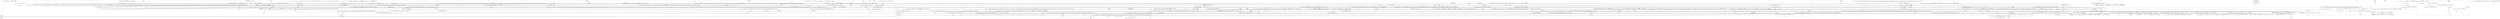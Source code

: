 strict digraph {
compound = true;
concentrate=true;
node [shape=box];

subgraph cluster0 {
style=bold;label="bufferpool";
GRAPH_DUMMY0 [shape=point, style=invis];
subgraph cluster1 {
style=dashed;label="bufpool.go";
GRAPH_DUMMY1 [shape=point, style=invis];
3 [style=solid,label="GetBuffer"];
5 [style=solid,label="PutBuffer"];
}
subgraph cluster7 {
style=dashed;label="bufpool_test.go";
GRAPH_DUMMY7 [shape=point, style=invis];
subgraph cluster8 {
style=solid;label="TestBufferPool";
GRAPH_DUMMY8 [shape=point, style=invis];
}
}
}
subgraph cluster11 {
style=bold;label="cache";
GRAPH_DUMMY11 [shape=point, style=invis];
subgraph cluster12 {
style=dashed;label="partitioned_lazy_cache.go";
GRAPH_DUMMY12 [shape=point, style=invis];
subgraph cluster15 {
style=rounded;label="Partition";
GRAPH_DUMMY15 [shape=point, style=invis];
}
subgraph cluster20 {
style=rounded;label="Lazy";
GRAPH_DUMMY20 [shape=point, style=invis];
subgraph cluster25 {
style=solid;label="init";
GRAPH_DUMMY25 [shape=point, style=invis];
}
subgraph cluster30 {
style=solid;label="Get";
GRAPH_DUMMY30 [shape=point, style=invis];
}
}
21 [style=solid,label="NewLazy"];
subgraph cluster25 {
style=solid;label="init";
GRAPH_DUMMY25 [shape=point, style=invis];
}
subgraph cluster30 {
style=solid;label="Get";
GRAPH_DUMMY30 [shape=point, style=invis];
}
subgraph cluster39 {
style=rounded;label="PartitionedLazyCache";
GRAPH_DUMMY39 [shape=point, style=invis];
subgraph cluster45 {
style=solid;label="Get";
GRAPH_DUMMY45 [shape=point, style=invis];
}
}
subgraph cluster40 {
style=solid;label="NewPartitionedLazyCache";
GRAPH_DUMMY40 [shape=point, style=invis];
}
subgraph cluster45 {
style=solid;label="Get";
GRAPH_DUMMY45 [shape=point, style=invis];
}
}
subgraph cluster56 {
style=dashed;label="partitioned_lazy_cache_test.go";
GRAPH_DUMMY56 [shape=point, style=invis];
subgraph cluster57 {
style=solid;label="TestNewPartitionedLazyCache";
GRAPH_DUMMY57 [shape=point, style=invis];
}
subgraph cluster66 {
style=solid;label="TestConcurrentPartitionedLazyCache";
GRAPH_DUMMY66 [shape=point, style=invis];
}
}
}
subgraph cluster77 {
style=bold;label="commands";
GRAPH_DUMMY77 [shape=point, style=invis];
subgraph cluster78 {
style=dashed;label="benchmark.go";
GRAPH_DUMMY78 [shape=point, style=invis];
subgraph cluster83 {
style=rounded;label="benchmarkCmd";
GRAPH_DUMMY83 [shape=point, style=invis];
subgraph cluster89 {
style=solid;label="benchmark";
GRAPH_DUMMY89 [shape=point, style=invis];
}
}
subgraph cluster84 {
style=solid;label="newBenchmarkCmd";
GRAPH_DUMMY84 [shape=point, style=invis];
}
subgraph cluster89 {
style=solid;label="benchmark";
GRAPH_DUMMY89 [shape=point, style=invis];
}
}
subgraph cluster107 {
style=dashed;label="check.go";
GRAPH_DUMMY107 [shape=point, style=invis];
subgraph cluster110 {
style=rounded;label="checkCmd";
GRAPH_DUMMY110 [shape=point, style=invis];
}
111 [style=solid,label="newCheckCmd"];
}
subgraph cluster113 {
style=dashed;label="check_darwin.go";
GRAPH_DUMMY113 [shape=point, style=invis];
subgraph cluster116 {
style=rounded;label="checkCmd";
GRAPH_DUMMY116 [shape=point, style=invis];
}
subgraph cluster117 {
style=solid;label="newCheckCmd";
GRAPH_DUMMY117 [shape=point, style=invis];
}
}
subgraph cluster120 {
style=dashed;label="commandeer.go";
GRAPH_DUMMY120 [shape=point, style=invis];
subgraph cluster124 {
style=rounded;label="commandeerHugoState";
GRAPH_DUMMY124 [shape=point, style=invis];
}
subgraph cluster138 {
style=rounded;label="commandeer";
GRAPH_DUMMY138 [shape=point, style=invis];
139 [style=solid,label="Set"];
143 [style=solid,label="initFs"];
subgraph cluster180 {
style=solid;label="loadConfig";
GRAPH_DUMMY180 [shape=point, style=invis];
}
subgraph cluster522 {
style=solid;label="createLogger";
GRAPH_DUMMY522 [shape=point, style=invis];
}
subgraph cluster549 {
style=solid;label="fullBuild";
GRAPH_DUMMY549 [shape=point, style=invis];
}
subgraph cluster564 {
style=solid;label="build";
GRAPH_DUMMY564 [shape=point, style=invis];
}
subgraph cluster573 {
style=solid;label="serverBuild";
GRAPH_DUMMY573 [shape=point, style=invis];
}
577 [style=solid,label="copyStatic"];
subgraph cluster581 {
style=solid;label="doWithPublishDirs";
GRAPH_DUMMY581 [shape=point, style=invis];
}
subgraph cluster601 {
style=solid;label="copyStaticTo";
GRAPH_DUMMY601 [shape=point, style=invis];
}
611 [style=solid,label="firstPathSpec"];
subgraph cluster614 {
style=solid;label="timeTrack";
GRAPH_DUMMY614 [shape=point, style=invis];
}
subgraph cluster619 {
style=solid;label="getDirList";
GRAPH_DUMMY619 [shape=point, style=invis];
}
634 [style=solid,label="resetAndBuildSites"];
637 [style=solid,label="buildSites"];
subgraph cluster640 {
style=solid;label="rebuildSites";
GRAPH_DUMMY640 [shape=point, style=invis];
}
subgraph cluster648 {
style=solid;label="fullRebuild";
GRAPH_DUMMY648 [shape=point, style=invis];
}
subgraph cluster652 {
style=solid;label="newWatcher";
GRAPH_DUMMY652 [shape=point, style=invis];
}
subgraph cluster700 {
style=solid;label="isThemeVsHugoVersionMismatch";
GRAPH_DUMMY700 [shape=point, style=invis];
}
subgraph cluster1255 {
style=solid;label="serve";
GRAPH_DUMMY1255 [shape=point, style=invis];
}
}
139 [style=solid,label="Set"];
143 [style=solid,label="initFs"];
subgraph cluster147 {
style=solid;label="newCommandeer";
GRAPH_DUMMY147 [shape=point, style=invis];
}
subgraph cluster162 {
style=rounded;label="fileChangeDetector";
GRAPH_DUMMY162 [shape=point, style=invis];
163 [style=solid,label="OnFileClose"];
subgraph cluster167 {
style=solid;label="changed";
GRAPH_DUMMY167 [shape=point, style=invis];
}
subgraph cluster173 {
style=solid;label="filterIrrelevant";
GRAPH_DUMMY173 [shape=point, style=invis];
}
178 [style=solid,label="PrepareNew"];
}
163 [style=solid,label="OnFileClose"];
subgraph cluster167 {
style=solid;label="changed";
GRAPH_DUMMY167 [shape=point, style=invis];
}
subgraph cluster173 {
style=solid;label="filterIrrelevant";
GRAPH_DUMMY173 [shape=point, style=invis];
}
178 [style=solid,label="PrepareNew"];
subgraph cluster180 {
style=solid;label="loadConfig";
GRAPH_DUMMY180 [shape=point, style=invis];
}
}
subgraph cluster211 {
style=dashed;label="commands.go";
GRAPH_DUMMY211 [shape=point, style=invis];
subgraph cluster214 {
style=rounded;label="commandsBuilder";
GRAPH_DUMMY214 [shape=point, style=invis];
subgraph cluster84 {
style=solid;label="newBenchmarkCmd";
GRAPH_DUMMY84 [shape=point, style=invis];
}
217 [style=solid,label="addCommands"];
221 [style=solid,label="addAll"];
subgraph cluster224 {
style=solid;label="build";
GRAPH_DUMMY224 [shape=point, style=invis];
}
subgraph cluster249 {
style=solid;label="newBuilderCmd";
GRAPH_DUMMY249 [shape=point, style=invis];
}
subgraph cluster268 {
style=solid;label="newHugoCmd";
GRAPH_DUMMY268 [shape=point, style=invis];
}
1175 [style=solid,label="newServerCmd"];
subgraph cluster1178 {
style=solid;label="newServerCmdSignaled";
GRAPH_DUMMY1178 [shape=point, style=invis];
}
}
215 [style=solid,label="newCommandsBuilder"];
217 [style=solid,label="addCommands"];
221 [style=solid,label="addAll"];
subgraph cluster224 {
style=solid;label="build";
GRAPH_DUMMY224 [shape=point, style=invis];
}
subgraph cluster228 {
style=solid;label="addCommands";
GRAPH_DUMMY228 [shape=point, style=invis];
}
subgraph cluster233 {
style=rounded;label="baseCmd";
GRAPH_DUMMY233 [shape=point, style=invis];
243 [style=solid,label="getCommand"];
254 [style=solid,label="flagsToConfig"];
}
subgraph cluster236 {
style=rounded;label="commandsBuilderGetter";
GRAPH_DUMMY236 [shape=point, style=invis];
}
subgraph cluster239 {
style=rounded;label="baseBuilderCmd";
GRAPH_DUMMY239 [shape=point, style=invis];
240 [style=solid,label="getCmmandsBuilder"];
}
240 [style=solid,label="getCmmandsBuilder"];
243 [style=solid,label="getCommand"];
246 [style=solid,label="newBaseCmd"];
subgraph cluster249 {
style=solid;label="newBuilderCmd";
GRAPH_DUMMY249 [shape=point, style=invis];
}
254 [style=solid,label="flagsToConfig"];
subgraph cluster259 {
style=rounded;label="hugoCmd";
GRAPH_DUMMY259 [shape=point, style=invis];
}
subgraph cluster261 {
style=rounded;label="nilCommand";
GRAPH_DUMMY261 [shape=point, style=invis];
262 [style=solid,label="getCommand"];
265 [style=solid,label="flagsToConfig"];
}
262 [style=solid,label="getCommand"];
265 [style=solid,label="flagsToConfig"];
subgraph cluster268 {
style=solid;label="newHugoCmd";
GRAPH_DUMMY268 [shape=point, style=invis];
}
subgraph cluster287 {
style=rounded;label="hugoBuilderCommon";
GRAPH_DUMMY287 [shape=point, style=invis];
288 [style=solid,label="handleFlags"];
}
288 [style=solid,label="handleFlags"];
}
subgraph cluster292 {
style=dashed;label="commands_test.go";
GRAPH_DUMMY292 [shape=point, style=invis];
subgraph cluster293 {
style=solid;label="TestExecute";
GRAPH_DUMMY293 [shape=point, style=invis];
}
subgraph cluster300 {
style=solid;label="TestCommandsPersistentFlags";
GRAPH_DUMMY300 [shape=point, style=invis];
}
}
subgraph cluster313 {
style=dashed;label="config.go";
GRAPH_DUMMY313 [shape=point, style=invis];
subgraph cluster316 {
style=rounded;label="configCmd";
GRAPH_DUMMY316 [shape=point, style=invis];
subgraph cluster320 {
style=solid;label="printConfig";
GRAPH_DUMMY320 [shape=point, style=invis];
}
}
subgraph cluster317 {
style=solid;label="newConfigCmd";
GRAPH_DUMMY317 [shape=point, style=invis];
}
subgraph cluster320 {
style=solid;label="printConfig";
GRAPH_DUMMY320 [shape=point, style=invis];
}
}
subgraph cluster331 {
style=dashed;label="convert.go";
GRAPH_DUMMY331 [shape=point, style=invis];
subgraph cluster336 {
style=rounded;label="convertCmd";
GRAPH_DUMMY336 [shape=point, style=invis];
subgraph cluster340 {
style=solid;label="convertContents";
GRAPH_DUMMY340 [shape=point, style=invis];
}
subgraph cluster351 {
style=solid;label="convertAndSavePage";
GRAPH_DUMMY351 [shape=point, style=invis];
}
}
subgraph cluster337 {
style=solid;label="newConvertCmd";
GRAPH_DUMMY337 [shape=point, style=invis];
}
subgraph cluster340 {
style=solid;label="convertContents";
GRAPH_DUMMY340 [shape=point, style=invis];
}
subgraph cluster351 {
style=solid;label="convertAndSavePage";
GRAPH_DUMMY351 [shape=point, style=invis];
}
}
subgraph cluster369 {
style=dashed;label="env.go";
GRAPH_DUMMY369 [shape=point, style=invis];
subgraph cluster372 {
style=rounded;label="envCmd";
GRAPH_DUMMY372 [shape=point, style=invis];
}
373 [style=solid,label="newEnvCmd"];
}
subgraph cluster375 {
style=dashed;label="gen.go";
GRAPH_DUMMY375 [shape=point, style=invis];
subgraph cluster378 {
style=rounded;label="genCmd";
GRAPH_DUMMY378 [shape=point, style=invis];
}
subgraph cluster379 {
style=solid;label="newGenCmd";
GRAPH_DUMMY379 [shape=point, style=invis];
}
}
subgraph cluster382 {
style=dashed;label="genautocomplete.go";
GRAPH_DUMMY382 [shape=point, style=invis];
subgraph cluster387 {
style=rounded;label="genautocompleteCmd";
GRAPH_DUMMY387 [shape=point, style=invis];
}
subgraph cluster388 {
style=solid;label="newGenautocompleteCmd";
GRAPH_DUMMY388 [shape=point, style=invis];
}
}
subgraph cluster392 {
style=dashed;label="genchromastyles.go";
GRAPH_DUMMY392 [shape=point, style=invis];
subgraph cluster398 {
style=rounded;label="genChromaStyles";
GRAPH_DUMMY398 [shape=point, style=invis];
subgraph cluster402 {
style=solid;label="generate";
GRAPH_DUMMY402 [shape=point, style=invis];
}
}
subgraph cluster399 {
style=solid;label="createGenChromaStyles";
GRAPH_DUMMY399 [shape=point, style=invis];
}
subgraph cluster402 {
style=solid;label="generate";
GRAPH_DUMMY402 [shape=point, style=invis];
}
}
subgraph cluster409 {
style=dashed;label="gendoc.go";
GRAPH_DUMMY409 [shape=point, style=invis];
subgraph cluster413 {
style=rounded;label="genDocCmd";
GRAPH_DUMMY413 [shape=point, style=invis];
}
subgraph cluster414 {
style=solid;label="newGenDocCmd";
GRAPH_DUMMY414 [shape=point, style=invis];
}
}
subgraph cluster427 {
style=dashed;label="gendocshelper.go";
GRAPH_DUMMY427 [shape=point, style=invis];
subgraph cluster431 {
style=rounded;label="genDocsHelper";
GRAPH_DUMMY431 [shape=point, style=invis];
subgraph cluster435 {
style=solid;label="generate";
GRAPH_DUMMY435 [shape=point, style=invis];
}
}
subgraph cluster432 {
style=solid;label="createGenDocsHelper";
GRAPH_DUMMY432 [shape=point, style=invis];
}
subgraph cluster435 {
style=solid;label="generate";
GRAPH_DUMMY435 [shape=point, style=invis];
}
}
subgraph cluster443 {
style=dashed;label="genman.go";
GRAPH_DUMMY443 [shape=point, style=invis];
subgraph cluster447 {
style=rounded;label="genManCmd";
GRAPH_DUMMY447 [shape=point, style=invis];
}
subgraph cluster448 {
style=solid;label="newGenManCmd";
GRAPH_DUMMY448 [shape=point, style=invis];
}
}
subgraph cluster454 {
style=dashed;label="helpers.go";
GRAPH_DUMMY454 [shape=point, style=invis];
subgraph cluster456 {
style=rounded;label="flagsToConfigHandler";
GRAPH_DUMMY456 [shape=point, style=invis];
}
subgraph cluster459 {
style=rounded;label="cmder";
GRAPH_DUMMY459 [shape=point, style=invis];
}
subgraph cluster462 {
style=rounded;label="commandError";
GRAPH_DUMMY462 [shape=point, style=invis];
463 [style=solid,label="Error"];
466 [style=solid,label="isUserError"];
}
463 [style=solid,label="Error"];
466 [style=solid,label="isUserError"];
469 [style=solid,label="newUserError"];
472 [style=solid,label="newSystemError"];
475 [style=solid,label="newSystemErrorF"];
subgraph cluster480 {
style=solid;label="isUserError";
GRAPH_DUMMY480 [shape=point, style=invis];
}
}
subgraph cluster485 {
style=dashed;label="helpers_others.go";
GRAPH_DUMMY485 [shape=point, style=invis];
}
subgraph cluster490 {
style=dashed;label="helpers_windows.go";
GRAPH_DUMMY490 [shape=point, style=invis];
}
subgraph cluster495 {
style=dashed;label="hugo.go";
GRAPH_DUMMY495 [shape=point, style=invis];
subgraph cluster499 {
style=rounded;label="Response";
GRAPH_DUMMY499 [shape=point, style=invis];
500 [style=solid,label="IsUserError"];
}
500 [style=solid,label="IsUserError"];
subgraph cluster503 {
style=solid;label="Execute";
GRAPH_DUMMY503 [shape=point, style=invis];
}
subgraph cluster512 {
style=solid;label="initializeConfig";
GRAPH_DUMMY512 [shape=point, style=invis];
}
subgraph cluster522 {
style=solid;label="createLogger";
GRAPH_DUMMY522 [shape=point, style=invis];
}
subgraph cluster533 {
style=solid;label="initializeFlags";
GRAPH_DUMMY533 [shape=point, style=invis];
}
subgraph cluster539 {
style=solid;label="setValueFromFlag";
GRAPH_DUMMY539 [shape=point, style=invis];
}
subgraph cluster549 {
style=solid;label="fullBuild";
GRAPH_DUMMY549 [shape=point, style=invis];
}
subgraph cluster564 {
style=solid;label="build";
GRAPH_DUMMY564 [shape=point, style=invis];
}
subgraph cluster573 {
style=solid;label="serverBuild";
GRAPH_DUMMY573 [shape=point, style=invis];
}
577 [style=solid,label="copyStatic"];
subgraph cluster581 {
style=solid;label="doWithPublishDirs";
GRAPH_DUMMY581 [shape=point, style=invis];
}
subgraph cluster593 {
style=rounded;label="countingStatFs";
GRAPH_DUMMY593 [shape=point, style=invis];
subgraph cluster594 {
style=solid;label="Stat";
GRAPH_DUMMY594 [shape=point, style=invis];
}
}
subgraph cluster594 {
style=solid;label="Stat";
GRAPH_DUMMY594 [shape=point, style=invis];
}
subgraph cluster601 {
style=solid;label="copyStaticTo";
GRAPH_DUMMY601 [shape=point, style=invis];
}
611 [style=solid,label="firstPathSpec"];
subgraph cluster614 {
style=solid;label="timeTrack";
GRAPH_DUMMY614 [shape=point, style=invis];
}
subgraph cluster619 {
style=solid;label="getDirList";
GRAPH_DUMMY619 [shape=point, style=invis];
}
634 [style=solid,label="resetAndBuildSites"];
637 [style=solid,label="buildSites"];
subgraph cluster640 {
style=solid;label="rebuildSites";
GRAPH_DUMMY640 [shape=point, style=invis];
}
subgraph cluster648 {
style=solid;label="fullRebuild";
GRAPH_DUMMY648 [shape=point, style=invis];
}
subgraph cluster652 {
style=solid;label="newWatcher";
GRAPH_DUMMY652 [shape=point, style=invis];
}
subgraph cluster691 {
style=rounded;label="dynamicEvents";
GRAPH_DUMMY691 [shape=point, style=invis];
}
692 [style=solid,label="partitionDynamicEvents"];
subgraph cluster696 {
style=solid;label="pickOneWriteOrCreatePath";
GRAPH_DUMMY696 [shape=point, style=invis];
}
subgraph cluster700 {
style=solid;label="isThemeVsHugoVersionMismatch";
GRAPH_DUMMY700 [shape=point, style=invis];
}
}
subgraph cluster714 {
style=dashed;label="hugo_windows.go";
GRAPH_DUMMY714 [shape=point, style=invis];
715 [style=solid,label="init"];
}
subgraph cluster716 {
style=dashed;label="import_jekyll.go";
GRAPH_DUMMY716 [shape=point, style=invis];
subgraph cluster719 {
style=rounded;label="importCmd";
GRAPH_DUMMY719 [shape=point, style=invis];
subgraph cluster724 {
style=solid;label="importFromJekyll";
GRAPH_DUMMY724 [shape=point, style=invis];
}
subgraph cluster744 {
style=solid;label="getJekyllDirInfo";
GRAPH_DUMMY744 [shape=point, style=invis];
}
subgraph cluster757 {
style=solid;label="retrieveJekyllPostDir";
GRAPH_DUMMY757 [shape=point, style=invis];
}
subgraph cluster769 {
style=solid;label="createSiteFromJekyll";
GRAPH_DUMMY769 [shape=point, style=invis];
}
subgraph cluster784 {
style=solid;label="loadJekyllConfig";
GRAPH_DUMMY784 [shape=point, style=invis];
}
subgraph cluster798 {
style=solid;label="createConfigFromJekyll";
GRAPH_DUMMY798 [shape=point, style=invis];
}
subgraph cluster834 {
style=solid;label="copyJekyllFilesAndFolders";
GRAPH_DUMMY834 [shape=point, style=invis];
}
}
subgraph cluster720 {
style=solid;label="newImportCmd";
GRAPH_DUMMY720 [shape=point, style=invis];
}
subgraph cluster724 {
style=solid;label="importFromJekyll";
GRAPH_DUMMY724 [shape=point, style=invis];
}
subgraph cluster744 {
style=solid;label="getJekyllDirInfo";
GRAPH_DUMMY744 [shape=point, style=invis];
}
subgraph cluster757 {
style=solid;label="retrieveJekyllPostDir";
GRAPH_DUMMY757 [shape=point, style=invis];
}
subgraph cluster769 {
style=solid;label="createSiteFromJekyll";
GRAPH_DUMMY769 [shape=point, style=invis];
}
subgraph cluster784 {
style=solid;label="loadJekyllConfig";
GRAPH_DUMMY784 [shape=point, style=invis];
}
subgraph cluster798 {
style=solid;label="createConfigFromJekyll";
GRAPH_DUMMY798 [shape=point, style=invis];
}
subgraph cluster814 {
style=solid;label="copyFile";
GRAPH_DUMMY814 [shape=point, style=invis];
}
subgraph cluster824 {
style=solid;label="copyDir";
GRAPH_DUMMY824 [shape=point, style=invis];
}
subgraph cluster834 {
style=solid;label="copyJekyllFilesAndFolders";
GRAPH_DUMMY834 [shape=point, style=invis];
}
subgraph cluster849 {
style=solid;label="parseJekyllFilename";
GRAPH_DUMMY849 [shape=point, style=invis];
}
subgraph cluster857 {
style=solid;label="convertJekyllPost";
GRAPH_DUMMY857 [shape=point, style=invis];
}
subgraph cluster881 {
style=solid;label="convertJekyllMetaData";
GRAPH_DUMMY881 [shape=point, style=invis];
}
subgraph cluster902 {
style=solid;label="convertJekyllContent";
GRAPH_DUMMY902 [shape=point, style=invis];
}
915 [style=solid,label="string"];
subgraph cluster917 {
style=solid;label="replaceImageTag";
GRAPH_DUMMY917 [shape=point, style=invis];
}
926 [style=solid,label="replaceOptionalPart"];
}
subgraph cluster930 {
style=dashed;label="import_jekyll_test.go";
GRAPH_DUMMY930 [shape=point, style=invis];
subgraph cluster931 {
style=solid;label="TestParseJekyllFilename";
GRAPH_DUMMY931 [shape=point, style=invis];
}
subgraph cluster938 {
style=solid;label="TestConvertJekyllMetadata";
GRAPH_DUMMY938 [shape=point, style=invis];
}
subgraph cluster945 {
style=solid;label="TestConvertJekyllContent";
GRAPH_DUMMY945 [shape=point, style=invis];
}
}
subgraph cluster949 {
style=dashed;label="limit_darwin.go";
GRAPH_DUMMY949 [shape=point, style=invis];
subgraph cluster952 {
style=rounded;label="limitCmd";
GRAPH_DUMMY952 [shape=point, style=invis];
}
subgraph cluster953 {
style=solid;label="newLimitCmd";
GRAPH_DUMMY953 [shape=point, style=invis];
}
subgraph cluster958 {
style=solid;label="tweakLimit";
GRAPH_DUMMY958 [shape=point, style=invis];
}
}
subgraph cluster961 {
style=dashed;label="limit_others.go";
GRAPH_DUMMY961 [shape=point, style=invis];
962 [style=solid,label="tweakLimit"];
}
subgraph cluster963 {
style=dashed;label="list.go";
GRAPH_DUMMY963 [shape=point, style=invis];
subgraph cluster966 {
style=rounded;label="listCmd";
GRAPH_DUMMY966 [shape=point, style=invis];
}
subgraph cluster967 {
style=solid;label="newListCmd";
GRAPH_DUMMY967 [shape=point, style=invis];
}
}
subgraph cluster988 {
style=dashed;label="new.go";
GRAPH_DUMMY988 [shape=point, style=invis];
subgraph cluster993 {
style=rounded;label="newCmd";
GRAPH_DUMMY993 [shape=point, style=invis];
subgraph cluster997 {
style=solid;label="newContent";
GRAPH_DUMMY997 [shape=point, style=invis];
}
}
subgraph cluster994 {
style=solid;label="newNewCmd";
GRAPH_DUMMY994 [shape=point, style=invis];
}
subgraph cluster997 {
style=solid;label="newContent";
GRAPH_DUMMY997 [shape=point, style=invis];
}
subgraph cluster1013 {
style=solid;label="mkdir";
GRAPH_DUMMY1013 [shape=point, style=invis];
}
subgraph cluster1017 {
style=solid;label="touchFile";
GRAPH_DUMMY1017 [shape=point, style=invis];
}
subgraph cluster1022 {
style=solid;label="newContentPathSection";
GRAPH_DUMMY1022 [shape=point, style=invis];
}
}
subgraph cluster1029 {
style=dashed;label="new_content_test.go";
GRAPH_DUMMY1029 [shape=point, style=invis];
subgraph cluster1030 {
style=solid;label="TestNewContentPathSectionWithForwardSlashes";
GRAPH_DUMMY1030 [shape=point, style=invis];
}
subgraph cluster1034 {
style=solid;label="checkNewSiteInited";
GRAPH_DUMMY1034 [shape=point, style=invis];
}
subgraph cluster1039 {
style=solid;label="TestDoNewSite";
GRAPH_DUMMY1039 [shape=point, style=invis];
}
subgraph cluster1043 {
style=solid;label="TestDoNewSite_noerror_base_exists_but_empty";
GRAPH_DUMMY1043 [shape=point, style=invis];
}
subgraph cluster1047 {
style=solid;label="TestDoNewSite_error_base_exists";
GRAPH_DUMMY1047 [shape=point, style=invis];
}
subgraph cluster1051 {
style=solid;label="TestDoNewSite_force_empty_dir";
GRAPH_DUMMY1051 [shape=point, style=invis];
}
subgraph cluster1055 {
style=solid;label="TestDoNewSite_error_force_dir_inside_exists";
GRAPH_DUMMY1055 [shape=point, style=invis];
}
subgraph cluster1060 {
style=solid;label="TestDoNewSite_error_force_config_inside_exists";
GRAPH_DUMMY1060 [shape=point, style=invis];
}
subgraph cluster1065 {
style=solid;label="newTestCfg";
GRAPH_DUMMY1065 [shape=point, style=invis];
}
}
subgraph cluster1070 {
style=dashed;label="new_site.go";
GRAPH_DUMMY1070 [shape=point, style=invis];
subgraph cluster1074 {
style=rounded;label="newSiteCmd";
GRAPH_DUMMY1074 [shape=point, style=invis];
subgraph cluster1079 {
style=solid;label="doNewSite";
GRAPH_DUMMY1079 [shape=point, style=invis];
}
subgraph cluster1093 {
style=solid;label="newSite";
GRAPH_DUMMY1093 [shape=point, style=invis];
}
}
subgraph cluster1075 {
style=solid;label="newNewSiteCmd";
GRAPH_DUMMY1075 [shape=point, style=invis];
}
subgraph cluster1079 {
style=solid;label="doNewSite";
GRAPH_DUMMY1079 [shape=point, style=invis];
}
subgraph cluster1093 {
style=solid;label="newSite";
GRAPH_DUMMY1093 [shape=point, style=invis];
}
subgraph cluster1101 {
style=solid;label="createConfig";
GRAPH_DUMMY1101 [shape=point, style=invis];
}
subgraph cluster1108 {
style=solid;label="nextStepsText";
GRAPH_DUMMY1108 [shape=point, style=invis];
}
}
subgraph cluster1111 {
style=dashed;label="new_theme.go";
GRAPH_DUMMY1111 [shape=point, style=invis];
subgraph cluster1115 {
style=rounded;label="newThemeCmd";
GRAPH_DUMMY1115 [shape=point, style=invis];
subgraph cluster1120 {
style=solid;label="newTheme";
GRAPH_DUMMY1120 [shape=point, style=invis];
}
subgraph cluster1133 {
style=solid;label="createThemeMD";
GRAPH_DUMMY1133 [shape=point, style=invis];
}
}
subgraph cluster1116 {
style=solid;label="newNewThemeCmd";
GRAPH_DUMMY1116 [shape=point, style=invis];
}
subgraph cluster1120 {
style=solid;label="newTheme";
GRAPH_DUMMY1120 [shape=point, style=invis];
}
subgraph cluster1133 {
style=solid;label="createThemeMD";
GRAPH_DUMMY1133 [shape=point, style=invis];
}
}
subgraph cluster1139 {
style=dashed;label="release.go";
GRAPH_DUMMY1139 [shape=point, style=invis];
subgraph cluster1145 {
style=rounded;label="releaseCommandeer";
GRAPH_DUMMY1145 [shape=point, style=invis];
1149 [style=solid,label="getCommand"];
1152 [style=solid,label="flagsToConfig"];
1155 [style=solid,label="release"];
}
subgraph cluster1146 {
style=solid;label="createReleaser";
GRAPH_DUMMY1146 [shape=point, style=invis];
}
1149 [style=solid,label="getCommand"];
1152 [style=solid,label="flagsToConfig"];
1155 [style=solid,label="release"];
}
subgraph cluster1158 {
style=dashed;label="release_noop.go";
GRAPH_DUMMY1158 [shape=point, style=invis];
1159 [style=solid,label="createReleaser"];
}
subgraph cluster1161 {
style=dashed;label="server.go";
GRAPH_DUMMY1161 [shape=point, style=invis];
subgraph cluster1174 {
style=rounded;label="serverCmd";
GRAPH_DUMMY1174 [shape=point, style=invis];
subgraph cluster1200 {
style=solid;label="server";
GRAPH_DUMMY1200 [shape=point, style=invis];
}
subgraph cluster1270 {
style=solid;label="fixURL";
GRAPH_DUMMY1270 [shape=point, style=invis];
}
}
1175 [style=solid,label="newServerCmd"];
subgraph cluster1178 {
style=solid;label="newServerCmdSignaled";
GRAPH_DUMMY1178 [shape=point, style=invis];
}
subgraph cluster1184 {
style=rounded;label="filesOnlyFs";
GRAPH_DUMMY1184 [shape=point, style=invis];
subgraph cluster1187 {
style=solid;label="Open";
GRAPH_DUMMY1187 [shape=point, style=invis];
}
}
subgraph cluster1186 {
style=rounded;label="noDirFile";
GRAPH_DUMMY1186 [shape=point, style=invis];
1194 [style=solid,label="Readdir"];
}
subgraph cluster1187 {
style=solid;label="Open";
GRAPH_DUMMY1187 [shape=point, style=invis];
}
1194 [style=solid,label="Readdir"];
subgraph cluster1200 {
style=solid;label="server";
GRAPH_DUMMY1200 [shape=point, style=invis];
}
subgraph cluster1234 {
style=rounded;label="fileServer";
GRAPH_DUMMY1234 [shape=point, style=invis];
subgraph cluster1235 {
style=solid;label="createEndpoint";
GRAPH_DUMMY1235 [shape=point, style=invis];
}
}
subgraph cluster1235 {
style=solid;label="createEndpoint";
GRAPH_DUMMY1235 [shape=point, style=invis];
}
subgraph cluster1255 {
style=solid;label="serve";
GRAPH_DUMMY1255 [shape=point, style=invis];
}
subgraph cluster1270 {
style=solid;label="fixURL";
GRAPH_DUMMY1270 [shape=point, style=invis];
}
subgraph cluster1280 {
style=solid;label="memStats";
GRAPH_DUMMY1280 [shape=point, style=invis];
}
}
subgraph cluster1291 {
style=dashed;label="server_test.go";
GRAPH_DUMMY1291 [shape=point, style=invis];
subgraph cluster1292 {
style=solid;label="TestServer";
GRAPH_DUMMY1292 [shape=point, style=invis];
}
subgraph cluster1306 {
style=solid;label="TestFixURL";
GRAPH_DUMMY1306 [shape=point, style=invis];
}
1322 [style=solid,label="isWindowsCI"];
}
subgraph cluster1324 {
style=dashed;label="static_syncer.go";
GRAPH_DUMMY1324 [shape=point, style=invis];
subgraph cluster1326 {
style=rounded;label="staticSyncer";
GRAPH_DUMMY1326 [shape=point, style=invis];
1331 [style=solid,label="isStatic"];
subgraph cluster1335 {
style=solid;label="syncsStaticEvents";
GRAPH_DUMMY1335 [shape=point, style=invis];
}
}
1327 [style=solid,label="newStaticSyncer"];
1331 [style=solid,label="isStatic"];
subgraph cluster1335 {
style=solid;label="syncsStaticEvents";
GRAPH_DUMMY1335 [shape=point, style=invis];
}
}
subgraph cluster1349 {
style=dashed;label="version.go";
GRAPH_DUMMY1349 [shape=point, style=invis];
subgraph cluster1352 {
style=rounded;label="versionCmd";
GRAPH_DUMMY1352 [shape=point, style=invis];
}
1353 [style=solid,label="newVersionCmd"];
subgraph cluster1355 {
style=solid;label="printHugoVersion";
GRAPH_DUMMY1355 [shape=point, style=invis];
}
}
}
subgraph cluster1314 {
style=rounded;label="data";
GRAPH_DUMMY1314 [shape=point, style=invis];
}
subgraph cluster1360 {
style=bold;label="errors";
GRAPH_DUMMY1360 [shape=point, style=invis];
subgraph cluster1361 {
style=dashed;label="errors.go";
GRAPH_DUMMY1361 [shape=point, style=invis];
}
}
subgraph cluster1363 {
style=bold;label="loggers";
GRAPH_DUMMY1363 [shape=point, style=invis];
subgraph cluster1364 {
style=dashed;label="loggers.go";
GRAPH_DUMMY1364 [shape=point, style=invis];
1365 [style=solid,label="NewDebugLogger"];
1367 [style=solid,label="NewWarningLogger"];
1369 [style=solid,label="NewErrorLogger"];
}
}
subgraph cluster1371 {
style=bold;label="maps";
GRAPH_DUMMY1371 [shape=point, style=invis];
subgraph cluster1372 {
style=dashed;label="maps.go";
GRAPH_DUMMY1372 [shape=point, style=invis];
subgraph cluster1373 {
style=solid;label="ToLower";
GRAPH_DUMMY1373 [shape=point, style=invis];
}
}
subgraph cluster1376 {
style=dashed;label="maps_test.go";
GRAPH_DUMMY1376 [shape=point, style=invis];
subgraph cluster1377 {
style=solid;label="TestToLower";
GRAPH_DUMMY1377 [shape=point, style=invis];
}
}
subgraph cluster1380 {
style=dashed;label="scratch.go";
GRAPH_DUMMY1380 [shape=point, style=invis];
subgraph cluster1383 {
style=rounded;label="Scratch";
GRAPH_DUMMY1383 [shape=point, style=invis];
subgraph cluster1384 {
style=solid;label="Add";
GRAPH_DUMMY1384 [shape=point, style=invis];
}
1396 [style=solid,label="Set"];
1401 [style=solid,label="Delete"];
subgraph cluster1405 {
style=solid;label="Get";
GRAPH_DUMMY1405 [shape=point, style=invis];
}
1410 [style=solid,label="SetInMap"];
subgraph cluster1416 {
style=solid;label="GetSortedMapValues";
GRAPH_DUMMY1416 [shape=point, style=invis];
}
}
subgraph cluster1384 {
style=solid;label="Add";
GRAPH_DUMMY1384 [shape=point, style=invis];
}
1396 [style=solid,label="Set"];
1401 [style=solid,label="Delete"];
subgraph cluster1405 {
style=solid;label="Get";
GRAPH_DUMMY1405 [shape=point, style=invis];
}
1410 [style=solid,label="SetInMap"];
subgraph cluster1416 {
style=solid;label="GetSortedMapValues";
GRAPH_DUMMY1416 [shape=point, style=invis];
}
1423 [style=solid,label="NewScratch"];
}
subgraph cluster1425 {
style=dashed;label="scratch_test.go";
GRAPH_DUMMY1425 [shape=point, style=invis];
subgraph cluster1426 {
style=solid;label="TestScratchAdd";
GRAPH_DUMMY1426 [shape=point, style=invis];
}
subgraph cluster1430 {
style=solid;label="TestScratchAddSlice";
GRAPH_DUMMY1430 [shape=point, style=invis];
}
subgraph cluster1435 {
style=solid;label="TestScratchSet";
GRAPH_DUMMY1435 [shape=point, style=invis];
}
subgraph cluster1439 {
style=solid;label="TestScratchDelete";
GRAPH_DUMMY1439 [shape=point, style=invis];
}
subgraph cluster1443 {
style=solid;label="TestScratchInParallel";
GRAPH_DUMMY1443 [shape=point, style=invis];
}
subgraph cluster1454 {
style=solid;label="TestScratchGet";
GRAPH_DUMMY1454 [shape=point, style=invis];
}
subgraph cluster1458 {
style=solid;label="TestScratchSetInMap";
GRAPH_DUMMY1458 [shape=point, style=invis];
}
subgraph cluster1462 {
style=solid;label="TestScratchGetSortedMapValues";
GRAPH_DUMMY1462 [shape=point, style=invis];
}
subgraph cluster1466 {
style=solid;label="BenchmarkScratchGet";
GRAPH_DUMMY1466 [shape=point, style=invis];
}
}
}
subgraph cluster1470 {
style=bold;label="math";
GRAPH_DUMMY1470 [shape=point, style=invis];
subgraph cluster1471 {
style=dashed;label="math.go";
GRAPH_DUMMY1471 [shape=point, style=invis];
subgraph cluster1472 {
style=solid;label="DoArithmetic";
GRAPH_DUMMY1472 [shape=point, style=invis];
}
}
subgraph cluster1488 {
style=dashed;label="math_test.go";
GRAPH_DUMMY1488 [shape=point, style=invis];
subgraph cluster1489 {
style=solid;label="TestDoArithmetic";
GRAPH_DUMMY1489 [shape=point, style=invis];
}
}
}
subgraph cluster1496 {
style=bold;label="types";
GRAPH_DUMMY1496 [shape=point, style=invis];
subgraph cluster1497 {
style=dashed;label="evictingqueue.go";
GRAPH_DUMMY1497 [shape=point, style=invis];
subgraph cluster1502 {
style=rounded;label="EvictingStringQueue";
GRAPH_DUMMY1502 [shape=point, style=invis];
1506 [style=solid,label="Add"];
subgraph cluster1509 {
style=solid;label="Peek";
GRAPH_DUMMY1509 [shape=point, style=invis];
}
subgraph cluster1514 {
style=solid;label="PeekAll";
GRAPH_DUMMY1514 [shape=point, style=invis];
}
subgraph cluster1520 {
style=solid;label="PeekAllSet";
GRAPH_DUMMY1520 [shape=point, style=invis];
}
}
1503 [style=solid,label="NewEvictingStringQueue"];
1506 [style=solid,label="Add"];
subgraph cluster1509 {
style=solid;label="Peek";
GRAPH_DUMMY1509 [shape=point, style=invis];
}
subgraph cluster1514 {
style=solid;label="PeekAll";
GRAPH_DUMMY1514 [shape=point, style=invis];
}
subgraph cluster1520 {
style=solid;label="PeekAllSet";
GRAPH_DUMMY1520 [shape=point, style=invis];
}
}
subgraph cluster1525 {
style=dashed;label="evictingqueue_test.go";
GRAPH_DUMMY1525 [shape=point, style=invis];
subgraph cluster1526 {
style=solid;label="TestEvictingStringQueue";
GRAPH_DUMMY1526 [shape=point, style=invis];
}
subgraph cluster1530 {
style=solid;label="TestEvictingStringQueueConcurrent";
GRAPH_DUMMY1530 [shape=point, style=invis];
}
}
subgraph cluster1538 {
style=dashed;label="types.go";
GRAPH_DUMMY1538 [shape=point, style=invis];
subgraph cluster1541 {
style=rounded;label="KeyValueStr";
GRAPH_DUMMY1541 [shape=point, style=invis];
}
subgraph cluster1544 {
style=rounded;label="KeyValues";
GRAPH_DUMMY1544 [shape=point, style=invis];
1545 [style=solid,label="KeyString"];
1548 [style=solid,label="String"];
}
1545 [style=solid,label="KeyString"];
1548 [style=solid,label="String"];
subgraph cluster1551 {
style=solid;label="NewKeyValuesStrings";
GRAPH_DUMMY1551 [shape=point, style=invis];
}
}
subgraph cluster1557 {
style=dashed;label="types_test.go";
GRAPH_DUMMY1557 [shape=point, style=invis];
subgraph cluster1558 {
style=solid;label="TestKeyValues";
GRAPH_DUMMY1558 [shape=point, style=invis];
}
}
}
subgraph cluster1562 {
style=bold;label="compare";
GRAPH_DUMMY1562 [shape=point, style=invis];
subgraph cluster1563 {
style=dashed;label="compare.go";
GRAPH_DUMMY1563 [shape=point, style=invis];
subgraph cluster1565 {
style=rounded;label="Eqer";
GRAPH_DUMMY1565 [shape=point, style=invis];
}
subgraph cluster1567 {
style=rounded;label="Comparer";
GRAPH_DUMMY1567 [shape=point, style=invis];
}
}
}
subgraph cluster1568 {
style=bold;label="config";
GRAPH_DUMMY1568 [shape=point, style=invis];
subgraph cluster1569 {
style=dashed;label="configProvider.go";
GRAPH_DUMMY1569 [shape=point, style=invis];
subgraph cluster1579 {
style=rounded;label="Provider";
GRAPH_DUMMY1579 [shape=point, style=invis];
}
subgraph cluster1580 {
style=solid;label="FromConfigString";
GRAPH_DUMMY1580 [shape=point, style=invis];
}
subgraph cluster1587 {
style=solid;label="GetStringSlicePreserveString";
GRAPH_DUMMY1587 [shape=point, style=invis];
}
}
subgraph cluster1594 {
style=dashed;label="configProvider_test.go";
GRAPH_DUMMY1594 [shape=point, style=invis];
subgraph cluster1595 {
style=solid;label="TestGetStringSlicePreserveString";
GRAPH_DUMMY1595 [shape=point, style=invis];
}
}
}
subgraph cluster1601 {
style=bold;label="privacy";
GRAPH_DUMMY1601 [shape=point, style=invis];
subgraph cluster1602 {
style=dashed;label="privacyConfig.go";
GRAPH_DUMMY1602 [shape=point, style=invis];
subgraph cluster1605 {
style=rounded;label="Service";
GRAPH_DUMMY1605 [shape=point, style=invis];
}
subgraph cluster1612 {
style=rounded;label="Config";
GRAPH_DUMMY1612 [shape=point, style=invis];
}
subgraph cluster1614 {
style=rounded;label="Disqus";
GRAPH_DUMMY1614 [shape=point, style=invis];
}
subgraph cluster1619 {
style=rounded;label="GoogleAnalytics";
GRAPH_DUMMY1619 [shape=point, style=invis];
}
subgraph cluster1622 {
style=rounded;label="Instagram";
GRAPH_DUMMY1622 [shape=point, style=invis];
}
subgraph cluster1626 {
style=rounded;label="Twitter";
GRAPH_DUMMY1626 [shape=point, style=invis];
}
subgraph cluster1629 {
style=rounded;label="Vimeo";
GRAPH_DUMMY1629 [shape=point, style=invis];
}
subgraph cluster1632 {
style=rounded;label="YouTube";
GRAPH_DUMMY1632 [shape=point, style=invis];
}
subgraph cluster1633 {
style=solid;label="DecodeConfig";
GRAPH_DUMMY1633 [shape=point, style=invis];
}
}
subgraph cluster1638 {
style=dashed;label="privacyConfig_test.go";
GRAPH_DUMMY1638 [shape=point, style=invis];
subgraph cluster1639 {
style=solid;label="TestDecodeConfigFromTOML";
GRAPH_DUMMY1639 [shape=point, style=invis];
}
subgraph cluster1647 {
style=solid;label="TestDecodeConfigFromTOMLCaseInsensitive";
GRAPH_DUMMY1647 [shape=point, style=invis];
}
subgraph cluster1655 {
style=solid;label="TestDecodeConfigDefault";
GRAPH_DUMMY1655 [shape=point, style=invis];
}
}
}
subgraph cluster1660 {
style=bold;label="services";
GRAPH_DUMMY1660 [shape=point, style=invis];
subgraph cluster1661 {
style=dashed;label="servicesConfig.go";
GRAPH_DUMMY1661 [shape=point, style=invis];
subgraph cluster1669 {
style=rounded;label="Config";
GRAPH_DUMMY1669 [shape=point, style=invis];
}
subgraph cluster1671 {
style=rounded;label="Disqus";
GRAPH_DUMMY1671 [shape=point, style=invis];
}
subgraph cluster1673 {
style=rounded;label="GoogleAnalytics";
GRAPH_DUMMY1673 [shape=point, style=invis];
}
subgraph cluster1675 {
style=rounded;label="Instagram";
GRAPH_DUMMY1675 [shape=point, style=invis];
}
subgraph cluster1677 {
style=rounded;label="Twitter";
GRAPH_DUMMY1677 [shape=point, style=invis];
}
subgraph cluster1678 {
style=solid;label="DecodeConfig";
GRAPH_DUMMY1678 [shape=point, style=invis];
}
}
subgraph cluster1683 {
style=dashed;label="servicesConfig_test.go";
GRAPH_DUMMY1683 [shape=point, style=invis];
subgraph cluster1684 {
style=solid;label="TestDecodeConfigFromTOML";
GRAPH_DUMMY1684 [shape=point, style=invis];
}
subgraph cluster1692 {
style=solid;label="TestUseSettingsFromRootIfSet";
GRAPH_DUMMY1692 [shape=point, style=invis];
}
}
}
subgraph cluster1698 {
style=bold;label="create";
GRAPH_DUMMY1698 [shape=point, style=invis];
subgraph cluster1699 {
style=dashed;label="content.go";
GRAPH_DUMMY1699 [shape=point, style=invis];
subgraph cluster1700 {
style=solid;label="NewContent";
GRAPH_DUMMY1700 [shape=point, style=invis];
}
subgraph cluster1723 {
style=solid;label="findArchetype";
GRAPH_DUMMY1723 [shape=point, style=invis];
}
}
subgraph cluster1731 {
style=dashed;label="content_template_handler.go";
GRAPH_DUMMY1731 [shape=point, style=invis];
subgraph cluster1737 {
style=rounded;label="ArchetypeFileData";
GRAPH_DUMMY1737 [shape=point, style=invis];
}
subgraph cluster1741 {
style=solid;label="executeArcheTypeAsTemplate";
GRAPH_DUMMY1741 [shape=point, style=invis];
}
}
subgraph cluster1764 {
style=dashed;label="content_test.go";
GRAPH_DUMMY1764 [shape=point, style=invis];
subgraph cluster1765 {
style=solid;label="TestNewContent";
GRAPH_DUMMY1765 [shape=point, style=invis];
}
}
}
subgraph cluster1770 {
style=bold;label="deps";
GRAPH_DUMMY1770 [shape=point, style=invis];
subgraph cluster1771 {
style=dashed;label="deps.go";
GRAPH_DUMMY1771 [shape=point, style=invis];
subgraph cluster1791 {
style=rounded;label="Deps";
GRAPH_DUMMY1791 [shape=point, style=invis];
1803 [style=solid,label="TemplateHandler"];
subgraph cluster1806 {
style=solid;label="LoadResources";
GRAPH_DUMMY1806 [shape=point, style=invis];
}
subgraph cluster1829 {
style=solid;label="ForLanguage";
GRAPH_DUMMY1829 [shape=point, style=invis];
}
}
subgraph cluster1794 {
style=rounded;label="Listeners";
GRAPH_DUMMY1794 [shape=point, style=invis];
1795 [style=solid,label="Add"];
1798 [style=solid,label="Notify"];
}
1795 [style=solid,label="Add"];
1798 [style=solid,label="Notify"];
subgraph cluster1802 {
style=rounded;label="ResourceProvider";
GRAPH_DUMMY1802 [shape=point, style=invis];
}
1803 [style=solid,label="TemplateHandler"];
subgraph cluster1806 {
style=solid;label="LoadResources";
GRAPH_DUMMY1806 [shape=point, style=invis];
}
subgraph cluster1813 {
style=solid;label="New";
GRAPH_DUMMY1813 [shape=point, style=invis];
}
subgraph cluster1829 {
style=solid;label="ForLanguage";
GRAPH_DUMMY1829 [shape=point, style=invis];
}
subgraph cluster1847 {
style=rounded;label="DepsCfg";
GRAPH_DUMMY1847 [shape=point, style=invis];
}
}
}
subgraph cluster1848 {
style=bold;label="docshelper";
GRAPH_DUMMY1848 [shape=point, style=invis];
subgraph cluster1849 {
style=dashed;label="docs.go";
GRAPH_DUMMY1849 [shape=point, style=invis];
1851 [style=solid,label="AddDocProvider"];
subgraph cluster1854 {
style=rounded;label="DocProvider";
GRAPH_DUMMY1854 [shape=point, style=invis];
1855 [style=solid,label="MarshalJSON"];
}
1855 [style=solid,label="MarshalJSON"];
}
}
subgraph cluster1859 {
style=bold;label="helpers";
GRAPH_DUMMY1859 [shape=point, style=invis];
subgraph cluster1860 {
style=dashed;label="content.go";
GRAPH_DUMMY1860 [shape=point, style=invis];
subgraph cluster1872 {
style=rounded;label="ContentSpec";
GRAPH_DUMMY1872 [shape=point, style=invis];
subgraph cluster1920 {
style=solid;label="getHTMLRenderer";
GRAPH_DUMMY1920 [shape=point, style=invis];
}
1937 [style=solid,label="markdownRender"];
subgraph cluster1941 {
style=solid;label="getMmarkHTMLRenderer";
GRAPH_DUMMY1941 [shape=point, style=invis];
}
1955 [style=solid,label="mmarkRender"];
1980 [style=solid,label="RenderBytes"];
subgraph cluster1993 {
style=solid;label="TruncateWordsByRune";
GRAPH_DUMMY1993 [shape=point, style=invis];
}
subgraph cluster2002 {
style=solid;label="TruncateWordsToWholeSentence";
GRAPH_DUMMY2002 [shape=point, style=invis];
}
subgraph cluster2013 {
style=solid;label="truncateWordsToWholeSentenceOld";
GRAPH_DUMMY2013 [shape=point, style=invis];
}
subgraph cluster2121 {
style=solid;label="render";
GRAPH_DUMMY2121 [shape=point, style=invis];
}
subgraph cluster2128 {
style=solid;label="renderWithMmark";
GRAPH_DUMMY2128 [shape=point, style=invis];
}
}
subgraph cluster1873 {
style=solid;label="NewContentSpec";
GRAPH_DUMMY1873 [shape=point, style=invis];
}
subgraph cluster1896 {
style=rounded;label="BlackFriday";
GRAPH_DUMMY1896 [shape=point, style=invis];
}
subgraph cluster1897 {
style=solid;label="newBlackfriday";
GRAPH_DUMMY1897 [shape=point, style=invis];
}
subgraph cluster1907 {
style=solid;label="StripHTML";
GRAPH_DUMMY1907 [shape=point, style=invis];
}
1914 [style=solid,label="stripEmptyNav"];
1917 [style=solid,label="BytesToHTML"];
subgraph cluster1920 {
style=solid;label="getHTMLRenderer";
GRAPH_DUMMY1920 [shape=point, style=invis];
}
subgraph cluster1928 {
style=solid;label="getMarkdownExtensions";
GRAPH_DUMMY1928 [shape=point, style=invis];
}
1937 [style=solid,label="markdownRender"];
subgraph cluster1941 {
style=solid;label="getMmarkHTMLRenderer";
GRAPH_DUMMY1941 [shape=point, style=invis];
}
subgraph cluster1949 {
style=solid;label="getMmarkExtensions";
GRAPH_DUMMY1949 [shape=point, style=invis];
}
1955 [style=solid,label="mmarkRender"];
subgraph cluster1959 {
style=solid;label="ExtractTOC";
GRAPH_DUMMY1959 [shape=point, style=invis];
}
subgraph cluster1979 {
style=rounded;label="RenderingContext";
GRAPH_DUMMY1979 [shape=point, style=invis];
}
1980 [style=solid,label="RenderBytes"];
subgraph cluster1984 {
style=solid;label="TotalWords";
GRAPH_DUMMY1984 [shape=point, style=invis];
}
1990 [style=solid,label="totalWordsOld"];
subgraph cluster1993 {
style=solid;label="TruncateWordsByRune";
GRAPH_DUMMY1993 [shape=point, style=invis];
}
subgraph cluster2002 {
style=solid;label="TruncateWordsToWholeSentence";
GRAPH_DUMMY2002 [shape=point, style=invis];
}
2010 [style=solid,label="isEndOfSentence"];
subgraph cluster2013 {
style=solid;label="truncateWordsToWholeSentenceOld";
GRAPH_DUMMY2013 [shape=point, style=invis];
}
subgraph cluster2020 {
style=solid;label="getAsciidocExecPath";
GRAPH_DUMMY2020 [shape=point, style=invis];
}
subgraph cluster2024 {
style=solid;label="getAsciidoctorExecPath";
GRAPH_DUMMY2024 [shape=point, style=invis];
}
2028 [style=solid,label="HasAsciidoc"];
subgraph cluster2030 {
style=solid;label="getAsciidocContent";
GRAPH_DUMMY2030 [shape=point, style=invis];
}
2036 [style=solid,label="HasRst"];
subgraph cluster2038 {
style=solid;label="getRstExecPath";
GRAPH_DUMMY2038 [shape=point, style=invis];
}
subgraph cluster2042 {
style=solid;label="getPythonExecPath";
GRAPH_DUMMY2042 [shape=point, style=invis];
}
subgraph cluster2046 {
style=solid;label="getRstContent";
GRAPH_DUMMY2046 [shape=point, style=invis];
}
subgraph cluster2055 {
style=solid;label="getPandocContent";
GRAPH_DUMMY2055 [shape=point, style=invis];
}
subgraph cluster2061 {
style=solid;label="orgRender";
GRAPH_DUMMY2061 [shape=point, style=invis];
}
subgraph cluster2067 {
style=solid;label="externallyRenderContent";
GRAPH_DUMMY2067 [shape=point, style=invis];
}
}
subgraph cluster2079 {
style=dashed;label="content_renderer.go";
GRAPH_DUMMY2079 [shape=point, style=invis];
subgraph cluster2083 {
style=rounded;label="HugoHTMLRenderer";
GRAPH_DUMMY2083 [shape=point, style=invis];
subgraph cluster2084 {
style=solid;label="BlockCode";
GRAPH_DUMMY2084 [shape=point, style=invis];
}
2092 [style=solid,label="ListItem"];
subgraph cluster2097 {
style=solid;label="List";
GRAPH_DUMMY2097 [shape=point, style=invis];
}
}
subgraph cluster2084 {
style=solid;label="BlockCode";
GRAPH_DUMMY2084 [shape=point, style=invis];
}
2092 [style=solid,label="ListItem"];
subgraph cluster2097 {
style=solid;label="List";
GRAPH_DUMMY2097 [shape=point, style=invis];
}
subgraph cluster2109 {
style=rounded;label="HugoMmarkHTMLRenderer";
GRAPH_DUMMY2109 [shape=point, style=invis];
subgraph cluster2110 {
style=solid;label="BlockCode";
GRAPH_DUMMY2110 [shape=point, style=invis];
}
}
subgraph cluster2110 {
style=solid;label="BlockCode";
GRAPH_DUMMY2110 [shape=point, style=invis];
}
}
subgraph cluster2120 {
style=dashed;label="content_renderer_test.go";
GRAPH_DUMMY2120 [shape=point, style=invis];
subgraph cluster2121 {
style=solid;label="render";
GRAPH_DUMMY2121 [shape=point, style=invis];
}
subgraph cluster2128 {
style=solid;label="renderWithMmark";
GRAPH_DUMMY2128 [shape=point, style=invis];
}
subgraph cluster2135 {
style=solid;label="TestCodeFence";
GRAPH_DUMMY2135 [shape=point, style=invis];
}
}
subgraph cluster2144 {
style=dashed;label="content_test.go";
GRAPH_DUMMY2144 [shape=point, style=invis];
subgraph cluster2146 {
style=solid;label="TestStripHTML";
GRAPH_DUMMY2146 [shape=point, style=invis];
}
subgraph cluster2153 {
style=solid;label="BenchmarkStripHTML";
GRAPH_DUMMY2153 [shape=point, style=invis];
}
subgraph cluster2156 {
style=solid;label="TestStripEmptyNav";
GRAPH_DUMMY2156 [shape=point, style=invis];
}
2159 [style=solid,label="TestBytesToHTML"];
subgraph cluster2162 {
style=solid;label="TestNewContentSpec";
GRAPH_DUMMY2162 [shape=point, style=invis];
}
subgraph cluster2169 {
style=solid;label="BenchmarkTestTruncateWordsToWholeSentence";
GRAPH_DUMMY2169 [shape=point, style=invis];
}
subgraph cluster2173 {
style=solid;label="BenchmarkTestTruncateWordsToWholeSentenceOld";
GRAPH_DUMMY2173 [shape=point, style=invis];
}
subgraph cluster2177 {
style=solid;label="TestTruncateWordsToWholeSentence";
GRAPH_DUMMY2177 [shape=point, style=invis];
}
subgraph cluster2188 {
style=solid;label="TestTruncateWordsByRune";
GRAPH_DUMMY2188 [shape=point, style=invis];
}
subgraph cluster2199 {
style=solid;label="TestGetHTMLRendererFlags";
GRAPH_DUMMY2199 [shape=point, style=invis];
}
subgraph cluster2205 {
style=solid;label="TestGetHTMLRendererAllFlags";
GRAPH_DUMMY2205 [shape=point, style=invis];
}
subgraph cluster2216 {
style=solid;label="TestGetHTMLRendererAnchors";
GRAPH_DUMMY2216 [shape=point, style=invis];
}
subgraph cluster2225 {
style=solid;label="TestGetMmarkHTMLRenderer";
GRAPH_DUMMY2225 [shape=point, style=invis];
}
subgraph cluster2234 {
style=solid;label="TestGetMarkdownExtensionsMasksAreRemovedFromExtensions";
GRAPH_DUMMY2234 [shape=point, style=invis];
}
subgraph cluster2239 {
style=solid;label="TestGetMarkdownExtensionsByDefaultAllExtensionsAreEnabled";
GRAPH_DUMMY2239 [shape=point, style=invis];
}
subgraph cluster2247 {
style=solid;label="TestGetMarkdownExtensionsAddingFlagsThroughRenderingContext";
GRAPH_DUMMY2247 [shape=point, style=invis];
}
subgraph cluster2252 {
style=solid;label="TestGetMarkdownRenderer";
GRAPH_DUMMY2252 [shape=point, style=invis];
}
subgraph cluster2258 {
style=solid;label="TestGetMarkdownRendererWithTOC";
GRAPH_DUMMY2258 [shape=point, style=invis];
}
subgraph cluster2264 {
style=solid;label="TestGetMmarkExtensions";
GRAPH_DUMMY2264 [shape=point, style=invis];
}
subgraph cluster2272 {
style=solid;label="TestMmarkRender";
GRAPH_DUMMY2272 [shape=point, style=invis];
}
subgraph cluster2278 {
style=solid;label="TestExtractTOCNormalContent";
GRAPH_DUMMY2278 [shape=point, style=invis];
}
subgraph cluster2285 {
style=solid;label="TestExtractTOCGreaterThanSeventy";
GRAPH_DUMMY2285 [shape=point, style=invis];
}
subgraph cluster2291 {
style=solid;label="TestExtractNoTOC";
GRAPH_DUMMY2291 [shape=point, style=invis];
}
subgraph cluster2298 {
style=solid;label="TestTotalWords";
GRAPH_DUMMY2298 [shape=point, style=invis];
}
subgraph cluster2301 {
style=solid;label="BenchmarkTotalWords";
GRAPH_DUMMY2301 [shape=point, style=invis];
}
subgraph cluster2305 {
style=solid;label="BenchmarkTotalWordsOld";
GRAPH_DUMMY2305 [shape=point, style=invis];
}
}
subgraph cluster2309 {
style=dashed;label="docshelper.go";
GRAPH_DUMMY2309 [shape=point, style=invis];
subgraph cluster2310 {
style=solid;label="init";
GRAPH_DUMMY2310 [shape=point, style=invis];
}
}
subgraph cluster2319 {
style=dashed;label="emoji.go";
GRAPH_DUMMY2319 [shape=point, style=invis];
subgraph cluster2325 {
style=solid;label="Emojify";
GRAPH_DUMMY2325 [shape=point, style=invis];
}
subgraph cluster2338 {
style=solid;label="initEmoji";
GRAPH_DUMMY2338 [shape=point, style=invis];
}
}
subgraph cluster2340 {
style=dashed;label="emoji_test.go";
GRAPH_DUMMY2340 [shape=point, style=invis];
2341 [style=solid,label="TestEmojiCustom"];
subgraph cluster2344 {
style=solid;label="BenchmarkEmojiKyokomiFprint";
GRAPH_DUMMY2344 [shape=point, style=invis];
}
subgraph cluster2349 {
style=solid;label="BenchmarkEmojiKyokomiSprint";
GRAPH_DUMMY2349 [shape=point, style=invis];
}
2352 [style=solid,label="BenchmarkHugoEmoji"];
subgraph cluster2354 {
style=solid;label="doBenchmarkEmoji";
GRAPH_DUMMY2354 [shape=point, style=invis];
}
}
subgraph cluster2363 {
style=dashed;label="general.go";
GRAPH_DUMMY2363 [shape=point, style=invis];
2365 [style=solid,label="normalizeExternalHelperLineFeeds"];
subgraph cluster2368 {
style=solid;label="FindAvailablePort";
GRAPH_DUMMY2368 [shape=point, style=invis];
}
2376 [style=solid,label="InStringArray"];
2380 [style=solid,label="GuessType"];
subgraph cluster2383 {
style=solid;label="FirstUpper";
GRAPH_DUMMY2383 [shape=point, style=invis];
}
subgraph cluster2388 {
style=solid;label="UniqueStrings";
GRAPH_DUMMY2388 [shape=point, style=invis];
}
subgraph cluster2393 {
style=solid;label="ReaderToBytes";
GRAPH_DUMMY2393 [shape=point, style=invis];
}
subgraph cluster2398 {
style=solid;label="ReaderToString";
GRAPH_DUMMY2398 [shape=point, style=invis];
}
subgraph cluster2402 {
style=solid;label="ReaderContains";
GRAPH_DUMMY2402 [shape=point, style=invis];
}
subgraph cluster2412 {
style=solid;label="GetTitleFunc";
GRAPH_DUMMY2412 [shape=point, style=invis];
}
2417 [style=solid,label="HasStringsPrefix"];
2421 [style=solid,label="HasStringsSuffix"];
2425 [style=solid,label="compareStringSlices"];
subgraph cluster2430 {
style=rounded;label="LogPrinter";
GRAPH_DUMMY2430 [shape=point, style=invis];
}
subgraph cluster2434 {
style=rounded;label="DistinctLogger";
GRAPH_DUMMY2434 [shape=point, style=invis];
subgraph cluster2435 {
style=solid;label="Println";
GRAPH_DUMMY2435 [shape=point, style=invis];
}
subgraph cluster2439 {
style=solid;label="Printf";
GRAPH_DUMMY2439 [shape=point, style=invis];
}
2444 [style=solid,label="print"];
}
subgraph cluster2435 {
style=solid;label="Println";
GRAPH_DUMMY2435 [shape=point, style=invis];
}
subgraph cluster2439 {
style=solid;label="Printf";
GRAPH_DUMMY2439 [shape=point, style=invis];
}
2444 [style=solid,label="print"];
2447 [style=solid,label="NewDistinctErrorLogger"];
2449 [style=solid,label="NewDistinctLogger"];
2452 [style=solid,label="NewDistinctWarnLogger"];
2454 [style=solid,label="NewDistinctFeedbackLogger"];
2459 [style=solid,label="InitLoggers"];
2460 [style=solid,label="Deprecated"];
subgraph cluster2465 {
style=solid;label="SliceToLower";
GRAPH_DUMMY2465 [shape=point, style=invis];
}
subgraph cluster2469 {
style=solid;label="MD5String";
GRAPH_DUMMY2469 [shape=point, style=invis];
}
subgraph cluster2473 {
style=solid;label="MD5FromFileFast";
GRAPH_DUMMY2473 [shape=point, style=invis];
}
subgraph cluster2483 {
style=solid;label="MD5FromFile";
GRAPH_DUMMY2483 [shape=point, style=invis];
}
2488 [style=solid,label="IsWhitespace"];
2491 [style=solid,label="NormalizeHugoFlags"];
subgraph cluster2495 {
style=solid;label="DiffStringSlices";
GRAPH_DUMMY2495 [shape=point, style=invis];
}
2501 [style=solid,label="DiffStrings"];
subgraph cluster2505 {
style=solid;label="PrintFs";
GRAPH_DUMMY2505 [shape=point, style=invis];
}
}
subgraph cluster2514 {
style=dashed;label="general_test.go";
GRAPH_DUMMY2514 [shape=point, style=invis];
subgraph cluster2515 {
style=solid;label="TestGuessType";
GRAPH_DUMMY2515 [shape=point, style=invis];
}
subgraph cluster2518 {
style=solid;label="TestFirstUpper";
GRAPH_DUMMY2518 [shape=point, style=invis];
}
subgraph cluster2521 {
style=solid;label="TestHasStringsPrefix";
GRAPH_DUMMY2521 [shape=point, style=invis];
}
subgraph cluster2524 {
style=solid;label="TestHasStringsSuffix";
GRAPH_DUMMY2524 [shape=point, style=invis];
}
subgraph cluster2531 {
style=solid;label="TestReaderContains";
GRAPH_DUMMY2531 [shape=point, style=invis];
}
subgraph cluster2534 {
style=solid;label="TestGetTitleFunc";
GRAPH_DUMMY2534 [shape=point, style=invis];
}
subgraph cluster2539 {
style=solid;label="BenchmarkReaderContains";
GRAPH_DUMMY2539 [shape=point, style=invis];
}
subgraph cluster2543 {
style=solid;label="TestUniqueStrings";
GRAPH_DUMMY2543 [shape=point, style=invis];
}
subgraph cluster2548 {
style=solid;label="TestFindAvailablePort";
GRAPH_DUMMY2548 [shape=point, style=invis];
}
subgraph cluster2552 {
style=solid;label="TestFastMD5FromFile";
GRAPH_DUMMY2552 [shape=point, style=invis];
}
subgraph cluster2579 {
style=solid;label="BenchmarkMD5FromFileFast";
GRAPH_DUMMY2579 [shape=point, style=invis];
}
}
subgraph cluster2587 {
style=dashed;label="hugo.go";
GRAPH_DUMMY2587 [shape=point, style=invis];
subgraph cluster2591 {
style=rounded;label="HugoVersion";
GRAPH_DUMMY2591 [shape=point, style=invis];
2595 [style=solid,label="String"];
2598 [style=solid,label="Version"];
2628 [style=solid,label="ReleaseVersion"];
2631 [style=solid,label="Next"];
2634 [style=solid,label="Prev"];
2637 [style=solid,label="NextPatchLevel"];
}
subgraph cluster2594 {
style=rounded;label="HugoVersionString";
GRAPH_DUMMY2594 [shape=point, style=invis];
2601 [style=solid,label="String"];
subgraph cluster2604 {
style=solid;label="Compare";
GRAPH_DUMMY2604 [shape=point, style=invis];
}
subgraph cluster2609 {
style=solid;label="Eq";
GRAPH_DUMMY2609 [shape=point, style=invis];
}
}
2595 [style=solid,label="String"];
2598 [style=solid,label="Version"];
2601 [style=solid,label="String"];
subgraph cluster2604 {
style=solid;label="Compare";
GRAPH_DUMMY2604 [shape=point, style=invis];
}
subgraph cluster2609 {
style=solid;label="Eq";
GRAPH_DUMMY2609 [shape=point, style=invis];
}
subgraph cluster2616 {
style=solid;label="ParseHugoVersion";
GRAPH_DUMMY2616 [shape=point, style=invis];
}
subgraph cluster2623 {
style=solid;label="MustParseHugoVersion";
GRAPH_DUMMY2623 [shape=point, style=invis];
}
2628 [style=solid,label="ReleaseVersion"];
2631 [style=solid,label="Next"];
2634 [style=solid,label="Prev"];
2637 [style=solid,label="NextPatchLevel"];
2642 [style=solid,label="hugoVersion"];
2647 [style=solid,label="CompareVersion"];
2650 [style=solid,label="compareVersions"];
subgraph cluster2655 {
style=solid;label="compareVersionsWithSuffix";
GRAPH_DUMMY2655 [shape=point, style=invis];
}
subgraph cluster2666 {
style=solid;label="parseVersion";
GRAPH_DUMMY2666 [shape=point, style=invis];
}
2673 [style=solid,label="compareFloatVersions"];
}
subgraph cluster2677 {
style=dashed;label="hugo_test.go";
GRAPH_DUMMY2677 [shape=point, style=invis];
subgraph cluster2678 {
style=solid;label="TestHugoVersion";
GRAPH_DUMMY2678 [shape=point, style=invis];
}
2683 [style=solid,label="TestCompareVersions"];
2685 [style=solid,label="TestParseHugoVersion"];
}
subgraph cluster2688 {
style=dashed;label="path.go";
GRAPH_DUMMY2688 [shape=point, style=invis];
subgraph cluster2696 {
style=rounded;label="filepathPathBridge";
GRAPH_DUMMY2696 [shape=point, style=invis];
}
subgraph cluster2697 {
style=rounded;label="filepathBridge";
GRAPH_DUMMY2697 [shape=point, style=invis];
2698 [style=solid,label="Base"];
2702 [style=solid,label="Clean"];
2706 [style=solid,label="Dir"];
2710 [style=solid,label="Ext"];
2714 [style=solid,label="Join"];
2718 [style=solid,label="Separator"];
}
2698 [style=solid,label="Base"];
2702 [style=solid,label="Clean"];
2706 [style=solid,label="Dir"];
2710 [style=solid,label="Ext"];
2714 [style=solid,label="Join"];
2718 [style=solid,label="Separator"];
2722 [style=solid,label="MakePath"];
2726 [style=solid,label="MakePathSanitized"];
2730 [style=solid,label="ToSlashTrimLeading"];
2733 [style=solid,label="MakeTitle"];
2736 [style=solid,label="ishex"];
subgraph cluster2739 {
style=solid;label="UnicodeSanitize";
GRAPH_DUMMY2739 [shape=point, style=invis];
}
2747 [style=solid,label="isMn"];
subgraph cluster2750 {
style=solid;label="ReplaceExtension";
GRAPH_DUMMY2750 [shape=point, style=invis];
}
2755 [style=solid,label="GetFirstThemeDir"];
2758 [style=solid,label="GetThemesDir"];
2761 [style=solid,label="GetRelativeThemeDir"];
2764 [style=solid,label="makePathRelative"];
subgraph cluster2770 {
style=solid;label="GetDottedRelativePath";
GRAPH_DUMMY2770 [shape=point, style=invis];
}
2777 [style=solid,label="ExtNoDelimiter"];
2780 [style=solid,label="Ext"];
2783 [style=solid,label="PathAndExt"];
2787 [style=solid,label="FileAndExt"];
2791 [style=solid,label="Filename"];
subgraph cluster2794 {
style=solid;label="fileAndExt";
GRAPH_DUMMY2794 [shape=point, style=invis];
}
2800 [style=solid,label="extractFilename"];
subgraph cluster2806 {
style=solid;label="GetRelativePath";
GRAPH_DUMMY2806 [shape=point, style=invis];
}
2812 [style=solid,label="PathPrep"];
2816 [style=solid,label="PrettifyPath"];
subgraph cluster2819 {
style=solid;label="prettifyPath";
GRAPH_DUMMY2819 [shape=point, style=invis];
}
subgraph cluster2825 {
style=solid;label="ExtractRootPaths";
GRAPH_DUMMY2825 [shape=point, style=invis];
}
subgraph cluster2831 {
style=solid;label="FindCWD";
GRAPH_DUMMY2831 [shape=point, style=invis];
}
subgraph cluster2839 {
style=solid;label="SymbolicWalk";
GRAPH_DUMMY2839 [shape=point, style=invis];
}
subgraph cluster2851 {
style=solid;label="readDir";
GRAPH_DUMMY2851 [shape=point, style=invis];
}
subgraph cluster2861 {
style=solid;label="getRealFileInfo";
GRAPH_DUMMY2861 [shape=point, style=invis];
}
2870 [style=solid,label="GetRealPath"];
subgraph cluster2875 {
style=solid;label="LstatIfPossible";
GRAPH_DUMMY2875 [shape=point, style=invis];
}
2883 [style=solid,label="SafeWriteToDisk"];
2888 [style=solid,label="WriteToDisk"];
2893 [style=solid,label="GetTempDir"];
2897 [style=solid,label="DirExists"];
2902 [style=solid,label="IsDir"];
2907 [style=solid,label="IsEmpty"];
2912 [style=solid,label="FileContains"];
2918 [style=solid,label="FileContainsAny"];
2924 [style=solid,label="Exists"];
}
subgraph cluster2929 {
style=dashed;label="pathspec.go";
GRAPH_DUMMY2929 [shape=point, style=invis];
subgraph cluster2935 {
style=rounded;label="PathSpec";
GRAPH_DUMMY2935 [shape=point, style=invis];
2722 [style=solid,label="MakePath"];
2726 [style=solid,label="MakePathSanitized"];
subgraph cluster2739 {
style=solid;label="UnicodeSanitize";
GRAPH_DUMMY2739 [shape=point, style=invis];
}
2755 [style=solid,label="GetFirstThemeDir"];
2758 [style=solid,label="GetThemesDir"];
2761 [style=solid,label="GetRelativeThemeDir"];
2954 [style=solid,label="PermalinkForBaseURL"];
3294 [style=solid,label="URLize"];
3298 [style=solid,label="URLizeFilename"];
subgraph cluster3302 {
style=solid;label="URLEscape";
GRAPH_DUMMY3302 [shape=point, style=invis];
}
subgraph cluster3318 {
style=solid;label="AbsURL";
GRAPH_DUMMY3318 [shape=point, style=invis];
}
subgraph cluster3335 {
style=solid;label="RelURL";
GRAPH_DUMMY3335 [shape=point, style=invis];
}
subgraph cluster3353 {
style=solid;label="PrependBasePath";
GRAPH_DUMMY3353 [shape=point, style=invis];
}
3358 [style=solid,label="URLizeAndPrep"];
subgraph cluster3362 {
style=solid;label="URLPrep";
GRAPH_DUMMY3362 [shape=point, style=invis];
}
}
2936 [style=solid,label="NewPathSpec"];
subgraph cluster2941 {
style=solid;label="NewPathSpecWithBaseBaseFsProvided";
GRAPH_DUMMY2941 [shape=point, style=invis];
}
2954 [style=solid,label="PermalinkForBaseURL"];
}
subgraph cluster2959 {
style=dashed;label="pathspec_test.go";
GRAPH_DUMMY2959 [shape=point, style=invis];
subgraph cluster2960 {
style=solid;label="TestNewPathSpecFromConfig";
GRAPH_DUMMY2960 [shape=point, style=invis];
}
}
subgraph cluster2966 {
style=dashed;label="path_test.go";
GRAPH_DUMMY2966 [shape=point, style=invis];
subgraph cluster2967 {
style=solid;label="TestMakePath";
GRAPH_DUMMY2967 [shape=point, style=invis];
}
subgraph cluster2975 {
style=solid;label="TestMakePathSanitized";
GRAPH_DUMMY2975 [shape=point, style=invis];
}
subgraph cluster2982 {
style=solid;label="TestMakePathSanitizedDisablePathToLower";
GRAPH_DUMMY2982 [shape=point, style=invis];
}
subgraph cluster2989 {
style=solid;label="TestGetRelativePath";
GRAPH_DUMMY2989 [shape=point, style=invis];
}
subgraph cluster2997 {
style=solid;label="TestGetRealPath";
GRAPH_DUMMY2997 [shape=point, style=invis];
}
subgraph cluster3007 {
style=solid;label="TestMakePathRelative";
GRAPH_DUMMY3007 [shape=point, style=invis];
}
3016 [style=solid,label="TestGetDottedRelativePath"];
subgraph cluster3018 {
style=solid;label="doTestGetDottedRelativePath";
GRAPH_DUMMY3018 [shape=point, style=invis];
}
}
subgraph cluster3026 {
style=dashed;label="processing_stats.go";
GRAPH_DUMMY3026 [shape=point, style=invis];
subgraph cluster3036 {
style=rounded;label="ProcessingStats";
GRAPH_DUMMY3036 [shape=point, style=invis];
3040 [style=solid,label="toVals"];
3046 [style=solid,label="Incr"];
3049 [style=solid,label="Add"];
subgraph cluster3053 {
style=solid;label="Table";
GRAPH_DUMMY3053 [shape=point, style=invis];
}
}
subgraph cluster3039 {
style=rounded;label="processingStatsTitleVal";
GRAPH_DUMMY3039 [shape=point, style=invis];
}
3040 [style=solid,label="toVals"];
3043 [style=solid,label="NewProcessingStats"];
3046 [style=solid,label="Incr"];
3049 [style=solid,label="Add"];
subgraph cluster3053 {
style=solid;label="Table";
GRAPH_DUMMY3053 [shape=point, style=invis];
}
subgraph cluster3059 {
style=solid;label="ProcessingStatsTable";
GRAPH_DUMMY3059 [shape=point, style=invis];
}
}
subgraph cluster3068 {
style=dashed;label="pygments.go";
GRAPH_DUMMY3068 [shape=point, style=invis];
3070 [style=solid,label="hasPygments"];
subgraph cluster3075 {
style=rounded;label="highlighters";
GRAPH_DUMMY3075 [shape=point, style=invis];
subgraph cluster3079 {
style=solid;label="chromaHighlight";
GRAPH_DUMMY3079 [shape=point, style=invis];
}
subgraph cluster3093 {
style=solid;label="pygmentsHighlight";
GRAPH_DUMMY3093 [shape=point, style=invis];
}
subgraph cluster3119 {
style=solid;label="injectCodeTag";
GRAPH_DUMMY3119 [shape=point, style=invis];
}
}
3076 [style=solid,label="newHiglighters"];
subgraph cluster3079 {
style=solid;label="chromaHighlight";
GRAPH_DUMMY3079 [shape=point, style=invis];
}
subgraph cluster3093 {
style=solid;label="pygmentsHighlight";
GRAPH_DUMMY3093 [shape=point, style=invis];
}
subgraph cluster3119 {
style=solid;label="injectCodeTag";
GRAPH_DUMMY3119 [shape=point, style=invis];
}
subgraph cluster3125 {
style=solid;label="chromaHighlight";
GRAPH_DUMMY3125 [shape=point, style=invis];
}
3137 [style=solid,label="init"];
subgraph cluster3138 {
style=solid;label="parseOptions";
GRAPH_DUMMY3138 [shape=point, style=invis];
}
subgraph cluster3146 {
style=solid;label="createOptionsString";
GRAPH_DUMMY3146 [shape=point, style=invis];
}
3151 [style=solid,label="parseDefaultPygmentsOpts"];
}
subgraph cluster3154 {
style=dashed;label="pygments_test.go";
GRAPH_DUMMY3154 [shape=point, style=invis];
subgraph cluster3155 {
style=solid;label="TestParsePygmentsArgs";
GRAPH_DUMMY3155 [shape=point, style=invis];
}
subgraph cluster3165 {
style=solid;label="TestParseDefaultPygmentsArgs";
GRAPH_DUMMY3165 [shape=point, style=invis];
}
subgraph cluster3184 {
style=rounded;label="chromaInfo";
GRAPH_DUMMY3184 [shape=point, style=invis];
}
subgraph cluster3185 {
style=solid;label="formatterChromaInfo";
GRAPH_DUMMY3185 [shape=point, style=invis];
}
subgraph cluster3191 {
style=solid;label="TestChromaHTMLHighlight";
GRAPH_DUMMY3191 [shape=point, style=invis];
}
subgraph cluster3199 {
style=solid;label="TestChromaHTMLFormatterFromOptions";
GRAPH_DUMMY3199 [shape=point, style=invis];
}
subgraph cluster3213 {
style=solid;label="TestHlLinesToRanges";
GRAPH_DUMMY3213 [shape=point, style=invis];
}
subgraph cluster3220 {
style=solid;label="BenchmarkChromaHighlight";
GRAPH_DUMMY3220 [shape=point, style=invis];
}
}
subgraph cluster3228 {
style=dashed;label="testhelpers_test.go";
GRAPH_DUMMY3228 [shape=point, style=invis];
subgraph cluster3229 {
style=solid;label="newTestPathSpec";
GRAPH_DUMMY3229 [shape=point, style=invis];
}
subgraph cluster3235 {
style=solid;label="newTestDefaultPathSpec";
GRAPH_DUMMY3235 [shape=point, style=invis];
}
subgraph cluster3242 {
style=solid;label="newTestCfgFor";
GRAPH_DUMMY3242 [shape=point, style=invis];
}
subgraph cluster3246 {
style=solid;label="newTestCfg";
GRAPH_DUMMY3246 [shape=point, style=invis];
}
subgraph cluster3249 {
style=solid;label="newTestContentSpec";
GRAPH_DUMMY3249 [shape=point, style=invis];
}
}
subgraph cluster3254 {
style=dashed;label="url.go";
GRAPH_DUMMY3254 [shape=point, style=invis];
subgraph cluster3255 {
style=rounded;label="pathBridge";
GRAPH_DUMMY3255 [shape=point, style=invis];
3256 [style=solid,label="Base"];
3260 [style=solid,label="Clean"];
3264 [style=solid,label="Dir"];
3268 [style=solid,label="Ext"];
3272 [style=solid,label="Join"];
3276 [style=solid,label="Separator"];
}
3256 [style=solid,label="Base"];
3260 [style=solid,label="Clean"];
3264 [style=solid,label="Dir"];
3268 [style=solid,label="Ext"];
3272 [style=solid,label="Join"];
3276 [style=solid,label="Separator"];
subgraph cluster3280 {
style=solid;label="sanitizeURLWithFlags";
GRAPH_DUMMY3280 [shape=point, style=invis];
}
3288 [style=solid,label="SanitizeURL"];
3291 [style=solid,label="SanitizeURLKeepTrailingSlash"];
3294 [style=solid,label="URLize"];
3298 [style=solid,label="URLizeFilename"];
subgraph cluster3302 {
style=solid;label="URLEscape";
GRAPH_DUMMY3302 [shape=point, style=invis];
}
subgraph cluster3309 {
style=solid;label="MakePermalink";
GRAPH_DUMMY3309 [shape=point, style=invis];
}
subgraph cluster3318 {
style=solid;label="AbsURL";
GRAPH_DUMMY3318 [shape=point, style=invis];
}
subgraph cluster3330 {
style=solid;label="IsAbsURL";
GRAPH_DUMMY3330 [shape=point, style=invis];
}
subgraph cluster3335 {
style=solid;label="RelURL";
GRAPH_DUMMY3335 [shape=point, style=invis];
}
subgraph cluster3346 {
style=solid;label="AddContextRoot";
GRAPH_DUMMY3346 [shape=point, style=invis];
}
subgraph cluster3353 {
style=solid;label="PrependBasePath";
GRAPH_DUMMY3353 [shape=point, style=invis];
}
3358 [style=solid,label="URLizeAndPrep"];
subgraph cluster3362 {
style=solid;label="URLPrep";
GRAPH_DUMMY3362 [shape=point, style=invis];
}
subgraph cluster3369 {
style=solid;label="PrettifyURL";
GRAPH_DUMMY3369 [shape=point, style=invis];
}
3373 [style=solid,label="PrettifyURLPath"];
subgraph cluster3376 {
style=solid;label="Uglify";
GRAPH_DUMMY3376 [shape=point, style=invis];
}
}
subgraph cluster3382 {
style=dashed;label="url_test.go";
GRAPH_DUMMY3382 [shape=point, style=invis];
subgraph cluster3383 {
style=solid;label="TestURLize";
GRAPH_DUMMY3383 [shape=point, style=invis];
}
3390 [style=solid,label="TestAbsURL"];
subgraph cluster3392 {
style=solid;label="doTestAbsURL";
GRAPH_DUMMY3392 [shape=point, style=invis];
}
3404 [style=solid,label="TestIsAbsURL"];
3406 [style=solid,label="TestRelURL"];
subgraph cluster3408 {
style=solid;label="doTestRelURL";
GRAPH_DUMMY3408 [shape=point, style=invis];
}
subgraph cluster3420 {
style=solid;label="TestSanitizeURL";
GRAPH_DUMMY3420 [shape=point, style=invis];
}
subgraph cluster3426 {
style=solid;label="TestMakePermalink";
GRAPH_DUMMY3426 [shape=point, style=invis];
}
subgraph cluster3434 {
style=solid;label="TestURLPrep";
GRAPH_DUMMY3434 [shape=point, style=invis];
}
subgraph cluster3445 {
style=solid;label="TestAddContextRoot";
GRAPH_DUMMY3445 [shape=point, style=invis];
}
3449 [style=solid,label="TestPretty"];
3452 [style=solid,label="TestUgly"];
}
}
subgraph cluster2142 {
style=rounded;label="test";
GRAPH_DUMMY2142 [shape=point, style=invis];
}
subgraph cluster2150 {
style=rounded;label="test";
GRAPH_DUMMY2150 [shape=point, style=invis];
}
subgraph cluster2184 {
style=rounded;label="test";
GRAPH_DUMMY2184 [shape=point, style=invis];
}
subgraph cluster2195 {
style=rounded;label="test";
GRAPH_DUMMY2195 [shape=point, style=invis];
}
subgraph cluster2209 {
style=rounded;label="data";
GRAPH_DUMMY2209 [shape=point, style=invis];
}
subgraph cluster2242 {
style=rounded;label="data";
GRAPH_DUMMY2242 [shape=point, style=invis];
}
subgraph cluster2267 {
style=rounded;label="data";
GRAPH_DUMMY2267 [shape=point, style=invis];
}
subgraph cluster2359 {
style=rounded;label="input";
GRAPH_DUMMY2359 [shape=point, style=invis];
}
subgraph cluster3013 {
style=rounded;label="test";
GRAPH_DUMMY3013 [shape=point, style=invis];
}
subgraph cluster3024 {
style=rounded;label="test";
GRAPH_DUMMY3024 [shape=point, style=invis];
}
subgraph cluster3431 {
style=rounded;label="test";
GRAPH_DUMMY3431 [shape=point, style=invis];
}
subgraph cluster3439 {
style=rounded;label="test";
GRAPH_DUMMY3439 [shape=point, style=invis];
}
subgraph cluster3455 {
style=bold;label="hugofs";
GRAPH_DUMMY3455 [shape=point, style=invis];
subgraph cluster3456 {
style=dashed;label="basepath_real_filename_fs.go";
GRAPH_DUMMY3456 [shape=point, style=invis];
subgraph cluster3459 {
style=rounded;label="RealFilenameInfo";
GRAPH_DUMMY3459 [shape=point, style=invis];
}
subgraph cluster3462 {
style=rounded;label="realFilenameInfo";
GRAPH_DUMMY3462 [shape=point, style=invis];
3463 [style=solid,label="RealFilename"];
}
3463 [style=solid,label="RealFilename"];
3466 [style=solid,label="NewBasePathRealFilenameFs"];
subgraph cluster3470 {
style=rounded;label="BasePathRealFilenameFs";
GRAPH_DUMMY3470 [shape=point, style=invis];
subgraph cluster3471 {
style=solid;label="Stat";
GRAPH_DUMMY3471 [shape=point, style=invis];
}
subgraph cluster3480 {
style=solid;label="LstatIfPossible";
GRAPH_DUMMY3480 [shape=point, style=invis];
}
}
subgraph cluster3471 {
style=solid;label="Stat";
GRAPH_DUMMY3471 [shape=point, style=invis];
}
subgraph cluster3480 {
style=solid;label="LstatIfPossible";
GRAPH_DUMMY3480 [shape=point, style=invis];
}
}
subgraph cluster3491 {
style=dashed;label="fs.go";
GRAPH_DUMMY3491 [shape=point, style=invis];
subgraph cluster3497 {
style=rounded;label="Fs";
GRAPH_DUMMY3497 [shape=point, style=invis];
}
subgraph cluster3498 {
style=solid;label="NewDefault";
GRAPH_DUMMY3498 [shape=point, style=invis];
}
subgraph cluster3502 {
style=solid;label="NewMem";
GRAPH_DUMMY3502 [shape=point, style=invis];
}
3506 [style=solid,label="NewFrom"];
3510 [style=solid,label="newFs"];
subgraph cluster3514 {
style=solid;label="getWorkingDirFs";
GRAPH_DUMMY3514 [shape=point, style=invis];
}
}
subgraph cluster3519 {
style=dashed;label="fs_test.go";
GRAPH_DUMMY3519 [shape=point, style=invis];
subgraph cluster3520 {
style=solid;label="TestNewDefault";
GRAPH_DUMMY3520 [shape=point, style=invis];
}
subgraph cluster3524 {
style=solid;label="TestNewMem";
GRAPH_DUMMY3524 [shape=point, style=invis];
}
subgraph cluster3528 {
style=solid;label="TestWorkingDir";
GRAPH_DUMMY3528 [shape=point, style=invis];
}
}
subgraph cluster3532 {
style=dashed;label="hashing_fs.go";
GRAPH_DUMMY3532 [shape=point, style=invis];
subgraph cluster3535 {
style=rounded;label="FileHashReceiver";
GRAPH_DUMMY3535 [shape=point, style=invis];
}
subgraph cluster3538 {
style=rounded;label="md5HashingFs";
GRAPH_DUMMY3538 [shape=point, style=invis];
subgraph cluster3543 {
style=solid;label="Create";
GRAPH_DUMMY3543 [shape=point, style=invis];
}
subgraph cluster3550 {
style=solid;label="OpenFile";
GRAPH_DUMMY3550 [shape=point, style=invis];
}
3559 [style=solid,label="wrapFile"];
3566 [style=solid,label="Name"];
}
3539 [style=solid,label="NewHashingFs"];
subgraph cluster3543 {
style=solid;label="Create";
GRAPH_DUMMY3543 [shape=point, style=invis];
}
subgraph cluster3550 {
style=solid;label="OpenFile";
GRAPH_DUMMY3550 [shape=point, style=invis];
}
3559 [style=solid,label="wrapFile"];
3563 [style=solid,label="isWrite"];
3566 [style=solid,label="Name"];
subgraph cluster3572 {
style=rounded;label="hashingFile";
GRAPH_DUMMY3572 [shape=point, style=invis];
3573 [style=solid,label="Write"];
subgraph cluster3578 {
style=solid;label="Close";
GRAPH_DUMMY3578 [shape=point, style=invis];
}
}
3573 [style=solid,label="Write"];
subgraph cluster3578 {
style=solid;label="Close";
GRAPH_DUMMY3578 [shape=point, style=invis];
}
}
subgraph cluster3582 {
style=dashed;label="hashing_fs_test.go";
GRAPH_DUMMY3582 [shape=point, style=invis];
subgraph cluster3585 {
style=rounded;label="testHashReceiver";
GRAPH_DUMMY3585 [shape=point, style=invis];
3586 [style=solid,label="OnFileClose"];
}
3586 [style=solid,label="OnFileClose"];
subgraph cluster3590 {
style=solid;label="TestHashingFs";
GRAPH_DUMMY3590 [shape=point, style=invis];
}
}
subgraph cluster3598 {
style=dashed;label="language_composite_fs.go";
GRAPH_DUMMY3598 [shape=point, style=invis];
subgraph cluster3602 {
style=rounded;label="languageCompositeFs";
GRAPH_DUMMY3602 [shape=point, style=invis];
subgraph cluster3607 {
style=solid;label="Open";
GRAPH_DUMMY3607 [shape=point, style=invis];
}
}
3603 [style=solid,label="NewLanguageCompositeFs"];
subgraph cluster3607 {
style=solid;label="Open";
GRAPH_DUMMY3607 [shape=point, style=invis];
}
}
subgraph cluster3616 {
style=dashed;label="language_composite_fs_test.go";
GRAPH_DUMMY3616 [shape=point, style=invis];
subgraph cluster3617 {
style=solid;label="TestCompositeLanguagFsTest";
GRAPH_DUMMY3617 [shape=point, style=invis];
}
subgraph cluster3638 {
style=solid;label="assertLangFile";
GRAPH_DUMMY3638 [shape=point, style=invis];
}
}
subgraph cluster3648 {
style=dashed;label="language_fs.go";
GRAPH_DUMMY3648 [shape=point, style=invis];
subgraph cluster3655 {
style=rounded;label="LanguageAnnouncer";
GRAPH_DUMMY3655 [shape=point, style=invis];
}
subgraph cluster3660 {
style=rounded;label="FilePather";
GRAPH_DUMMY3660 [shape=point, style=invis];
}
subgraph cluster3672 {
style=rounded;label="LanguageFileInfo";
GRAPH_DUMMY3672 [shape=point, style=invis];
3673 [style=solid,label="Filename"];
3676 [style=solid,label="Path"];
3679 [style=solid,label="RealName"];
3682 [style=solid,label="BaseDir"];
3685 [style=solid,label="Lang"];
3688 [style=solid,label="TranslationBaseName"];
3691 [style=solid,label="Name"];
}
3673 [style=solid,label="Filename"];
3676 [style=solid,label="Path"];
3679 [style=solid,label="RealName"];
3682 [style=solid,label="BaseDir"];
3685 [style=solid,label="Lang"];
3688 [style=solid,label="TranslationBaseName"];
3691 [style=solid,label="Name"];
subgraph cluster3696 {
style=rounded;label="languageFile";
GRAPH_DUMMY3696 [shape=point, style=invis];
subgraph cluster3697 {
style=solid;label="Readdir";
GRAPH_DUMMY3697 [shape=point, style=invis];
}
}
subgraph cluster3697 {
style=solid;label="Readdir";
GRAPH_DUMMY3697 [shape=point, style=invis];
}
subgraph cluster3711 {
style=rounded;label="LanguageFs";
GRAPH_DUMMY3711 [shape=point, style=invis];
3721 [style=solid,label="Lang"];
subgraph cluster3724 {
style=solid;label="Stat";
GRAPH_DUMMY3724 [shape=point, style=invis];
}
subgraph cluster3733 {
style=solid;label="Open";
GRAPH_DUMMY3733 [shape=point, style=invis];
}
subgraph cluster3742 {
style=solid;label="LstatIfPossible";
GRAPH_DUMMY3742 [shape=point, style=invis];
}
subgraph cluster3756 {
style=solid;label="realPath";
GRAPH_DUMMY3756 [shape=point, style=invis];
}
3763 [style=solid,label="realName"];
subgraph cluster3768 {
style=solid;label="newLanguageFileInfo";
GRAPH_DUMMY3768 [shape=point, style=invis];
}
}
subgraph cluster3712 {
style=solid;label="NewLanguageFs";
GRAPH_DUMMY3712 [shape=point, style=invis];
}
3721 [style=solid,label="Lang"];
subgraph cluster3724 {
style=solid;label="Stat";
GRAPH_DUMMY3724 [shape=point, style=invis];
}
subgraph cluster3733 {
style=solid;label="Open";
GRAPH_DUMMY3733 [shape=point, style=invis];
}
subgraph cluster3742 {
style=solid;label="LstatIfPossible";
GRAPH_DUMMY3742 [shape=point, style=invis];
}
subgraph cluster3756 {
style=solid;label="realPath";
GRAPH_DUMMY3756 [shape=point, style=invis];
}
3763 [style=solid,label="realName"];
subgraph cluster3768 {
style=solid;label="newLanguageFileInfo";
GRAPH_DUMMY3768 [shape=point, style=invis];
}
}
subgraph cluster3785 {
style=dashed;label="language_fs_test.go";
GRAPH_DUMMY3785 [shape=point, style=invis];
subgraph cluster3786 {
style=solid;label="TestLanguagFs";
GRAPH_DUMMY3786 [shape=point, style=invis];
}
subgraph cluster3801 {
style=solid;label="TestFilenamesHandling";
GRAPH_DUMMY3801 [shape=point, style=invis];
}
}
subgraph cluster3814 {
style=dashed;label="noop_fs.go";
GRAPH_DUMMY3814 [shape=point, style=invis];
subgraph cluster3818 {
style=rounded;label="noOpFs";
GRAPH_DUMMY3818 [shape=point, style=invis];
3819 [style=solid,label="Create"];
3824 [style=solid,label="Mkdir"];
3829 [style=solid,label="MkdirAll"];
3834 [style=solid,label="Open"];
3839 [style=solid,label="OpenFile"];
3846 [style=solid,label="Remove"];
3850 [style=solid,label="RemoveAll"];
3854 [style=solid,label="Rename"];
3859 [style=solid,label="Stat"];
3864 [style=solid,label="Name"];
3867 [style=solid,label="Chmod"];
3872 [style=solid,label="Chtimes"];
}
3819 [style=solid,label="Create"];
3824 [style=solid,label="Mkdir"];
3829 [style=solid,label="MkdirAll"];
3834 [style=solid,label="Open"];
3839 [style=solid,label="OpenFile"];
3846 [style=solid,label="Remove"];
3850 [style=solid,label="RemoveAll"];
3854 [style=solid,label="Rename"];
3859 [style=solid,label="Stat"];
3864 [style=solid,label="Name"];
3867 [style=solid,label="Chmod"];
3872 [style=solid,label="Chtimes"];
}
subgraph cluster3878 {
style=dashed;label="rootmapping_fs.go";
GRAPH_DUMMY3878 [shape=point, style=invis];
subgraph cluster3883 {
style=rounded;label="RootMappingFs";
GRAPH_DUMMY3883 [shape=point, style=invis];
subgraph cluster3921 {
style=solid;label="Stat";
GRAPH_DUMMY3921 [shape=point, style=invis];
}
3927 [style=solid,label="isRoot"];
subgraph cluster3931 {
style=solid;label="Open";
GRAPH_DUMMY3931 [shape=point, style=invis];
}
subgraph cluster3939 {
style=solid;label="LstatIfPossible";
GRAPH_DUMMY3939 [shape=point, style=invis];
}
subgraph cluster3949 {
style=solid;label="realName";
GRAPH_DUMMY3949 [shape=point, style=invis];
}
}
subgraph cluster3887 {
style=rounded;label="rootMappingFile";
GRAPH_DUMMY3887 [shape=point, style=invis];
subgraph cluster3957 {
style=solid;label="Readdir";
GRAPH_DUMMY3957 [shape=point, style=invis];
}
subgraph cluster3964 {
style=solid;label="Readdirnames";
GRAPH_DUMMY3964 [shape=point, style=invis];
}
3972 [style=solid,label="Name"];
3975 [style=solid,label="Close"];
}
subgraph cluster3889 {
style=rounded;label="rootMappingFileInfo";
GRAPH_DUMMY3889 [shape=point, style=invis];
3890 [style=solid,label="Name"];
3893 [style=solid,label="Size"];
3896 [style=solid,label="Mode"];
3899 [style=solid,label="ModTime"];
3902 [style=solid,label="IsDir"];
3905 [style=solid,label="Sys"];
}
3890 [style=solid,label="Name"];
3893 [style=solid,label="Size"];
3896 [style=solid,label="Mode"];
3899 [style=solid,label="ModTime"];
3902 [style=solid,label="IsDir"];
3905 [style=solid,label="Sys"];
3908 [style=solid,label="newRootMappingDirFileInfo"];
subgraph cluster3911 {
style=solid;label="NewRootMappingFs";
GRAPH_DUMMY3911 [shape=point, style=invis];
}
subgraph cluster3921 {
style=solid;label="Stat";
GRAPH_DUMMY3921 [shape=point, style=invis];
}
3927 [style=solid,label="isRoot"];
subgraph cluster3931 {
style=solid;label="Open";
GRAPH_DUMMY3931 [shape=point, style=invis];
}
subgraph cluster3939 {
style=solid;label="LstatIfPossible";
GRAPH_DUMMY3939 [shape=point, style=invis];
}
subgraph cluster3949 {
style=solid;label="realName";
GRAPH_DUMMY3949 [shape=point, style=invis];
}
subgraph cluster3957 {
style=solid;label="Readdir";
GRAPH_DUMMY3957 [shape=point, style=invis];
}
subgraph cluster3964 {
style=solid;label="Readdirnames";
GRAPH_DUMMY3964 [shape=point, style=invis];
}
3972 [style=solid,label="Name"];
3975 [style=solid,label="Close"];
}
subgraph cluster3978 {
style=dashed;label="rootmapping_fs_test.go";
GRAPH_DUMMY3978 [shape=point, style=invis];
subgraph cluster3979 {
style=solid;label="TestRootMappingFsRealName";
GRAPH_DUMMY3979 [shape=point, style=invis];
}
subgraph cluster3986 {
style=solid;label="TestRootMappingFsDirnames";
GRAPH_DUMMY3986 [shape=point, style=invis];
}
subgraph cluster3999 {
style=solid;label="TestRootMappingFsOs";
GRAPH_DUMMY3999 [shape=point, style=invis];
}
}
}
subgraph cluster4015 {
style=bold;label="hugolib";
GRAPH_DUMMY4015 [shape=point, style=invis];
subgraph cluster4016 {
style=dashed;label="404_test.go";
GRAPH_DUMMY4016 [shape=point, style=invis];
subgraph cluster4017 {
style=solid;label="Test404";
GRAPH_DUMMY4017 [shape=point, style=invis];
}
}
subgraph cluster4020 {
style=dashed;label="alias.go";
GRAPH_DUMMY4020 [shape=point, style=invis];
4024 [style=solid,label="init"];
subgraph cluster4028 {
style=rounded;label="aliasHandler";
GRAPH_DUMMY4028 [shape=point, style=invis];
subgraph cluster4034 {
style=solid;label="renderAlias";
GRAPH_DUMMY4034 [shape=point, style=invis];
}
subgraph cluster4067 {
style=solid;label="targetPathAlias";
GRAPH_DUMMY4067 [shape=point, style=invis];
}
}
4029 [style=solid,label="newAliasHandler"];
subgraph cluster4034 {
style=solid;label="renderAlias";
GRAPH_DUMMY4034 [shape=point, style=invis];
}
4048 [style=solid,label="writeDestAlias"];
subgraph cluster4054 {
style=solid;label="publishDestAlias";
GRAPH_DUMMY4054 [shape=point, style=invis];
}
subgraph cluster4067 {
style=solid;label="targetPathAlias";
GRAPH_DUMMY4067 [shape=point, style=invis];
}
}
subgraph cluster4077 {
style=dashed;label="alias_test.go";
GRAPH_DUMMY4077 [shape=point, style=invis];
subgraph cluster4082 {
style=solid;label="TestAlias";
GRAPH_DUMMY4082 [shape=point, style=invis];
}
subgraph cluster4086 {
style=solid;label="TestAliasMultipleOutputFormats";
GRAPH_DUMMY4086 [shape=point, style=invis];
}
subgraph cluster4090 {
style=solid;label="TestAliasTemplate";
GRAPH_DUMMY4090 [shape=point, style=invis];
}
subgraph cluster4093 {
style=solid;label="TestTargetPathHTMLRedirectAlias";
GRAPH_DUMMY4093 [shape=point, style=invis];
}
}
subgraph cluster4099 {
style=dashed;label="author.go";
GRAPH_DUMMY4099 [shape=point, style=invis];
4100 [style=rounded,label="AuthorList"];
subgraph cluster4110 {
style=rounded;label="Author";
GRAPH_DUMMY4110 [shape=point, style=invis];
}
4111 [style=rounded,label="AuthorSocial"];
}
subgraph cluster4112 {
style=dashed;label="case_insensitive_test.go";
GRAPH_DUMMY4112 [shape=point, style=invis];
4117 [style=solid,label="caseMixingTestsWriteCommonSources"];
subgraph cluster4120 {
style=solid;label="TestCaseInsensitiveConfigurationVariations";
GRAPH_DUMMY4120 [shape=point, style=invis];
}
subgraph cluster4128 {
style=solid;label="TestCaseInsensitiveConfigurationForAllTemplateEngines";
GRAPH_DUMMY4128 [shape=point, style=invis];
}
4133 [style=solid,label="doTestCaseInsensitiveConfigurationForTemplateEngine"];
4136 [style=solid,label="string"];
}
subgraph cluster4138 {
style=dashed;label="config.go";
GRAPH_DUMMY4138 [shape=point, style=invis];
subgraph cluster4141 {
style=rounded;label="SiteConfig";
GRAPH_DUMMY4141 [shape=point, style=invis];
}
subgraph cluster4142 {
style=solid;label="loadSiteConfig";
GRAPH_DUMMY4142 [shape=point, style=invis];
}
subgraph cluster4154 {
style=rounded;label="ConfigSourceDescriptor";
GRAPH_DUMMY4154 [shape=point, style=invis];
4155 [style=solid,label="configFilenames"];
}
4155 [style=solid,label="configFilenames"];
subgraph cluster4158 {
style=solid;label="LoadConfigDefault";
GRAPH_DUMMY4158 [shape=point, style=invis];
}
subgraph cluster4164 {
style=solid;label="LoadConfig";
GRAPH_DUMMY4164 [shape=point, style=invis];
}
4184 [style=solid,label="loadLanguageSettings"];
}
subgraph cluster4189 {
style=dashed;label="config_test.go";
GRAPH_DUMMY4189 [shape=point, style=invis];
subgraph cluster4190 {
style=solid;label="TestLoadConfig";
GRAPH_DUMMY4190 [shape=point, style=invis];
}
subgraph cluster4197 {
style=solid;label="TestLoadMultiConfig";
GRAPH_DUMMY4197 [shape=point, style=invis];
}
subgraph cluster4205 {
style=solid;label="TestLoadConfigFromTheme";
GRAPH_DUMMY4205 [shape=point, style=invis];
}
subgraph cluster4214 {
style=solid;label="TestPrivacyConfig";
GRAPH_DUMMY4214 [shape=point, style=invis];
}
}
subgraph cluster4219 {
style=dashed;label="datafiles_test.go";
GRAPH_DUMMY4219 [shape=point, style=invis];
subgraph cluster4220 {
style=solid;label="TestDataDir";
GRAPH_DUMMY4220 [shape=point, style=invis];
}
}
subgraph cluster4224 {
style=dashed;label="disableKinds_test.go";
GRAPH_DUMMY4224 [shape=point, style=invis];
4225 [style=solid,label="TestDisableKindsNoneDisabled"];
4227 [style=solid,label="TestDisableKindsSomeDisabled"];
4229 [style=solid,label="TestDisableKindsOneDisabled"];
4231 [style=solid,label="TestDisableKindsAllDisabled"];
subgraph cluster4233 {
style=solid;label="doTestDisableKinds";
GRAPH_DUMMY4233 [shape=point, style=invis];
}
subgraph cluster4247 {
style=solid;label="assertDisabledKinds";
GRAPH_DUMMY4247 [shape=point, style=invis];
}
subgraph cluster4257 {
style=solid;label="assertDisabledKind";
GRAPH_DUMMY4257 [shape=point, style=invis];
}
4267 [style=solid,label="stringSliceContains"];
}
subgraph cluster4271 {
style=dashed;label="embedded_shortcodes_test.go";
GRAPH_DUMMY4271 [shape=point, style=invis];
4273 [style=solid,label="TestShortcodeCrossrefs"];
subgraph cluster4275 {
style=solid;label="doTestShortcodeCrossrefs";
GRAPH_DUMMY4275 [shape=point, style=invis];
}
subgraph cluster4287 {
style=solid;label="TestShortcodeHighlight";
GRAPH_DUMMY4287 [shape=point, style=invis];
}
subgraph cluster4292 {
style=solid;label="TestShortcodeFigure";
GRAPH_DUMMY4292 [shape=point, style=invis];
}
subgraph cluster4297 {
style=solid;label="TestShortcodeYoutube";
GRAPH_DUMMY4297 [shape=point, style=invis];
}
subgraph cluster4302 {
style=solid;label="TestShortcodeVimeo";
GRAPH_DUMMY4302 [shape=point, style=invis];
}
subgraph cluster4307 {
style=solid;label="TestShortcodeGist";
GRAPH_DUMMY4307 [shape=point, style=invis];
}
subgraph cluster4312 {
style=solid;label="TestShortcodeTweet";
GRAPH_DUMMY4312 [shape=point, style=invis];
}
subgraph cluster4321 {
style=solid;label="TestShortcodeInstagram";
GRAPH_DUMMY4321 [shape=point, style=invis];
}
}
subgraph cluster4330 {
style=dashed;label="embedded_templates_test.go";
GRAPH_DUMMY4330 [shape=point, style=invis];
subgraph cluster4331 {
style=solid;label="TestEmbeddedTemplates";
GRAPH_DUMMY4331 [shape=point, style=invis];
}
}
subgraph cluster4336 {
style=dashed;label="fileInfo.go";
GRAPH_DUMMY4336 [shape=point, style=invis];
subgraph cluster4343 {
style=rounded;label="basePather";
GRAPH_DUMMY4343 [shape=point, style=invis];
}
subgraph cluster4349 {
style=rounded;label="fileInfo";
GRAPH_DUMMY4349 [shape=point, style=invis];
4350 [style=solid,label="Lang"];
4353 [style=solid,label="Filename"];
4356 [style=solid,label="isOwner"];
4362 [style=solid,label="isContentFile"];
}
4350 [style=solid,label="Lang"];
4353 [style=solid,label="Filename"];
4356 [style=solid,label="isOwner"];
4359 [style=solid,label="isContentFile"];
4362 [style=solid,label="isContentFile"];
subgraph cluster4365 {
style=solid;label="newFileInfo";
GRAPH_DUMMY4365 [shape=point, style=invis];
}
subgraph cluster4375 {
style=rounded;label="bundleDirType";
GRAPH_DUMMY4375 [shape=point, style=invis];
4383 [style=solid,label="String"];
}
4379 [style=solid,label="classifyBundledFile"];
4383 [style=solid,label="String"];
}
subgraph cluster4761 {
style=dashed;label="gitinfo.go";
GRAPH_DUMMY4761 [shape=point, style=invis];
subgraph cluster4764 {
style=rounded;label="gitInfo";
GRAPH_DUMMY4764 [shape=point, style=invis];
subgraph cluster4765 {
style=solid;label="forPage";
GRAPH_DUMMY4765 [shape=point, style=invis];
}
}
subgraph cluster4765 {
style=solid;label="forPage";
GRAPH_DUMMY4765 [shape=point, style=invis];
}
subgraph cluster4771 {
style=solid;label="newGitInfo";
GRAPH_DUMMY4771 [shape=point, style=invis];
}
}
subgraph cluster4781 {
style=dashed;label="hugo_info.go";
GRAPH_DUMMY4781 [shape=point, style=invis];
subgraph cluster4789 {
style=rounded;label="HugoInfo";
GRAPH_DUMMY4789 [shape=point, style=invis];
}
4790 [style=solid,label="init"];
}
subgraph cluster4791 {
style=dashed;label="hugo_info_test.go";
GRAPH_DUMMY4791 [shape=point, style=invis];
subgraph cluster4792 {
style=solid;label="TestHugoInfo";
GRAPH_DUMMY4792 [shape=point, style=invis];
}
}
subgraph cluster4795 {
style=dashed;label="hugo_sites.go";
GRAPH_DUMMY4795 [shape=point, style=invis];
subgraph cluster4803 {
style=rounded;label="HugoSites";
GRAPH_DUMMY4803 [shape=point, style=invis];
4804 [style=solid,label="IsMultihost"];
4807 [style=solid,label="NumLogErrors"];
subgraph cluster4810 {
style=solid;label="PrintProcessingStats";
GRAPH_DUMMY4810 [shape=point, style=invis];
}
subgraph cluster4815 {
style=solid;label="langSite";
GRAPH_DUMMY4815 [shape=point, style=invis];
}
subgraph cluster4819 {
style=solid;label="GetContentPage";
GRAPH_DUMMY4819 [shape=point, style=invis];
}
subgraph cluster4837 {
style=solid;label="initGitInfo";
GRAPH_DUMMY4837 [shape=point, style=invis];
}
4871 [style=solid,label="reset"];
4873 [style=solid,label="resetLogs"];
subgraph cluster4875 {
style=solid;label="createSitesFromConfig";
GRAPH_DUMMY4875 [shape=point, style=invis];
}
subgraph cluster4886 {
style=solid;label="toSiteInfos";
GRAPH_DUMMY4886 [shape=point, style=invis];
}
subgraph cluster4900 {
style=solid;label="renderCrossSitesArtifacts";
GRAPH_DUMMY4900 [shape=point, style=invis];
}
subgraph cluster4907 {
style=solid;label="assignMissingTranslations";
GRAPH_DUMMY4907 [shape=point, style=invis];
}
subgraph cluster4912 {
style=solid;label="createMissingPages";
GRAPH_DUMMY4912 [shape=point, style=invis];
}
4930 [style=solid,label="removePageByFilename"];
subgraph cluster4933 {
style=solid;label="setupTranslations";
GRAPH_DUMMY4933 [shape=point, style=invis];
}
4945 [style=solid,label="Pages"];
4957 [style=solid,label="findPagesByKindNotIn"];
4962 [style=solid,label="findPagesByKindIn"];
4967 [style=solid,label="findAllPagesByKind"];
4971 [style=solid,label="findAllPagesByKindNotIn"];
subgraph cluster4975 {
style=solid;label="findPagesByShortcode";
GRAPH_DUMMY4975 [shape=point, style=invis];
}
subgraph cluster5021 {
style=solid;label="Build";
GRAPH_DUMMY5021 [shape=point, style=invis];
}
subgraph cluster5034 {
style=solid;label="init";
GRAPH_DUMMY5034 [shape=point, style=invis];
}
5039 [style=solid,label="initRebuild"];
subgraph cluster5043 {
style=solid;label="process";
GRAPH_DUMMY5043 [shape=point, style=invis];
}
subgraph cluster5051 {
style=solid;label="assemble";
GRAPH_DUMMY5051 [shape=point, style=invis];
}
subgraph cluster5060 {
style=solid;label="render";
GRAPH_DUMMY5060 [shape=point, style=invis];
}
subgraph cluster9047 {
style=solid;label="GC";
GRAPH_DUMMY9047 [shape=point, style=invis];
}
}
4804 [style=solid,label="IsMultihost"];
4807 [style=solid,label="NumLogErrors"];
subgraph cluster4810 {
style=solid;label="PrintProcessingStats";
GRAPH_DUMMY4810 [shape=point, style=invis];
}
subgraph cluster4815 {
style=solid;label="langSite";
GRAPH_DUMMY4815 [shape=point, style=invis];
}
subgraph cluster4819 {
style=solid;label="GetContentPage";
GRAPH_DUMMY4819 [shape=point, style=invis];
}
subgraph cluster4826 {
style=solid;label="newHugoSites";
GRAPH_DUMMY4826 [shape=point, style=invis];
}
subgraph cluster4837 {
style=solid;label="initGitInfo";
GRAPH_DUMMY4837 [shape=point, style=invis];
}
subgraph cluster4842 {
style=solid;label="applyDeps";
GRAPH_DUMMY4842 [shape=point, style=invis];
}
subgraph cluster4852 {
style=solid;label="NewHugoSites";
GRAPH_DUMMY4852 [shape=point, style=invis];
}
subgraph cluster4858 {
style=solid;label="withSiteTemplates";
GRAPH_DUMMY4858 [shape=point, style=invis];
}
subgraph cluster4863 {
style=solid;label="createSitesFromConfig";
GRAPH_DUMMY4863 [shape=point, style=invis];
}
4871 [style=solid,label="reset"];
4873 [style=solid,label="resetLogs"];
subgraph cluster4875 {
style=solid;label="createSitesFromConfig";
GRAPH_DUMMY4875 [shape=point, style=invis];
}
subgraph cluster4886 {
style=solid;label="toSiteInfos";
GRAPH_DUMMY4886 [shape=point, style=invis];
}
subgraph cluster4895 {
style=rounded;label="BuildCfg";
GRAPH_DUMMY4895 [shape=point, style=invis];
4896 [style=solid,label="shouldRender"];
}
4896 [style=solid,label="shouldRender"];
subgraph cluster4900 {
style=solid;label="renderCrossSitesArtifacts";
GRAPH_DUMMY4900 [shape=point, style=invis];
}
subgraph cluster4907 {
style=solid;label="assignMissingTranslations";
GRAPH_DUMMY4907 [shape=point, style=invis];
}
subgraph cluster4912 {
style=solid;label="createMissingPages";
GRAPH_DUMMY4912 [shape=point, style=invis];
}
4930 [style=solid,label="removePageByFilename"];
subgraph cluster4933 {
style=solid;label="setupTranslations";
GRAPH_DUMMY4933 [shape=point, style=invis];
}
subgraph cluster4939 {
style=solid;label="preparePagesForRender";
GRAPH_DUMMY4939 [shape=point, style=invis];
}
4945 [style=solid,label="Pages"];
subgraph cluster4948 {
style=solid;label="handleShortcodes";
GRAPH_DUMMY4948 [shape=point, style=invis];
}
4954 [style=solid,label="updateBuildStats"];
4957 [style=solid,label="findPagesByKindNotIn"];
4962 [style=solid,label="findPagesByKindIn"];
4967 [style=solid,label="findAllPagesByKind"];
4971 [style=solid,label="findAllPagesByKindNotIn"];
subgraph cluster4975 {
style=solid;label="findPagesByShortcode";
GRAPH_DUMMY4975 [shape=point, style=invis];
}
subgraph cluster4986 {
style=rounded;label="contentChangeMap";
GRAPH_DUMMY4986 [shape=point, style=invis];
subgraph cluster4987 {
style=solid;label="add";
GRAPH_DUMMY4987 [shape=point, style=invis];
}
4992 [style=solid,label="handleBundles"];
subgraph cluster4995 {
style=solid;label="resolveAndRemove";
GRAPH_DUMMY4995 [shape=point, style=invis];
}
subgraph cluster5006 {
style=solid;label="addSymbolicLinkMapping";
GRAPH_DUMMY5006 [shape=point, style=invis];
}
subgraph cluster5012 {
style=solid;label="GetSymbolicLinkMappings";
GRAPH_DUMMY5012 [shape=point, style=invis];
}
}
subgraph cluster4987 {
style=solid;label="add";
GRAPH_DUMMY4987 [shape=point, style=invis];
}
4992 [style=solid,label="handleBundles"];
subgraph cluster4995 {
style=solid;label="resolveAndRemove";
GRAPH_DUMMY4995 [shape=point, style=invis];
}
subgraph cluster5006 {
style=solid;label="addSymbolicLinkMapping";
GRAPH_DUMMY5006 [shape=point, style=invis];
}
subgraph cluster5012 {
style=solid;label="GetSymbolicLinkMappings";
GRAPH_DUMMY5012 [shape=point, style=invis];
}
}
subgraph cluster5020 {
style=dashed;label="hugo_sites_build.go";
GRAPH_DUMMY5020 [shape=point, style=invis];
subgraph cluster5021 {
style=solid;label="Build";
GRAPH_DUMMY5021 [shape=point, style=invis];
}
subgraph cluster5034 {
style=solid;label="init";
GRAPH_DUMMY5034 [shape=point, style=invis];
}
5039 [style=solid,label="initRebuild"];
subgraph cluster5043 {
style=solid;label="process";
GRAPH_DUMMY5043 [shape=point, style=invis];
}
subgraph cluster5051 {
style=solid;label="assemble";
GRAPH_DUMMY5051 [shape=point, style=invis];
}
subgraph cluster5060 {
style=solid;label="render";
GRAPH_DUMMY5060 [shape=point, style=invis];
}
}
subgraph cluster5068 {
style=dashed;label="hugo_sites_build_failures_test.go";
GRAPH_DUMMY5068 [shape=point, style=invis];
subgraph cluster5069 {
style=solid;label="TestSiteBuildFailureInvalidPageMetadata";
GRAPH_DUMMY5069 [shape=point, style=invis];
}
}
subgraph cluster5077 {
style=dashed;label="hugo_sites_build_test.go";
GRAPH_DUMMY5077 [shape=point, style=invis];
5078 [style=solid,label="TestMultiSitesMainLangInRoot"];
5080 [style=solid,label="doTestMultiSitesMainLangInRoot"];
5083 [style=solid,label="string"];
5085 [style=solid,label="string"];
}
subgraph cluster5087 {
style=dashed;label="hugo_sites_multihost_test.go";
GRAPH_DUMMY5087 [shape=point, style=invis];
subgraph cluster5088 {
style=solid;label="TestMultihosts";
GRAPH_DUMMY5088 [shape=point, style=invis];
}
}
subgraph cluster5102 {
style=dashed;label="hugo_themes_test.go";
GRAPH_DUMMY5102 [shape=point, style=invis];
subgraph cluster5103 {
style=solid;label="TestThemesGraph";
GRAPH_DUMMY5103 [shape=point, style=invis];
}
}
subgraph cluster5119 {
style=dashed;label="language_content_dir_test.go";
GRAPH_DUMMY5119 [shape=point, style=invis];
subgraph cluster5120 {
style=solid;label="TestLanguageContentRoot";
GRAPH_DUMMY5120 [shape=point, style=invis];
}
}
subgraph cluster5172 {
style=dashed;label="media.go";
GRAPH_DUMMY5172 [shape=point, style=invis];
subgraph cluster5179 {
style=rounded;label="Image";
GRAPH_DUMMY5179 [shape=point, style=invis];
}
subgraph cluster5197 {
style=rounded;label="Video";
GRAPH_DUMMY5197 [shape=point, style=invis];
}
}
subgraph cluster5198 {
style=dashed;label="menu.go";
GRAPH_DUMMY5198 [shape=point, style=invis];
subgraph cluster5210 {
style=rounded;label="MenuEntry";
GRAPH_DUMMY5210 [shape=point, style=invis];
5214 [style=solid,label="HasChildren"];
5217 [style=solid,label="KeyName"];
5220 [style=solid,label="hopefullyUniqueID"];
5223 [style=solid,label="IsEqual"];
5227 [style=solid,label="IsSameResource"];
subgraph cluster5231 {
style=solid;label="marshallMap";
GRAPH_DUMMY5231 [shape=point, style=invis];
}
5283 [style=solid,label="Title"];
}
subgraph cluster5211 {
style=rounded;label="Menu";
GRAPH_DUMMY5211 [shape=point, style=invis];
subgraph cluster5235 {
style=solid;label="add";
GRAPH_DUMMY5235 [shape=point, style=invis];
}
5264 [style=solid,label="Sort"];
5267 [style=solid,label="Limit"];
5271 [style=solid,label="ByWeight"];
subgraph cluster5274 {
style=solid;label="ByName";
GRAPH_DUMMY5274 [shape=point, style=invis];
}
subgraph cluster5278 {
style=solid;label="Reverse";
GRAPH_DUMMY5278 [shape=point, style=invis];
}
}
5212 [style=rounded,label="Menus"];
5213 [style=rounded,label="PageMenus"];
5214 [style=solid,label="HasChildren"];
5217 [style=solid,label="KeyName"];
5220 [style=solid,label="hopefullyUniqueID"];
5223 [style=solid,label="IsEqual"];
5227 [style=solid,label="IsSameResource"];
subgraph cluster5231 {
style=solid;label="marshallMap";
GRAPH_DUMMY5231 [shape=point, style=invis];
}
subgraph cluster5235 {
style=solid;label="add";
GRAPH_DUMMY5235 [shape=point, style=invis];
}
subgraph cluster5245 {
style=rounded;label="menuSorter";
GRAPH_DUMMY5245 [shape=point, style=invis];
5252 [style=solid,label="Len"];
5255 [style=solid,label="Swap"];
5259 [style=solid,label="Less"];
}
subgraph cluster5246 {
style=rounded;label="menuEntryBy";
GRAPH_DUMMY5246 [shape=point, style=invis];
subgraph cluster5247 {
style=solid;label="Sort";
GRAPH_DUMMY5247 [shape=point, style=invis];
}
}
subgraph cluster5247 {
style=solid;label="Sort";
GRAPH_DUMMY5247 [shape=point, style=invis];
}
5252 [style=solid,label="Len"];
5255 [style=solid,label="Swap"];
5259 [style=solid,label="Less"];
5264 [style=solid,label="Sort"];
5267 [style=solid,label="Limit"];
5271 [style=solid,label="ByWeight"];
subgraph cluster5274 {
style=solid;label="ByName";
GRAPH_DUMMY5274 [shape=point, style=invis];
}
subgraph cluster5278 {
style=solid;label="Reverse";
GRAPH_DUMMY5278 [shape=point, style=invis];
}
5283 [style=solid,label="Title"];
}
subgraph cluster5286 {
style=dashed;label="menu_test.go";
GRAPH_DUMMY5286 [shape=point, style=invis];
subgraph cluster5288 {
style=solid;label="TestSectionPagesMenu";
GRAPH_DUMMY5288 [shape=point, style=invis];
}
}
subgraph cluster5298 {
style=dashed;label="multilingual.go";
GRAPH_DUMMY5298 [shape=point, style=invis];
subgraph cluster5303 {
style=rounded;label="Multilingual";
GRAPH_DUMMY5303 [shape=point, style=invis];
5304 [style=solid,label="Language"];
5322 [style=solid,label="enabled"];
}
5304 [style=solid,label="Language"];
5308 [style=solid,label="getLanguages"];
subgraph cluster5311 {
style=solid;label="newMultiLingualFromSites";
GRAPH_DUMMY5311 [shape=point, style=invis];
}
subgraph cluster5318 {
style=solid;label="newMultiLingualForLanguage";
GRAPH_DUMMY5318 [shape=point, style=invis];
}
5322 [style=solid,label="enabled"];
5325 [style=solid,label="multilingualEnabled"];
subgraph cluster5328 {
style=solid;label="toSortedLanguages";
GRAPH_DUMMY5328 [shape=point, style=invis];
}
}
subgraph cluster5339 {
style=dashed;label="orderedMap.go";
GRAPH_DUMMY5339 [shape=point, style=invis];
subgraph cluster5343 {
style=rounded;label="orderedMap";
GRAPH_DUMMY5343 [shape=point, style=invis];
5350 [style=solid,label="Add"];
subgraph cluster5354 {
style=solid;label="Get";
GRAPH_DUMMY5354 [shape=point, style=invis];
}
5361 [style=solid,label="Contains"];
5365 [style=solid,label="Keys"];
5368 [style=solid,label="Len"];
subgraph cluster5371 {
style=solid;label="getShortcode";
GRAPH_DUMMY5371 [shape=point, style=invis];
}
subgraph cluster5377 {
style=solid;label="getShortcodeRenderer";
GRAPH_DUMMY5377 [shape=point, style=invis];
}
subgraph cluster5384 {
style=solid;label="getString";
GRAPH_DUMMY5384 [shape=point, style=invis];
}
}
5344 [style=solid,label="newOrderedMap"];
subgraph cluster5346 {
style=solid;label="newOrderedMapFromStringMapString";
GRAPH_DUMMY5346 [shape=point, style=invis];
}
5350 [style=solid,label="Add"];
subgraph cluster5354 {
style=solid;label="Get";
GRAPH_DUMMY5354 [shape=point, style=invis];
}
5361 [style=solid,label="Contains"];
5365 [style=solid,label="Keys"];
5368 [style=solid,label="Len"];
subgraph cluster5371 {
style=solid;label="getShortcode";
GRAPH_DUMMY5371 [shape=point, style=invis];
}
subgraph cluster5377 {
style=solid;label="getShortcodeRenderer";
GRAPH_DUMMY5377 [shape=point, style=invis];
}
subgraph cluster5384 {
style=solid;label="getString";
GRAPH_DUMMY5384 [shape=point, style=invis];
}
}
subgraph cluster5390 {
style=dashed;label="orderedMap_test.go";
GRAPH_DUMMY5390 [shape=point, style=invis];
subgraph cluster5391 {
style=solid;label="TestOrderedMap";
GRAPH_DUMMY5391 [shape=point, style=invis];
}
subgraph cluster5397 {
style=solid;label="TestOrderedMapConcurrent";
GRAPH_DUMMY5397 [shape=point, style=invis];
}
}
subgraph cluster5407 {
style=dashed;label="page.go";
GRAPH_DUMMY5407 [shape=point, style=invis];
subgraph cluster5489 {
style=rounded;label="Page";
GRAPH_DUMMY5489 [shape=point, style=invis];
5494 [style=solid,label="Data"];
subgraph cluster5497 {
style=solid;label="initContent";
GRAPH_DUMMY5497 [shape=point, style=invis];
}
5503 [style=solid,label="withoutContent"];
5506 [style=solid,label="Content"];
5510 [style=solid,label="Truncated"];
5513 [style=solid,label="content"];
5516 [style=solid,label="Summary"];
subgraph cluster5519 {
style=solid;label="Sites";
GRAPH_DUMMY5519 [shape=point, style=invis];
}
subgraph cluster5523 {
style=solid;label="SearchKeywords";
GRAPH_DUMMY5523 [shape=point, style=invis];
}
5530 [style=solid,label="PubDate"];
5533 [style=solid,label="ResourceType"];
subgraph cluster5536 {
style=solid;label="RSSLink";
GRAPH_DUMMY5536 [shape=point, style=invis];
}
subgraph cluster5541 {
style=solid;label="createLayoutDescriptor";
GRAPH_DUMMY5541 [shape=point, style=invis];
}
5556 [style=solid,label="resetContent"];
5558 [style=solid,label="IsNode"];
5561 [style=solid,label="IsHome"];
5564 [style=solid,label="IsSection"];
5567 [style=solid,label="IsPage"];
subgraph cluster5570 {
style=solid;label="BundleType";
GRAPH_DUMMY5570 [shape=point, style=invis];
}
5576 [style=solid,label="MediaType"];
5618 [style=solid,label="createWorkContentCopy"];
5620 [style=solid,label="Plain"];
5623 [style=solid,label="initPlain"];
5626 [style=solid,label="PlainWords"];
5629 [style=solid,label="initPlainWords"];
subgraph cluster5632 {
style=solid;label="Param";
GRAPH_DUMMY5632 [shape=point, style=invis];
}
subgraph cluster5641 {
style=solid;label="traverseDirect";
GRAPH_DUMMY5641 [shape=point, style=invis];
}
subgraph cluster5649 {
style=solid;label="traverseNested";
GRAPH_DUMMY5649 [shape=point, style=invis];
}
subgraph cluster5662 {
style=solid;label="Author";
GRAPH_DUMMY5662 [shape=point, style=invis];
}
subgraph cluster5666 {
style=solid;label="Authors";
GRAPH_DUMMY5666 [shape=point, style=invis];
}
5675 [style=solid,label="UniqueID"];
5678 [style=solid,label="lineNumRawContentStart"];
subgraph cluster5691 {
style=solid;label="replaceDivider";
GRAPH_DUMMY5691 [shape=point, style=invis];
}
subgraph cluster5698 {
style=solid;label="setUserDefinedSummaryIfProvided";
GRAPH_DUMMY5698 [shape=point, style=invis];
}
subgraph cluster5725 {
style=solid;label="setAutoSummary";
GRAPH_DUMMY5725 [shape=point, style=invis];
}
5730 [style=solid,label="renderContent"];
subgraph cluster5734 {
style=solid;label="getRenderingConfig";
GRAPH_DUMMY5734 [shape=point, style=invis];
}
5750 [style=solid,label="IsRenderable"];
subgraph cluster5753 {
style=solid;label="Type";
GRAPH_DUMMY5753 [shape=point, style=invis];
}
5757 [style=solid,label="Section"];
subgraph cluster5774 {
style=solid;label="ReadFrom";
GRAPH_DUMMY5774 [shape=point, style=invis];
}
5780 [style=solid,label="WordCount"];
5783 [style=solid,label="ReadingTime"];
5786 [style=solid,label="FuzzyWordCount"];
5789 [style=solid,label="initContentPlainAndMeta"];
5791 [style=solid,label="initContentAndMeta"];
subgraph cluster5793 {
style=solid;label="initMeta";
GRAPH_DUMMY5793 [shape=point, style=invis];
}
5796 [style=solid,label="HasShortcode"];
5800 [style=solid,label="AllTranslations"];
5803 [style=solid,label="IsTranslated"];
subgraph cluster5806 {
style=solid;label="Translations";
GRAPH_DUMMY5806 [shape=point, style=invis];
}
5810 [style=solid,label="TranslationKey"];
5813 [style=solid,label="LinkTitle"];
5816 [style=solid,label="shouldBuild"];
5827 [style=solid,label="IsDraft"];
5830 [style=solid,label="IsFuture"];
5833 [style=solid,label="IsExpired"];
subgraph cluster5836 {
style=solid;label="URL";
GRAPH_DUMMY5836 [shape=point, style=invis];
}
5840 [style=solid,label="Permalink"];
5843 [style=solid,label="RelPermalink"];
5846 [style=solid,label="Name"];
5849 [style=solid,label="Title"];
5852 [style=solid,label="Params"];
5855 [style=solid,label="subResourceTargetPathFactory"];
subgraph cluster5859 {
style=solid;label="initMainOutputFormat";
GRAPH_DUMMY5859 [shape=point, style=invis];
}
subgraph cluster5865 {
style=solid;label="setContentInit";
GRAPH_DUMMY5865 [shape=point, style=invis];
}
subgraph cluster5871 {
style=solid;label="prepareForRender";
GRAPH_DUMMY5871 [shape=point, style=invis];
}
subgraph cluster5881 {
style=solid;label="update";
GRAPH_DUMMY5881 [shape=point, style=invis];
}
5902 [style=solid,label="GetParam"];
5906 [style=solid,label="getParamToLower"];
subgraph cluster5910 {
style=solid;label="getParam";
GRAPH_DUMMY5910 [shape=point, style=invis];
}
subgraph cluster5916 {
style=solid;label="HasMenuCurrent";
GRAPH_DUMMY5916 [shape=point, style=invis];
}
subgraph cluster5927 {
style=solid;label="IsMenuCurrent";
GRAPH_DUMMY5927 [shape=point, style=invis];
}
subgraph cluster5939 {
style=solid;label="isSameAsDescendantMenu";
GRAPH_DUMMY5939 [shape=point, style=invis];
}
subgraph cluster5945 {
style=solid;label="Menus";
GRAPH_DUMMY5945 [shape=point, style=invis];
}
5961 [style=solid,label="shouldRenderTo"];
subgraph cluster5965 {
style=solid;label="parse";
GRAPH_DUMMY5965 [shape=point, style=invis];
}
5975 [style=solid,label="RawContent"];
5978 [style=solid,label="SetSourceContent"];
subgraph cluster5981 {
style=solid;label="SetSourceMetaData";
GRAPH_DUMMY5981 [shape=point, style=invis];
}
5989 [style=solid,label="SafeSaveSourceAs"];
5993 [style=solid,label="SaveSourceAs"];
subgraph cluster5997 {
style=solid;label="saveSourceAs";
GRAPH_DUMMY5997 [shape=point, style=invis];
}
6004 [style=solid,label="saveSource"];
6010 [style=solid,label="SaveSource"];
subgraph cluster6013 {
style=solid;label="processShortcodes";
GRAPH_DUMMY6013 [shape=point, style=invis];
}
6018 [style=solid,label="FullFilePath"];
subgraph cluster6021 {
style=solid;label="absoluteSourceRef";
GRAPH_DUMMY6021 [shape=point, style=invis];
}
subgraph cluster6025 {
style=solid;label="prepareLayouts";
GRAPH_DUMMY6025 [shape=point, style=invis];
}
subgraph cluster6030 {
style=solid;label="prepareData";
GRAPH_DUMMY6030 [shape=point, style=invis];
}
subgraph cluster6043 {
style=solid;label="updatePageDates";
GRAPH_DUMMY6043 [shape=point, style=invis];
}
subgraph cluster6047 {
style=solid;label="copy";
GRAPH_DUMMY6047 [shape=point, style=invis];
}
6052 [style=solid,label="Hugo"];
6055 [style=solid,label="GetPage"];
subgraph cluster6064 {
style=solid;label="decodeRefArgs";
GRAPH_DUMMY6064 [shape=point, style=invis];
}
subgraph cluster6074 {
style=solid;label="Ref";
GRAPH_DUMMY6074 [shape=point, style=invis];
}
subgraph cluster6082 {
style=solid;label="RelRef";
GRAPH_DUMMY6082 [shape=point, style=invis];
}
subgraph cluster6090 {
style=solid;label="String";
GRAPH_DUMMY6090 [shape=point, style=invis];
}
6094 [style=solid,label="Scratch"];
6097 [style=solid,label="Language"];
6100 [style=solid,label="Lang"];
subgraph cluster6103 {
style=solid;label="isNewTranslation";
GRAPH_DUMMY6103 [shape=point, style=invis];
}
6108 [style=solid,label="shouldAddLanguagePrefix"];
subgraph cluster6111 {
style=solid;label="initLanguage";
GRAPH_DUMMY6111 [shape=point, style=invis];
}
6115 [style=solid,label="LanguagePrefix"];
subgraph cluster6118 {
style=solid;label="addLangPathPrefixIfFlagSet";
GRAPH_DUMMY6118 [shape=point, style=invis];
}
subgraph cluster6132 {
style=solid;label="setValuesForKind";
GRAPH_DUMMY6132 [shape=point, style=invis];
}
6136 [style=solid,label="pathOrTitle"];
6367 [style=solid,label="DummyPageMethodWithArgForTest"];
6371 [style=solid,label="DummyPageMethodReturnThreeValueForTest"];
6376 [style=solid,label="DummyPageMethodReturnErrorOnlyForTest"];
6379 [style=solid,label="dummyPageMethodReturnTwoValueForTest"];
7860 [style=solid,label="Render"];
subgraph cluster7875 {
style=solid;label="OutputFormats";
GRAPH_DUMMY7875 [shape=point, style=invis];
}
7906 [style=solid,label="AlternativeOutputFormats"];
subgraph cluster7937 {
style=solid;label="createTargetPathDescriptor";
GRAPH_DUMMY7937 [shape=point, style=invis];
}
subgraph cluster7943 {
style=solid;label="initTargetPathDescriptor";
GRAPH_DUMMY7943 [shape=point, style=invis];
}
subgraph cluster7951 {
style=solid;label="initURLs";
GRAPH_DUMMY7951 [shape=point, style=invis];
}
subgraph cluster7959 {
style=solid;label="initPaths";
GRAPH_DUMMY7959 [shape=point, style=invis];
}
subgraph cluster7964 {
style=solid;label="createTargetPath";
GRAPH_DUMMY7964 [shape=point, style=invis];
}
subgraph cluster7979 {
style=solid;label="createRelativeTargetPath";
GRAPH_DUMMY7979 [shape=point, style=invis];
}
7983 [style=solid,label="createRelativePermalinkForOutputFormat"];
subgraph cluster7987 {
style=solid;label="createRelativeTargetPathForOutputFormat";
GRAPH_DUMMY7987 [shape=point, style=invis];
}
8533 [style=solid,label="Paginator"];
8549 [style=solid,label="Paginate"];
10434 [style=solid,label="Parent"];
subgraph cluster10437 {
style=solid;label="CurrentSection";
GRAPH_DUMMY10437 [shape=point, style=invis];
}
subgraph cluster10441 {
style=solid;label="FirstSection";
GRAPH_DUMMY10441 [shape=point, style=invis];
}
subgraph cluster10447 {
style=solid;label="InSection";
GRAPH_DUMMY10447 [shape=point, style=invis];
}
subgraph cluster10454 {
style=solid;label="IsDescendant";
GRAPH_DUMMY10454 [shape=point, style=invis];
}
subgraph cluster10461 {
style=solid;label="IsAncestor";
GRAPH_DUMMY10461 [shape=point, style=invis];
}
subgraph cluster10468 {
style=solid;label="Eq";
GRAPH_DUMMY10468 [shape=point, style=invis];
}
10482 [style=solid,label="Sections"];
10522 [style=solid,label="setPagePages"];
}
subgraph cluster5490 {
style=solid;label="stackTrace";
GRAPH_DUMMY5490 [shape=point, style=invis];
}
5494 [style=solid,label="Data"];
subgraph cluster5497 {
style=solid;label="initContent";
GRAPH_DUMMY5497 [shape=point, style=invis];
}
5503 [style=solid,label="withoutContent"];
5506 [style=solid,label="Content"];
5510 [style=solid,label="Truncated"];
5513 [style=solid,label="content"];
5516 [style=solid,label="Summary"];
subgraph cluster5519 {
style=solid;label="Sites";
GRAPH_DUMMY5519 [shape=point, style=invis];
}
subgraph cluster5523 {
style=solid;label="SearchKeywords";
GRAPH_DUMMY5523 [shape=point, style=invis];
}
5530 [style=solid,label="PubDate"];
5533 [style=solid,label="ResourceType"];
subgraph cluster5536 {
style=solid;label="RSSLink";
GRAPH_DUMMY5536 [shape=point, style=invis];
}
subgraph cluster5541 {
style=solid;label="createLayoutDescriptor";
GRAPH_DUMMY5541 [shape=point, style=invis];
}
subgraph cluster5550 {
style=rounded;label="pageInit";
GRAPH_DUMMY5550 [shape=point, style=invis];
}
subgraph cluster5555 {
style=rounded;label="pageContentInit";
GRAPH_DUMMY5555 [shape=point, style=invis];
}
5556 [style=solid,label="resetContent"];
5558 [style=solid,label="IsNode"];
5561 [style=solid,label="IsHome"];
5564 [style=solid,label="IsSection"];
5567 [style=solid,label="IsPage"];
subgraph cluster5570 {
style=solid;label="BundleType";
GRAPH_DUMMY5570 [shape=point, style=invis];
}
5576 [style=solid,label="MediaType"];
subgraph cluster5582 {
style=rounded;label="Source";
GRAPH_DUMMY5582 [shape=point, style=invis];
}
subgraph cluster5587 {
style=rounded;label="PageMeta";
GRAPH_DUMMY5587 [shape=point, style=invis];
}
subgraph cluster5592 {
style=rounded;label="Position";
GRAPH_DUMMY5592 [shape=point, style=invis];
}
subgraph cluster5593 {
style=rounded;label="Pages";
GRAPH_DUMMY5593 [shape=point, style=invis];
5594 [style=solid,label="String"];
5597 [style=solid,label="findPagePosByFilename"];
subgraph cluster5601 {
style=solid;label="removeFirstIfFound";
GRAPH_DUMMY5601 [shape=point, style=invis];
}
subgraph cluster5606 {
style=solid;label="findPagePosByFilnamePrefix";
GRAPH_DUMMY5606 [shape=point, style=invis];
}
5614 [style=solid,label="findPagePos"];
subgraph cluster6246 {
style=solid;label="GroupBy";
GRAPH_DUMMY6246 [shape=point, style=invis];
}
subgraph cluster6261 {
style=solid;label="GroupByParam";
GRAPH_DUMMY6261 [shape=point, style=invis];
}
subgraph cluster6274 {
style=solid;label="groupByDateField";
GRAPH_DUMMY6274 [shape=point, style=invis];
}
subgraph cluster6285 {
style=solid;label="GroupByDate";
GRAPH_DUMMY6285 [shape=point, style=invis];
}
subgraph cluster6293 {
style=solid;label="GroupByPublishDate";
GRAPH_DUMMY6293 [shape=point, style=invis];
}
subgraph cluster6301 {
style=solid;label="GroupByExpiryDate";
GRAPH_DUMMY6301 [shape=point, style=invis];
}
subgraph cluster6309 {
style=solid;label="GroupByParamDate";
GRAPH_DUMMY6309 [shape=point, style=invis];
}
6709 [style=solid,label="Sort"];
6711 [style=solid,label="Limit"];
subgraph cluster6715 {
style=solid;label="ByWeight";
GRAPH_DUMMY6715 [shape=point, style=invis];
}
subgraph cluster6720 {
style=solid;label="ByTitle";
GRAPH_DUMMY6720 [shape=point, style=invis];
}
subgraph cluster6726 {
style=solid;label="ByLinkTitle";
GRAPH_DUMMY6726 [shape=point, style=invis];
}
subgraph cluster6732 {
style=solid;label="ByDate";
GRAPH_DUMMY6732 [shape=point, style=invis];
}
subgraph cluster6738 {
style=solid;label="ByPublishDate";
GRAPH_DUMMY6738 [shape=point, style=invis];
}
subgraph cluster6744 {
style=solid;label="ByExpiryDate";
GRAPH_DUMMY6744 [shape=point, style=invis];
}
subgraph cluster6750 {
style=solid;label="ByLastmod";
GRAPH_DUMMY6750 [shape=point, style=invis];
}
subgraph cluster6756 {
style=solid;label="ByLength";
GRAPH_DUMMY6756 [shape=point, style=invis];
}
subgraph cluster6762 {
style=solid;label="ByLanguage";
GRAPH_DUMMY6762 [shape=point, style=invis];
}
subgraph cluster6767 {
style=solid;label="Reverse";
GRAPH_DUMMY6767 [shape=point, style=invis];
}
subgraph cluster6775 {
style=solid;label="ByParam";
GRAPH_DUMMY6775 [shape=point, style=invis];
}
6850 [style=solid,label="Prev"];
6854 [style=solid,label="Next"];
subgraph cluster6888 {
style=solid;label="MergeByLanguage";
GRAPH_DUMMY6888 [shape=point, style=invis];
}
subgraph cluster6895 {
style=solid;label="MergeByLanguageInterface";
GRAPH_DUMMY6895 [shape=point, style=invis];
}
subgraph cluster6958 {
style=solid;label="Related";
GRAPH_DUMMY6958 [shape=point, style=invis];
}
subgraph cluster6967 {
style=solid;label="RelatedIndices";
GRAPH_DUMMY6967 [shape=point, style=invis];
}
6979 [style=solid,label="RelatedTo"];
6984 [style=solid,label="search"];
6989 [style=solid,label="searchDoc"];
subgraph cluster6995 {
style=solid;label="withInvertedIndex";
GRAPH_DUMMY6995 [shape=point, style=invis];
}
8428 [style=solid,label="Len"];
}
5594 [style=solid,label="String"];
5597 [style=solid,label="findPagePosByFilename"];
subgraph cluster5601 {
style=solid;label="removeFirstIfFound";
GRAPH_DUMMY5601 [shape=point, style=invis];
}
subgraph cluster5606 {
style=solid;label="findPagePosByFilnamePrefix";
GRAPH_DUMMY5606 [shape=point, style=invis];
}
5614 [style=solid,label="findPagePos"];
5618 [style=solid,label="createWorkContentCopy"];
5620 [style=solid,label="Plain"];
5623 [style=solid,label="initPlain"];
5626 [style=solid,label="PlainWords"];
5629 [style=solid,label="initPlainWords"];
subgraph cluster5632 {
style=solid;label="Param";
GRAPH_DUMMY5632 [shape=point, style=invis];
}
subgraph cluster5641 {
style=solid;label="traverseDirect";
GRAPH_DUMMY5641 [shape=point, style=invis];
}
subgraph cluster5649 {
style=solid;label="traverseNested";
GRAPH_DUMMY5649 [shape=point, style=invis];
}
subgraph cluster5655 {
style=solid;label="traverse";
GRAPH_DUMMY5655 [shape=point, style=invis];
}
subgraph cluster5662 {
style=solid;label="Author";
GRAPH_DUMMY5662 [shape=point, style=invis];
}
subgraph cluster5666 {
style=solid;label="Authors";
GRAPH_DUMMY5666 [shape=point, style=invis];
}
5675 [style=solid,label="UniqueID"];
5678 [style=solid,label="lineNumRawContentStart"];
subgraph cluster5682 {
style=solid;label="replaceDivider";
GRAPH_DUMMY5682 [shape=point, style=invis];
}
subgraph cluster5691 {
style=solid;label="replaceDivider";
GRAPH_DUMMY5691 [shape=point, style=invis];
}
subgraph cluster5698 {
style=solid;label="setUserDefinedSummaryIfProvided";
GRAPH_DUMMY5698 [shape=point, style=invis];
}
subgraph cluster5707 {
style=rounded;label="summaryContent";
GRAPH_DUMMY5707 [shape=point, style=invis];
}
subgraph cluster5708 {
style=solid;label="splitUserDefinedSummaryAndContent";
GRAPH_DUMMY5708 [shape=point, style=invis];
}
subgraph cluster5725 {
style=solid;label="setAutoSummary";
GRAPH_DUMMY5725 [shape=point, style=invis];
}
5730 [style=solid,label="renderContent"];
subgraph cluster5734 {
style=solid;label="getRenderingConfig";
GRAPH_DUMMY5734 [shape=point, style=invis];
}
subgraph cluster5741 {
style=solid;label="newPage";
GRAPH_DUMMY5741 [shape=point, style=invis];
}
5746 [style=solid,label="newPageFromFile"];
5750 [style=solid,label="IsRenderable"];
subgraph cluster5753 {
style=solid;label="Type";
GRAPH_DUMMY5753 [shape=point, style=invis];
}
5757 [style=solid,label="Section"];
subgraph cluster5760 {
style=solid;label="NewPageFrom";
GRAPH_DUMMY5760 [shape=point, style=invis];
}
subgraph cluster5768 {
style=solid;label="NewPage";
GRAPH_DUMMY5768 [shape=point, style=invis];
}
subgraph cluster5774 {
style=solid;label="ReadFrom";
GRAPH_DUMMY5774 [shape=point, style=invis];
}
5780 [style=solid,label="WordCount"];
5783 [style=solid,label="ReadingTime"];
5786 [style=solid,label="FuzzyWordCount"];
5789 [style=solid,label="initContentPlainAndMeta"];
5791 [style=solid,label="initContentAndMeta"];
subgraph cluster5793 {
style=solid;label="initMeta";
GRAPH_DUMMY5793 [shape=point, style=invis];
}
5796 [style=solid,label="HasShortcode"];
5800 [style=solid,label="AllTranslations"];
5803 [style=solid,label="IsTranslated"];
subgraph cluster5806 {
style=solid;label="Translations";
GRAPH_DUMMY5806 [shape=point, style=invis];
}
5810 [style=solid,label="TranslationKey"];
5813 [style=solid,label="LinkTitle"];
5816 [style=solid,label="shouldBuild"];
5819 [style=solid,label="shouldBuild"];
5827 [style=solid,label="IsDraft"];
5830 [style=solid,label="IsFuture"];
5833 [style=solid,label="IsExpired"];
subgraph cluster5836 {
style=solid;label="URL";
GRAPH_DUMMY5836 [shape=point, style=invis];
}
5840 [style=solid,label="Permalink"];
5843 [style=solid,label="RelPermalink"];
5846 [style=solid,label="Name"];
5849 [style=solid,label="Title"];
5852 [style=solid,label="Params"];
5855 [style=solid,label="subResourceTargetPathFactory"];
subgraph cluster5859 {
style=solid;label="initMainOutputFormat";
GRAPH_DUMMY5859 [shape=point, style=invis];
}
subgraph cluster5865 {
style=solid;label="setContentInit";
GRAPH_DUMMY5865 [shape=point, style=invis];
}
subgraph cluster5871 {
style=solid;label="prepareForRender";
GRAPH_DUMMY5871 [shape=point, style=invis];
}
subgraph cluster5881 {
style=solid;label="update";
GRAPH_DUMMY5881 [shape=point, style=invis];
}
5902 [style=solid,label="GetParam"];
5906 [style=solid,label="getParamToLower"];
subgraph cluster5910 {
style=solid;label="getParam";
GRAPH_DUMMY5910 [shape=point, style=invis];
}
subgraph cluster5916 {
style=solid;label="HasMenuCurrent";
GRAPH_DUMMY5916 [shape=point, style=invis];
}
subgraph cluster5927 {
style=solid;label="IsMenuCurrent";
GRAPH_DUMMY5927 [shape=point, style=invis];
}
subgraph cluster5939 {
style=solid;label="isSameAsDescendantMenu";
GRAPH_DUMMY5939 [shape=point, style=invis];
}
subgraph cluster5945 {
style=solid;label="Menus";
GRAPH_DUMMY5945 [shape=point, style=invis];
}
5961 [style=solid,label="shouldRenderTo"];
subgraph cluster5965 {
style=solid;label="parse";
GRAPH_DUMMY5965 [shape=point, style=invis];
}
5975 [style=solid,label="RawContent"];
5978 [style=solid,label="SetSourceContent"];
subgraph cluster5981 {
style=solid;label="SetSourceMetaData";
GRAPH_DUMMY5981 [shape=point, style=invis];
}
5989 [style=solid,label="SafeSaveSourceAs"];
5993 [style=solid,label="SaveSourceAs"];
subgraph cluster5997 {
style=solid;label="saveSourceAs";
GRAPH_DUMMY5997 [shape=point, style=invis];
}
6004 [style=solid,label="saveSource"];
6010 [style=solid,label="SaveSource"];
subgraph cluster6013 {
style=solid;label="processShortcodes";
GRAPH_DUMMY6013 [shape=point, style=invis];
}
6018 [style=solid,label="FullFilePath"];
subgraph cluster6021 {
style=solid;label="absoluteSourceRef";
GRAPH_DUMMY6021 [shape=point, style=invis];
}
subgraph cluster6025 {
style=solid;label="prepareLayouts";
GRAPH_DUMMY6025 [shape=point, style=invis];
}
subgraph cluster6030 {
style=solid;label="prepareData";
GRAPH_DUMMY6030 [shape=point, style=invis];
}
subgraph cluster6043 {
style=solid;label="updatePageDates";
GRAPH_DUMMY6043 [shape=point, style=invis];
}
subgraph cluster6047 {
style=solid;label="copy";
GRAPH_DUMMY6047 [shape=point, style=invis];
}
6052 [style=solid,label="Hugo"];
6055 [style=solid,label="GetPage"];
subgraph cluster6063 {
style=rounded;label="refArgs";
GRAPH_DUMMY6063 [shape=point, style=invis];
}
subgraph cluster6064 {
style=solid;label="decodeRefArgs";
GRAPH_DUMMY6064 [shape=point, style=invis];
}
subgraph cluster6074 {
style=solid;label="Ref";
GRAPH_DUMMY6074 [shape=point, style=invis];
}
subgraph cluster6082 {
style=solid;label="RelRef";
GRAPH_DUMMY6082 [shape=point, style=invis];
}
subgraph cluster6090 {
style=solid;label="String";
GRAPH_DUMMY6090 [shape=point, style=invis];
}
6094 [style=solid,label="Scratch"];
6097 [style=solid,label="Language"];
6100 [style=solid,label="Lang"];
subgraph cluster6103 {
style=solid;label="isNewTranslation";
GRAPH_DUMMY6103 [shape=point, style=invis];
}
6108 [style=solid,label="shouldAddLanguagePrefix"];
subgraph cluster6111 {
style=solid;label="initLanguage";
GRAPH_DUMMY6111 [shape=point, style=invis];
}
6115 [style=solid,label="LanguagePrefix"];
subgraph cluster6118 {
style=solid;label="addLangPathPrefixIfFlagSet";
GRAPH_DUMMY6118 [shape=point, style=invis];
}
subgraph cluster6124 {
style=solid;label="sectionsFromFile";
GRAPH_DUMMY6124 [shape=point, style=invis];
}
6129 [style=solid,label="kindFromFileInfo"];
subgraph cluster6132 {
style=solid;label="setValuesForKind";
GRAPH_DUMMY6132 [shape=point, style=invis];
}
6136 [style=solid,label="pathOrTitle"];
}
subgraph cluster6139 {
style=dashed;label="pageCache.go";
GRAPH_DUMMY6139 [shape=point, style=invis];
subgraph cluster6142 {
style=rounded;label="pageCacheEntry";
GRAPH_DUMMY6142 [shape=point, style=invis];
6143 [style=solid,label="matches"];
}
6143 [style=solid,label="matches"];
subgraph cluster6149 {
style=rounded;label="pageCache";
GRAPH_DUMMY6149 [shape=point, style=invis];
6152 [style=solid,label="get"];
subgraph cluster6159 {
style=solid;label="getP";
GRAPH_DUMMY6159 [shape=point, style=invis];
}
}
6150 [style=solid,label="newPageCache"];
6152 [style=solid,label="get"];
subgraph cluster6159 {
style=solid;label="getP";
GRAPH_DUMMY6159 [shape=point, style=invis];
}
subgraph cluster6175 {
style=solid;label="fastEqualPages";
GRAPH_DUMMY6175 [shape=point, style=invis];
}
}
subgraph cluster6181 {
style=dashed;label="pageCache_test.go";
GRAPH_DUMMY6181 [shape=point, style=invis];
subgraph cluster6182 {
style=solid;label="TestPageCache";
GRAPH_DUMMY6182 [shape=point, style=invis];
}
subgraph cluster6201 {
style=solid;label="BenchmarkPageCache";
GRAPH_DUMMY6201 [shape=point, style=invis];
}
}
subgraph cluster6208 {
style=dashed;label="pageGroup.go";
GRAPH_DUMMY6208 [shape=point, style=invis];
subgraph cluster6211 {
style=rounded;label="PageGroup";
GRAPH_DUMMY6211 [shape=point, style=invis];
}
subgraph cluster6212 {
style=rounded;label="mapKeyValues";
GRAPH_DUMMY6212 [shape=point, style=invis];
6213 [style=solid,label="Len"];
6216 [style=solid,label="Swap"];
}
6213 [style=solid,label="Len"];
6216 [style=solid,label="Swap"];
subgraph cluster6221 {
style=rounded;label="mapKeyByInt";
GRAPH_DUMMY6221 [shape=point, style=invis];
6222 [style=solid,label="Less"];
}
6222 [style=solid,label="Less"];
subgraph cluster6228 {
style=rounded;label="mapKeyByStr";
GRAPH_DUMMY6228 [shape=point, style=invis];
6229 [style=solid,label="Less"];
}
6229 [style=solid,label="Less"];
6234 [style=solid,label="sortKeys"];
subgraph cluster6238 {
style=rounded;label="PagesGroup";
GRAPH_DUMMY6238 [shape=point, style=invis];
subgraph cluster6239 {
style=solid;label="Reverse";
GRAPH_DUMMY6239 [shape=point, style=invis];
}
subgraph cluster8431 {
style=solid;label="Len";
GRAPH_DUMMY8431 [shape=point, style=invis];
}
}
subgraph cluster6239 {
style=solid;label="Reverse";
GRAPH_DUMMY6239 [shape=point, style=invis];
}
subgraph cluster6246 {
style=solid;label="GroupBy";
GRAPH_DUMMY6246 [shape=point, style=invis];
}
subgraph cluster6261 {
style=solid;label="GroupByParam";
GRAPH_DUMMY6261 [shape=point, style=invis];
}
subgraph cluster6274 {
style=solid;label="groupByDateField";
GRAPH_DUMMY6274 [shape=point, style=invis];
}
subgraph cluster6285 {
style=solid;label="GroupByDate";
GRAPH_DUMMY6285 [shape=point, style=invis];
}
subgraph cluster6293 {
style=solid;label="GroupByPublishDate";
GRAPH_DUMMY6293 [shape=point, style=invis];
}
subgraph cluster6301 {
style=solid;label="GroupByExpiryDate";
GRAPH_DUMMY6301 [shape=point, style=invis];
}
subgraph cluster6309 {
style=solid;label="GroupByParamDate";
GRAPH_DUMMY6309 [shape=point, style=invis];
}
}
subgraph cluster6321 {
style=dashed;label="pageGroup_test.go";
GRAPH_DUMMY6321 [shape=point, style=invis];
subgraph cluster6326 {
style=rounded;label="pageGroupTestObject";
GRAPH_DUMMY6326 [shape=point, style=invis];
}
subgraph cluster6328 {
style=solid;label="preparePageGroupTestPages";
GRAPH_DUMMY6328 [shape=point, style=invis];
}
subgraph cluster6335 {
style=solid;label="TestGroupByWithFieldNameArg";
GRAPH_DUMMY6335 [shape=point, style=invis];
}
subgraph cluster6341 {
style=solid;label="TestGroupByWithMethodNameArg";
GRAPH_DUMMY6341 [shape=point, style=invis];
}
subgraph cluster6347 {
style=solid;label="TestGroupByWithSectionArg";
GRAPH_DUMMY6347 [shape=point, style=invis];
}
subgraph cluster6353 {
style=solid;label="TestGroupByInReverseOrder";
GRAPH_DUMMY6353 [shape=point, style=invis];
}
subgraph cluster6359 {
style=solid;label="TestGroupByCalledWithEmptyPages";
GRAPH_DUMMY6359 [shape=point, style=invis];
}
subgraph cluster6364 {
style=solid;label="TestGroupByCalledWithUnavailableKey";
GRAPH_DUMMY6364 [shape=point, style=invis];
}
6367 [style=solid,label="DummyPageMethodWithArgForTest"];
6371 [style=solid,label="DummyPageMethodReturnThreeValueForTest"];
6376 [style=solid,label="DummyPageMethodReturnErrorOnlyForTest"];
6379 [style=solid,label="dummyPageMethodReturnTwoValueForTest"];
subgraph cluster6383 {
style=solid;label="TestGroupByCalledWithInvalidMethod";
GRAPH_DUMMY6383 [shape=point, style=invis];
}
subgraph cluster6387 {
style=solid;label="TestReverse";
GRAPH_DUMMY6387 [shape=point, style=invis];
}
subgraph cluster6394 {
style=solid;label="TestGroupByParam";
GRAPH_DUMMY6394 [shape=point, style=invis];
}
subgraph cluster6400 {
style=solid;label="TestGroupByParamInReverseOrder";
GRAPH_DUMMY6400 [shape=point, style=invis];
}
subgraph cluster6406 {
style=solid;label="TestGroupByParamCalledWithCapitalLetterString";
GRAPH_DUMMY6406 [shape=point, style=invis];
}
subgraph cluster6416 {
style=solid;label="TestGroupByParamCalledWithSomeUnavailableParams";
GRAPH_DUMMY6416 [shape=point, style=invis];
}
subgraph cluster6422 {
style=solid;label="TestGroupByParamCalledWithEmptyPages";
GRAPH_DUMMY6422 [shape=point, style=invis];
}
subgraph cluster6427 {
style=solid;label="TestGroupByParamCalledWithUnavailableParam";
GRAPH_DUMMY6427 [shape=point, style=invis];
}
subgraph cluster6430 {
style=solid;label="TestGroupByDate";
GRAPH_DUMMY6430 [shape=point, style=invis];
}
subgraph cluster6436 {
style=solid;label="TestGroupByDateInReverseOrder";
GRAPH_DUMMY6436 [shape=point, style=invis];
}
subgraph cluster6442 {
style=solid;label="TestGroupByPublishDate";
GRAPH_DUMMY6442 [shape=point, style=invis];
}
subgraph cluster6448 {
style=solid;label="TestGroupByPublishDateInReverseOrder";
GRAPH_DUMMY6448 [shape=point, style=invis];
}
subgraph cluster6454 {
style=solid;label="TestGroupByPublishDateWithEmptyPages";
GRAPH_DUMMY6454 [shape=point, style=invis];
}
subgraph cluster6459 {
style=solid;label="TestGroupByExpiryDate";
GRAPH_DUMMY6459 [shape=point, style=invis];
}
subgraph cluster6465 {
style=solid;label="TestGroupByParamDate";
GRAPH_DUMMY6465 [shape=point, style=invis];
}
subgraph cluster6471 {
style=solid;label="TestGroupByParamDateInReverseOrder";
GRAPH_DUMMY6471 [shape=point, style=invis];
}
subgraph cluster6477 {
style=solid;label="TestGroupByParamDateWithEmptyPages";
GRAPH_DUMMY6477 [shape=point, style=invis];
}
}
subgraph cluster6685 {
style=dashed;label="pageSort.go";
GRAPH_DUMMY6685 [shape=point, style=invis];
subgraph cluster6689 {
style=rounded;label="pageSorter";
GRAPH_DUMMY6689 [shape=point, style=invis];
6697 [style=solid,label="Len"];
6700 [style=solid,label="Swap"];
6704 [style=solid,label="Less"];
}
subgraph cluster6690 {
style=rounded;label="pageBy";
GRAPH_DUMMY6690 [shape=point, style=invis];
subgraph cluster6691 {
style=solid;label="Sort";
GRAPH_DUMMY6691 [shape=point, style=invis];
}
}
subgraph cluster6691 {
style=solid;label="Sort";
GRAPH_DUMMY6691 [shape=point, style=invis];
}
6697 [style=solid,label="Len"];
6700 [style=solid,label="Swap"];
6704 [style=solid,label="Less"];
6709 [style=solid,label="Sort"];
6711 [style=solid,label="Limit"];
subgraph cluster6715 {
style=solid;label="ByWeight";
GRAPH_DUMMY6715 [shape=point, style=invis];
}
subgraph cluster6720 {
style=solid;label="ByTitle";
GRAPH_DUMMY6720 [shape=point, style=invis];
}
subgraph cluster6726 {
style=solid;label="ByLinkTitle";
GRAPH_DUMMY6726 [shape=point, style=invis];
}
subgraph cluster6732 {
style=solid;label="ByDate";
GRAPH_DUMMY6732 [shape=point, style=invis];
}
subgraph cluster6738 {
style=solid;label="ByPublishDate";
GRAPH_DUMMY6738 [shape=point, style=invis];
}
subgraph cluster6744 {
style=solid;label="ByExpiryDate";
GRAPH_DUMMY6744 [shape=point, style=invis];
}
subgraph cluster6750 {
style=solid;label="ByLastmod";
GRAPH_DUMMY6750 [shape=point, style=invis];
}
subgraph cluster6756 {
style=solid;label="ByLength";
GRAPH_DUMMY6756 [shape=point, style=invis];
}
subgraph cluster6762 {
style=solid;label="ByLanguage";
GRAPH_DUMMY6762 [shape=point, style=invis];
}
subgraph cluster6767 {
style=solid;label="Reverse";
GRAPH_DUMMY6767 [shape=point, style=invis];
}
subgraph cluster6775 {
style=solid;label="ByParam";
GRAPH_DUMMY6775 [shape=point, style=invis];
}
}
subgraph cluster6787 {
style=dashed;label="pageSort_test.go";
GRAPH_DUMMY6787 [shape=point, style=invis];
subgraph cluster6788 {
style=solid;label="TestDefaultSort";
GRAPH_DUMMY6788 [shape=point, style=invis];
}
subgraph cluster6796 {
style=solid;label="TestSortByN";
GRAPH_DUMMY6796 [shape=point, style=invis];
}
subgraph cluster6805 {
style=solid;label="TestLimit";
GRAPH_DUMMY6805 [shape=point, style=invis];
}
subgraph cluster6811 {
style=solid;label="TestPageSortReverse";
GRAPH_DUMMY6811 [shape=point, style=invis];
}
subgraph cluster6816 {
style=solid;label="TestPageSortByParam";
GRAPH_DUMMY6816 [shape=point, style=invis];
}
subgraph cluster6830 {
style=solid;label="BenchmarkSortByWeightAndReverse";
GRAPH_DUMMY6830 [shape=point, style=invis];
}
subgraph cluster6835 {
style=solid;label="setSortVals";
GRAPH_DUMMY6835 [shape=point, style=invis];
}
subgraph cluster6841 {
style=solid;label="createSortTestPages";
GRAPH_DUMMY6841 [shape=point, style=invis];
}
}
subgraph cluster6849 {
style=dashed;label="pagesPrevNext.go";
GRAPH_DUMMY6849 [shape=point, style=invis];
6850 [style=solid,label="Prev"];
6854 [style=solid,label="Next"];
}
subgraph cluster6858 {
style=dashed;label="pagesPrevNext_test.go";
GRAPH_DUMMY6858 [shape=point, style=invis];
subgraph cluster6862 {
style=rounded;label="pagePNTestObject";
GRAPH_DUMMY6862 [shape=point, style=invis];
}
subgraph cluster6864 {
style=solid;label="TestPrev";
GRAPH_DUMMY6864 [shape=point, style=invis];
}
subgraph cluster6867 {
style=solid;label="TestNext";
GRAPH_DUMMY6867 [shape=point, style=invis];
}
subgraph cluster6870 {
style=solid;label="prepareWeightedPagesPrevNext";
GRAPH_DUMMY6870 [shape=point, style=invis];
}
subgraph cluster6877 {
style=solid;label="TestWeightedPagesPrev";
GRAPH_DUMMY6877 [shape=point, style=invis];
}
subgraph cluster6880 {
style=solid;label="TestWeightedPagesNext";
GRAPH_DUMMY6880 [shape=point, style=invis];
}
}
subgraph cluster6883 {
style=dashed;label="pages_language_merge.go";
GRAPH_DUMMY6883 [shape=point, style=invis];
subgraph cluster6887 {
style=rounded;label="pagesLanguageMerger";
GRAPH_DUMMY6887 [shape=point, style=invis];
}
subgraph cluster6888 {
style=solid;label="MergeByLanguage";
GRAPH_DUMMY6888 [shape=point, style=invis];
}
subgraph cluster6895 {
style=solid;label="MergeByLanguageInterface";
GRAPH_DUMMY6895 [shape=point, style=invis];
}
}
subgraph cluster6902 {
style=dashed;label="pages_language_merge_test.go";
GRAPH_DUMMY6902 [shape=point, style=invis];
subgraph cluster6903 {
style=solid;label="TestMergeLanguages";
GRAPH_DUMMY6903 [shape=point, style=invis];
}
subgraph cluster6927 {
style=solid;label="TestMergeLanguagesTemplate";
GRAPH_DUMMY6927 [shape=point, style=invis];
}
subgraph cluster6930 {
style=solid;label="newTestSiteForLanguageMerge";
GRAPH_DUMMY6930 [shape=point, style=invis];
}
subgraph cluster6942 {
style=solid;label="BenchmarkMergeByLanguage";
GRAPH_DUMMY6942 [shape=point, style=invis];
}
}
subgraph cluster6951 {
style=dashed;label="pages_related.go";
GRAPH_DUMMY6951 [shape=point, style=invis];
subgraph cluster6957 {
style=rounded;label="PageGenealogist";
GRAPH_DUMMY6957 [shape=point, style=invis];
}
subgraph cluster6958 {
style=solid;label="Related";
GRAPH_DUMMY6958 [shape=point, style=invis];
}
subgraph cluster6967 {
style=solid;label="RelatedIndices";
GRAPH_DUMMY6967 [shape=point, style=invis];
}
6979 [style=solid,label="RelatedTo"];
6984 [style=solid,label="search"];
6989 [style=solid,label="searchDoc"];
subgraph cluster6995 {
style=solid;label="withInvertedIndex";
GRAPH_DUMMY6995 [shape=point, style=invis];
}
subgraph cluster7009 {
style=rounded;label="cachedPostingList";
GRAPH_DUMMY7009 [shape=point, style=invis];
}
subgraph cluster7013 {
style=rounded;label="relatedDocsHandler";
GRAPH_DUMMY7013 [shape=point, style=invis];
7017 [style=solid,label="getIndex"];
subgraph cluster7021 {
style=solid;label="getOrCreateIndex";
GRAPH_DUMMY7021 [shape=point, style=invis];
}
}
7014 [style=solid,label="newSearchIndexHandler"];
7017 [style=solid,label="getIndex"];
subgraph cluster7021 {
style=solid;label="getOrCreateIndex";
GRAPH_DUMMY7021 [shape=point, style=invis];
}
}
subgraph cluster7030 {
style=dashed;label="pages_related_test.go";
GRAPH_DUMMY7030 [shape=point, style=invis];
subgraph cluster7031 {
style=solid;label="TestRelated";
GRAPH_DUMMY7031 [shape=point, style=invis];
}
}
subgraph cluster7040 {
style=dashed;label="page_bundler.go";
GRAPH_DUMMY7040 [shape=point, style=invis];
subgraph cluster7050 {
style=rounded;label="siteContentProcessor";
GRAPH_DUMMY7050 [shape=point, style=invis];
7051 [style=solid,label="processBundle"];
7054 [style=solid,label="processSingle"];
7057 [style=solid,label="processAssets"];
7067 [style=solid,label="closeInput"];
subgraph cluster7069 {
style=solid;label="process";
GRAPH_DUMMY7069 [shape=point, style=invis];
}
subgraph cluster7084 {
style=solid;label="readAndConvertContentFile";
GRAPH_DUMMY7084 [shape=point, style=invis];
}
subgraph cluster7089 {
style=solid;label="readAndConvertContentBundle";
GRAPH_DUMMY7089 [shape=point, style=invis];
}
}
7051 [style=solid,label="processBundle"];
7054 [style=solid,label="processSingle"];
7057 [style=solid,label="processAssets"];
subgraph cluster7060 {
style=solid;label="newSiteContentProcessor";
GRAPH_DUMMY7060 [shape=point, style=invis];
}
7067 [style=solid,label="closeInput"];
subgraph cluster7069 {
style=solid;label="process";
GRAPH_DUMMY7069 [shape=point, style=invis];
}
subgraph cluster7084 {
style=solid;label="readAndConvertContentFile";
GRAPH_DUMMY7084 [shape=point, style=invis];
}
subgraph cluster7089 {
style=solid;label="readAndConvertContentBundle";
GRAPH_DUMMY7089 [shape=point, style=invis];
}
}
subgraph cluster7094 {
style=dashed;label="page_bundler_capture.go";
GRAPH_DUMMY7094 [shape=point, style=invis];
subgraph cluster7105 {
style=rounded;label="capturer";
GRAPH_DUMMY7105 [shape=point, style=invis];
subgraph cluster7136 {
style=solid;label="capturePartial";
GRAPH_DUMMY7136 [shape=point, style=invis];
}
subgraph cluster7150 {
style=solid;label="capture";
GRAPH_DUMMY7150 [shape=point, style=invis];
}
subgraph cluster7154 {
style=solid;label="handleNestedDir";
GRAPH_DUMMY7154 [shape=point, style=invis];
}
subgraph cluster7159 {
style=solid;label="handleBranchDir";
GRAPH_DUMMY7159 [shape=point, style=invis];
}
subgraph cluster7173 {
style=solid;label="handleDir";
GRAPH_DUMMY7173 [shape=point, style=invis];
}
subgraph cluster7197 {
style=solid;label="handleNonBundle";
GRAPH_DUMMY7197 [shape=point, style=invis];
}
7206 [style=solid,label="copyOrHandleSingle"];
subgraph cluster7209 {
style=solid;label="createBundleDirs";
GRAPH_DUMMY7209 [shape=point, style=invis];
}
subgraph cluster7218 {
style=solid;label="collectFiles";
GRAPH_DUMMY7218 [shape=point, style=invis];
}
subgraph cluster7228 {
style=solid;label="readDir";
GRAPH_DUMMY7228 [shape=point, style=invis];
}
subgraph cluster7240 {
style=solid;label="newFileInfo";
GRAPH_DUMMY7240 [shape=point, style=invis];
}
subgraph cluster7292 {
style=solid;label="isSeen";
GRAPH_DUMMY7292 [shape=point, style=invis];
}
subgraph cluster7297 {
style=solid;label="resolveRealPath";
GRAPH_DUMMY7297 [shape=point, style=invis];
}
subgraph cluster7304 {
style=solid;label="resolveRealPathIn";
GRAPH_DUMMY7304 [shape=point, style=invis];
}
subgraph cluster7319 {
style=solid;label="lstatIfPossible";
GRAPH_DUMMY7319 [shape=point, style=invis];
}
}
subgraph cluster7106 {
style=solid;label="newCapturer";
GRAPH_DUMMY7106 [shape=point, style=invis];
}
subgraph cluster7118 {
style=rounded;label="captureResultHandler";
GRAPH_DUMMY7118 [shape=point, style=invis];
}
subgraph cluster7120 {
style=rounded;label="captureBundlesHandler";
GRAPH_DUMMY7120 [shape=point, style=invis];
}
subgraph cluster7122 {
style=rounded;label="captureResultHandlerChain";
GRAPH_DUMMY7122 [shape=point, style=invis];
subgraph cluster7123 {
style=solid;label="handleSingles";
GRAPH_DUMMY7123 [shape=point, style=invis];
}
7128 [style=solid,label="handleBundles"];
subgraph cluster7131 {
style=solid;label="handleCopyFiles";
GRAPH_DUMMY7131 [shape=point, style=invis];
}
}
subgraph cluster7123 {
style=solid;label="handleSingles";
GRAPH_DUMMY7123 [shape=point, style=invis];
}
7128 [style=solid,label="handleBundles"];
subgraph cluster7131 {
style=solid;label="handleCopyFiles";
GRAPH_DUMMY7131 [shape=point, style=invis];
}
subgraph cluster7136 {
style=solid;label="capturePartial";
GRAPH_DUMMY7136 [shape=point, style=invis];
}
subgraph cluster7150 {
style=solid;label="capture";
GRAPH_DUMMY7150 [shape=point, style=invis];
}
subgraph cluster7154 {
style=solid;label="handleNestedDir";
GRAPH_DUMMY7154 [shape=point, style=invis];
}
subgraph cluster7159 {
style=solid;label="handleBranchDir";
GRAPH_DUMMY7159 [shape=point, style=invis];
}
subgraph cluster7173 {
style=solid;label="handleDir";
GRAPH_DUMMY7173 [shape=point, style=invis];
}
subgraph cluster7197 {
style=solid;label="handleNonBundle";
GRAPH_DUMMY7197 [shape=point, style=invis];
}
7206 [style=solid,label="copyOrHandleSingle"];
subgraph cluster7209 {
style=solid;label="createBundleDirs";
GRAPH_DUMMY7209 [shape=point, style=invis];
}
subgraph cluster7218 {
style=solid;label="collectFiles";
GRAPH_DUMMY7218 [shape=point, style=invis];
}
subgraph cluster7228 {
style=solid;label="readDir";
GRAPH_DUMMY7228 [shape=point, style=invis];
}
subgraph cluster7240 {
style=solid;label="newFileInfo";
GRAPH_DUMMY7240 [shape=point, style=invis];
}
subgraph cluster7249 {
style=rounded;label="pathLangFile";
GRAPH_DUMMY7249 [shape=point, style=invis];
}
subgraph cluster7252 {
style=rounded;label="pathLangFileFi";
GRAPH_DUMMY7252 [shape=point, style=invis];
}
7253 [style=rounded,label="pathLangFileFis"];
subgraph cluster7258 {
style=rounded;label="bundleDirs";
GRAPH_DUMMY7258 [shape=point, style=invis];
subgraph cluster7275 {
style=solid;label="addBundleContentFile";
GRAPH_DUMMY7275 [shape=point, style=invis];
}
subgraph cluster7283 {
style=solid;label="addBundleFiles";
GRAPH_DUMMY7283 [shape=point, style=invis];
}
7289 [style=solid,label="addBundleHeader"];
}
7259 [style=solid,label="newBundleDirs"];
subgraph cluster7266 {
style=rounded;label="bundleDir";
GRAPH_DUMMY7266 [shape=point, style=invis];
subgraph cluster7267 {
style=solid;label="clone";
GRAPH_DUMMY7267 [shape=point, style=invis];
}
}
subgraph cluster7267 {
style=solid;label="clone";
GRAPH_DUMMY7267 [shape=point, style=invis];
}
7271 [style=solid,label="newBundleDir"];
subgraph cluster7275 {
style=solid;label="addBundleContentFile";
GRAPH_DUMMY7275 [shape=point, style=invis];
}
subgraph cluster7283 {
style=solid;label="addBundleFiles";
GRAPH_DUMMY7283 [shape=point, style=invis];
}
7289 [style=solid,label="addBundleHeader"];
subgraph cluster7292 {
style=solid;label="isSeen";
GRAPH_DUMMY7292 [shape=point, style=invis];
}
subgraph cluster7297 {
style=solid;label="resolveRealPath";
GRAPH_DUMMY7297 [shape=point, style=invis];
}
subgraph cluster7304 {
style=solid;label="resolveRealPathIn";
GRAPH_DUMMY7304 [shape=point, style=invis];
}
subgraph cluster7319 {
style=solid;label="lstatIfPossible";
GRAPH_DUMMY7319 [shape=point, style=invis];
}
}
subgraph cluster7326 {
style=dashed;label="page_bundler_capture_test.go";
GRAPH_DUMMY7326 [shape=point, style=invis];
subgraph cluster7331 {
style=rounded;label="storeFilenames";
GRAPH_DUMMY7331 [shape=point, style=invis];
7332 [style=solid,label="handleSingles"];
subgraph cluster7335 {
style=solid;label="handleBundles";
GRAPH_DUMMY7335 [shape=point, style=invis];
}
7341 [style=solid,label="handleCopyFiles"];
7344 [style=solid,label="sortedStr"];
}
7332 [style=solid,label="handleSingles"];
subgraph cluster7335 {
style=solid;label="handleBundles";
GRAPH_DUMMY7335 [shape=point, style=invis];
}
7341 [style=solid,label="handleCopyFiles"];
7344 [style=solid,label="sortedStr"];
subgraph cluster7347 {
style=solid;label="TestPageBundlerCaptureSymlinks";
GRAPH_DUMMY7347 [shape=point, style=invis];
}
subgraph cluster7360 {
style=solid;label="TestPageBundlerCaptureBasic";
GRAPH_DUMMY7360 [shape=point, style=invis];
}
subgraph cluster7373 {
style=solid;label="TestPageBundlerCaptureMultilingual";
GRAPH_DUMMY7373 [shape=point, style=invis];
}
subgraph cluster7387 {
style=rounded;label="noOpFileStore";
GRAPH_DUMMY7387 [shape=point, style=invis];
7388 [style=solid,label="handleSingles"];
7391 [style=solid,label="handleBundles"];
7394 [style=solid,label="handleCopyFiles"];
}
7388 [style=solid,label="handleSingles"];
7391 [style=solid,label="handleBundles"];
7394 [style=solid,label="handleCopyFiles"];
subgraph cluster7397 {
style=solid;label="BenchmarkPageBundlerCapture";
GRAPH_DUMMY7397 [shape=point, style=invis];
}
}
subgraph cluster7415 {
style=dashed;label="page_bundler_handlers.go";
GRAPH_DUMMY7415 [shape=point, style=invis];
7418 [style=solid,label="init"];
subgraph cluster7419 {
style=solid;label="newHandlerChain";
GRAPH_DUMMY7419 [shape=point, style=invis];
}
subgraph cluster7426 {
style=rounded;label="contentHandlers";
GRAPH_DUMMY7426 [shape=point, style=invis];
subgraph cluster7427 {
style=solid;label="processFirstMatch";
GRAPH_DUMMY7427 [shape=point, style=invis];
}
subgraph cluster7467 {
style=solid;label="parsePage";
GRAPH_DUMMY7467 [shape=point, style=invis];
}
subgraph cluster7484 {
style=solid;label="handlePageContent";
GRAPH_DUMMY7484 [shape=point, style=invis];
}
subgraph cluster7491 {
style=solid;label="handleHTMLContent";
GRAPH_DUMMY7491 [shape=point, style=invis];
}
subgraph cluster7496 {
style=solid;label="createResource";
GRAPH_DUMMY7496 [shape=point, style=invis];
}
subgraph cluster7501 {
style=solid;label="copyFile";
GRAPH_DUMMY7501 [shape=point, style=invis];
}
}
subgraph cluster7427 {
style=solid;label="processFirstMatch";
GRAPH_DUMMY7427 [shape=point, style=invis];
}
subgraph cluster7439 {
style=rounded;label="handlerContext";
GRAPH_DUMMY7439 [shape=point, style=invis];
7440 [style=solid,label="ext"];
7443 [style=solid,label="targetPath"];
7446 [style=solid,label="file"];
7449 [style=solid,label="childCtx"];
subgraph cluster7453 {
style=solid;label="supports";
GRAPH_DUMMY7453 [shape=point, style=invis];
}
7458 [style=solid,label="isContentFile"];
}
7440 [style=solid,label="ext"];
7443 [style=solid,label="targetPath"];
7446 [style=solid,label="file"];
7449 [style=solid,label="childCtx"];
subgraph cluster7453 {
style=solid;label="supports";
GRAPH_DUMMY7453 [shape=point, style=invis];
}
7458 [style=solid,label="isContentFile"];
subgraph cluster7464 {
style=rounded;label="handlerResult";
GRAPH_DUMMY7464 [shape=point, style=invis];
}
7465 [style=rounded,label="contentHandler"];
subgraph cluster7467 {
style=solid;label="parsePage";
GRAPH_DUMMY7467 [shape=point, style=invis];
}
subgraph cluster7484 {
style=solid;label="handlePageContent";
GRAPH_DUMMY7484 [shape=point, style=invis];
}
subgraph cluster7491 {
style=solid;label="handleHTMLContent";
GRAPH_DUMMY7491 [shape=point, style=invis];
}
subgraph cluster7496 {
style=solid;label="createResource";
GRAPH_DUMMY7496 [shape=point, style=invis];
}
subgraph cluster7501 {
style=solid;label="copyFile";
GRAPH_DUMMY7501 [shape=point, style=invis];
}
}
subgraph cluster7509 {
style=dashed;label="page_bundler_test.go";
GRAPH_DUMMY7509 [shape=point, style=invis];
subgraph cluster7510 {
style=solid;label="TestPageBundlerSiteRegular";
GRAPH_DUMMY7510 [shape=point, style=invis];
}
subgraph cluster7531 {
style=solid;label="TestPageBundlerSiteMultilingual";
GRAPH_DUMMY7531 [shape=point, style=invis];
}
subgraph cluster7545 {
style=solid;label="TestMultilingualDisableDefaultLanguage";
GRAPH_DUMMY7545 [shape=point, style=invis];
}
subgraph cluster7549 {
style=solid;label="TestMultilingualDisableLanguage";
GRAPH_DUMMY7549 [shape=point, style=invis];
}
subgraph cluster7555 {
style=solid;label="TestPageBundlerSiteWitSymbolicLinksInContent";
GRAPH_DUMMY7555 [shape=point, style=invis];
}
subgraph cluster7567 {
style=solid;label="TestPageBundlerHeadless";
GRAPH_DUMMY7567 [shape=point, style=invis];
}
subgraph cluster7582 {
style=solid;label="newTestBundleSources";
GRAPH_DUMMY7582 [shape=point, style=invis];
}
subgraph cluster7600 {
style=solid;label="newTestBundleSourcesMultilingual";
GRAPH_DUMMY7600 [shape=point, style=invis];
}
subgraph cluster7609 {
style=solid;label="newTestBundleSymbolicSources";
GRAPH_DUMMY7609 [shape=point, style=invis];
}
}
subgraph cluster7627 {
style=dashed;label="page_collections.go";
GRAPH_DUMMY7627 [shape=point, style=invis];
subgraph cluster7636 {
style=rounded;label="PageCollections";
GRAPH_DUMMY7636 [shape=point, style=invis];
subgraph cluster7637 {
style=solid;label="getFromCache";
GRAPH_DUMMY7637 [shape=point, style=invis];
}
subgraph cluster7647 {
style=solid;label="refreshPageCaches";
GRAPH_DUMMY7647 [shape=point, style=invis];
}
subgraph cluster7664 {
style=solid;label="getPageOldVersion";
GRAPH_DUMMY7664 [shape=point, style=invis];
}
subgraph cluster7671 {
style=solid;label="getPage";
GRAPH_DUMMY7671 [shape=point, style=invis];
}
subgraph cluster7678 {
style=solid;label="getPageNew";
GRAPH_DUMMY7678 [shape=point, style=invis];
}
subgraph cluster7692 {
style=solid;label="findPagesByKindIn";
GRAPH_DUMMY7692 [shape=point, style=invis];
}
7698 [style=solid,label="findFirstPageByKindIn"];
subgraph cluster7703 {
style=solid;label="findPagesByKindNotIn";
GRAPH_DUMMY7703 [shape=point, style=invis];
}
7709 [style=solid,label="findPagesByKind"];
7713 [style=solid,label="addPage"];
subgraph cluster7716 {
style=solid;label="removePageFilename";
GRAPH_DUMMY7716 [shape=point, style=invis];
}
subgraph cluster7720 {
style=solid;label="removePage";
GRAPH_DUMMY7720 [shape=point, style=invis];
}
subgraph cluster7724 {
style=solid;label="findPagesByShortcode";
GRAPH_DUMMY7724 [shape=point, style=invis];
}
7729 [style=solid,label="replacePage"];
subgraph cluster7732 {
style=solid;label="clearResourceCacheForPage";
GRAPH_DUMMY7732 [shape=point, style=invis];
}
}
subgraph cluster7637 {
style=solid;label="getFromCache";
GRAPH_DUMMY7637 [shape=point, style=invis];
}
subgraph cluster7647 {
style=solid;label="refreshPageCaches";
GRAPH_DUMMY7647 [shape=point, style=invis];
}
7659 [style=solid,label="newPageCollections"];
7661 [style=solid,label="newPageCollectionsFromPages"];
subgraph cluster7664 {
style=solid;label="getPageOldVersion";
GRAPH_DUMMY7664 [shape=point, style=invis];
}
subgraph cluster7671 {
style=solid;label="getPage";
GRAPH_DUMMY7671 [shape=point, style=invis];
}
subgraph cluster7678 {
style=solid;label="getPageNew";
GRAPH_DUMMY7678 [shape=point, style=invis];
}
subgraph cluster7692 {
style=solid;label="findPagesByKindIn";
GRAPH_DUMMY7692 [shape=point, style=invis];
}
7698 [style=solid,label="findFirstPageByKindIn"];
subgraph cluster7703 {
style=solid;label="findPagesByKindNotIn";
GRAPH_DUMMY7703 [shape=point, style=invis];
}
7709 [style=solid,label="findPagesByKind"];
7713 [style=solid,label="addPage"];
subgraph cluster7716 {
style=solid;label="removePageFilename";
GRAPH_DUMMY7716 [shape=point, style=invis];
}
subgraph cluster7720 {
style=solid;label="removePage";
GRAPH_DUMMY7720 [shape=point, style=invis];
}
subgraph cluster7724 {
style=solid;label="findPagesByShortcode";
GRAPH_DUMMY7724 [shape=point, style=invis];
}
7729 [style=solid,label="replacePage"];
subgraph cluster7732 {
style=solid;label="clearResourceCacheForPage";
GRAPH_DUMMY7732 [shape=point, style=invis];
}
}
subgraph cluster7737 {
style=dashed;label="page_collections_test.go";
GRAPH_DUMMY7737 [shape=point, style=invis];
subgraph cluster7739 {
style=solid;label="BenchmarkGetPage";
GRAPH_DUMMY7739 [shape=point, style=invis];
}
subgraph cluster7753 {
style=solid;label="BenchmarkGetPageRegular";
GRAPH_DUMMY7753 [shape=point, style=invis];
}
subgraph cluster7771 {
style=rounded;label="testCase";
GRAPH_DUMMY7771 [shape=point, style=invis];
7772 [style=solid,label="check"];
}
7772 [style=solid,label="check"];
subgraph cluster7778 {
style=solid;label="TestGetPage";
GRAPH_DUMMY7778 [shape=point, style=invis];
}
}
subgraph cluster7799 {
style=dashed;label="page_output.go";
GRAPH_DUMMY7799 [shape=point, style=invis];
subgraph cluster7807 {
style=rounded;label="PageOutput";
GRAPH_DUMMY7807 [shape=point, style=invis];
subgraph cluster7808 {
style=solid;label="targetPath";
GRAPH_DUMMY7808 [shape=point, style=invis];
}
subgraph cluster7825 {
style=solid;label="copyWithFormat";
GRAPH_DUMMY7825 [shape=point, style=invis];
}
7833 [style=solid,label="copy"];
subgraph cluster7837 {
style=solid;label="layouts";
GRAPH_DUMMY7837 [shape=point, style=invis];
}
subgraph cluster7843 {
style=solid;label="Render";
GRAPH_DUMMY7843 [shape=point, style=invis];
}
subgraph cluster7885 {
style=solid;label="AlternativeOutputFormats";
GRAPH_DUMMY7885 [shape=point, style=invis];
}
7890 [style=solid,label="deleteResource"];
subgraph cluster7893 {
style=solid;label="Resources";
GRAPH_DUMMY7893 [shape=point, style=invis];
}
subgraph cluster7900 {
style=solid;label="renderResources";
GRAPH_DUMMY7900 [shape=point, style=invis];
}
subgraph cluster8538 {
style=solid;label="Paginator";
GRAPH_DUMMY8538 [shape=point, style=invis];
}
subgraph cluster8555 {
style=solid;label="Paginate";
GRAPH_DUMMY8555 [shape=point, style=invis];
}
}
subgraph cluster7808 {
style=solid;label="targetPath";
GRAPH_DUMMY7808 [shape=point, style=invis];
}
subgraph cluster7815 {
style=solid;label="newPageOutput";
GRAPH_DUMMY7815 [shape=point, style=invis];
}
subgraph cluster7825 {
style=solid;label="copyWithFormat";
GRAPH_DUMMY7825 [shape=point, style=invis];
}
7833 [style=solid,label="copy"];
subgraph cluster7837 {
style=solid;label="layouts";
GRAPH_DUMMY7837 [shape=point, style=invis];
}
subgraph cluster7843 {
style=solid;label="Render";
GRAPH_DUMMY7843 [shape=point, style=invis];
}
subgraph cluster7853 {
style=solid;label="executeToString";
GRAPH_DUMMY7853 [shape=point, style=invis];
}
7860 [style=solid,label="Render"];
subgraph cluster7864 {
style=rounded;label="OutputFormats";
GRAPH_DUMMY7864 [shape=point, style=invis];
7910 [style=solid,label="Get"];
}
subgraph cluster7868 {
style=rounded;label="OutputFormat";
GRAPH_DUMMY7868 [shape=point, style=invis];
7869 [style=solid,label="Name"];
7872 [style=solid,label="MediaType"];
subgraph cluster7914 {
style=solid;label="Permalink";
GRAPH_DUMMY7914 [shape=point, style=invis];
}
subgraph cluster7919 {
style=solid;label="RelPermalink";
GRAPH_DUMMY7919 [shape=point, style=invis];
}
}
7869 [style=solid,label="Name"];
7872 [style=solid,label="MediaType"];
subgraph cluster7875 {
style=solid;label="OutputFormats";
GRAPH_DUMMY7875 [shape=point, style=invis];
}
subgraph cluster7879 {
style=solid;label="newOutputFormat";
GRAPH_DUMMY7879 [shape=point, style=invis];
}
subgraph cluster7885 {
style=solid;label="AlternativeOutputFormats";
GRAPH_DUMMY7885 [shape=point, style=invis];
}
7890 [style=solid,label="deleteResource"];
subgraph cluster7893 {
style=solid;label="Resources";
GRAPH_DUMMY7893 [shape=point, style=invis];
}
subgraph cluster7900 {
style=solid;label="renderResources";
GRAPH_DUMMY7900 [shape=point, style=invis];
}
7906 [style=solid,label="AlternativeOutputFormats"];
7910 [style=solid,label="Get"];
subgraph cluster7914 {
style=solid;label="Permalink";
GRAPH_DUMMY7914 [shape=point, style=invis];
}
subgraph cluster7919 {
style=solid;label="RelPermalink";
GRAPH_DUMMY7919 [shape=point, style=invis];
}
}
subgraph cluster7923 {
style=dashed;label="page_paths.go";
GRAPH_DUMMY7923 [shape=point, style=invis];
subgraph cluster7936 {
style=rounded;label="targetPathDescriptor";
GRAPH_DUMMY7936 [shape=point, style=invis];
}
subgraph cluster7937 {
style=solid;label="createTargetPathDescriptor";
GRAPH_DUMMY7937 [shape=point, style=invis];
}
subgraph cluster7943 {
style=solid;label="initTargetPathDescriptor";
GRAPH_DUMMY7943 [shape=point, style=invis];
}
subgraph cluster7951 {
style=solid;label="initURLs";
GRAPH_DUMMY7951 [shape=point, style=invis];
}
subgraph cluster7959 {
style=solid;label="initPaths";
GRAPH_DUMMY7959 [shape=point, style=invis];
}
subgraph cluster7964 {
style=solid;label="createTargetPath";
GRAPH_DUMMY7964 [shape=point, style=invis];
}
subgraph cluster7973 {
style=solid;label="createTargetPath";
GRAPH_DUMMY7973 [shape=point, style=invis];
}
subgraph cluster7979 {
style=solid;label="createRelativeTargetPath";
GRAPH_DUMMY7979 [shape=point, style=invis];
}
7983 [style=solid,label="createRelativePermalinkForOutputFormat"];
subgraph cluster7987 {
style=solid;label="createRelativeTargetPathForOutputFormat";
GRAPH_DUMMY7987 [shape=point, style=invis];
}
}
subgraph cluster7993 {
style=dashed;label="page_paths_test.go";
GRAPH_DUMMY7993 [shape=point, style=invis];
subgraph cluster7994 {
style=solid;label="TestPageTargetPath";
GRAPH_DUMMY7994 [shape=point, style=invis];
}
}
subgraph cluster8004 {
style=dashed;label="page_permalink_test.go";
GRAPH_DUMMY8004 [shape=point, style=invis];
subgraph cluster8005 {
style=solid;label="TestPermalink";
GRAPH_DUMMY8005 [shape=point, style=invis];
}
}
subgraph cluster8015 {
style=dashed;label="page_resource.go";
GRAPH_DUMMY8015 [shape=point, style=invis];
}
subgraph cluster8018 {
style=dashed;label="page_taxonomy_test.go";
GRAPH_DUMMY8018 [shape=point, style=invis];
subgraph cluster8024 {
style=solid;label="TestParseTaxonomies";
GRAPH_DUMMY8024 [shape=point, style=invis];
}
}
subgraph cluster8036 {
style=dashed;label="page_test.go";
GRAPH_DUMMY8036 [shape=point, style=invis];
8077 [style=solid,label="checkError"];
subgraph cluster8081 {
style=solid;label="TestDegenerateEmptyPageZeroLengthName";
GRAPH_DUMMY8081 [shape=point, style=invis];
}
subgraph cluster8084 {
style=solid;label="TestDegenerateEmptyPage";
GRAPH_DUMMY8084 [shape=point, style=invis];
}
8087 [style=solid,label="checkPageTitle"];
subgraph cluster8091 {
style=solid;label="checkPageContent";
GRAPH_DUMMY8091 [shape=point, style=invis];
}
subgraph cluster8098 {
style=solid;label="normalizeContent";
GRAPH_DUMMY8098 [shape=point, style=invis];
}
8102 [style=solid,label="checkPageTOC"];
subgraph cluster8106 {
style=solid;label="checkPageSummary";
GRAPH_DUMMY8106 [shape=point, style=invis];
}
8113 [style=solid,label="checkPageType"];
8117 [style=solid,label="checkPageDate"];
8121 [style=solid,label="checkTruncation"];
subgraph cluster8126 {
style=solid;label="normalizeExpected";
GRAPH_DUMMY8126 [shape=point, style=invis];
}
subgraph cluster8132 {
style=solid;label="testAllMarkdownEnginesForPages";
GRAPH_DUMMY8132 [shape=point, style=invis];
}
subgraph cluster8150 {
style=solid;label="TestCreateNewPage";
GRAPH_DUMMY8150 [shape=point, style=invis];
}
8155 [style=solid,label="TestSplitSummaryAndContent"];
subgraph cluster8158 {
style=solid;label="TestPageWithDelimiter";
GRAPH_DUMMY8158 [shape=point, style=invis];
}
subgraph cluster8162 {
style=solid;label="TestPageWithDelimiterForMarkdownThatCrossesBorder";
GRAPH_DUMMY8162 [shape=point, style=invis];
}
subgraph cluster8168 {
style=solid;label="TestPageWithDateFields";
GRAPH_DUMMY8168 [shape=point, style=invis];
}
subgraph cluster8177 {
style=solid;label="TestPageRawContent";
GRAPH_DUMMY8177 [shape=point, style=invis];
}
subgraph cluster8183 {
style=solid;label="TestPageWithShortCodeInSummary";
GRAPH_DUMMY8183 [shape=point, style=invis];
}
subgraph cluster8187 {
style=solid;label="TestPageWithEmbeddedScriptTag";
GRAPH_DUMMY8187 [shape=point, style=invis];
}
subgraph cluster8191 {
style=solid;label="TestPageWithAdditionalExtension";
GRAPH_DUMMY8191 [shape=point, style=invis];
}
subgraph cluster8197 {
style=solid;label="TestTableOfContents";
GRAPH_DUMMY8197 [shape=point, style=invis];
}
subgraph cluster8203 {
style=solid;label="TestPageWithMoreTag";
GRAPH_DUMMY8203 [shape=point, style=invis];
}
subgraph cluster8207 {
style=solid;label="TestPageWithMoreTagOnlySummary";
GRAPH_DUMMY8207 [shape=point, style=invis];
}
subgraph cluster8211 {
style=solid;label="TestSummaryWithHTMLTagsOnNextLine";
GRAPH_DUMMY8211 [shape=point, style=invis];
}
subgraph cluster8215 {
style=solid;label="TestPageWithDate";
GRAPH_DUMMY8215 [shape=point, style=invis];
}
subgraph cluster8222 {
style=solid;label="TestPageWithLastmodFromGitInfo";
GRAPH_DUMMY8222 [shape=point, style=invis];
}
subgraph cluster8231 {
style=solid;label="TestPageWithFrontMatterConfig";
GRAPH_DUMMY8231 [shape=point, style=invis];
}
subgraph cluster8247 {
style=solid;label="TestWordCountWithAllCJKRunesWithoutHasCJKLanguage";
GRAPH_DUMMY8247 [shape=point, style=invis];
}
subgraph cluster8251 {
style=solid;label="TestWordCountWithAllCJKRunesHasCJKLanguage";
GRAPH_DUMMY8251 [shape=point, style=invis];
}
subgraph cluster8256 {
style=solid;label="TestWordCountWithMainEnglishWithCJKRunes";
GRAPH_DUMMY8256 [shape=point, style=invis];
}
subgraph cluster8261 {
style=solid;label="TestWordCountWithIsCJKLanguageFalse";
GRAPH_DUMMY8261 [shape=point, style=invis];
}
subgraph cluster8266 {
style=solid;label="TestWordCount";
GRAPH_DUMMY8266 [shape=point, style=invis];
}
subgraph cluster8270 {
style=solid;label="TestCreatePage";
GRAPH_DUMMY8270 [shape=point, style=invis];
}
subgraph cluster8275 {
style=solid;label="TestDegenerateInvalidFrontMatterShortDelim";
GRAPH_DUMMY8275 [shape=point, style=invis];
}
subgraph cluster8280 {
style=solid;label="TestShouldRenderContent";
GRAPH_DUMMY8280 [shape=point, style=invis];
}
subgraph cluster8285 {
style=solid;label="TestCalendarParamsVariants";
GRAPH_DUMMY8285 [shape=point, style=invis];
}
subgraph cluster8291 {
style=solid;label="TestDifferentFrontMatterVarTypes";
GRAPH_DUMMY8291 [shape=point, style=invis];
}
subgraph cluster8298 {
style=solid;label="TestDegenerateInvalidFrontMatterLeadingWhitespace";
GRAPH_DUMMY8298 [shape=point, style=invis];
}
subgraph cluster8302 {
style=solid;label="TestSectionEvaluation";
GRAPH_DUMMY8302 [shape=point, style=invis];
}
subgraph cluster8306 {
style=solid;label="TestSliceToLower";
GRAPH_DUMMY8306 [shape=point, style=invis];
}
subgraph cluster8310 {
style=solid;label="TestReplaceDivider";
GRAPH_DUMMY8310 [shape=point, style=invis];
}
subgraph cluster8315 {
style=solid;label="BenchmarkReplaceDivider";
GRAPH_DUMMY8315 [shape=point, style=invis];
}
subgraph cluster8324 {
style=solid;label="TestPagePaths";
GRAPH_DUMMY8324 [shape=point, style=invis];
}
subgraph cluster8332 {
style=solid;label="TestDraftAndPublishedFrontMatterError";
GRAPH_DUMMY8332 [shape=point, style=invis];
}
subgraph cluster8337 {
style=solid;label="TestPublishedFrontMatter";
GRAPH_DUMMY8337 [shape=point, style=invis];
}
subgraph cluster8343 {
style=solid;label="TestDraft";
GRAPH_DUMMY8343 [shape=point, style=invis];
}
subgraph cluster8350 {
style=solid;label="TestPageParams";
GRAPH_DUMMY8350 [shape=point, style=invis];
}
}
subgraph cluster8355 {
style=dashed;label="page_time_integration_test.go";
GRAPH_DUMMY8355 [shape=point, style=invis];
subgraph cluster8369 {
style=solid;label="TestDegenerateDateFrontMatter";
GRAPH_DUMMY8369 [shape=point, style=invis];
}
subgraph cluster8373 {
style=solid;label="TestParsingDateInFrontMatter";
GRAPH_DUMMY8373 [shape=point, style=invis];
}
subgraph cluster8382 {
style=solid;label="TestParsingDateParallel";
GRAPH_DUMMY8382 [shape=point, style=invis];
}
}
subgraph cluster8391 {
style=dashed;label="page_without_content.go";
GRAPH_DUMMY8391 [shape=point, style=invis];
subgraph cluster8393 {
style=rounded;label="PageWithoutContent";
GRAPH_DUMMY8393 [shape=point, style=invis];
8394 [style=solid,label="Content"];
8398 [style=solid,label="Truncated"];
8401 [style=solid,label="Summary"];
8404 [style=solid,label="WordCount"];
8407 [style=solid,label="ReadingTime"];
8410 [style=solid,label="FuzzyWordCount"];
8413 [style=solid,label="Plain"];
8416 [style=solid,label="PlainWords"];
}
8394 [style=solid,label="Content"];
8398 [style=solid,label="Truncated"];
8401 [style=solid,label="Summary"];
8404 [style=solid,label="WordCount"];
8407 [style=solid,label="ReadingTime"];
8410 [style=solid,label="FuzzyWordCount"];
8413 [style=solid,label="Plain"];
8416 [style=solid,label="PlainWords"];
}
subgraph cluster8419 {
style=dashed;label="pagination.go";
GRAPH_DUMMY8419 [shape=point, style=invis];
subgraph cluster8422 {
style=rounded;label="Pager";
GRAPH_DUMMY8422 [shape=point, style=invis];
8423 [style=solid,label="String"];
8446 [style=solid,label="PageNumber"];
8449 [style=solid,label="URL"];
subgraph cluster8452 {
style=solid;label="Pages";
GRAPH_DUMMY8452 [shape=point, style=invis];
}
subgraph cluster8457 {
style=solid;label="PageGroups";
GRAPH_DUMMY8457 [shape=point, style=invis];
}
8462 [style=solid,label="element"];
subgraph cluster8465 {
style=solid;label="page";
GRAPH_DUMMY8465 [shape=point, style=invis];
}
8474 [style=solid,label="NumberOfElements"];
8477 [style=solid,label="HasPrev"];
8480 [style=solid,label="Prev"];
8483 [style=solid,label="HasNext"];
8486 [style=solid,label="Next"];
8489 [style=solid,label="First"];
8492 [style=solid,label="Last"];
}
8423 [style=solid,label="String"];
subgraph cluster8427 {
style=rounded;label="paginatedElement";
GRAPH_DUMMY8427 [shape=point, style=invis];
}
8428 [style=solid,label="Len"];
subgraph cluster8431 {
style=solid;label="Len";
GRAPH_DUMMY8431 [shape=point, style=invis];
}
8435 [style=rounded,label="pagers"];
subgraph cluster8444 {
style=rounded;label="paginator";
GRAPH_DUMMY8444 [shape=point, style=invis];
8495 [style=solid,label="Pagers"];
8498 [style=solid,label="PageSize"];
8501 [style=solid,label="TotalPages"];
8504 [style=solid,label="TotalNumberOfElements"];
}
8445 [style=rounded,label="paginationURLFactory"];
8446 [style=solid,label="PageNumber"];
8449 [style=solid,label="URL"];
subgraph cluster8452 {
style=solid;label="Pages";
GRAPH_DUMMY8452 [shape=point, style=invis];
}
subgraph cluster8457 {
style=solid;label="PageGroups";
GRAPH_DUMMY8457 [shape=point, style=invis];
}
8462 [style=solid,label="element"];
subgraph cluster8465 {
style=solid;label="page";
GRAPH_DUMMY8465 [shape=point, style=invis];
}
8474 [style=solid,label="NumberOfElements"];
8477 [style=solid,label="HasPrev"];
8480 [style=solid,label="Prev"];
8483 [style=solid,label="HasNext"];
8486 [style=solid,label="Next"];
8489 [style=solid,label="First"];
8492 [style=solid,label="Last"];
8495 [style=solid,label="Pagers"];
8498 [style=solid,label="PageSize"];
8501 [style=solid,label="TotalPages"];
8504 [style=solid,label="TotalNumberOfElements"];
subgraph cluster8507 {
style=solid;label="splitPages";
GRAPH_DUMMY8507 [shape=point, style=invis];
}
subgraph cluster8515 {
style=solid;label="splitPageGroups";
GRAPH_DUMMY8515 [shape=point, style=invis];
}
8533 [style=solid,label="Paginator"];
subgraph cluster8538 {
style=solid;label="Paginator";
GRAPH_DUMMY8538 [shape=point, style=invis];
}
8549 [style=solid,label="Paginate"];
subgraph cluster8555 {
style=solid;label="Paginate";
GRAPH_DUMMY8555 [shape=point, style=invis];
}
subgraph cluster8567 {
style=solid;label="resolvePagerSize";
GRAPH_DUMMY8567 [shape=point, style=invis];
}
subgraph cluster8574 {
style=solid;label="paginatePages";
GRAPH_DUMMY8574 [shape=point, style=invis];
}
8587 [style=solid,label="toPages"];
subgraph cluster8591 {
style=solid;label="probablyEqualPageLists";
GRAPH_DUMMY8591 [shape=point, style=invis];
}
subgraph cluster8604 {
style=solid;label="newPaginatorFromPages";
GRAPH_DUMMY8604 [shape=point, style=invis];
}
subgraph cluster8611 {
style=solid;label="newPaginatorFromPageGroups";
GRAPH_DUMMY8611 [shape=point, style=invis];
}
subgraph cluster8618 {
style=solid;label="newPaginator";
GRAPH_DUMMY8618 [shape=point, style=invis];
}
subgraph cluster8627 {
style=solid;label="newPaginationURLFactory";
GRAPH_DUMMY8627 [shape=point, style=invis];
}
}
subgraph cluster8634 {
style=dashed;label="pagination_test.go";
GRAPH_DUMMY8634 [shape=point, style=invis];
subgraph cluster8635 {
style=solid;label="TestSplitPages";
GRAPH_DUMMY8635 [shape=point, style=invis];
}
subgraph cluster8642 {
style=solid;label="TestSplitPageGroups";
GRAPH_DUMMY8642 [shape=point, style=invis];
}
subgraph cluster8654 {
style=solid;label="TestPager";
GRAPH_DUMMY8654 [shape=point, style=invis];
}
subgraph cluster8663 {
style=solid;label="doTestPages";
GRAPH_DUMMY8663 [shape=point, style=invis];
}
subgraph cluster8670 {
style=solid;label="TestPagerNoPages";
GRAPH_DUMMY8670 [shape=point, style=invis];
}
subgraph cluster8678 {
style=solid;label="doTestPagerNoPages";
GRAPH_DUMMY8678 [shape=point, style=invis];
}
subgraph cluster8683 {
style=solid;label="TestPaginationURLFactory";
GRAPH_DUMMY8683 [shape=point, style=invis];
}
8693 [style=solid,label="TestPaginator"];
subgraph cluster8695 {
style=solid;label="doTestPaginator";
GRAPH_DUMMY8695 [shape=point, style=invis];
}
subgraph cluster8712 {
style=solid;label="TestPaginatorWithNegativePaginate";
GRAPH_DUMMY8712 [shape=point, style=invis];
}
8716 [style=solid,label="TestPaginate"];
subgraph cluster8718 {
style=solid;label="TestPaginatorURL";
GRAPH_DUMMY8718 [shape=point, style=invis];
}
subgraph cluster8726 {
style=solid;label="doTestPaginate";
GRAPH_DUMMY8726 [shape=point, style=invis];
}
subgraph cluster8740 {
style=solid;label="TestInvalidOptions";
GRAPH_DUMMY8740 [shape=point, style=invis];
}
subgraph cluster8744 {
style=solid;label="TestPaginateWithNegativePaginate";
GRAPH_DUMMY8744 [shape=point, style=invis];
}
subgraph cluster8751 {
style=solid;label="TestPaginatePages";
GRAPH_DUMMY8751 [shape=point, style=invis];
}
subgraph cluster8758 {
style=solid;label="TestPaginatorFollowedByPaginateShouldFail";
GRAPH_DUMMY8758 [shape=point, style=invis];
}
subgraph cluster8763 {
style=solid;label="TestPaginateFollowedByDifferentPaginateShouldFail";
GRAPH_DUMMY8763 [shape=point, style=invis];
}
subgraph cluster8770 {
style=solid;label="TestProbablyEqualPageLists";
GRAPH_DUMMY8770 [shape=point, style=invis];
}
subgraph cluster8779 {
style=solid;label="TestPage";
GRAPH_DUMMY8779 [shape=point, style=invis];
}
subgraph cluster8793 {
style=solid;label="createTestPages";
GRAPH_DUMMY8793 [shape=point, style=invis];
}
}
subgraph cluster8991 {
style=dashed;label="path_separators_test.go";
GRAPH_DUMMY8991 [shape=point, style=invis];
subgraph cluster8993 {
style=solid;label="TestDegenerateMissingFolderInPageFilename";
GRAPH_DUMMY8993 [shape=point, style=invis];
}
}
subgraph cluster8998 {
style=dashed;label="permalinker.go";
GRAPH_DUMMY8998 [shape=point, style=invis];
subgraph cluster9003 {
style=rounded;label="Permalinker";
GRAPH_DUMMY9003 [shape=point, style=invis];
}
}
subgraph cluster9004 {
style=dashed;label="permalinks.go";
GRAPH_DUMMY9004 [shape=point, style=invis];
subgraph cluster9005 {
style=rounded;label="pathPattern";
GRAPH_DUMMY9005 [shape=point, style=invis];
subgraph cluster9010 {
style=solid;label="validate";
GRAPH_DUMMY9010 [shape=point, style=invis];
}
9026 [style=solid,label="Expand"];
}
9006 [style=rounded,label="pageToPermaAttribute"];
9007 [style=rounded,label="PermalinkOverrides"];
subgraph cluster9010 {
style=solid;label="validate";
GRAPH_DUMMY9010 [shape=point, style=invis];
}
subgraph cluster9020 {
style=rounded;label="permalinkExpandError";
GRAPH_DUMMY9020 [shape=point, style=invis];
9021 [style=solid,label="Error"];
}
9021 [style=solid,label="Error"];
9026 [style=solid,label="Expand"];
}
subgraph cluster9031 {
style=dashed;label="permalinks_test.go";
GRAPH_DUMMY9031 [shape=point, style=invis];
subgraph cluster9033 {
style=solid;label="TestPermalinkValidation";
GRAPH_DUMMY9033 [shape=point, style=invis];
}
subgraph cluster9038 {
style=solid;label="TestPermalinkExpansion";
GRAPH_DUMMY9038 [shape=point, style=invis];
}
}
subgraph cluster9046 {
style=dashed;label="prune_resources.go";
GRAPH_DUMMY9046 [shape=point, style=invis];
subgraph cluster9047 {
style=solid;label="GC";
GRAPH_DUMMY9047 [shape=point, style=invis];
}
}
subgraph cluster9071 {
style=dashed;label="resource_chain_test.go";
GRAPH_DUMMY9071 [shape=point, style=invis];
subgraph cluster9072 {
style=solid;label="TestSCSSWithIncludePaths";
GRAPH_DUMMY9072 [shape=point, style=invis];
}
subgraph cluster9082 {
style=solid;label="TestResourceChain";
GRAPH_DUMMY9082 [shape=point, style=invis];
}
}
subgraph cluster9092 {
style=dashed;label="robotstxt_test.go";
GRAPH_DUMMY9092 [shape=point, style=invis];
subgraph cluster9094 {
style=solid;label="TestRobotsTXTOutput";
GRAPH_DUMMY9094 [shape=point, style=invis];
}
}
subgraph cluster9098 {
style=dashed;label="rss_test.go";
GRAPH_DUMMY9098 [shape=point, style=invis];
subgraph cluster9099 {
style=solid;label="TestRSSOutput";
GRAPH_DUMMY9099 [shape=point, style=invis];
}
}
subgraph cluster9109 {
style=dashed;label="shortcode.go";
GRAPH_DUMMY9109 [shape=point, style=invis];
subgraph cluster9117 {
style=rounded;label="ShortcodeWithPage";
GRAPH_DUMMY9117 [shape=point, style=invis];
9118 [style=solid,label="Site"];
9121 [style=solid,label="Ref"];
9126 [style=solid,label="RelRef"];
9131 [style=solid,label="Scratch"];
subgraph cluster9134 {
style=solid;label="Get";
GRAPH_DUMMY9134 [shape=point, style=invis];
}
}
9118 [style=solid,label="Site"];
9121 [style=solid,label="Ref"];
9126 [style=solid,label="RelRef"];
9131 [style=solid,label="Scratch"];
subgraph cluster9134 {
style=solid;label="Get";
GRAPH_DUMMY9134 [shape=point, style=invis];
}
subgraph cluster9148 {
style=rounded;label="shortcode";
GRAPH_DUMMY9148 [shape=point, style=invis];
subgraph cluster9149 {
style=solid;label="String";
GRAPH_DUMMY9149 [shape=point, style=invis];
}
}
subgraph cluster9149 {
style=solid;label="String";
GRAPH_DUMMY9149 [shape=point, style=invis];
}
subgraph cluster9159 {
style=rounded;label="scKey";
GRAPH_DUMMY9159 [shape=point, style=invis];
}
9160 [style=solid,label="newScKey"];
9164 [style=solid,label="newScKeyFromLangAndOutputFormat"];
9169 [style=solid,label="newDefaultScKey"];
subgraph cluster9181 {
style=rounded;label="shortcodeHandler";
GRAPH_DUMMY9181 [shape=point, style=invis];
9182 [style=solid,label="nextPlaceholderID"];
9185 [style=solid,label="createShortcodePlaceholder"];
subgraph cluster9226 {
style=solid;label="updateDelta";
GRAPH_DUMMY9226 [shape=point, style=invis];
}
9233 [style=solid,label="clearDelta"];
subgraph cluster9235 {
style=solid;label="contentShortcodesForOutputFormat";
GRAPH_DUMMY9235 [shape=point, style=invis];
}
subgraph cluster9245 {
style=solid;label="executeShortcodesForDelta";
GRAPH_DUMMY9245 [shape=point, style=invis];
}
subgraph cluster9260 {
style=solid;label="extractShortcode";
GRAPH_DUMMY9260 [shape=point, style=invis];
}
subgraph cluster9284 {
style=solid;label="extractShortcodes";
GRAPH_DUMMY9284 [shape=point, style=invis];
}
}
9182 [style=solid,label="nextPlaceholderID"];
9185 [style=solid,label="createShortcodePlaceholder"];
9188 [style=solid,label="newShortcodeHandler"];
subgraph cluster9192 {
style=solid;label="isInnerShortcode";
GRAPH_DUMMY9192 [shape=point, style=invis];
}
9199 [style=solid,label="clearIsInnerShortcodeCache"];
subgraph cluster9203 {
style=solid;label="prepareShortcodeForPage";
GRAPH_DUMMY9203 [shape=point, style=invis];
}
subgraph cluster9213 {
style=solid;label="renderShortcode";
GRAPH_DUMMY9213 [shape=point, style=invis];
}
subgraph cluster9226 {
style=solid;label="updateDelta";
GRAPH_DUMMY9226 [shape=point, style=invis];
}
9233 [style=solid,label="clearDelta"];
subgraph cluster9235 {
style=solid;label="contentShortcodesForOutputFormat";
GRAPH_DUMMY9235 [shape=point, style=invis];
}
subgraph cluster9245 {
style=solid;label="executeShortcodesForDelta";
GRAPH_DUMMY9245 [shape=point, style=invis];
}
subgraph cluster9252 {
style=solid;label="createShortcodeRenderers";
GRAPH_DUMMY9252 [shape=point, style=invis];
}
subgraph cluster9260 {
style=solid;label="extractShortcode";
GRAPH_DUMMY9260 [shape=point, style=invis];
}
subgraph cluster9284 {
style=solid;label="extractShortcodes";
GRAPH_DUMMY9284 [shape=point, style=invis];
}
subgraph cluster9300 {
style=solid;label="replaceShortcodeTokens";
GRAPH_DUMMY9300 [shape=point, style=invis];
}
subgraph cluster9317 {
style=solid;label="getShortcodeTemplateForTemplateKey";
GRAPH_DUMMY9317 [shape=point, style=invis];
}
subgraph cluster9332 {
style=solid;label="renderShortcodeWithPage";
GRAPH_DUMMY9332 [shape=point, style=invis];
}
}
subgraph cluster9338 {
style=dashed;label="shortcodeparser.go";
GRAPH_DUMMY9338 [shape=point, style=invis];
subgraph cluster9342 {
style=rounded;label="pageTokens";
GRAPH_DUMMY9342 [shape=point, style=invis];
9343 [style=solid,label="next"];
9346 [style=solid,label="backup"];
9348 [style=solid,label="backup2"];
9351 [style=solid,label="backup3"];
subgraph cluster9355 {
style=solid;label="isValueNext";
GRAPH_DUMMY9355 [shape=point, style=invis];
}
9359 [style=solid,label="peek"];
subgraph cluster9362 {
style=solid;label="consume";
GRAPH_DUMMY9362 [shape=point, style=invis];
}
}
9343 [style=solid,label="next"];
9346 [style=solid,label="backup"];
9348 [style=solid,label="backup2"];
9351 [style=solid,label="backup3"];
subgraph cluster9355 {
style=solid;label="isValueNext";
GRAPH_DUMMY9355 [shape=point, style=invis];
}
9359 [style=solid,label="peek"];
subgraph cluster9362 {
style=solid;label="consume";
GRAPH_DUMMY9362 [shape=point, style=invis];
}
9367 [style=rounded,label="pos"];
subgraph cluster9371 {
style=rounded;label="item";
GRAPH_DUMMY9371 [shape=point, style=invis];
9372 [style=solid,label="String"];
}
9372 [style=solid,label="String"];
9375 [style=rounded,label="itemType"];
9389 [style=rounded,label="stateFunc"];
subgraph cluster9405 {
style=rounded;label="pagelexer";
GRAPH_DUMMY9405 [shape=point, style=invis];
9412 [style=solid,label="runShortcodeLexer"];
subgraph cluster9420 {
style=solid;label="next";
GRAPH_DUMMY9420 [shape=point, style=invis];
}
subgraph cluster9425 {
style=solid;label="peek";
GRAPH_DUMMY9425 [shape=point, style=invis];
}
9429 [style=solid,label="backup"];
9431 [style=solid,label="emit"];
subgraph cluster9434 {
style=solid;label="ignoreEscapesAndEmit";
GRAPH_DUMMY9434 [shape=point, style=invis];
}
9438 [style=solid,label="current"];
9441 [style=solid,label="ignore"];
9443 [style=solid,label="lineNum"];
9446 [style=solid,label="errorf"];
subgraph cluster9451 {
style=solid;label="nextItem";
GRAPH_DUMMY9451 [shape=point, style=invis];
}
9499 [style=solid,label="currentLeftShortcodeDelimItem"];
9502 [style=solid,label="currentRightShortcodeDelimItem"];
9505 [style=solid,label="currentLeftShortcodeDelim"];
9508 [style=solid,label="currentRightShortcodeDelim"];
}
subgraph cluster9406 {
style=solid;label="newShortcodeLexer";
GRAPH_DUMMY9406 [shape=point, style=invis];
}
9412 [style=solid,label="runShortcodeLexer"];
subgraph cluster9420 {
style=solid;label="next";
GRAPH_DUMMY9420 [shape=point, style=invis];
}
subgraph cluster9425 {
style=solid;label="peek";
GRAPH_DUMMY9425 [shape=point, style=invis];
}
9429 [style=solid,label="backup"];
9431 [style=solid,label="emit"];
subgraph cluster9434 {
style=solid;label="ignoreEscapesAndEmit";
GRAPH_DUMMY9434 [shape=point, style=invis];
}
9438 [style=solid,label="current"];
9441 [style=solid,label="ignore"];
9443 [style=solid,label="lineNum"];
9446 [style=solid,label="errorf"];
subgraph cluster9451 {
style=solid;label="nextItem";
GRAPH_DUMMY9451 [shape=point, style=invis];
}
9455 [style=solid,label="lexTextOutsideShortcodes"];
9458 [style=solid,label="lexShortcodeLeftDelim"];
subgraph cluster9461 {
style=solid;label="lexShortcodeComment";
GRAPH_DUMMY9461 [shape=point, style=invis];
}
9465 [style=solid,label="lexShortcodeRightDelim"];
subgraph cluster9468 {
style=solid;label="lexShortcodeParam";
GRAPH_DUMMY9468 [shape=point, style=invis];
}
subgraph cluster9475 {
style=solid;label="lexShortcodeQuotedParamVal";
GRAPH_DUMMY9475 [shape=point, style=invis];
}
subgraph cluster9485 {
style=solid;label="lexIdentifierInShortcode";
GRAPH_DUMMY9485 [shape=point, style=invis];
}
subgraph cluster9491 {
style=solid;label="lexEndOfShortcode";
GRAPH_DUMMY9491 [shape=point, style=invis];
}
subgraph cluster9495 {
style=solid;label="lexInsideShortcode";
GRAPH_DUMMY9495 [shape=point, style=invis];
}
9499 [style=solid,label="currentLeftShortcodeDelimItem"];
9502 [style=solid,label="currentRightShortcodeDelimItem"];
9505 [style=solid,label="currentLeftShortcodeDelim"];
9508 [style=solid,label="currentRightShortcodeDelim"];
9511 [style=solid,label="isSpace"];
9514 [style=solid,label="isAlphaNumericOrHyphen"];
9517 [style=solid,label="isEndOfLine"];
9520 [style=solid,label="isAlphaNumeric"];
}
subgraph cluster9523 {
style=dashed;label="shortcodeparser_test.go";
GRAPH_DUMMY9523 [shape=point, style=invis];
subgraph cluster9527 {
style=rounded;label="shortCodeLexerTest";
GRAPH_DUMMY9527 [shape=point, style=invis];
}
}
subgraph cluster9542 {
style=dashed;label="shortcode_test.go";
GRAPH_DUMMY9542 [shape=point, style=invis];
subgraph cluster9543 {
style=solid;label="pageFromString";
GRAPH_DUMMY9543 [shape=point, style=invis];
}
9555 [style=solid,label="CheckShortCodeMatch"];
subgraph cluster9560 {
style=solid;label="CheckShortCodeMatchAndError";
GRAPH_DUMMY9560 [shape=point, style=invis];
}
9572 [style=solid,label="TestNonSC"];
subgraph cluster9574 {
style=solid;label="TestHyphenatedSC";
GRAPH_DUMMY9574 [shape=point, style=invis];
}
subgraph cluster9577 {
style=solid;label="TestNoTrailingNewline";
GRAPH_DUMMY9577 [shape=point, style=invis];
}
subgraph cluster9580 {
style=solid;label="TestPositionalParamSC";
GRAPH_DUMMY9580 [shape=point, style=invis];
}
subgraph cluster9583 {
style=solid;label="TestPositionalParamIndexOutOfBounds";
GRAPH_DUMMY9583 [shape=point, style=invis];
}
subgraph cluster9586 {
style=solid;label="TestNamedParamSC";
GRAPH_DUMMY9586 [shape=point, style=invis];
}
subgraph cluster9590 {
style=solid;label="TestInnerSCWithMarkdown";
GRAPH_DUMMY9590 [shape=point, style=invis];
}
}
subgraph cluster9594 {
style=dashed;label="site.go";
GRAPH_DUMMY9594 [shape=point, style=invis];
subgraph cluster9625 {
style=rounded;label="Site";
GRAPH_DUMMY9625 [shape=point, style=invis];
4048 [style=solid,label="writeDestAlias"];
subgraph cluster4054 {
style=solid;label="publishDestAlias";
GRAPH_DUMMY4054 [shape=point, style=invis];
}
subgraph cluster4858 {
style=solid;label="withSiteTemplates";
GRAPH_DUMMY4858 [shape=point, style=invis];
}
subgraph cluster4939 {
style=solid;label="preparePagesForRender";
GRAPH_DUMMY4939 [shape=point, style=invis];
}
4954 [style=solid,label="updateBuildStats"];
5325 [style=solid,label="multilingualEnabled"];
subgraph cluster5741 {
style=solid;label="newPage";
GRAPH_DUMMY5741 [shape=point, style=invis];
}
5746 [style=solid,label="newPageFromFile"];
subgraph cluster5760 {
style=solid;label="NewPageFrom";
GRAPH_DUMMY5760 [shape=point, style=invis];
}
subgraph cluster5768 {
style=solid;label="NewPage";
GRAPH_DUMMY5768 [shape=point, style=invis];
}
subgraph cluster9628 {
style=solid;label="initRenderFormats";
GRAPH_DUMMY9628 [shape=point, style=invis];
}
9632 [style=solid,label="isEnabled"];
9636 [style=solid,label="reset"];
9806 [style=solid,label="running"];
9809 [style=solid,label="multilingual"];
9813 [style=solid,label="timerStep"];
9820 [style=solid,label="RegisterMediaTypes"];
subgraph cluster9822 {
style=solid;label="filterFileEvents";
GRAPH_DUMMY9822 [shape=point, style=invis];
}
subgraph cluster9830 {
style=solid;label="translateFileEvents";
GRAPH_DUMMY9830 [shape=point, style=invis];
}
subgraph cluster9839 {
style=solid;label="processPartial";
GRAPH_DUMMY9839 [shape=point, style=invis];
}
subgraph cluster9871 {
style=solid;label="loadData";
GRAPH_DUMMY9871 [shape=point, style=invis];
}
subgraph cluster9878 {
style=solid;label="handleDataFile";
GRAPH_DUMMY9878 [shape=point, style=invis];
}
subgraph cluster9890 {
style=solid;label="readData";
GRAPH_DUMMY9890 [shape=point, style=invis];
}
subgraph cluster9898 {
style=solid;label="readDataFromSourceFS";
GRAPH_DUMMY9898 [shape=point, style=invis];
}
subgraph cluster9902 {
style=solid;label="process";
GRAPH_DUMMY9902 [shape=point, style=invis];
}
subgraph cluster9907 {
style=solid;label="setupSitePages";
GRAPH_DUMMY9907 [shape=point, style=invis];
}
9910 [style=solid,label="render"];
9915 [style=solid,label="Initialise"];
9918 [style=solid,label="initialize"];
subgraph cluster9930 {
style=solid;label="initializeSiteInfo";
GRAPH_DUMMY9930 [shape=point, style=invis];
}
9946 [style=solid,label="isI18nEvent"];
9950 [style=solid,label="isDataDirEvent"];
9954 [style=solid,label="isLayoutDirEvent"];
9958 [style=solid,label="absContentDir"];
9961 [style=solid,label="isContentDirEvent"];
subgraph cluster9985 {
style=solid;label="readAndProcessContent";
GRAPH_DUMMY9985 [shape=point, style=invis];
}
10004 [style=solid,label="buildSiteMeta"];
subgraph cluster10007 {
style=solid;label="getMenusFromConfig";
GRAPH_DUMMY10007 [shape=point, style=invis];
}
subgraph cluster10022 {
style=solid;label="assembleMenus";
GRAPH_DUMMY10022 [shape=point, style=invis];
}
10034 [style=solid,label="getTaxonomyKey"];
subgraph cluster10038 {
style=solid;label="createTaxonomiesEntries";
GRAPH_DUMMY10038 [shape=point, style=invis];
}
subgraph cluster10041 {
style=solid;label="assembleTaxonomies";
GRAPH_DUMMY10041 [shape=point, style=invis];
}
10052 [style=solid,label="resetBuildState"];
10054 [style=solid,label="kindFromSections"];
10058 [style=solid,label="layouts"];
subgraph cluster10063 {
style=solid;label="preparePages";
GRAPH_DUMMY10063 [shape=point, style=invis];
}
subgraph cluster10073 {
style=solid;label="appendThemeTemplates";
GRAPH_DUMMY10073 [shape=point, style=invis];
}
subgraph cluster10083 {
style=solid;label="permalinkForOutputFormat";
GRAPH_DUMMY10083 [shape=point, style=invis];
}
10091 [style=solid,label="permalink"];
subgraph cluster10095 {
style=solid;label="renderAndWriteXML";
GRAPH_DUMMY10095 [shape=point, style=invis];
}
subgraph cluster10110 {
style=solid;label="renderAndWritePage";
GRAPH_DUMMY10110 [shape=point, style=invis];
}
subgraph cluster10127 {
style=solid;label="renderForLayouts";
GRAPH_DUMMY10127 [shape=point, style=invis];
}
subgraph cluster10139 {
style=solid;label="findFirstTemplate";
GRAPH_DUMMY10139 [shape=point, style=invis];
}
10145 [style=solid,label="publish"];
subgraph cluster10156 {
style=solid;label="newNodePage";
GRAPH_DUMMY10156 [shape=point, style=invis];
}
subgraph cluster10162 {
style=solid;label="newHomePage";
GRAPH_DUMMY10162 [shape=point, style=invis];
}
subgraph cluster10167 {
style=solid;label="newTaxonomyPage";
GRAPH_DUMMY10167 [shape=point, style=invis];
}
subgraph cluster10173 {
style=solid;label="newSectionPage";
GRAPH_DUMMY10173 [shape=point, style=invis];
}
subgraph cluster10179 {
style=solid;label="newTaxonomyTermsPage";
GRAPH_DUMMY10179 [shape=point, style=invis];
}
subgraph cluster10318 {
style=solid;label="renderPages";
GRAPH_DUMMY10318 [shape=point, style=invis];
}
subgraph cluster10351 {
style=solid;label="renderPaginator";
GRAPH_DUMMY10351 [shape=point, style=invis];
}
subgraph cluster10371 {
style=solid;label="renderRSS";
GRAPH_DUMMY10371 [shape=point, style=invis];
}
subgraph cluster10380 {
style=solid;label="render404";
GRAPH_DUMMY10380 [shape=point, style=invis];
}
subgraph cluster10391 {
style=solid;label="renderSitemap";
GRAPH_DUMMY10391 [shape=point, style=invis];
}
subgraph cluster10402 {
style=solid;label="renderRobotsTXT";
GRAPH_DUMMY10402 [shape=point, style=invis];
}
subgraph cluster10412 {
style=solid;label="renderAliases";
GRAPH_DUMMY10412 [shape=point, style=invis];
}
subgraph cluster10485 {
style=solid;label="assembleSections";
GRAPH_DUMMY10485 [shape=point, style=invis];
}
}
subgraph cluster9627 {
style=rounded;label="siteRenderingContext";
GRAPH_DUMMY9627 [shape=point, style=invis];
}
subgraph cluster9628 {
style=solid;label="initRenderFormats";
GRAPH_DUMMY9628 [shape=point, style=invis];
}
9632 [style=solid,label="isEnabled"];
9636 [style=solid,label="reset"];
subgraph cluster9639 {
style=solid;label="newSite";
GRAPH_DUMMY9639 [shape=point, style=invis];
}
subgraph cluster9658 {
style=solid;label="NewSite";
GRAPH_DUMMY9658 [shape=point, style=invis];
}
subgraph cluster9664 {
style=solid;label="NewSiteDefaultLang";
GRAPH_DUMMY9664 [shape=point, style=invis];
}
subgraph cluster9670 {
style=solid;label="NewEnglishSite";
GRAPH_DUMMY9670 [shape=point, style=invis];
}
subgraph cluster9676 {
style=solid;label="newSiteForLang";
GRAPH_DUMMY9676 [shape=point, style=invis];
}
subgraph cluster9684 {
style=solid;label="NewSiteForCfg";
GRAPH_DUMMY9684 [shape=point, style=invis];
}
subgraph cluster9690 {
style=rounded;label="SiteInfos";
GRAPH_DUMMY9690 [shape=point, style=invis];
9691 [style=solid,label="First"];
}
9691 [style=solid,label="First"];
subgraph cluster9721 {
style=rounded;label="SiteInfo";
GRAPH_DUMMY9721 [shape=point, style=invis];
9722 [style=solid,label="Config"];
9725 [style=solid,label="String"];
9728 [style=solid,label="BaseURL"];
subgraph cluster9731 {
style=solid;label="ServerPort";
GRAPH_DUMMY9731 [shape=point, style=invis];
}
9737 [style=solid,label="GoogleAnalytics"];
9740 [style=solid,label="DisqusShortname"];
subgraph cluster9744 {
style=solid;label="Param";
GRAPH_DUMMY9744 [shape=point, style=invis];
}
9751 [style=solid,label="IsMultiLingual"];
9754 [style=solid,label="IsServer"];
subgraph cluster9790 {
style=solid;label="Ref";
GRAPH_DUMMY9790 [shape=point, style=invis];
}
subgraph cluster9798 {
style=solid;label="RelRef";
GRAPH_DUMMY9798 [shape=point, style=invis];
}
subgraph cluster9921 {
style=solid;label="HomeAbsURL";
GRAPH_DUMMY9921 [shape=point, style=invis];
}
subgraph cluster9925 {
style=solid;label="SitemapAbsURL";
GRAPH_DUMMY9925 [shape=point, style=invis];
}
subgraph cluster10017 {
style=solid;label="createNodeMenuEntryURL";
GRAPH_DUMMY10017 [shape=point, style=invis];
}
10078 [style=solid,label="GetPage"];
subgraph cluster10425 {
style=solid;label="Sections";
GRAPH_DUMMY10425 [shape=point, style=invis];
}
10430 [style=solid,label="Home"];
}
9722 [style=solid,label="Config"];
9725 [style=solid,label="String"];
9728 [style=solid,label="BaseURL"];
subgraph cluster9731 {
style=solid;label="ServerPort";
GRAPH_DUMMY9731 [shape=point, style=invis];
}
9737 [style=solid,label="GoogleAnalytics"];
9740 [style=solid,label="DisqusShortname"];
9743 [style=rounded,label="SiteSocial"];
subgraph cluster9744 {
style=solid;label="Param";
GRAPH_DUMMY9744 [shape=point, style=invis];
}
9751 [style=solid,label="IsMultiLingual"];
9754 [style=solid,label="IsServer"];
subgraph cluster9760 {
style=rounded;label="siteRefLinker";
GRAPH_DUMMY9760 [shape=point, style=invis];
9769 [style=solid,label="logNotFound"];
subgraph cluster9774 {
style=solid;label="refLink";
GRAPH_DUMMY9774 [shape=point, style=invis];
}
}
subgraph cluster9761 {
style=solid;label="newSiteRefLinker";
GRAPH_DUMMY9761 [shape=point, style=invis];
}
9769 [style=solid,label="logNotFound"];
subgraph cluster9774 {
style=solid;label="refLink";
GRAPH_DUMMY9774 [shape=point, style=invis];
}
subgraph cluster9790 {
style=solid;label="Ref";
GRAPH_DUMMY9790 [shape=point, style=invis];
}
subgraph cluster9798 {
style=solid;label="RelRef";
GRAPH_DUMMY9798 [shape=point, style=invis];
}
9806 [style=solid,label="running"];
9809 [style=solid,label="multilingual"];
9812 [style=solid,label="init"];
9813 [style=solid,label="timerStep"];
subgraph cluster9819 {
style=rounded;label="whatChanged";
GRAPH_DUMMY9819 [shape=point, style=invis];
}
9820 [style=solid,label="RegisterMediaTypes"];
subgraph cluster9822 {
style=solid;label="filterFileEvents";
GRAPH_DUMMY9822 [shape=point, style=invis];
}
subgraph cluster9830 {
style=solid;label="translateFileEvents";
GRAPH_DUMMY9830 [shape=point, style=invis];
}
subgraph cluster9839 {
style=solid;label="processPartial";
GRAPH_DUMMY9839 [shape=point, style=invis];
}
subgraph cluster9871 {
style=solid;label="loadData";
GRAPH_DUMMY9871 [shape=point, style=invis];
}
subgraph cluster9878 {
style=solid;label="handleDataFile";
GRAPH_DUMMY9878 [shape=point, style=invis];
}
subgraph cluster9890 {
style=solid;label="readData";
GRAPH_DUMMY9890 [shape=point, style=invis];
}
subgraph cluster9898 {
style=solid;label="readDataFromSourceFS";
GRAPH_DUMMY9898 [shape=point, style=invis];
}
subgraph cluster9902 {
style=solid;label="process";
GRAPH_DUMMY9902 [shape=point, style=invis];
}
subgraph cluster9907 {
style=solid;label="setupSitePages";
GRAPH_DUMMY9907 [shape=point, style=invis];
}
9910 [style=solid,label="render"];
9915 [style=solid,label="Initialise"];
9918 [style=solid,label="initialize"];
subgraph cluster9921 {
style=solid;label="HomeAbsURL";
GRAPH_DUMMY9921 [shape=point, style=invis];
}
subgraph cluster9925 {
style=solid;label="SitemapAbsURL";
GRAPH_DUMMY9925 [shape=point, style=invis];
}
subgraph cluster9930 {
style=solid;label="initializeSiteInfo";
GRAPH_DUMMY9930 [shape=point, style=invis];
}
9946 [style=solid,label="isI18nEvent"];
9950 [style=solid,label="isDataDirEvent"];
9954 [style=solid,label="isLayoutDirEvent"];
9958 [style=solid,label="absContentDir"];
9961 [style=solid,label="isContentDirEvent"];
subgraph cluster9967 {
style=rounded;label="contentCaptureResultHandler";
GRAPH_DUMMY9967 [shape=point, style=invis];
subgraph cluster9968 {
style=solid;label="getContentProcessor";
GRAPH_DUMMY9968 [shape=point, style=invis];
}
subgraph cluster9974 {
style=solid;label="handleSingles";
GRAPH_DUMMY9974 [shape=point, style=invis];
}
subgraph cluster9978 {
style=solid;label="handleBundles";
GRAPH_DUMMY9978 [shape=point, style=invis];
}
9982 [style=solid,label="handleCopyFiles"];
}
subgraph cluster9968 {
style=solid;label="getContentProcessor";
GRAPH_DUMMY9968 [shape=point, style=invis];
}
subgraph cluster9974 {
style=solid;label="handleSingles";
GRAPH_DUMMY9974 [shape=point, style=invis];
}
subgraph cluster9978 {
style=solid;label="handleBundles";
GRAPH_DUMMY9978 [shape=point, style=invis];
}
9982 [style=solid,label="handleCopyFiles"];
subgraph cluster9985 {
style=solid;label="readAndProcessContent";
GRAPH_DUMMY9985 [shape=point, style=invis];
}
10004 [style=solid,label="buildSiteMeta"];
subgraph cluster10007 {
style=solid;label="getMenusFromConfig";
GRAPH_DUMMY10007 [shape=point, style=invis];
}
subgraph cluster10017 {
style=solid;label="createNodeMenuEntryURL";
GRAPH_DUMMY10017 [shape=point, style=invis];
}
subgraph cluster10022 {
style=solid;label="assembleMenus";
GRAPH_DUMMY10022 [shape=point, style=invis];
}
10034 [style=solid,label="getTaxonomyKey"];
subgraph cluster10038 {
style=solid;label="createTaxonomiesEntries";
GRAPH_DUMMY10038 [shape=point, style=invis];
}
subgraph cluster10041 {
style=solid;label="assembleTaxonomies";
GRAPH_DUMMY10041 [shape=point, style=invis];
}
10052 [style=solid,label="resetBuildState"];
10054 [style=solid,label="kindFromSections"];
10058 [style=solid,label="layouts"];
subgraph cluster10063 {
style=solid;label="preparePages";
GRAPH_DUMMY10063 [shape=point, style=invis];
}
subgraph cluster10069 {
style=solid;label="errorCollator";
GRAPH_DUMMY10069 [shape=point, style=invis];
}
subgraph cluster10073 {
style=solid;label="appendThemeTemplates";
GRAPH_DUMMY10073 [shape=point, style=invis];
}
10078 [style=solid,label="GetPage"];
subgraph cluster10083 {
style=solid;label="permalinkForOutputFormat";
GRAPH_DUMMY10083 [shape=point, style=invis];
}
10091 [style=solid,label="permalink"];
subgraph cluster10095 {
style=solid;label="renderAndWriteXML";
GRAPH_DUMMY10095 [shape=point, style=invis];
}
subgraph cluster10110 {
style=solid;label="renderAndWritePage";
GRAPH_DUMMY10110 [shape=point, style=invis];
}
subgraph cluster10127 {
style=solid;label="renderForLayouts";
GRAPH_DUMMY10127 [shape=point, style=invis];
}
subgraph cluster10139 {
style=solid;label="findFirstTemplate";
GRAPH_DUMMY10139 [shape=point, style=invis];
}
10145 [style=solid,label="publish"];
subgraph cluster10151 {
style=solid;label="getGoMaxProcs";
GRAPH_DUMMY10151 [shape=point, style=invis];
}
subgraph cluster10156 {
style=solid;label="newNodePage";
GRAPH_DUMMY10156 [shape=point, style=invis];
}
subgraph cluster10162 {
style=solid;label="newHomePage";
GRAPH_DUMMY10162 [shape=point, style=invis];
}
subgraph cluster10167 {
style=solid;label="newTaxonomyPage";
GRAPH_DUMMY10167 [shape=point, style=invis];
}
subgraph cluster10173 {
style=solid;label="newSectionPage";
GRAPH_DUMMY10173 [shape=point, style=invis];
}
subgraph cluster10179 {
style=solid;label="newTaxonomyTermsPage";
GRAPH_DUMMY10179 [shape=point, style=invis];
}
}
subgraph cluster10184 {
style=dashed;label="siteJSONEncode_test.go";
GRAPH_DUMMY10184 [shape=point, style=invis];
subgraph cluster10185 {
style=solid;label="TestEncodePage";
GRAPH_DUMMY10185 [shape=point, style=invis];
}
10190 [style=solid,label="check"];
}
subgraph cluster10193 {
style=dashed;label="sitemap.go";
GRAPH_DUMMY10193 [shape=point, style=invis];
subgraph cluster10197 {
style=rounded;label="Sitemap";
GRAPH_DUMMY10197 [shape=point, style=invis];
}
subgraph cluster10198 {
style=solid;label="parseSitemap";
GRAPH_DUMMY10198 [shape=point, style=invis];
}
}
subgraph cluster10202 {
style=dashed;label="sitemap_test.go";
GRAPH_DUMMY10202 [shape=point, style=invis];
10204 [style=solid,label="TestSitemapOutput"];
subgraph cluster10206 {
style=solid;label="doTestSitemapOutput";
GRAPH_DUMMY10206 [shape=point, style=invis];
}
subgraph cluster10216 {
style=solid;label="TestParseSitemap";
GRAPH_DUMMY10216 [shape=point, style=invis];
}
}
subgraph cluster10221 {
style=dashed;label="site_benchmark_test.go";
GRAPH_DUMMY10221 [shape=point, style=invis];
subgraph cluster10230 {
style=rounded;label="siteBuildingBenchmarkConfig";
GRAPH_DUMMY10230 [shape=point, style=invis];
subgraph cluster10231 {
style=solid;label="String";
GRAPH_DUMMY10231 [shape=point, style=invis];
}
}
subgraph cluster10231 {
style=solid;label="String";
GRAPH_DUMMY10231 [shape=point, style=invis];
}
subgraph cluster10237 {
style=solid;label="BenchmarkSiteBuilding";
GRAPH_DUMMY10237 [shape=point, style=invis];
}
subgraph cluster10250 {
style=solid;label="doBenchMarkSiteBuilding";
GRAPH_DUMMY10250 [shape=point, style=invis];
}
subgraph cluster10257 {
style=solid;label="createHugoBenchmarkSites";
GRAPH_DUMMY10257 [shape=point, style=invis];
}
}
subgraph cluster10282 {
style=dashed;label="site_output.go";
GRAPH_DUMMY10282 [shape=point, style=invis];
subgraph cluster10283 {
style=solid;label="createDefaultOutputFormats";
GRAPH_DUMMY10283 [shape=point, style=invis];
}
subgraph cluster10292 {
style=solid;label="createSiteOutputFormats";
GRAPH_DUMMY10292 [shape=point, style=invis];
}
}
subgraph cluster10305 {
style=dashed;label="site_output_test.go";
GRAPH_DUMMY10305 [shape=point, style=invis];
10306 [style=solid,label="TestSiteWithPageOutputs"];
subgraph cluster10308 {
style=solid;label="doTestSiteWithPageOutputs";
GRAPH_DUMMY10308 [shape=point, style=invis];
}
}
subgraph cluster10317 {
style=dashed;label="site_render.go";
GRAPH_DUMMY10317 [shape=point, style=invis];
subgraph cluster10318 {
style=solid;label="renderPages";
GRAPH_DUMMY10318 [shape=point, style=invis];
}
subgraph cluster10329 {
style=solid;label="headlessPagesPublisher";
GRAPH_DUMMY10329 [shape=point, style=invis];
}
subgraph cluster10335 {
style=solid;label="pageRenderer";
GRAPH_DUMMY10335 [shape=point, style=invis];
}
subgraph cluster10351 {
style=solid;label="renderPaginator";
GRAPH_DUMMY10351 [shape=point, style=invis];
}
subgraph cluster10371 {
style=solid;label="renderRSS";
GRAPH_DUMMY10371 [shape=point, style=invis];
}
subgraph cluster10380 {
style=solid;label="render404";
GRAPH_DUMMY10380 [shape=point, style=invis];
}
subgraph cluster10391 {
style=solid;label="renderSitemap";
GRAPH_DUMMY10391 [shape=point, style=invis];
}
subgraph cluster10402 {
style=solid;label="renderRobotsTXT";
GRAPH_DUMMY10402 [shape=point, style=invis];
}
subgraph cluster10412 {
style=solid;label="renderAliases";
GRAPH_DUMMY10412 [shape=point, style=invis];
}
}
subgraph cluster10424 {
style=dashed;label="site_sections.go";
GRAPH_DUMMY10424 [shape=point, style=invis];
subgraph cluster10425 {
style=solid;label="Sections";
GRAPH_DUMMY10425 [shape=point, style=invis];
}
10430 [style=solid,label="Home"];
10434 [style=solid,label="Parent"];
subgraph cluster10437 {
style=solid;label="CurrentSection";
GRAPH_DUMMY10437 [shape=point, style=invis];
}
subgraph cluster10441 {
style=solid;label="FirstSection";
GRAPH_DUMMY10441 [shape=point, style=invis];
}
subgraph cluster10447 {
style=solid;label="InSection";
GRAPH_DUMMY10447 [shape=point, style=invis];
}
subgraph cluster10454 {
style=solid;label="IsDescendant";
GRAPH_DUMMY10454 [shape=point, style=invis];
}
subgraph cluster10461 {
style=solid;label="IsAncestor";
GRAPH_DUMMY10461 [shape=point, style=invis];
}
subgraph cluster10468 {
style=solid;label="Eq";
GRAPH_DUMMY10468 [shape=point, style=invis];
}
subgraph cluster10474 {
style=solid;label="unwrapPage";
GRAPH_DUMMY10474 [shape=point, style=invis];
}
10482 [style=solid,label="Sections"];
subgraph cluster10485 {
style=solid;label="assembleSections";
GRAPH_DUMMY10485 [shape=point, style=invis];
}
10522 [style=solid,label="setPagePages"];
}
subgraph cluster10525 {
style=dashed;label="site_sections_test.go";
GRAPH_DUMMY10525 [shape=point, style=invis];
subgraph cluster10526 {
style=solid;label="TestNestedSections";
GRAPH_DUMMY10526 [shape=point, style=invis];
}
}
subgraph cluster10566 {
style=dashed;label="site_stats_test.go";
GRAPH_DUMMY10566 [shape=point, style=invis];
subgraph cluster10567 {
style=solid;label="TestSiteStats";
GRAPH_DUMMY10567 [shape=point, style=invis];
}
}
subgraph cluster10583 {
style=dashed;label="site_test.go";
GRAPH_DUMMY10583 [shape=point, style=invis];
10586 [style=solid,label="init"];
10587 [style=solid,label="pageMust"];
subgraph cluster10591 {
style=solid;label="TestRenderWithInvalidTemplate";
GRAPH_DUMMY10591 [shape=point, style=invis];
}
subgraph cluster10596 {
style=solid;label="TestDraftAndFutureRender";
GRAPH_DUMMY10596 [shape=point, style=invis];
}
}
subgraph cluster10600 {
style=dashed;label="site_url_test.go";
GRAPH_DUMMY10600 [shape=point, style=invis];
subgraph cluster10604 {
style=solid;label="TestShouldNotAddTrailingSlashToBaseURL";
GRAPH_DUMMY10604 [shape=point, style=invis];
}
subgraph cluster10611 {
style=solid;label="TestPageCount";
GRAPH_DUMMY10611 [shape=point, style=invis];
}
subgraph cluster10616 {
style=solid;label="TestUglyURLsPerSection";
GRAPH_DUMMY10616 [shape=point, style=invis];
}
subgraph cluster10625 {
style=solid;label="TestSectionWithURLInFrontMatter";
GRAPH_DUMMY10625 [shape=point, style=invis];
}
}
subgraph cluster10637 {
style=dashed;label="taxonomy.go";
GRAPH_DUMMY10637 [shape=point, style=invis];
subgraph cluster10638 {
style=rounded;label="TaxonomyList";
GRAPH_DUMMY10638 [shape=point, style=invis];
10639 [style=solid,label="String"];
}
10639 [style=solid,label="String"];
subgraph cluster10642 {
style=rounded;label="Taxonomy";
GRAPH_DUMMY10642 [shape=point, style=invis];
10654 [style=solid,label="Get"];
10658 [style=solid,label="Count"];
10662 [style=solid,label="add"];
subgraph cluster10666 {
style=solid;label="TaxonomyArray";
GRAPH_DUMMY10666 [shape=point, style=invis];
}
subgraph cluster10671 {
style=solid;label="Alphabetical";
GRAPH_DUMMY10671 [shape=point, style=invis];
}
subgraph cluster10676 {
style=solid;label="ByCount";
GRAPH_DUMMY10676 [shape=point, style=invis];
}
}
subgraph cluster10643 {
style=rounded;label="WeightedPages";
GRAPH_DUMMY10643 [shape=point, style=invis];
subgraph cluster10717 {
style=solid;label="Pages";
GRAPH_DUMMY10717 [shape=point, style=invis];
}
10721 [style=solid,label="Prev"];
10725 [style=solid,label="Next"];
10729 [style=solid,label="Len"];
10732 [style=solid,label="Swap"];
10736 [style=solid,label="Sort"];
10738 [style=solid,label="Count"];
10741 [style=solid,label="Less"];
}
subgraph cluster10646 {
style=rounded;label="WeightedPage";
GRAPH_DUMMY10646 [shape=point, style=invis];
10647 [style=solid,label="String"];
}
10647 [style=solid,label="String"];
subgraph cluster10650 {
style=rounded;label="OrderedTaxonomy";
GRAPH_DUMMY10650 [shape=point, style=invis];
subgraph cluster10692 {
style=solid;label="Reverse";
GRAPH_DUMMY10692 [shape=point, style=invis];
}
}
subgraph cluster10653 {
style=rounded;label="OrderedTaxonomyEntry";
GRAPH_DUMMY10653 [shape=point, style=invis];
10683 [style=solid,label="Pages"];
10686 [style=solid,label="Count"];
10689 [style=solid,label="Term"];
}
10654 [style=solid,label="Get"];
10658 [style=solid,label="Count"];
10662 [style=solid,label="add"];
subgraph cluster10666 {
style=solid;label="TaxonomyArray";
GRAPH_DUMMY10666 [shape=point, style=invis];
}
subgraph cluster10671 {
style=solid;label="Alphabetical";
GRAPH_DUMMY10671 [shape=point, style=invis];
}
subgraph cluster10676 {
style=solid;label="ByCount";
GRAPH_DUMMY10676 [shape=point, style=invis];
}
10683 [style=solid,label="Pages"];
10686 [style=solid,label="Count"];
10689 [style=solid,label="Term"];
subgraph cluster10692 {
style=solid;label="Reverse";
GRAPH_DUMMY10692 [shape=point, style=invis];
}
subgraph cluster10699 {
style=rounded;label="orderedTaxonomySorter";
GRAPH_DUMMY10699 [shape=point, style=invis];
10705 [style=solid,label="Len"];
10708 [style=solid,label="Swap"];
10712 [style=solid,label="Less"];
}
subgraph cluster10700 {
style=rounded;label="oiBy";
GRAPH_DUMMY10700 [shape=point, style=invis];
subgraph cluster10701 {
style=solid;label="Sort";
GRAPH_DUMMY10701 [shape=point, style=invis];
}
}
subgraph cluster10701 {
style=solid;label="Sort";
GRAPH_DUMMY10701 [shape=point, style=invis];
}
10705 [style=solid,label="Len"];
10708 [style=solid,label="Swap"];
10712 [style=solid,label="Less"];
subgraph cluster10717 {
style=solid;label="Pages";
GRAPH_DUMMY10717 [shape=point, style=invis];
}
10721 [style=solid,label="Prev"];
10725 [style=solid,label="Next"];
10729 [style=solid,label="Len"];
10732 [style=solid,label="Swap"];
10736 [style=solid,label="Sort"];
10738 [style=solid,label="Count"];
10741 [style=solid,label="Less"];
}
subgraph cluster10746 {
style=dashed;label="taxonomy_test.go";
GRAPH_DUMMY10746 [shape=point, style=invis];
subgraph cluster10747 {
style=solid;label="TestByCountOrderOfTaxonomies";
GRAPH_DUMMY10747 [shape=point, style=invis];
}
10755 [style=solid,label="TestTaxonomiesWithAndWithoutContentFile"];
10757 [style=solid,label="doTestTaxonomiesWithAndWithoutContentFile"];
10760 [style=solid,label="string"];
}
subgraph cluster10762 {
style=dashed;label="template_engines_test.go";
GRAPH_DUMMY10762 [shape=point, style=invis];
subgraph cluster10763 {
style=solid;label="TestAllTemplateEngines";
GRAPH_DUMMY10763 [shape=point, style=invis];
}
10768 [style=solid,label="doTestTemplateEngine"];
10771 [style=solid,label="string"];
}
subgraph cluster10773 {
style=dashed;label="template_test.go";
GRAPH_DUMMY10773 [shape=point, style=invis];
subgraph cluster10774 {
style=solid;label="TestTemplateLookupOrder";
GRAPH_DUMMY10774 [shape=point, style=invis];
}
10780 [style=solid,label="T"];
}
subgraph cluster10782 {
style=dashed;label="testhelpers_test.go";
GRAPH_DUMMY10782 [shape=point, style=invis];
subgraph cluster10801 {
style=rounded;label="sitesBuilder";
GRAPH_DUMMY10801 [shape=point, style=invis];
10815 [style=solid,label="Running"];
10818 [style=solid,label="WithLogger"];
10822 [style=solid,label="WithWorkingDir"];
subgraph cluster10826 {
style=solid;label="WithConfigTemplate";
GRAPH_DUMMY10826 [shape=point, style=invis];
}
10835 [style=solid,label="WithViper"];
10839 [style=solid,label="WithConfigFile"];
subgraph cluster10844 {
style=solid;label="WithThemeConfigFile";
GRAPH_DUMMY10844 [shape=point, style=invis];
}
10850 [style=solid,label="WithSourceFile"];
subgraph cluster10856 {
style=solid;label="WithSimpleConfigFile";
GRAPH_DUMMY10856 [shape=point, style=invis];
}
subgraph cluster10860 {
style=solid;label="WithDefaultMultiSiteConfig";
GRAPH_DUMMY10860 [shape=point, style=invis];
}
10864 [style=solid,label="WithContent"];
10868 [style=solid,label="WithContentAdded"];
10872 [style=solid,label="WithTemplates"];
10876 [style=solid,label="WithTemplatesAdded"];
10880 [style=solid,label="WithData"];
10884 [style=solid,label="WithDataAdded"];
10888 [style=solid,label="WithI18n"];
10892 [style=solid,label="WithI18nAdded"];
subgraph cluster10896 {
style=solid;label="writeFilePairs";
GRAPH_DUMMY10896 [shape=point, style=invis];
}
subgraph cluster10905 {
style=solid;label="CreateSites";
GRAPH_DUMMY10905 [shape=point, style=invis];
}
10911 [style=solid,label="Build"];
10915 [style=solid,label="BuildFail"];
subgraph cluster10919 {
style=solid;label="build";
GRAPH_DUMMY10919 [shape=point, style=invis];
}
subgraph cluster10926 {
style=solid;label="addDefaults";
GRAPH_DUMMY10926 [shape=point, style=invis];
}
10933 [style=solid,label="Fatalf"];
subgraph cluster10942 {
style=solid;label="AssertFileContent";
GRAPH_DUMMY10942 [shape=point, style=invis];
}
subgraph cluster10947 {
style=solid;label="AssertObject";
GRAPH_DUMMY10947 [shape=point, style=invis];
}
subgraph cluster10953 {
style=solid;label="AssertFileContentRe";
GRAPH_DUMMY10953 [shape=point, style=invis];
}
10959 [style=solid,label="CheckExists"];
}
subgraph cluster10802 {
style=solid;label="newTestSitesBuilder";
GRAPH_DUMMY10802 [shape=point, style=invis];
}
subgraph cluster10808 {
style=solid;label="createTempDir";
GRAPH_DUMMY10808 [shape=point, style=invis];
}
10815 [style=solid,label="Running"];
10818 [style=solid,label="WithLogger"];
10822 [style=solid,label="WithWorkingDir"];
subgraph cluster10826 {
style=solid;label="WithConfigTemplate";
GRAPH_DUMMY10826 [shape=point, style=invis];
}
10835 [style=solid,label="WithViper"];
10839 [style=solid,label="WithConfigFile"];
subgraph cluster10844 {
style=solid;label="WithThemeConfigFile";
GRAPH_DUMMY10844 [shape=point, style=invis];
}
10850 [style=solid,label="WithSourceFile"];
subgraph cluster10856 {
style=solid;label="WithSimpleConfigFile";
GRAPH_DUMMY10856 [shape=point, style=invis];
}
subgraph cluster10860 {
style=solid;label="WithDefaultMultiSiteConfig";
GRAPH_DUMMY10860 [shape=point, style=invis];
}
10864 [style=solid,label="WithContent"];
10868 [style=solid,label="WithContentAdded"];
10872 [style=solid,label="WithTemplates"];
10876 [style=solid,label="WithTemplatesAdded"];
10880 [style=solid,label="WithData"];
10884 [style=solid,label="WithDataAdded"];
10888 [style=solid,label="WithI18n"];
10892 [style=solid,label="WithI18nAdded"];
subgraph cluster10896 {
style=solid;label="writeFilePairs";
GRAPH_DUMMY10896 [shape=point, style=invis];
}
subgraph cluster10905 {
style=solid;label="CreateSites";
GRAPH_DUMMY10905 [shape=point, style=invis];
}
10911 [style=solid,label="Build"];
10915 [style=solid,label="BuildFail"];
subgraph cluster10919 {
style=solid;label="build";
GRAPH_DUMMY10919 [shape=point, style=invis];
}
subgraph cluster10926 {
style=solid;label="addDefaults";
GRAPH_DUMMY10926 [shape=point, style=invis];
}
10933 [style=solid,label="Fatalf"];
subgraph cluster10937 {
style=solid;label="Fatalf";
GRAPH_DUMMY10937 [shape=point, style=invis];
}
subgraph cluster10942 {
style=solid;label="AssertFileContent";
GRAPH_DUMMY10942 [shape=point, style=invis];
}
subgraph cluster10947 {
style=solid;label="AssertObject";
GRAPH_DUMMY10947 [shape=point, style=invis];
}
subgraph cluster10953 {
style=solid;label="AssertFileContentRe";
GRAPH_DUMMY10953 [shape=point, style=invis];
}
10959 [style=solid,label="CheckExists"];
subgraph cluster10966 {
style=rounded;label="testHelper";
GRAPH_DUMMY10966 [shape=point, style=invis];
subgraph cluster10967 {
style=solid;label="assertFileContent";
GRAPH_DUMMY10967 [shape=point, style=invis];
}
subgraph cluster10972 {
style=solid;label="assertFileContentRegexp";
GRAPH_DUMMY10972 [shape=point, style=invis];
}
subgraph cluster10978 {
style=solid;label="assertFileNotExist";
GRAPH_DUMMY10978 [shape=point, style=invis];
}
subgraph cluster10983 {
style=solid;label="replaceDefaultContentLanguageValue";
GRAPH_DUMMY10983 [shape=point, style=invis];
}
}
subgraph cluster10967 {
style=solid;label="assertFileContent";
GRAPH_DUMMY10967 [shape=point, style=invis];
}
subgraph cluster10972 {
style=solid;label="assertFileContentRegexp";
GRAPH_DUMMY10972 [shape=point, style=invis];
}
subgraph cluster10978 {
style=solid;label="assertFileNotExist";
GRAPH_DUMMY10978 [shape=point, style=invis];
}
subgraph cluster10983 {
style=solid;label="replaceDefaultContentLanguageValue";
GRAPH_DUMMY10983 [shape=point, style=invis];
}
subgraph cluster10989 {
style=solid;label="newTestPathSpec";
GRAPH_DUMMY10989 [shape=point, style=invis];
}
subgraph cluster10995 {
style=solid;label="newTestDefaultPathSpec";
GRAPH_DUMMY10995 [shape=point, style=invis];
}
subgraph cluster11002 {
style=solid;label="newTestCfg";
GRAPH_DUMMY11002 [shape=point, style=invis];
}
subgraph cluster11007 {
style=solid;label="newTestSite";
GRAPH_DUMMY11007 [shape=point, style=invis];
}
subgraph cluster11017 {
style=solid;label="newTestSitesFromConfig";
GRAPH_DUMMY11017 [shape=point, style=invis];
}
11031 [style=solid,label="newTestSitesFromConfigWithDefaultTemplates"];
subgraph cluster11036 {
style=solid;label="createWithTemplateFromNameValues";
GRAPH_DUMMY11036 [shape=point, style=invis];
}
11041 [style=solid,label="buildSingleSite"];
subgraph cluster11046 {
style=solid;label="buildSingleSiteExpected";
GRAPH_DUMMY11046 [shape=point, style=invis];
}
11054 [style=solid,label="writeSourcesToSource"];
11059 [style=solid,label="dumpPages"];
11061 [style=solid,label="isCI"];
}
subgraph cluster11063 {
style=dashed;label="translations.go";
GRAPH_DUMMY11063 [shape=point, style=invis];
11064 [style=rounded,label="Translations"];
subgraph cluster11065 {
style=solid;label="pagesToTranslationsMap";
GRAPH_DUMMY11065 [shape=point, style=invis];
}
subgraph cluster11073 {
style=solid;label="assignTranslationsToPages";
GRAPH_DUMMY11073 [shape=point, style=invis];
}
}
}
subgraph cluster4386 {
style=bold;label="filesystems";
GRAPH_DUMMY4386 [shape=point, style=invis];
subgraph cluster4387 {
style=dashed;label="basefs.go";
GRAPH_DUMMY4387 [shape=point, style=invis];
subgraph cluster4394 {
style=rounded;label="BaseFs";
GRAPH_DUMMY4394 [shape=point, style=invis];
subgraph cluster4395 {
style=solid;label="RelContentDir";
GRAPH_DUMMY4395 [shape=point, style=invis];
}
}
subgraph cluster4395 {
style=solid;label="RelContentDir";
GRAPH_DUMMY4395 [shape=point, style=invis];
}
subgraph cluster4409 {
style=rounded;label="SourceFilesystems";
GRAPH_DUMMY4409 [shape=point, style=invis];
subgraph cluster4415 {
style=solid;label="ContentStaticAssetFs";
GRAPH_DUMMY4415 [shape=point, style=invis];
}
subgraph cluster4421 {
style=solid;label="StaticFs";
GRAPH_DUMMY4421 [shape=point, style=invis];
}
4430 [style=solid,label="StatResource"];
4437 [style=solid,label="IsStatic"];
4441 [style=solid,label="IsContent"];
4445 [style=solid,label="IsLayout"];
4449 [style=solid,label="IsData"];
4453 [style=solid,label="IsAsset"];
4457 [style=solid,label="IsI18n"];
subgraph cluster4461 {
style=solid;label="MakeStaticPathRelative";
GRAPH_DUMMY4461 [shape=point, style=invis];
}
}
subgraph cluster4414 {
style=rounded;label="SourceFilesystem";
GRAPH_DUMMY4414 [shape=point, style=invis];
4466 [style=solid,label="MakePathRelative"];
subgraph cluster4470 {
style=solid;label="RealFilename";
GRAPH_DUMMY4470 [shape=point, style=invis];
}
4478 [style=solid,label="Contains"];
subgraph cluster4482 {
style=solid;label="RealDirs";
GRAPH_DUMMY4482 [shape=point, style=invis];
}
}
subgraph cluster4415 {
style=solid;label="ContentStaticAssetFs";
GRAPH_DUMMY4415 [shape=point, style=invis];
}
subgraph cluster4421 {
style=solid;label="StaticFs";
GRAPH_DUMMY4421 [shape=point, style=invis];
}
4430 [style=solid,label="StatResource"];
4437 [style=solid,label="IsStatic"];
4441 [style=solid,label="IsContent"];
4445 [style=solid,label="IsLayout"];
4449 [style=solid,label="IsData"];
4453 [style=solid,label="IsAsset"];
4457 [style=solid,label="IsI18n"];
subgraph cluster4461 {
style=solid;label="MakeStaticPathRelative";
GRAPH_DUMMY4461 [shape=point, style=invis];
}
4466 [style=solid,label="MakePathRelative"];
subgraph cluster4470 {
style=solid;label="RealFilename";
GRAPH_DUMMY4470 [shape=point, style=invis];
}
4478 [style=solid,label="Contains"];
subgraph cluster4482 {
style=solid;label="RealDirs";
GRAPH_DUMMY4482 [shape=point, style=invis];
}
4488 [style=solid,label="WithBaseFs"];
4491 [style=solid,label="newRealBase"];
subgraph cluster4494 {
style=solid;label="NewBase";
GRAPH_DUMMY4494 [shape=point, style=invis];
}
subgraph cluster4514 {
style=rounded;label="sourceFilesystemsBuilder";
GRAPH_DUMMY4514 [shape=point, style=invis];
subgraph cluster4519 {
style=solid;label="Build";
GRAPH_DUMMY4519 [shape=point, style=invis];
}
subgraph cluster4528 {
style=solid;label="createFs";
GRAPH_DUMMY4528 [shape=point, style=invis];
}
subgraph cluster4544 {
style=solid;label="createRootMappingFs";
GRAPH_DUMMY4544 [shape=point, style=invis];
}
subgraph cluster4558 {
style=solid;label="existsInSource";
GRAPH_DUMMY4558 [shape=point, style=invis];
}
subgraph cluster4563 {
style=solid;label="createStaticFs";
GRAPH_DUMMY4563 [shape=point, style=invis];
}
}
4515 [style=solid,label="newSourceFilesystemsBuilder"];
subgraph cluster4519 {
style=solid;label="Build";
GRAPH_DUMMY4519 [shape=point, style=invis];
}
subgraph cluster4528 {
style=solid;label="createFs";
GRAPH_DUMMY4528 [shape=point, style=invis];
}
subgraph cluster4544 {
style=solid;label="createRootMappingFs";
GRAPH_DUMMY4544 [shape=point, style=invis];
}
subgraph cluster4558 {
style=solid;label="existsInSource";
GRAPH_DUMMY4558 [shape=point, style=invis];
}
subgraph cluster4563 {
style=solid;label="createStaticFs";
GRAPH_DUMMY4563 [shape=point, style=invis];
}
subgraph cluster4580 {
style=solid;label="getStaticDirs";
GRAPH_DUMMY4580 [shape=point, style=invis];
}
4585 [style=solid,label="getStringOrStringSlice"];
subgraph cluster4590 {
style=solid;label="createContentFs";
GRAPH_DUMMY4590 [shape=point, style=invis];
}
subgraph cluster4604 {
style=solid;label="createContentOverlayFs";
GRAPH_DUMMY4604 [shape=point, style=invis];
}
subgraph cluster4618 {
style=solid;label="createThemesOverlayFs";
GRAPH_DUMMY4618 [shape=point, style=invis];
}
subgraph cluster4629 {
style=solid;label="createOverlayFs";
GRAPH_DUMMY4629 [shape=point, style=invis];
}
subgraph cluster4637 {
style=solid;label="removeDuplicatesKeepRight";
GRAPH_DUMMY4637 [shape=point, style=invis];
}
subgraph cluster4644 {
style=solid;label="printFs";
GRAPH_DUMMY4644 [shape=point, style=invis];
}
}
subgraph cluster4653 {
style=dashed;label="basefs_test.go";
GRAPH_DUMMY4653 [shape=point, style=invis];
subgraph cluster4654 {
style=solid;label="TestNewBaseFs";
GRAPH_DUMMY4654 [shape=point, style=invis];
}
subgraph cluster4676 {
style=solid;label="createConfig";
GRAPH_DUMMY4676 [shape=point, style=invis];
}
subgraph cluster4679 {
style=solid;label="TestNewBaseFsEmpty";
GRAPH_DUMMY4679 [shape=point, style=invis];
}
subgraph cluster4688 {
style=solid;label="TestRealDirs";
GRAPH_DUMMY4688 [shape=point, style=invis];
}
subgraph cluster4702 {
style=solid;label="TestStaticFs";
GRAPH_DUMMY4702 [shape=point, style=invis];
}
subgraph cluster4714 {
style=solid;label="TestStaticFsMultiHost";
GRAPH_DUMMY4714 [shape=point, style=invis];
}
subgraph cluster4731 {
style=solid;label="checkFileCount";
GRAPH_DUMMY4731 [shape=point, style=invis];
}
subgraph cluster4737 {
style=solid;label="checkFileContent";
GRAPH_DUMMY4737 [shape=point, style=invis];
}
subgraph cluster4745 {
style=solid;label="countFileaAndGetDirs";
GRAPH_DUMMY4745 [shape=point, style=invis];
}
subgraph cluster4753 {
style=solid;label="setConfigAndWriteSomeFilesTo";
GRAPH_DUMMY4753 [shape=point, style=invis];
}
}
}
subgraph cluster6482 {
style=bold;label="pagemeta";
GRAPH_DUMMY6482 [shape=point, style=invis];
subgraph cluster6483 {
style=dashed;label="pagemeta.go";
GRAPH_DUMMY6483 [shape=point, style=invis];
subgraph cluster6488 {
style=rounded;label="URLPath";
GRAPH_DUMMY6488 [shape=point, style=invis];
}
subgraph cluster6493 {
style=rounded;label="PageDates";
GRAPH_DUMMY6493 [shape=point, style=invis];
}
}
subgraph cluster6494 {
style=dashed;label="page_frontmatter.go";
GRAPH_DUMMY6494 [shape=point, style=invis];
subgraph cluster6502 {
style=rounded;label="FrontMatterHandler";
GRAPH_DUMMY6502 [shape=point, style=invis];
6512 [style=solid,label="HandleDates"];
6516 [style=solid,label="IsDateKey"];
subgraph cluster6529 {
style=solid;label="newChainedFrontMatterFieldHandler";
GRAPH_DUMMY6529 [shape=point, style=invis];
}
subgraph cluster6586 {
style=solid;label="createHandlers";
GRAPH_DUMMY6586 [shape=point, style=invis];
}
subgraph cluster6594 {
style=solid;label="createDateHandler";
GRAPH_DUMMY6594 [shape=point, style=invis];
}
}
subgraph cluster6510 {
style=rounded;label="FrontMatterDescriptor";
GRAPH_DUMMY6510 [shape=point, style=invis];
}
6512 [style=solid,label="HandleDates"];
6516 [style=solid,label="IsDateKey"];
subgraph cluster6520 {
style=solid;label="dateAndSlugFromBaseFilename";
GRAPH_DUMMY6520 [shape=point, style=invis];
}
6528 [style=rounded,label="frontMatterFieldHandler"];
subgraph cluster6529 {
style=solid;label="newChainedFrontMatterFieldHandler";
GRAPH_DUMMY6529 [shape=point, style=invis];
}
subgraph cluster6539 {
style=rounded;label="frontmatterConfig";
GRAPH_DUMMY6539 [shape=point, style=invis];
}
6547 [style=solid,label="newDefaultFrontmatterConfig"];
subgraph cluster6549 {
style=solid;label="newFrontmatterConfig";
GRAPH_DUMMY6549 [shape=point, style=invis];
}
subgraph cluster6559 {
style=solid;label="addDateFieldAliases";
GRAPH_DUMMY6559 [shape=point, style=invis];
}
subgraph cluster6565 {
style=solid;label="expandDefaultValues";
GRAPH_DUMMY6565 [shape=point, style=invis];
}
subgraph cluster6570 {
style=solid;label="toLowerSlice";
GRAPH_DUMMY6570 [shape=point, style=invis];
}
subgraph cluster6575 {
style=solid;label="NewFrontmatterHandler";
GRAPH_DUMMY6575 [shape=point, style=invis];
}
subgraph cluster6586 {
style=solid;label="createHandlers";
GRAPH_DUMMY6586 [shape=point, style=invis];
}
6590 [style=solid,label="setParamIfNotSet"];
subgraph cluster6594 {
style=solid;label="createDateHandler";
GRAPH_DUMMY6594 [shape=point, style=invis];
}
subgraph cluster6603 {
style=rounded;label="frontmatterFieldHandlers";
GRAPH_DUMMY6603 [shape=point, style=invis];
subgraph cluster6604 {
style=solid;label="newDateFieldHandler";
GRAPH_DUMMY6604 [shape=point, style=invis];
}
subgraph cluster6614 {
style=solid;label="newDateFilenameHandler";
GRAPH_DUMMY6614 [shape=point, style=invis];
}
6621 [style=solid,label="newDateModTimeHandler"];
6626 [style=solid,label="newDateGitAuthorDateHandler"];
}
subgraph cluster6604 {
style=solid;label="newDateFieldHandler";
GRAPH_DUMMY6604 [shape=point, style=invis];
}
subgraph cluster6614 {
style=solid;label="newDateFilenameHandler";
GRAPH_DUMMY6614 [shape=point, style=invis];
}
6621 [style=solid,label="newDateModTimeHandler"];
6626 [style=solid,label="newDateGitAuthorDateHandler"];
}
subgraph cluster6631 {
style=dashed;label="page_frontmatter_test.go";
GRAPH_DUMMY6631 [shape=point, style=invis];
subgraph cluster6632 {
style=solid;label="TestDateAndSlugFromBaseFilename";
GRAPH_DUMMY6632 [shape=point, style=invis];
}
6641 [style=solid,label="newTestFd"];
subgraph cluster6643 {
style=solid;label="TestFrontMatterNewConfig";
GRAPH_DUMMY6643 [shape=point, style=invis];
}
subgraph cluster6648 {
style=solid;label="TestFrontMatterDatesHandlers";
GRAPH_DUMMY6648 [shape=point, style=invis];
}
subgraph cluster6658 {
style=solid;label="TestFrontMatterDatesCustomConfig";
GRAPH_DUMMY6658 [shape=point, style=invis];
}
subgraph cluster6663 {
style=solid;label="TestFrontMatterDatesDefaultKeyword";
GRAPH_DUMMY6663 [shape=point, style=invis];
}
subgraph cluster6672 {
style=solid;label="TestExpandDefaultValues";
GRAPH_DUMMY6672 [shape=point, style=invis];
}
subgraph cluster6676 {
style=solid;label="TestFrontMatterDateFieldHandler";
GRAPH_DUMMY6676 [shape=point, style=invis];
}
}
}
subgraph cluster8521 {
style=rounded;label="keyPage";
GRAPH_DUMMY8521 [shape=point, style=invis];
}
subgraph cluster8801 {
style=bold;label="paths";
GRAPH_DUMMY8801 [shape=point, style=invis];
subgraph cluster8802 {
style=dashed;label="baseURL.go";
GRAPH_DUMMY8802 [shape=point, style=invis];
subgraph cluster8805 {
style=rounded;label="BaseURL";
GRAPH_DUMMY8805 [shape=point, style=invis];
8806 [style=solid,label="String"];
8809 [style=solid,label="Path"];
8812 [style=solid,label="HostURL"];
subgraph cluster8815 {
style=solid;label="WithProtocol";
GRAPH_DUMMY8815 [shape=point, style=invis];
}
subgraph cluster8824 {
style=solid;label="URL";
GRAPH_DUMMY8824 [shape=point, style=invis];
}
}
8806 [style=solid,label="String"];
8809 [style=solid,label="Path"];
8812 [style=solid,label="HostURL"];
subgraph cluster8815 {
style=solid;label="WithProtocol";
GRAPH_DUMMY8815 [shape=point, style=invis];
}
subgraph cluster8824 {
style=solid;label="URL";
GRAPH_DUMMY8824 [shape=point, style=invis];
}
subgraph cluster8828 {
style=solid;label="newBaseURLFromString";
GRAPH_DUMMY8828 [shape=point, style=invis];
}
}
subgraph cluster8835 {
style=dashed;label="baseURL_test.go";
GRAPH_DUMMY8835 [shape=point, style=invis];
subgraph cluster8836 {
style=solid;label="TestBaseURL";
GRAPH_DUMMY8836 [shape=point, style=invis];
}
}
subgraph cluster8842 {
style=dashed;label="paths.go";
GRAPH_DUMMY8842 [shape=point, style=invis];
subgraph cluster8866 {
style=rounded;label="Paths";
GRAPH_DUMMY8866 [shape=point, style=invis];
8889 [style=solid,label="Lang"];
8892 [style=solid,label="ThemeSet"];
8895 [style=solid,label="Themes"];
8898 [style=solid,label="GetTargetLanguageBasePath"];
8901 [style=solid,label="GetURLLanguageBasePath"];
subgraph cluster8904 {
style=solid;label="GetLanguagePrefix";
GRAPH_DUMMY8904 [shape=point, style=invis];
}
8910 [style=solid,label="GetLangSubDir"];
8914 [style=solid,label="AbsPathify"];
}
subgraph cluster8867 {
style=solid;label="New";
GRAPH_DUMMY8867 [shape=point, style=invis];
}
8889 [style=solid,label="Lang"];
8892 [style=solid,label="ThemeSet"];
8895 [style=solid,label="Themes"];
8898 [style=solid,label="GetTargetLanguageBasePath"];
8901 [style=solid,label="GetURLLanguageBasePath"];
subgraph cluster8904 {
style=solid;label="GetLanguagePrefix";
GRAPH_DUMMY8904 [shape=point, style=invis];
}
8910 [style=solid,label="GetLangSubDir"];
8914 [style=solid,label="AbsPathify"];
8918 [style=solid,label="AbsPathify"];
}
subgraph cluster8922 {
style=dashed;label="paths_test.go";
GRAPH_DUMMY8922 [shape=point, style=invis];
subgraph cluster8923 {
style=solid;label="TestNewPaths";
GRAPH_DUMMY8923 [shape=point, style=invis];
}
}
subgraph cluster8930 {
style=dashed;label="themes.go";
GRAPH_DUMMY8930 [shape=point, style=invis];
subgraph cluster8934 {
style=rounded;label="ThemeConfig";
GRAPH_DUMMY8934 [shape=point, style=invis];
}
subgraph cluster8939 {
style=rounded;label="themesCollector";
GRAPH_DUMMY8939 [shape=point, style=invis];
subgraph cluster8940 {
style=solid;label="isSeen";
GRAPH_DUMMY8940 [shape=point, style=invis];
}
subgraph cluster8945 {
style=solid;label="addAndRecurse";
GRAPH_DUMMY8945 [shape=point, style=invis];
}
subgraph cluster8955 {
style=solid;label="add";
GRAPH_DUMMY8955 [shape=point, style=invis];
}
subgraph cluster8979 {
style=solid;label="getConfigFileIfProvided";
GRAPH_DUMMY8979 [shape=point, style=invis];
}
subgraph cluster8986 {
style=solid;label="addTemeNamesFromTheme";
GRAPH_DUMMY8986 [shape=point, style=invis];
}
}
subgraph cluster8940 {
style=solid;label="isSeen";
GRAPH_DUMMY8940 [shape=point, style=invis];
}
subgraph cluster8945 {
style=solid;label="addAndRecurse";
GRAPH_DUMMY8945 [shape=point, style=invis];
}
subgraph cluster8955 {
style=solid;label="add";
GRAPH_DUMMY8955 [shape=point, style=invis];
}
8965 [style=solid,label="collectThemeNames"];
subgraph cluster8969 {
style=solid;label="CollectThemes";
GRAPH_DUMMY8969 [shape=point, style=invis];
}
subgraph cluster8979 {
style=solid;label="getConfigFileIfProvided";
GRAPH_DUMMY8979 [shape=point, style=invis];
}
subgraph cluster8986 {
style=solid;label="addTemeNamesFromTheme";
GRAPH_DUMMY8986 [shape=point, style=invis];
}
}
}
subgraph cluster10026 {
style=rounded;label="twoD";
GRAPH_DUMMY10026 [shape=point, style=invis];
}
subgraph cluster11079 {
style=bold;label="i18n";
GRAPH_DUMMY11079 [shape=point, style=invis];
subgraph cluster11080 {
style=dashed;label="i18n.go";
GRAPH_DUMMY11080 [shape=point, style=invis];
subgraph cluster11085 {
style=rounded;label="Translator";
GRAPH_DUMMY11085 [shape=point, style=invis];
subgraph cluster11092 {
style=solid;label="Func";
GRAPH_DUMMY11092 [shape=point, style=invis];
}
subgraph cluster11100 {
style=solid;label="initFuncs";
GRAPH_DUMMY11100 [shape=point, style=invis];
}
}
subgraph cluster11086 {
style=solid;label="NewTranslator";
GRAPH_DUMMY11086 [shape=point, style=invis];
}
subgraph cluster11092 {
style=solid;label="Func";
GRAPH_DUMMY11092 [shape=point, style=invis];
}
subgraph cluster11100 {
style=solid;label="initFuncs";
GRAPH_DUMMY11100 [shape=point, style=invis];
}
11112 [style=solid,label="isIDTranslated"];
}
subgraph cluster11117 {
style=dashed;label="i18n_test.go";
GRAPH_DUMMY11117 [shape=point, style=invis];
subgraph cluster11125 {
style=rounded;label="i18nTest";
GRAPH_DUMMY11125 [shape=point, style=invis];
}
subgraph cluster11127 {
style=solid;label="doTestI18nTranslate";
GRAPH_DUMMY11127 [shape=point, style=invis];
}
subgraph cluster11140 {
style=solid;label="newDepsConfig";
GRAPH_DUMMY11140 [shape=point, style=invis];
}
subgraph cluster11146 {
style=solid;label="TestI18nTranslate";
GRAPH_DUMMY11146 [shape=point, style=invis];
}
}
subgraph cluster11151 {
style=dashed;label="translationProvider.go";
GRAPH_DUMMY11151 [shape=point, style=invis];
subgraph cluster11153 {
style=rounded;label="TranslationProvider";
GRAPH_DUMMY11153 [shape=point, style=invis];
subgraph cluster11156 {
style=solid;label="Update";
GRAPH_DUMMY11156 [shape=point, style=invis];
}
11175 [style=solid,label="Clone"];
}
11154 [style=solid,label="NewTranslationProvider"];
subgraph cluster11156 {
style=solid;label="Update";
GRAPH_DUMMY11156 [shape=point, style=invis];
}
subgraph cluster11169 {
style=solid;label="addTranslationFile";
GRAPH_DUMMY11169 [shape=point, style=invis];
}
11175 [style=solid,label="Clone"];
}
}
subgraph cluster11179 {
style=bold;label="langs";
GRAPH_DUMMY11179 [shape=point, style=invis];
subgraph cluster11180 {
style=dashed;label="language.go";
GRAPH_DUMMY11180 [shape=point, style=invis];
subgraph cluster11191 {
style=rounded;label="Language";
GRAPH_DUMMY11191 [shape=point, style=invis];
11192 [style=solid,label="String"];
11224 [style=solid,label="Params"];
11230 [style=solid,label="SetParam"];
11234 [style=solid,label="GetBool"];
11238 [style=solid,label="GetString"];
11242 [style=solid,label="GetInt"];
11246 [style=solid,label="GetStringMap"];
11250 [style=solid,label="GetStringMapString"];
11254 [style=solid,label="GetStringSlice"];
subgraph cluster11258 {
style=solid;label="Get";
GRAPH_DUMMY11258 [shape=point, style=invis];
}
subgraph cluster11263 {
style=solid;label="GetLocal";
GRAPH_DUMMY11263 [shape=point, style=invis];
}
11269 [style=solid,label="Set"];
11273 [style=solid,label="IsSet"];
}
11192 [style=solid,label="String"];
subgraph cluster11195 {
style=solid;label="NewLanguage";
GRAPH_DUMMY11195 [shape=point, style=invis];
}
subgraph cluster11202 {
style=solid;label="NewDefaultLanguage";
GRAPH_DUMMY11202 [shape=point, style=invis];
}
subgraph cluster11206 {
style=rounded;label="Languages";
GRAPH_DUMMY11206 [shape=point, style=invis];
11212 [style=solid,label="Len"];
11215 [style=solid,label="Less"];
11220 [style=solid,label="Swap"];
11227 [style=solid,label="IsMultihost"];
}
subgraph cluster11207 {
style=solid;label="NewLanguages";
GRAPH_DUMMY11207 [shape=point, style=invis];
}
11212 [style=solid,label="Len"];
11215 [style=solid,label="Less"];
11220 [style=solid,label="Swap"];
11224 [style=solid,label="Params"];
11227 [style=solid,label="IsMultihost"];
11230 [style=solid,label="SetParam"];
11234 [style=solid,label="GetBool"];
11238 [style=solid,label="GetString"];
11242 [style=solid,label="GetInt"];
11246 [style=solid,label="GetStringMap"];
11250 [style=solid,label="GetStringMapString"];
11254 [style=solid,label="GetStringSlice"];
subgraph cluster11258 {
style=solid;label="Get";
GRAPH_DUMMY11258 [shape=point, style=invis];
}
subgraph cluster11263 {
style=solid;label="GetLocal";
GRAPH_DUMMY11263 [shape=point, style=invis];
}
11269 [style=solid,label="Set"];
11273 [style=solid,label="IsSet"];
}
subgraph cluster11277 {
style=dashed;label="language_test.go";
GRAPH_DUMMY11277 [shape=point, style=invis];
subgraph cluster11278 {
style=solid;label="TestGetGlobalOnlySetting";
GRAPH_DUMMY11278 [shape=point, style=invis];
}
subgraph cluster11283 {
style=solid;label="TestLanguageParams";
GRAPH_DUMMY11283 [shape=point, style=invis];
}
}
}
subgraph cluster11289 {
style=bold;label="livereload";
GRAPH_DUMMY11289 [shape=point, style=invis];
subgraph cluster11290 {
style=dashed;label="connection.go";
GRAPH_DUMMY11290 [shape=point, style=invis];
subgraph cluster11294 {
style=rounded;label="connection";
GRAPH_DUMMY11294 [shape=point, style=invis];
11295 [style=solid,label="close"];
11297 [style=solid,label="reader"];
subgraph cluster11299 {
style=solid;label="writer";
GRAPH_DUMMY11299 [shape=point, style=invis];
}
}
11295 [style=solid,label="close"];
11297 [style=solid,label="reader"];
subgraph cluster11299 {
style=solid;label="writer";
GRAPH_DUMMY11299 [shape=point, style=invis];
}
}
subgraph cluster11302 {
style=dashed;label="hub.go";
GRAPH_DUMMY11302 [shape=point, style=invis];
subgraph cluster11307 {
style=rounded;label="hub";
GRAPH_DUMMY11307 [shape=point, style=invis];
11309 [style=solid,label="run"];
}
11309 [style=solid,label="run"];
}
subgraph cluster11311 {
style=dashed;label="livereload.go";
GRAPH_DUMMY11311 [shape=point, style=invis];
subgraph cluster11314 {
style=solid;label="Handler";
GRAPH_DUMMY11314 [shape=point, style=invis];
}
11320 [style=solid,label="Initialize"];
11321 [style=solid,label="ForceRefresh"];
11322 [style=solid,label="NavigateToPath"];
11324 [style=solid,label="NavigateToPathForPort"];
11327 [style=solid,label="RefreshPath"];
subgraph cluster11329 {
style=solid;label="refreshPathForPort";
GRAPH_DUMMY11329 [shape=point, style=invis];
}
11335 [style=solid,label="ServeJS"];
11338 [style=solid,label="liveReloadJS"];
}
}
subgraph cluster11342 {
style=bold;label="main";
GRAPH_DUMMY11342 [shape=point, style=invis];
subgraph cluster11343 {
style=dashed;label="magefile.go";
GRAPH_DUMMY11343 [shape=point, style=invis];
subgraph cluster11348 {
style=solid;label="init";
GRAPH_DUMMY11348 [shape=point, style=invis];
}
11350 [style=solid,label="getDep"];
11352 [style=solid,label="Vendor"];
11354 [style=solid,label="Hugo"];
11356 [style=solid,label="HugoRace"];
11358 [style=solid,label="Install"];
subgraph cluster11360 {
style=solid;label="flagEnv";
GRAPH_DUMMY11360 [shape=point, style=invis];
}
11363 [style=solid,label="Generate"];
11365 [style=solid,label="HugoNoGitInfo"];
subgraph cluster11368 {
style=solid;label="Docker";
GRAPH_DUMMY11368 [shape=point, style=invis];
}
11373 [style=solid,label="Check"];
subgraph cluster11374 {
style=solid;label="Test386";
GRAPH_DUMMY11374 [shape=point, style=invis];
}
}
subgraph cluster11405 {
style=dashed;label="main.go";
GRAPH_DUMMY11405 [shape=point, style=invis];
subgraph cluster11406 {
style=solid;label="main";
GRAPH_DUMMY11406 [shape=point, style=invis];
}
}
}
subgraph cluster11408 {
style=bold;label="media";
GRAPH_DUMMY11408 [shape=point, style=invis];
subgraph cluster11409 {
style=dashed;label="docshelper.go";
GRAPH_DUMMY11409 [shape=point, style=invis];
subgraph cluster11410 {
style=solid;label="init";
GRAPH_DUMMY11410 [shape=point, style=invis];
}
}
subgraph cluster11413 {
style=dashed;label="mediaType.go";
GRAPH_DUMMY11413 [shape=point, style=invis];
subgraph cluster11421 {
style=rounded;label="Type";
GRAPH_DUMMY11421 [shape=point, style=invis];
11438 [style=solid,label="Type"];
11441 [style=solid,label="String"];
11444 [style=solid,label="FullSuffix"];
11447 [style=solid,label="Suffix"];
11496 [style=solid,label="matchSuffix"];
11520 [style=solid,label="MarshalJSON"];
}
subgraph cluster11422 {
style=solid;label="FromStringAndExt";
GRAPH_DUMMY11422 [shape=point, style=invis];
}
subgraph cluster11429 {
style=solid;label="fromString";
GRAPH_DUMMY11429 [shape=point, style=invis];
}
11438 [style=solid,label="Type"];
11441 [style=solid,label="String"];
11444 [style=solid,label="FullSuffix"];
11447 [style=solid,label="Suffix"];
11464 [style=solid,label="init"];
subgraph cluster11465 {
style=rounded;label="Types";
GRAPH_DUMMY11465 [shape=point, style=invis];
11466 [style=solid,label="Len"];
11469 [style=solid,label="Swap"];
11473 [style=solid,label="Less"];
subgraph cluster11478 {
style=solid;label="GetByType";
GRAPH_DUMMY11478 [shape=point, style=invis];
}
subgraph cluster11484 {
style=solid;label="GetFirstBySuffix";
GRAPH_DUMMY11484 [shape=point, style=invis];
}
subgraph cluster11490 {
style=solid;label="GetBySuffix";
GRAPH_DUMMY11490 [shape=point, style=invis];
}
11500 [style=solid,label="GetByMainSubType"];
}
11466 [style=solid,label="Len"];
11469 [style=solid,label="Swap"];
11473 [style=solid,label="Less"];
subgraph cluster11478 {
style=solid;label="GetByType";
GRAPH_DUMMY11478 [shape=point, style=invis];
}
subgraph cluster11484 {
style=solid;label="GetFirstBySuffix";
GRAPH_DUMMY11484 [shape=point, style=invis];
}
subgraph cluster11490 {
style=solid;label="GetBySuffix";
GRAPH_DUMMY11490 [shape=point, style=invis];
}
11496 [style=solid,label="matchSuffix"];
11500 [style=solid,label="GetByMainSubType"];
11506 [style=solid,label="suffixIsDeprecated"];
subgraph cluster11507 {
style=solid;label="DecodeTypes";
GRAPH_DUMMY11507 [shape=point, style=invis];
}
11520 [style=solid,label="MarshalJSON"];
}
subgraph cluster11524 {
style=dashed;label="mediaType_test.go";
GRAPH_DUMMY11524 [shape=point, style=invis];
11525 [style=solid,label="TestDefaultTypes"];
subgraph cluster11527 {
style=solid;label="TestGetByType";
GRAPH_DUMMY11527 [shape=point, style=invis];
}
subgraph cluster11532 {
style=solid;label="TestGetByMainSubType";
GRAPH_DUMMY11532 [shape=point, style=invis];
}
subgraph cluster11537 {
style=solid;label="TestGetFirstBySuffix";
GRAPH_DUMMY11537 [shape=point, style=invis];
}
subgraph cluster11542 {
style=solid;label="TestFromTypeString";
GRAPH_DUMMY11542 [shape=point, style=invis];
}
subgraph cluster11546 {
style=solid;label="TestFromExtensionMultipleSuffixes";
GRAPH_DUMMY11546 [shape=point, style=invis];
}
subgraph cluster11551 {
style=solid;label="TestDecodeTypes";
GRAPH_DUMMY11551 [shape=point, style=invis];
}
11559 [style=solid,label="require"];
}
}
subgraph cluster11561 {
style=bold;label="metrics";
GRAPH_DUMMY11561 [shape=point, style=invis];
subgraph cluster11562 {
style=dashed;label="metrics.go";
GRAPH_DUMMY11562 [shape=point, style=invis];
subgraph cluster11567 {
style=rounded;label="Provider";
GRAPH_DUMMY11567 [shape=point, style=invis];
}
subgraph cluster11571 {
style=rounded;label="diff";
GRAPH_DUMMY11571 [shape=point, style=invis];
11572 [style=solid,label="add"];
}
11572 [style=solid,label="add"];
subgraph cluster11581 {
style=rounded;label="Store";
GRAPH_DUMMY11581 [shape=point, style=invis];
11585 [style=solid,label="Reset"];
subgraph cluster11587 {
style=solid;label="TrackValue";
GRAPH_DUMMY11587 [shape=point, style=invis];
}
11593 [style=solid,label="MeasureSince"];
subgraph cluster11597 {
style=solid;label="WriteMetrics";
GRAPH_DUMMY11597 [shape=point, style=invis];
}
}
11582 [style=solid,label="NewProvider"];
11585 [style=solid,label="Reset"];
subgraph cluster11587 {
style=solid;label="TrackValue";
GRAPH_DUMMY11587 [shape=point, style=invis];
}
11593 [style=solid,label="MeasureSince"];
subgraph cluster11597 {
style=solid;label="WriteMetrics";
GRAPH_DUMMY11597 [shape=point, style=invis];
}
subgraph cluster11614 {
style=rounded;label="result";
GRAPH_DUMMY11614 [shape=point, style=invis];
}
subgraph cluster11615 {
style=rounded;label="bySum";
GRAPH_DUMMY11615 [shape=point, style=invis];
11616 [style=solid,label="Len"];
11619 [style=solid,label="Swap"];
11623 [style=solid,label="Less"];
}
11616 [style=solid,label="Len"];
11619 [style=solid,label="Swap"];
11623 [style=solid,label="Less"];
subgraph cluster11628 {
style=solid;label="howSimilar";
GRAPH_DUMMY11628 [shape=point, style=invis];
}
11641 [style=solid,label="partition"];
}
subgraph cluster11645 {
style=dashed;label="metrics_test.go";
GRAPH_DUMMY11645 [shape=point, style=invis];
subgraph cluster11646 {
style=solid;label="TestSimilarPercentage";
GRAPH_DUMMY11646 [shape=point, style=invis];
}
subgraph cluster11654 {
style=solid;label="BenchmarkHowSimilar";
GRAPH_DUMMY11654 [shape=point, style=invis];
}
}
}
subgraph cluster11659 {
style=bold;label="output";
GRAPH_DUMMY11659 [shape=point, style=invis];
subgraph cluster11660 {
style=dashed;label="docshelper.go";
GRAPH_DUMMY11660 [shape=point, style=invis];
subgraph cluster11661 {
style=solid;label="init";
GRAPH_DUMMY11661 [shape=point, style=invis];
}
subgraph cluster11664 {
style=solid;label="createLayoutExamples";
GRAPH_DUMMY11664 [shape=point, style=invis];
}
subgraph cluster11675 {
style=solid;label="makeLayoutsPresentable";
GRAPH_DUMMY11675 [shape=point, style=invis];
}
}
subgraph cluster11679 {
style=dashed;label="layout.go";
GRAPH_DUMMY11679 [shape=point, style=invis];
subgraph cluster11687 {
style=rounded;label="LayoutDescriptor";
GRAPH_DUMMY11687 [shape=point, style=invis];
}
subgraph cluster11690 {
style=rounded;label="LayoutHandler";
GRAPH_DUMMY11690 [shape=point, style=invis];
subgraph cluster11696 {
style=solid;label="For";
GRAPH_DUMMY11696 [shape=point, style=invis];
}
}
subgraph cluster11693 {
style=rounded;label="layoutCacheKey";
GRAPH_DUMMY11693 [shape=point, style=invis];
}
11694 [style=solid,label="NewLayoutHandler"];
subgraph cluster11696 {
style=solid;label="For";
GRAPH_DUMMY11696 [shape=point, style=invis];
}
subgraph cluster11710 {
style=rounded;label="layoutBuilder";
GRAPH_DUMMY11710 [shape=point, style=invis];
11711 [style=solid,label="addLayoutVariations"];
11714 [style=solid,label="addTypeVariations"];
11717 [style=solid,label="addSectionType"];
11719 [style=solid,label="addKind"];
subgraph cluster11728 {
style=solid;label="resolveVariations";
GRAPH_DUMMY11728 [shape=point, style=invis];
}
}
11711 [style=solid,label="addLayoutVariations"];
11714 [style=solid,label="addTypeVariations"];
11717 [style=solid,label="addSectionType"];
11719 [style=solid,label="addKind"];
subgraph cluster11721 {
style=solid;label="resolvePageTemplate";
GRAPH_DUMMY11721 [shape=point, style=invis];
}
subgraph cluster11728 {
style=solid;label="resolveVariations";
GRAPH_DUMMY11728 [shape=point, style=invis];
}
subgraph cluster11735 {
style=solid;label="layoutTemplate";
GRAPH_DUMMY11735 [shape=point, style=invis];
}
subgraph cluster11740 {
style=solid;label="filterDotLess";
GRAPH_DUMMY11740 [shape=point, style=invis];
}
subgraph cluster11744 {
style=solid;label="prependTextPrefixIfNeeded";
GRAPH_DUMMY11744 [shape=point, style=invis];
}
subgraph cluster11749 {
style=solid;label="replaceKeyValues";
GRAPH_DUMMY11749 [shape=point, style=invis];
}
}
subgraph cluster11754 {
style=dashed;label="layout_base.go";
GRAPH_DUMMY11754 [shape=point, style=invis];
subgraph cluster11761 {
style=rounded;label="TemplateNames";
GRAPH_DUMMY11761 [shape=point, style=invis];
}
subgraph cluster11768 {
style=rounded;label="TemplateLookupDescriptor";
GRAPH_DUMMY11768 [shape=point, style=invis];
}
11769 [style=solid,label="isShorthCodeOrPartial"];
subgraph cluster11772 {
style=solid;label="CreateTemplateNames";
GRAPH_DUMMY11772 [shape=point, style=invis];
}
11802 [style=solid,label="createPathsToCheck"];
}
subgraph cluster11807 {
style=dashed;label="layout_base_test.go";
GRAPH_DUMMY11807 [shape=point, style=invis];
subgraph cluster11808 {
style=solid;label="TestLayoutBase";
GRAPH_DUMMY11808 [shape=point, style=invis];
}
11815 [style=solid,label="this"];
11817 [style=solid,label="bool"];
11819 [style=solid,label="bool"];
}
subgraph cluster11821 {
style=dashed;label="layout_test.go";
GRAPH_DUMMY11821 [shape=point, style=invis];
subgraph cluster11822 {
style=solid;label="TestLayout";
GRAPH_DUMMY11822 [shape=point, style=invis];
}
subgraph cluster11836 {
style=solid;label="BenchmarkLayout";
GRAPH_DUMMY11836 [shape=point, style=invis];
}
}
subgraph cluster11843 {
style=dashed;label="outputFormat.go";
GRAPH_DUMMY11843 [shape=point, style=invis];
subgraph cluster11854 {
style=rounded;label="Format";
GRAPH_DUMMY11854 [shape=point, style=invis];
11931 [style=solid,label="BaseFilename"];
11934 [style=solid,label="MarshalJSON"];
}
11865 [style=solid,label="init"];
subgraph cluster11866 {
style=rounded;label="Formats";
GRAPH_DUMMY11866 [shape=point, style=invis];
11867 [style=solid,label="Len"];
11870 [style=solid,label="Swap"];
11874 [style=solid,label="Less"];
11879 [style=solid,label="GetBySuffix"];
11884 [style=solid,label="GetByName"];
subgraph cluster11889 {
style=solid;label="GetByNames";
GRAPH_DUMMY11889 [shape=point, style=invis];
}
subgraph cluster11897 {
style=solid;label="FromFilename";
GRAPH_DUMMY11897 [shape=point, style=invis];
}
}
11867 [style=solid,label="Len"];
11870 [style=solid,label="Swap"];
11874 [style=solid,label="Less"];
11879 [style=solid,label="GetBySuffix"];
11884 [style=solid,label="GetByName"];
subgraph cluster11889 {
style=solid;label="GetByNames";
GRAPH_DUMMY11889 [shape=point, style=invis];
}
subgraph cluster11897 {
style=solid;label="FromFilename";
GRAPH_DUMMY11897 [shape=point, style=invis];
}
subgraph cluster11905 {
style=solid;label="DecodeFormats";
GRAPH_DUMMY11905 [shape=point, style=invis];
}
subgraph cluster11915 {
style=solid;label="decode";
GRAPH_DUMMY11915 [shape=point, style=invis];
}
11931 [style=solid,label="BaseFilename"];
11934 [style=solid,label="MarshalJSON"];
}
subgraph cluster11938 {
style=dashed;label="outputFormat_test.go";
GRAPH_DUMMY11938 [shape=point, style=invis];
11939 [style=solid,label="TestDefaultTypes"];
subgraph cluster11941 {
style=solid;label="TestGetFormatByName";
GRAPH_DUMMY11941 [shape=point, style=invis];
}
subgraph cluster11945 {
style=solid;label="TestGetFormatByExt";
GRAPH_DUMMY11945 [shape=point, style=invis];
}
subgraph cluster11950 {
style=solid;label="TestGetFormatByFilename";
GRAPH_DUMMY11950 [shape=point, style=invis];
}
subgraph cluster11959 {
style=solid;label="TestDecodeFormats";
GRAPH_DUMMY11959 [shape=point, style=invis];
}
}
}
subgraph cluster11671 {
style=rounded;label="Example";
GRAPH_DUMMY11671 [shape=point, style=invis];
}
subgraph cluster11971 {
style=bold;label="parser";
GRAPH_DUMMY11971 [shape=point, style=invis];
subgraph cluster11972 {
style=dashed;label="frontmatter.go";
GRAPH_DUMMY11972 [shape=point, style=invis];
subgraph cluster11977 {
style=rounded;label="FrontmatterType";
GRAPH_DUMMY11977 [shape=point, style=invis];
}
subgraph cluster11978 {
style=solid;label="InterfaceToConfig";
GRAPH_DUMMY11978 [shape=point, style=invis];
}
11987 [style=solid,label="InterfaceToFrontMatter"];
11992 [style=solid,label="FormatToLeadRune"];
11995 [style=solid,label="FormatSanitize"];
11998 [style=solid,label="DetectFrontMatter"];
subgraph cluster12001 {
style=solid;label="HandleTOMLMetaData";
GRAPH_DUMMY12001 [shape=point, style=invis];
}
subgraph cluster12006 {
style=solid;label="removeTOMLIdentifier";
GRAPH_DUMMY12006 [shape=point, style=invis];
}
subgraph cluster12011 {
style=solid;label="HandleYAMLMetaData";
GRAPH_DUMMY12011 [shape=point, style=invis];
}
subgraph cluster12019 {
style=solid;label="HandleYAMLData";
GRAPH_DUMMY12019 [shape=point, style=invis];
}
subgraph cluster12027 {
style=solid;label="stringifyMapKeys";
GRAPH_DUMMY12027 [shape=point, style=invis];
}
subgraph cluster12039 {
style=solid;label="HandleJSONMetaData";
GRAPH_DUMMY12039 [shape=point, style=invis];
}
subgraph cluster12045 {
style=solid;label="HandleJSONData";
GRAPH_DUMMY12045 [shape=point, style=invis];
}
12051 [style=solid,label="HandleOrgMetaData"];
}
subgraph cluster12055 {
style=dashed;label="frontmatter_test.go";
GRAPH_DUMMY12055 [shape=point, style=invis];
subgraph cluster12056 {
style=solid;label="TestInterfaceToConfig";
GRAPH_DUMMY12056 [shape=point, style=invis];
}
subgraph cluster12061 {
style=solid;label="TestInterfaceToFrontMatter";
GRAPH_DUMMY12061 [shape=point, style=invis];
}
subgraph cluster12066 {
style=solid;label="TestHandleTOMLMetaData";
GRAPH_DUMMY12066 [shape=point, style=invis];
}
subgraph cluster12070 {
style=solid;label="TestHandleYAMLMetaData";
GRAPH_DUMMY12070 [shape=point, style=invis];
}
subgraph cluster12074 {
style=solid;label="TestHandleJSONMetaData";
GRAPH_DUMMY12074 [shape=point, style=invis];
}
subgraph cluster12078 {
style=solid;label="TestHandleOrgMetaData";
GRAPH_DUMMY12078 [shape=point, style=invis];
}
subgraph cluster12082 {
style=solid;label="TestFormatToLeadRune";
GRAPH_DUMMY12082 [shape=point, style=invis];
}
subgraph cluster12085 {
style=solid;label="TestDetectFrontMatter";
GRAPH_DUMMY12085 [shape=point, style=invis];
}
subgraph cluster12089 {
style=solid;label="TestRemoveTOMLIdentifier";
GRAPH_DUMMY12089 [shape=point, style=invis];
}
subgraph cluster12093 {
style=solid;label="TestStringifyYAMLMapKeys";
GRAPH_DUMMY12093 [shape=point, style=invis];
}
}
subgraph cluster12096 {
style=dashed;label="page.go";
GRAPH_DUMMY12096 [shape=point, style=invis];
subgraph cluster12115 {
style=rounded;label="Page";
GRAPH_DUMMY12115 [shape=point, style=invis];
}
subgraph cluster12119 {
style=rounded;label="page";
GRAPH_DUMMY12119 [shape=point, style=invis];
12120 [style=solid,label="Content"];
12123 [style=solid,label="FrontMatter"];
12126 [style=solid,label="IsRenderable"];
subgraph cluster12129 {
style=solid;label="Metadata";
GRAPH_DUMMY12129 [shape=point, style=invis];
}
}
12120 [style=solid,label="Content"];
12123 [style=solid,label="FrontMatter"];
12126 [style=solid,label="IsRenderable"];
subgraph cluster12129 {
style=solid;label="Metadata";
GRAPH_DUMMY12129 [shape=point, style=invis];
}
subgraph cluster12135 {
style=solid;label="ReadFrom";
GRAPH_DUMMY12135 [shape=point, style=invis];
}
subgraph cluster12151 {
style=solid;label="chompBOM";
GRAPH_DUMMY12151 [shape=point, style=invis];
}
subgraph cluster12155 {
style=solid;label="chompWhitespace";
GRAPH_DUMMY12155 [shape=point, style=invis];
}
subgraph cluster12159 {
style=solid;label="chompFrontmatterStartComment";
GRAPH_DUMMY12159 [shape=point, style=invis];
}
subgraph cluster12168 {
style=solid;label="chompFrontmatterEndComment";
GRAPH_DUMMY12168 [shape=point, style=invis];
}
subgraph cluster12177 {
style=solid;label="peekLine";
GRAPH_DUMMY12177 [shape=point, style=invis];
}
12184 [style=solid,label="shouldRender"];
12187 [style=solid,label="isFrontMatterDelim"];
12190 [style=solid,label="determineDelims"];
subgraph cluster12194 {
style=solid;label="extractFrontMatterDelims";
GRAPH_DUMMY12194 [shape=point, style=invis];
}
subgraph cluster12207 {
style=solid;label="extractContent";
GRAPH_DUMMY12207 [shape=point, style=invis];
}
}
subgraph cluster12212 {
style=dashed;label="page_test.go";
GRAPH_DUMMY12212 [shape=point, style=invis];
subgraph cluster12213 {
style=solid;label="TestPage";
GRAPH_DUMMY12213 [shape=point, style=invis];
}
}
subgraph cluster12217 {
style=dashed;label="parse_frontmatter_test.go";
GRAPH_DUMMY12217 [shape=point, style=invis];
12236 [style=solid,label="pageMust"];
subgraph cluster12240 {
style=solid;label="TestDegenerateCreatePageFrom";
GRAPH_DUMMY12240 [shape=point, style=invis];
}
12243 [style=solid,label="checkPageRender"];
12247 [style=solid,label="checkPageFrontMatterIsNil"];
12252 [style=solid,label="checkPageFrontMatterContent"];
12256 [style=solid,label="checkPageContent"];
subgraph cluster12260 {
style=solid;label="TestStandaloneCreatePageFrom";
GRAPH_DUMMY12260 [shape=point, style=invis];
}
subgraph cluster12264 {
style=solid;label="BenchmarkLongFormRender";
GRAPH_DUMMY12264 [shape=point, style=invis];
}
subgraph cluster12272 {
style=solid;label="TestPageShouldRender";
GRAPH_DUMMY12272 [shape=point, style=invis];
}
subgraph cluster12276 {
style=solid;label="TestPageHasFrontMatter";
GRAPH_DUMMY12276 [shape=point, style=invis];
}
subgraph cluster12280 {
style=solid;label="TestExtractFrontMatter";
GRAPH_DUMMY12280 [shape=point, style=invis];
}
}
}
subgraph cluster12284 {
style=bold;label="related";
GRAPH_DUMMY12284 [shape=point, style=invis];
subgraph cluster12285 {
style=dashed;label="inverted_index.go";
GRAPH_DUMMY12285 [shape=point, style=invis];
subgraph cluster12293 {
style=rounded;label="Config";
GRAPH_DUMMY12293 [shape=point, style=invis];
12294 [style=solid,label="Add"];
}
12294 [style=solid,label="Add"];
12297 [style=rounded,label="IndexConfigs"];
subgraph cluster12302 {
style=rounded;label="IndexConfig";
GRAPH_DUMMY12302 [shape=point, style=invis];
subgraph cluster12370 {
style=solid;label="ToKeywords";
GRAPH_DUMMY12370 [shape=point, style=invis];
}
}
subgraph cluster12305 {
style=rounded;label="Document";
GRAPH_DUMMY12305 [shape=point, style=invis];
}
subgraph cluster12310 {
style=rounded;label="InvertedIndex";
GRAPH_DUMMY12310 [shape=point, style=invis];
12311 [style=solid,label="getIndexCfg"];
subgraph cluster12320 {
style=solid;label="Add";
GRAPH_DUMMY12320 [shape=point, style=invis];
}
subgraph cluster12358 {
style=solid;label="SearchDoc";
GRAPH_DUMMY12358 [shape=point, style=invis];
}
subgraph cluster12379 {
style=solid;label="SearchKeyValues";
GRAPH_DUMMY12379 [shape=point, style=invis];
}
12391 [style=solid,label="search"];
subgraph cluster12396 {
style=solid;label="searchDate";
GRAPH_DUMMY12396 [shape=point, style=invis];
}
}
12311 [style=solid,label="getIndexCfg"];
subgraph cluster12316 {
style=solid;label="NewInvertedIndex";
GRAPH_DUMMY12316 [shape=point, style=invis];
}
subgraph cluster12320 {
style=solid;label="Add";
GRAPH_DUMMY12320 [shape=point, style=invis];
}
subgraph cluster12329 {
style=rounded;label="queryElement";
GRAPH_DUMMY12329 [shape=point, style=invis];
}
12330 [style=solid,label="newQueryElement"];
subgraph cluster12334 {
style=rounded;label="ranks";
GRAPH_DUMMY12334 [shape=point, style=invis];
12346 [style=solid,label="Len"];
12349 [style=solid,label="Swap"];
12353 [style=solid,label="Less"];
}
subgraph cluster12338 {
style=rounded;label="rank";
GRAPH_DUMMY12338 [shape=point, style=invis];
12339 [style=solid,label="addWeight"];
}
12339 [style=solid,label="addWeight"];
12342 [style=solid,label="newRank"];
12346 [style=solid,label="Len"];
12349 [style=solid,label="Swap"];
12353 [style=solid,label="Less"];
subgraph cluster12358 {
style=solid;label="SearchDoc";
GRAPH_DUMMY12358 [shape=point, style=invis];
}
subgraph cluster12370 {
style=solid;label="ToKeywords";
GRAPH_DUMMY12370 [shape=point, style=invis];
}
subgraph cluster12379 {
style=solid;label="SearchKeyValues";
GRAPH_DUMMY12379 [shape=point, style=invis];
}
12391 [style=solid,label="search"];
subgraph cluster12396 {
style=solid;label="searchDate";
GRAPH_DUMMY12396 [shape=point, style=invis];
}
12417 [style=solid,label="norm"];
subgraph cluster12422 {
style=solid;label="DecodeConfig";
GRAPH_DUMMY12422 [shape=point, style=invis];
}
subgraph cluster12430 {
style=rounded;label="StringKeyword";
GRAPH_DUMMY12430 [shape=point, style=invis];
12431 [style=solid,label="String"];
}
12431 [style=solid,label="String"];
subgraph cluster12435 {
style=rounded;label="Keyword";
GRAPH_DUMMY12435 [shape=point, style=invis];
}
subgraph cluster12436 {
style=solid;label="StringsToKeywords";
GRAPH_DUMMY12436 [shape=point, style=invis];
}
}
subgraph cluster12441 {
style=dashed;label="inverted_index_test.go";
GRAPH_DUMMY12441 [shape=point, style=invis];
subgraph cluster12444 {
style=rounded;label="testDoc";
GRAPH_DUMMY12444 [shape=point, style=invis];
subgraph cluster12445 {
style=solid;label="String";
GRAPH_DUMMY12445 [shape=point, style=invis];
}
subgraph cluster12455 {
style=solid;label="addKeywords";
GRAPH_DUMMY12455 [shape=point, style=invis];
}
12467 [style=solid,label="SearchKeywords"];
12472 [style=solid,label="PubDate"];
}
subgraph cluster12445 {
style=solid;label="String";
GRAPH_DUMMY12445 [shape=point, style=invis];
}
subgraph cluster12449 {
style=solid;label="newTestDoc";
GRAPH_DUMMY12449 [shape=point, style=invis];
}
subgraph cluster12455 {
style=solid;label="addKeywords";
GRAPH_DUMMY12455 [shape=point, style=invis];
}
12463 [style=solid,label="createTestKeywords"];
12467 [style=solid,label="SearchKeywords"];
12472 [style=solid,label="PubDate"];
subgraph cluster12475 {
style=solid;label="TestSearch";
GRAPH_DUMMY12475 [shape=point, style=invis];
}
subgraph cluster12505 {
style=solid;label="BenchmarkRelatedNewIndex";
GRAPH_DUMMY12505 [shape=point, style=invis];
}
subgraph cluster12524 {
style=solid;label="BenchmarkRelatedMatchesIn";
GRAPH_DUMMY12524 [shape=point, style=invis];
}
}
}
subgraph cluster12538 {
style=bold;label="releaser";
GRAPH_DUMMY12538 [shape=point, style=invis];
subgraph cluster12539 {
style=dashed;label="git.go";
GRAPH_DUMMY12539 [shape=point, style=invis];
subgraph cluster12555 {
style=rounded;label="changeLog";
GRAPH_DUMMY12555 [shape=point, style=invis];
subgraph cluster12560 {
style=solid;label="addGitInfo";
GRAPH_DUMMY12560 [shape=point, style=invis];
}
}
12556 [style=solid,label="newChangeLog"];
subgraph cluster12560 {
style=solid;label="addGitInfo";
GRAPH_DUMMY12560 [shape=point, style=invis];
}
subgraph cluster12568 {
style=solid;label="gitInfosToChangeLog";
GRAPH_DUMMY12568 [shape=point, style=invis];
}
subgraph cluster12582 {
style=rounded;label="gitInfo";
GRAPH_DUMMY12582 [shape=point, style=invis];
12583 [style=solid,label="Issues"];
12586 [style=solid,label="AuthorID"];
}
12583 [style=solid,label="Issues"];
12586 [style=solid,label="AuthorID"];
subgraph cluster12589 {
style=solid;label="extractIssues";
GRAPH_DUMMY12589 [shape=point, style=invis];
}
subgraph cluster12596 {
style=rounded;label="gitInfos";
GRAPH_DUMMY12596 [shape=point, style=invis];
subgraph cluster12631 {
style=solid;label="ContribCountPerAuthor";
GRAPH_DUMMY12631 [shape=point, style=invis];
}
}
subgraph cluster12597 {
style=solid;label="git";
GRAPH_DUMMY12597 [shape=point, style=invis];
}
12604 [style=solid,label="getGitInfos"];
subgraph cluster12614 {
style=rounded;label="countribCount";
GRAPH_DUMMY12614 [shape=point, style=invis];
12615 [style=solid,label="AuthorLink"];
}
12615 [style=solid,label="AuthorLink"];
subgraph cluster12618 {
style=rounded;label="contribCounts";
GRAPH_DUMMY12618 [shape=point, style=invis];
12619 [style=solid,label="Less"];
12624 [style=solid,label="Len"];
12627 [style=solid,label="Swap"];
}
12619 [style=solid,label="Less"];
12624 [style=solid,label="Len"];
12627 [style=solid,label="Swap"];
subgraph cluster12631 {
style=solid;label="ContribCountPerAuthor";
GRAPH_DUMMY12631 [shape=point, style=invis];
}
subgraph cluster12641 {
style=solid;label="getGitInfosBefore";
GRAPH_DUMMY12641 [shape=point, style=invis];
}
subgraph cluster12659 {
style=solid;label="gitLogBefore";
GRAPH_DUMMY12659 [shape=point, style=invis];
}
12671 [style=solid,label="gitVersionTagBefore"];
12675 [style=solid,label="gitLog"];
12678 [style=solid,label="gitShort"];
subgraph cluster12682 {
style=solid;label="tagExists";
GRAPH_DUMMY12682 [shape=point, style=invis];
}
}
subgraph cluster12688 {
style=dashed;label="github.go";
GRAPH_DUMMY12688 [shape=point, style=invis];
subgraph cluster12695 {
style=rounded;label="gitHubAPI";
GRAPH_DUMMY12695 [shape=point, style=invis];
subgraph cluster12719 {
style=solid;label="fetchCommit";
GRAPH_DUMMY12719 [shape=point, style=invis];
}
subgraph cluster12728 {
style=solid;label="fetchRepo";
GRAPH_DUMMY12728 [shape=point, style=invis];
}
}
12696 [style=solid,label="newGitHubAPI"];
subgraph cluster12701 {
style=rounded;label="gitHubCommit";
GRAPH_DUMMY12701 [shape=point, style=invis];
}
subgraph cluster12706 {
style=rounded;label="gitHubAuthor";
GRAPH_DUMMY12706 [shape=point, style=invis];
}
subgraph cluster12713 {
style=rounded;label="gitHubRepo";
GRAPH_DUMMY12713 [shape=point, style=invis];
}
subgraph cluster12718 {
style=rounded;label="gitHubContributor";
GRAPH_DUMMY12718 [shape=point, style=invis];
}
subgraph cluster12719 {
style=solid;label="fetchCommit";
GRAPH_DUMMY12719 [shape=point, style=invis];
}
subgraph cluster12728 {
style=solid;label="fetchRepo";
GRAPH_DUMMY12728 [shape=point, style=invis];
}
subgraph cluster12739 {
style=solid;label="doGitHubRequest";
GRAPH_DUMMY12739 [shape=point, style=invis];
}
12746 [style=solid,label="isError"];
subgraph cluster12749 {
style=solid;label="addGitHubToken";
GRAPH_DUMMY12749 [shape=point, style=invis];
}
}
subgraph cluster12752 {
style=dashed;label="github_test.go";
GRAPH_DUMMY12752 [shape=point, style=invis];
subgraph cluster12753 {
style=solid;label="TestGitHubLookupCommit";
GRAPH_DUMMY12753 [shape=point, style=invis];
}
subgraph cluster12758 {
style=solid;label="TestFetchRepo";
GRAPH_DUMMY12758 [shape=point, style=invis];
}
12763 [style=solid,label="skipIfNoToken"];
}
subgraph cluster12766 {
style=dashed;label="git_test.go";
GRAPH_DUMMY12766 [shape=point, style=invis];
subgraph cluster12767 {
style=solid;label="TestGitInfos";
GRAPH_DUMMY12767 [shape=point, style=invis];
}
subgraph cluster12771 {
style=solid;label="TestIssuesRe";
GRAPH_DUMMY12771 [shape=point, style=invis];
}
subgraph cluster12775 {
style=solid;label="TestGitVersionTagBefore";
GRAPH_DUMMY12775 [shape=point, style=invis];
}
subgraph cluster12779 {
style=solid;label="TestTagExists";
GRAPH_DUMMY12779 [shape=point, style=invis];
}
12785 [style=solid,label="skipIfCI"];
}
subgraph cluster12787 {
style=dashed;label="releasenotes_writer.go";
GRAPH_DUMMY12787 [shape=point, style=invis];
subgraph cluster12792 {
style=solid;label="writeReleaseNotes";
GRAPH_DUMMY12792 [shape=point, style=invis];
}
subgraph cluster12806 {
style=solid;label="fetchThemeCount";
GRAPH_DUMMY12806 [shape=point, style=invis];
}
subgraph cluster12812 {
style=solid;label="writeReleaseNotesToTmpFile";
GRAPH_DUMMY12812 [shape=point, style=invis];
}
12821 [style=solid,label="getReleaseNotesDocsTempDirAndName"];
12826 [style=solid,label="getReleaseNotesDocsTempFilename"];
subgraph cluster12830 {
style=solid;label="releaseNotesState";
GRAPH_DUMMY12830 [shape=point, style=invis];
}
subgraph cluster12837 {
style=solid;label="writeReleaseNotesToTemp";
GRAPH_DUMMY12837 [shape=point, style=invis];
}
subgraph cluster12850 {
style=solid;label="writeReleaseNotesToDocs";
GRAPH_DUMMY12850 [shape=point, style=invis];
}
}
subgraph cluster12866 {
style=dashed;label="releasenotes_writer_test.go";
GRAPH_DUMMY12866 [shape=point, style=invis];
subgraph cluster12867 {
style=solid;label="_TestReleaseNotesWriter";
GRAPH_DUMMY12867 [shape=point, style=invis];
}
}
subgraph cluster12873 {
style=dashed;label="releaser.go";
GRAPH_DUMMY12873 [shape=point, style=invis];
12875 [style=rounded,label="releaseNotesState"];
subgraph cluster12883 {
style=rounded;label="ReleaseHandler";
GRAPH_DUMMY12883 [shape=point, style=invis];
subgraph cluster12830 {
style=solid;label="releaseNotesState";
GRAPH_DUMMY12830 [shape=point, style=invis];
}
subgraph cluster12837 {
style=solid;label="writeReleaseNotesToTemp";
GRAPH_DUMMY12837 [shape=point, style=invis];
}
subgraph cluster12850 {
style=solid;label="writeReleaseNotesToDocs";
GRAPH_DUMMY12850 [shape=point, style=invis];
}
subgraph cluster12884 {
style=solid;label="calculateVersions";
GRAPH_DUMMY12884 [shape=point, style=invis];
}
subgraph cluster12896 {
style=solid;label="Run";
GRAPH_DUMMY12896 [shape=point, style=invis];
}
12921 [style=solid,label="gitPush"];
subgraph cluster12923 {
style=solid;label="release";
GRAPH_DUMMY12923 [shape=point, style=invis];
}
subgraph cluster12929 {
style=solid;label="bumpVersions";
GRAPH_DUMMY12929 [shape=point, style=invis];
}
subgraph cluster12940 {
style=solid;label="replaceInFile";
GRAPH_DUMMY12940 [shape=point, style=invis];
}
}
subgraph cluster12884 {
style=solid;label="calculateVersions";
GRAPH_DUMMY12884 [shape=point, style=invis];
}
subgraph cluster12890 {
style=solid;label="New";
GRAPH_DUMMY12890 [shape=point, style=invis];
}
subgraph cluster12896 {
style=solid;label="Run";
GRAPH_DUMMY12896 [shape=point, style=invis];
}
12921 [style=solid,label="gitPush"];
subgraph cluster12923 {
style=solid;label="release";
GRAPH_DUMMY12923 [shape=point, style=invis];
}
subgraph cluster12929 {
style=solid;label="bumpVersions";
GRAPH_DUMMY12929 [shape=point, style=invis];
}
subgraph cluster12940 {
style=solid;label="replaceInFile";
GRAPH_DUMMY12940 [shape=point, style=invis];
}
subgraph cluster12953 {
style=solid;label="hugoFilepath";
GRAPH_DUMMY12953 [shape=point, style=invis];
}
12958 [style=solid,label="isCI"];
}
}
subgraph cluster12960 {
style=bold;label="bundler";
GRAPH_DUMMY12960 [shape=point, style=invis];
subgraph cluster12961 {
style=dashed;label="bundler.go";
GRAPH_DUMMY12961 [shape=point, style=invis];
subgraph cluster12963 {
style=rounded;label="Client";
GRAPH_DUMMY12963 [shape=point, style=invis];
subgraph cluster12984 {
style=solid;label="Concat";
GRAPH_DUMMY12984 [shape=point, style=invis];
}
}
12964 [style=solid,label="New"];
subgraph cluster12969 {
style=rounded;label="multiReadSeekCloser";
GRAPH_DUMMY12969 [shape=point, style=invis];
12970 [style=solid,label="Read"];
12975 [style=solid,label="Seek"];
12981 [style=solid,label="Close"];
}
12970 [style=solid,label="Read"];
12975 [style=solid,label="Seek"];
12981 [style=solid,label="Close"];
subgraph cluster12984 {
style=solid;label="Concat";
GRAPH_DUMMY12984 [shape=point, style=invis];
}
}
}
subgraph cluster13002 {
style=bold;label="create";
GRAPH_DUMMY13002 [shape=point, style=invis];
subgraph cluster13003 {
style=dashed;label="create.go";
GRAPH_DUMMY13003 [shape=point, style=invis];
subgraph cluster13005 {
style=rounded;label="Client";
GRAPH_DUMMY13005 [shape=point, style=invis];
13009 [style=solid,label="Get"];
13015 [style=solid,label="FromString"];
}
13006 [style=solid,label="New"];
13009 [style=solid,label="Get"];
13015 [style=solid,label="FromString"];
}
}
subgraph cluster13021 {
style=bold;label="resource";
GRAPH_DUMMY13021 [shape=point, style=invis];
subgraph cluster13022 {
style=dashed;label="image.go";
GRAPH_DUMMY13022 [shape=point, style=invis];
subgraph cluster13029 {
style=rounded;label="Imaging";
GRAPH_DUMMY13029 [shape=point, style=invis];
}
subgraph cluster13045 {
style=rounded;label="Image";
GRAPH_DUMMY13045 [shape=point, style=invis];
13046 [style=solid,label="Width"];
13049 [style=solid,label="Height"];
13052 [style=solid,label="WithNewBase"];
13056 [style=solid,label="Resize"];
13061 [style=solid,label="Fit"];
13066 [style=solid,label="Fill"];
subgraph cluster13081 {
style=solid;label="isJPEG";
GRAPH_DUMMY13081 [shape=point, style=invis];
}
subgraph cluster13085 {
style=solid;label="doWithImageConfig";
GRAPH_DUMMY13085 [shape=point, style=invis];
}
subgraph cluster13142 {
style=solid;label="initConfig";
GRAPH_DUMMY13142 [shape=point, style=invis];
}
subgraph cluster13148 {
style=solid;label="decodeSource";
GRAPH_DUMMY13148 [shape=point, style=invis];
}
subgraph cluster13155 {
style=solid;label="copyToDestination";
GRAPH_DUMMY13155 [shape=point, style=invis];
}
subgraph cluster13167 {
style=solid;label="encodeToDestinations";
GRAPH_DUMMY13167 [shape=point, style=invis];
}
subgraph cluster13183 {
style=solid;label="clone";
GRAPH_DUMMY13183 [shape=point, style=invis];
}
13187 [style=solid,label="setBasePath"];
subgraph cluster13190 {
style=solid;label="relTargetPathFromConfig";
GRAPH_DUMMY13190 [shape=point, style=invis];
}
}
13046 [style=solid,label="Width"];
13049 [style=solid,label="Height"];
13052 [style=solid,label="WithNewBase"];
13056 [style=solid,label="Resize"];
13061 [style=solid,label="Fit"];
13066 [style=solid,label="Fill"];
subgraph cluster13080 {
style=rounded;label="imageConfig";
GRAPH_DUMMY13080 [shape=point, style=invis];
subgraph cluster13107 {
style=solid;label="key";
GRAPH_DUMMY13107 [shape=point, style=invis];
}
}
subgraph cluster13081 {
style=solid;label="isJPEG";
GRAPH_DUMMY13081 [shape=point, style=invis];
}
subgraph cluster13085 {
style=solid;label="doWithImageConfig";
GRAPH_DUMMY13085 [shape=point, style=invis];
}
subgraph cluster13107 {
style=solid;label="key";
GRAPH_DUMMY13107 [shape=point, style=invis];
}
subgraph cluster13115 {
style=solid;label="newImageConfig";
GRAPH_DUMMY13115 [shape=point, style=invis];
}
subgraph cluster13128 {
style=solid;label="parseImageConfig";
GRAPH_DUMMY13128 [shape=point, style=invis];
}
subgraph cluster13142 {
style=solid;label="initConfig";
GRAPH_DUMMY13142 [shape=point, style=invis];
}
subgraph cluster13148 {
style=solid;label="decodeSource";
GRAPH_DUMMY13148 [shape=point, style=invis];
}
subgraph cluster13155 {
style=solid;label="copyToDestination";
GRAPH_DUMMY13155 [shape=point, style=invis];
}
subgraph cluster13167 {
style=solid;label="encodeToDestinations";
GRAPH_DUMMY13167 [shape=point, style=invis];
}
subgraph cluster13183 {
style=solid;label="clone";
GRAPH_DUMMY13183 [shape=point, style=invis];
}
13187 [style=solid,label="setBasePath"];
subgraph cluster13190 {
style=solid;label="relTargetPathFromConfig";
GRAPH_DUMMY13190 [shape=point, style=invis];
}
subgraph cluster13200 {
style=solid;label="decodeImaging";
GRAPH_DUMMY13200 [shape=point, style=invis];
}
}
subgraph cluster13207 {
style=dashed;label="image_cache.go";
GRAPH_DUMMY13207 [shape=point, style=invis];
subgraph cluster13212 {
style=rounded;label="imageCache";
GRAPH_DUMMY13212 [shape=point, style=invis];
13213 [style=solid,label="isInCache"];
13217 [style=solid,label="deleteByPrefix"];
13220 [style=solid,label="clear"];
subgraph cluster13222 {
style=solid;label="getOrCreate";
GRAPH_DUMMY13222 [shape=point, style=invis];
}
}
13213 [style=solid,label="isInCache"];
13217 [style=solid,label="deleteByPrefix"];
13220 [style=solid,label="clear"];
subgraph cluster13222 {
style=solid;label="getOrCreate";
GRAPH_DUMMY13222 [shape=point, style=invis];
}
13239 [style=solid,label="newImageCache"];
subgraph cluster13243 {
style=solid;label="timeTrack";
GRAPH_DUMMY13243 [shape=point, style=invis];
}
}
subgraph cluster13247 {
style=dashed;label="image_test.go";
GRAPH_DUMMY13247 [shape=point, style=invis];
13248 [style=solid,label="TestParseImageConfig"];
subgraph cluster13251 {
style=solid;label="TestImageTransformBasic";
GRAPH_DUMMY13251 [shape=point, style=invis];
}
subgraph cluster13272 {
style=solid;label="TestImageTransformLongFilename";
GRAPH_DUMMY13272 [shape=point, style=invis];
}
subgraph cluster13278 {
style=solid;label="TestImageTransformConcurrent";
GRAPH_DUMMY13278 [shape=point, style=invis];
}
subgraph cluster13292 {
style=solid;label="TestDecodeImaging";
GRAPH_DUMMY13292 [shape=point, style=invis];
}
subgraph cluster13298 {
style=solid;label="TestImageWithMetadata";
GRAPH_DUMMY13298 [shape=point, style=invis];
}
subgraph cluster13305 {
style=solid;label="TestImageResize8BitPNG";
GRAPH_DUMMY13305 [shape=point, style=invis];
}
subgraph cluster13311 {
style=solid;label="TestImageResizeInSubPath";
GRAPH_DUMMY13311 [shape=point, style=invis];
}
subgraph cluster13320 {
style=solid;label="TestSVGImage";
GRAPH_DUMMY13320 [shape=point, style=invis];
}
subgraph cluster13325 {
style=solid;label="TestSVGImageContent";
GRAPH_DUMMY13325 [shape=point, style=invis];
}
subgraph cluster13332 {
style=solid;label="BenchmarkResizeParallel";
GRAPH_DUMMY13332 [shape=point, style=invis];
}
}
subgraph cluster13478 {
style=dashed;label="readers.go";
GRAPH_DUMMY13478 [shape=point, style=invis];
subgraph cluster13481 {
style=rounded;label="ReadSeeker";
GRAPH_DUMMY13481 [shape=point, style=invis];
}
subgraph cluster13484 {
style=rounded;label="ReadSeekCloser";
GRAPH_DUMMY13484 [shape=point, style=invis];
}
subgraph cluster13486 {
style=rounded;label="ReadSeekerNoOpCloser";
GRAPH_DUMMY13486 [shape=point, style=invis];
13487 [style=solid,label="Close"];
}
13487 [style=solid,label="Close"];
13490 [style=solid,label="NewReadSeekerNoOpCloser"];
13493 [style=solid,label="NewReadSeekerNoOpCloserFromString"];
}
subgraph cluster13496 {
style=dashed;label="resource.go";
GRAPH_DUMMY13496 [shape=point, style=invis];
subgraph cluster13507 {
style=rounded;label="Source";
GRAPH_DUMMY13507 [shape=point, style=invis];
}
subgraph cluster13513 {
style=rounded;label="permalinker";
GRAPH_DUMMY13513 [shape=point, style=invis];
}
subgraph cluster13515 {
style=rounded;label="Cloner";
GRAPH_DUMMY13515 [shape=point, style=invis];
}
subgraph cluster13524 {
style=rounded;label="Resource";
GRAPH_DUMMY13524 [shape=point, style=invis];
}
subgraph cluster13527 {
style=rounded;label="ResourcesLanguageMerger";
GRAPH_DUMMY13527 [shape=point, style=invis];
}
subgraph cluster13529 {
style=rounded;label="translatedResource";
GRAPH_DUMMY13529 [shape=point, style=invis];
}
subgraph cluster13532 {
style=rounded;label="ContentResource";
GRAPH_DUMMY13532 [shape=point, style=invis];
}
13533 [style=rounded,label="OpenReadSeekCloser"];
subgraph cluster13536 {
style=rounded;label="ReadSeekCloserResource";
GRAPH_DUMMY13536 [shape=point, style=invis];
}
subgraph cluster13537 {
style=rounded;label="Resources";
GRAPH_DUMMY13537 [shape=point, style=invis];
subgraph cluster13538 {
style=solid;label="ByType";
GRAPH_DUMMY13538 [shape=point, style=invis];
}
subgraph cluster13543 {
style=solid;label="GetMatch";
GRAPH_DUMMY13543 [shape=point, style=invis];
}
subgraph cluster13549 {
style=solid;label="Match";
GRAPH_DUMMY13549 [shape=point, style=invis];
}
subgraph cluster13566 {
style=solid;label="MergeByLanguage";
GRAPH_DUMMY13566 [shape=point, style=invis];
}
subgraph cluster13576 {
style=solid;label="MergeByLanguageInterface";
GRAPH_DUMMY13576 [shape=point, style=invis];
}
}
subgraph cluster13538 {
style=solid;label="ByType";
GRAPH_DUMMY13538 [shape=point, style=invis];
}
subgraph cluster13543 {
style=solid;label="GetMatch";
GRAPH_DUMMY13543 [shape=point, style=invis];
}
subgraph cluster13549 {
style=solid;label="Match";
GRAPH_DUMMY13549 [shape=point, style=invis];
}
subgraph cluster13558 {
style=solid;label="getGlob";
GRAPH_DUMMY13558 [shape=point, style=invis];
}
subgraph cluster13566 {
style=solid;label="MergeByLanguage";
GRAPH_DUMMY13566 [shape=point, style=invis];
}
subgraph cluster13576 {
style=solid;label="MergeByLanguageInterface";
GRAPH_DUMMY13576 [shape=point, style=invis];
}
subgraph cluster13592 {
style=rounded;label="Spec";
GRAPH_DUMMY13592 [shape=point, style=invis];
13616 [style=solid,label="sourceFs"];
13619 [style=solid,label="New"];
13624 [style=solid,label="NewForFs"];
13630 [style=solid,label="newResourceForFs"];
subgraph cluster13636 {
style=solid;label="newResource";
GRAPH_DUMMY13636 [shape=point, style=invis];
}
13654 [style=solid,label="IsInImageCache"];
13658 [style=solid,label="DeleteCacheByPrefix"];
13661 [style=solid,label="ClearCaches"];
subgraph cluster13663 {
style=solid;label="CacheStats";
GRAPH_DUMMY13663 [shape=point, style=invis];
}
13812 [style=solid,label="newGenericResource"];
subgraph cluster13821 {
style=solid;label="newGenericResourceWithBase";
GRAPH_DUMMY13821 [shape=point, style=invis];
}
14299 [style=solid,label="Transform"];
}
subgraph cluster13593 {
style=solid;label="NewSpec";
GRAPH_DUMMY13593 [shape=point, style=invis];
}
subgraph cluster13612 {
style=rounded;label="ResourceSourceDescriptor";
GRAPH_DUMMY13612 [shape=point, style=invis];
13613 [style=solid,label="Filename"];
}
13613 [style=solid,label="Filename"];
13616 [style=solid,label="sourceFs"];
13619 [style=solid,label="New"];
13624 [style=solid,label="NewForFs"];
13630 [style=solid,label="newResourceForFs"];
subgraph cluster13636 {
style=solid;label="newResource";
GRAPH_DUMMY13636 [shape=point, style=invis];
}
13654 [style=solid,label="IsInImageCache"];
13658 [style=solid,label="DeleteCacheByPrefix"];
13661 [style=solid,label="ClearCaches"];
subgraph cluster13663 {
style=solid;label="CacheStats";
GRAPH_DUMMY13663 [shape=point, style=invis];
}
subgraph cluster13670 {
style=rounded;label="dirFile";
GRAPH_DUMMY13670 [shape=point, style=invis];
13671 [style=solid,label="path"];
}
13671 [style=solid,label="path"];
subgraph cluster13679 {
style=rounded;label="resourcePathDescriptor";
GRAPH_DUMMY13679 [shape=point, style=invis];
}
subgraph cluster13682 {
style=rounded;label="resourceContent";
GRAPH_DUMMY13682 [shape=point, style=invis];
}
subgraph cluster13685 {
style=rounded;label="resourceHash";
GRAPH_DUMMY13685 [shape=point, style=invis];
}
subgraph cluster13689 {
style=rounded;label="publishOnce";
GRAPH_DUMMY13689 [shape=point, style=invis];
13690 [style=solid,label="publish"];
}
13690 [style=solid,label="publish"];
subgraph cluster13708 {
style=rounded;label="genericResource";
GRAPH_DUMMY13708 [shape=point, style=invis];
13709 [style=solid,label="Data"];
subgraph cluster13712 {
style=solid;label="Content";
GRAPH_DUMMY13712 [shape=point, style=invis];
}
subgraph cluster13717 {
style=solid;label="ReadSeekCloser";
GRAPH_DUMMY13717 [shape=point, style=invis];
}
13723 [style=solid,label="MediaType"];
13726 [style=solid,label="WithNewBase"];
subgraph cluster13730 {
style=solid;label="initHash";
GRAPH_DUMMY13730 [shape=point, style=invis];
}
subgraph cluster13736 {
style=solid;label="initContent";
GRAPH_DUMMY13736 [shape=point, style=invis];
}
13742 [style=solid,label="sourceFs"];
13745 [style=solid,label="publishIfNeeded"];
13747 [style=solid,label="Permalink"];
13750 [style=solid,label="RelPermalink"];
13753 [style=solid,label="relPermalinkFor"];
13757 [style=solid,label="permalinkFor"];
13761 [style=solid,label="relTargetPathFor"];
13765 [style=solid,label="relTargetPath"];
13768 [style=solid,label="Name"];
13771 [style=solid,label="Title"];
13774 [style=solid,label="Params"];
13777 [style=solid,label="setTitle"];
13780 [style=solid,label="setName"];
13783 [style=solid,label="updateParams"];
13786 [style=solid,label="relPermalinkForRel"];
13790 [style=solid,label="relTargetPathForRel"];
13795 [style=solid,label="ResourceType"];
13798 [style=solid,label="String"];
subgraph cluster13801 {
style=solid;label="Publish";
GRAPH_DUMMY13801 [shape=point, style=invis];
}
13806 [style=solid,label="targetPath"];
13809 [style=solid,label="targetFilename"];
}
13709 [style=solid,label="Data"];
subgraph cluster13712 {
style=solid;label="Content";
GRAPH_DUMMY13712 [shape=point, style=invis];
}
subgraph cluster13717 {
style=solid;label="ReadSeekCloser";
GRAPH_DUMMY13717 [shape=point, style=invis];
}
13723 [style=solid,label="MediaType"];
13726 [style=solid,label="WithNewBase"];
subgraph cluster13730 {
style=solid;label="initHash";
GRAPH_DUMMY13730 [shape=point, style=invis];
}
subgraph cluster13736 {
style=solid;label="initContent";
GRAPH_DUMMY13736 [shape=point, style=invis];
}
13742 [style=solid,label="sourceFs"];
13745 [style=solid,label="publishIfNeeded"];
13747 [style=solid,label="Permalink"];
13750 [style=solid,label="RelPermalink"];
13753 [style=solid,label="relPermalinkFor"];
13757 [style=solid,label="permalinkFor"];
13761 [style=solid,label="relTargetPathFor"];
13765 [style=solid,label="relTargetPath"];
13768 [style=solid,label="Name"];
13771 [style=solid,label="Title"];
13774 [style=solid,label="Params"];
13777 [style=solid,label="setTitle"];
13780 [style=solid,label="setName"];
13783 [style=solid,label="updateParams"];
13786 [style=solid,label="relPermalinkForRel"];
13790 [style=solid,label="relTargetPathForRel"];
13795 [style=solid,label="ResourceType"];
13798 [style=solid,label="String"];
subgraph cluster13801 {
style=solid;label="Publish";
GRAPH_DUMMY13801 [shape=point, style=invis];
}
13806 [style=solid,label="targetPath"];
13809 [style=solid,label="targetFilename"];
13812 [style=solid,label="newGenericResource"];
subgraph cluster13821 {
style=solid;label="newGenericResourceWithBase";
GRAPH_DUMMY13821 [shape=point, style=invis];
}
}
subgraph cluster13839 {
style=dashed;label="resource_cache.go";
GRAPH_DUMMY13839 [shape=point, style=invis];
subgraph cluster13846 {
style=rounded;label="ResourceCache";
GRAPH_DUMMY13846 [shape=point, style=invis];
13854 [style=solid,label="clear"];
13856 [style=solid,label="Contains"];
13860 [style=solid,label="cleanKey"];
subgraph cluster13864 {
style=solid;label="get";
GRAPH_DUMMY13864 [shape=point, style=invis];
}
subgraph cluster13871 {
style=solid;label="GetOrCreate";
GRAPH_DUMMY13871 [shape=point, style=invis];
}
subgraph cluster13883 {
style=solid;label="getFilenames";
GRAPH_DUMMY13883 [shape=point, style=invis];
}
subgraph cluster13891 {
style=solid;label="getFromFile";
GRAPH_DUMMY13891 [shape=point, style=invis];
}
subgraph cluster13907 {
style=solid;label="writeMeta";
GRAPH_DUMMY13907 [shape=point, style=invis];
}
13919 [style=solid,label="openResourceFileForWriting"];
13931 [style=solid,label="set"];
subgraph cluster13935 {
style=solid;label="DeletePartitions";
GRAPH_DUMMY13935 [shape=point, style=invis];
}
}
subgraph cluster13847 {
style=solid;label="ResourceKeyPartition";
GRAPH_DUMMY13847 [shape=point, style=invis];
}
13851 [style=solid,label="newResourceCache"];
13854 [style=solid,label="clear"];
13856 [style=solid,label="Contains"];
13860 [style=solid,label="cleanKey"];
subgraph cluster13864 {
style=solid;label="get";
GRAPH_DUMMY13864 [shape=point, style=invis];
}
subgraph cluster13871 {
style=solid;label="GetOrCreate";
GRAPH_DUMMY13871 [shape=point, style=invis];
}
subgraph cluster13883 {
style=solid;label="getFilenames";
GRAPH_DUMMY13883 [shape=point, style=invis];
}
subgraph cluster13891 {
style=solid;label="getFromFile";
GRAPH_DUMMY13891 [shape=point, style=invis];
}
subgraph cluster13907 {
style=solid;label="writeMeta";
GRAPH_DUMMY13907 [shape=point, style=invis];
}
13919 [style=solid,label="openResourceFileForWriting"];
subgraph cluster13924 {
style=solid;label="openFileForWriting";
GRAPH_DUMMY13924 [shape=point, style=invis];
}
13931 [style=solid,label="set"];
subgraph cluster13935 {
style=solid;label="DeletePartitions";
GRAPH_DUMMY13935 [shape=point, style=invis];
}
}
subgraph cluster13942 {
style=dashed;label="resource_metadata.go";
GRAPH_DUMMY13942 [shape=point, style=invis];
subgraph cluster13947 {
style=rounded;label="metaAssigner";
GRAPH_DUMMY13947 [shape=point, style=invis];
}
subgraph cluster13949 {
style=solid;label="AssignMetadata";
GRAPH_DUMMY13949 [shape=point, style=invis];
}
13979 [style=solid,label="replaceResourcePlaceholders"];
}
subgraph cluster13983 {
style=dashed;label="resource_metadata_test.go";
GRAPH_DUMMY13983 [shape=point, style=invis];
subgraph cluster13984 {
style=solid;label="TestAssignMetadata";
GRAPH_DUMMY13984 [shape=point, style=invis];
}
}
subgraph cluster13997 {
style=dashed;label="resource_test.go";
GRAPH_DUMMY13997 [shape=point, style=invis];
subgraph cluster13998 {
style=solid;label="TestGenericResource";
GRAPH_DUMMY13998 [shape=point, style=invis];
}
subgraph cluster14003 {
style=solid;label="TestGenericResourceWithLinkFacory";
GRAPH_DUMMY14003 [shape=point, style=invis];
}
subgraph cluster14009 {
style=solid;label="TestNewResourceFromFilename";
GRAPH_DUMMY14009 [shape=point, style=invis];
}
subgraph cluster14016 {
style=solid;label="TestNewResourceFromFilenameSubPathInBaseURL";
GRAPH_DUMMY14016 [shape=point, style=invis];
}
subgraph cluster14027 {
style=solid;label="TestResourcesByType";
GRAPH_DUMMY14027 [shape=point, style=invis];
}
subgraph cluster14032 {
style=solid;label="TestResourcesGetByPrefix";
GRAPH_DUMMY14032 [shape=point, style=invis];
}
subgraph cluster14039 {
style=solid;label="TestResourcesGetMatch";
GRAPH_DUMMY14039 [shape=point, style=invis];
}
subgraph cluster14045 {
style=solid;label="BenchmarkResourcesMatch";
GRAPH_DUMMY14045 [shape=point, style=invis];
}
subgraph cluster14050 {
style=solid;label="BenchmarkResourcesMatchA100";
GRAPH_DUMMY14050 [shape=point, style=invis];
}
subgraph cluster14058 {
style=solid;label="benchResources";
GRAPH_DUMMY14058 [shape=point, style=invis];
}
subgraph cluster14070 {
style=solid;label="BenchmarkAssignMetadata";
GRAPH_DUMMY14070 [shape=point, style=invis];
}
}
subgraph cluster14080 {
style=dashed;label="smartcrop.go";
GRAPH_DUMMY14080 [shape=point, style=invis];
subgraph cluster14084 {
style=rounded;label="imagingResizer";
GRAPH_DUMMY14084 [shape=point, style=invis];
14085 [style=solid,label="Resize"];
}
14085 [style=solid,label="Resize"];
14091 [style=solid,label="newSmartCropAnalyzer"];
subgraph cluster14094 {
style=solid;label="smartCrop";
GRAPH_DUMMY14094 [shape=point, style=invis];
}
}
subgraph cluster14142 {
style=dashed;label="testhelpers_test.go";
GRAPH_DUMMY14142 [shape=point, style=invis];
14143 [style=solid,label="newTestResourceSpec"];
subgraph cluster14146 {
style=solid;label="newTestResourceSpecForBaseURL";
GRAPH_DUMMY14146 [shape=point, style=invis];
}
subgraph cluster14157 {
style=solid;label="newTestResourceOsFs";
GRAPH_DUMMY14157 [shape=point, style=invis];
}
14168 [style=solid,label="fetchSunset"];
subgraph cluster14171 {
style=solid;label="fetchImage";
GRAPH_DUMMY14171 [shape=point, style=invis];
}
subgraph cluster14176 {
style=solid;label="fetchImageForSpec";
GRAPH_DUMMY14176 [shape=point, style=invis];
}
subgraph cluster14182 {
style=solid;label="fetchResourceForSpec";
GRAPH_DUMMY14182 [shape=point, style=invis];
}
subgraph cluster14194 {
style=solid;label="assertImageFile";
GRAPH_DUMMY14194 [shape=point, style=invis];
}
14203 [style=solid,label="assertFileCache"];
14209 [style=solid,label="writeSource"];
subgraph cluster14214 {
style=solid;label="writeToFs";
GRAPH_DUMMY14214 [shape=point, style=invis];
}
subgraph cluster14220 {
style=solid;label="printFs";
GRAPH_DUMMY14220 [shape=point, style=invis];
}
}
subgraph cluster14296 {
style=dashed;label="transform.go";
GRAPH_DUMMY14296 [shape=point, style=invis];
14299 [style=solid,label="Transform"];
subgraph cluster14314 {
style=rounded;label="ResourceTransformationCtx";
GRAPH_DUMMY14314 [shape=point, style=invis];
14315 [style=solid,label="AddOutPathIdentifier"];
subgraph cluster14318 {
style=solid;label="addPathIdentifier";
GRAPH_DUMMY14318 [shape=point, style=invis];
}
subgraph cluster14327 {
style=solid;label="ReplaceOutPathExtension";
GRAPH_DUMMY14327 [shape=point, style=invis];
}
subgraph cluster14333 {
style=solid;label="PublishSourceMap";
GRAPH_DUMMY14333 [shape=point, style=invis];
}
}
14315 [style=solid,label="AddOutPathIdentifier"];
subgraph cluster14318 {
style=solid;label="addPathIdentifier";
GRAPH_DUMMY14318 [shape=point, style=invis];
}
subgraph cluster14327 {
style=solid;label="ReplaceOutPathExtension";
GRAPH_DUMMY14327 [shape=point, style=invis];
}
subgraph cluster14333 {
style=solid;label="PublishSourceMap";
GRAPH_DUMMY14333 [shape=point, style=invis];
}
subgraph cluster14342 {
style=rounded;label="ResourceTransformationKey";
GRAPH_DUMMY14342 [shape=point, style=invis];
subgraph cluster14347 {
style=solid;label="key";
GRAPH_DUMMY14347 [shape=point, style=invis];
}
}
14343 [style=solid,label="NewResourceTransformationKey"];
subgraph cluster14347 {
style=solid;label="key";
GRAPH_DUMMY14347 [shape=point, style=invis];
}
subgraph cluster14355 {
style=rounded;label="ResourceTransformation";
GRAPH_DUMMY14355 [shape=point, style=invis];
}
subgraph cluster14359 {
style=rounded;label="transformedResourceMetadata";
GRAPH_DUMMY14359 [shape=point, style=invis];
}
subgraph cluster14369 {
style=rounded;label="transformedResource";
GRAPH_DUMMY14369 [shape=point, style=invis];
subgraph cluster14370 {
style=solid;label="ReadSeekCloser";
GRAPH_DUMMY14370 [shape=point, style=invis];
}
14375 [style=solid,label="transferTransformedValues"];
subgraph cluster14378 {
style=solid;label="tryTransformedFileCache";
GRAPH_DUMMY14378 [shape=point, style=invis];
}
subgraph cluster14385 {
style=solid;label="Content";
GRAPH_DUMMY14385 [shape=point, style=invis];
}
14391 [style=solid,label="Data"];
subgraph cluster14394 {
style=solid;label="MediaType";
GRAPH_DUMMY14394 [shape=point, style=invis];
}
subgraph cluster14399 {
style=solid;label="Permalink";
GRAPH_DUMMY14399 [shape=point, style=invis];
}
subgraph cluster14403 {
style=solid;label="RelPermalink";
GRAPH_DUMMY14403 [shape=point, style=invis];
}
subgraph cluster14407 {
style=solid;label="initContent";
GRAPH_DUMMY14407 [shape=point, style=invis];
}
subgraph cluster14414 {
style=solid;label="transform";
GRAPH_DUMMY14414 [shape=point, style=invis];
}
subgraph cluster14449 {
style=solid;label="initTransform";
GRAPH_DUMMY14449 [shape=point, style=invis];
}
}
subgraph cluster14370 {
style=solid;label="ReadSeekCloser";
GRAPH_DUMMY14370 [shape=point, style=invis];
}
14375 [style=solid,label="transferTransformedValues"];
subgraph cluster14378 {
style=solid;label="tryTransformedFileCache";
GRAPH_DUMMY14378 [shape=point, style=invis];
}
subgraph cluster14385 {
style=solid;label="Content";
GRAPH_DUMMY14385 [shape=point, style=invis];
}
14391 [style=solid,label="Data"];
subgraph cluster14394 {
style=solid;label="MediaType";
GRAPH_DUMMY14394 [shape=point, style=invis];
}
subgraph cluster14399 {
style=solid;label="Permalink";
GRAPH_DUMMY14399 [shape=point, style=invis];
}
subgraph cluster14403 {
style=solid;label="RelPermalink";
GRAPH_DUMMY14403 [shape=point, style=invis];
}
subgraph cluster14407 {
style=solid;label="initContent";
GRAPH_DUMMY14407 [shape=point, style=invis];
}
subgraph cluster14414 {
style=solid;label="transform";
GRAPH_DUMMY14414 [shape=point, style=invis];
}
subgraph cluster14449 {
style=solid;label="initTransform";
GRAPH_DUMMY14449 [shape=point, style=invis];
}
subgraph cluster14454 {
style=solid;label="contentReadSeekerCloser";
GRAPH_DUMMY14454 [shape=point, style=invis];
}
}
subgraph cluster14460 {
style=dashed;label="transform_test.go";
GRAPH_DUMMY14460 [shape=point, style=invis];
subgraph cluster14466 {
style=rounded;label="testStruct";
GRAPH_DUMMY14466 [shape=point, style=invis];
}
subgraph cluster14467 {
style=solid;label="TestResourceTransformationKey";
GRAPH_DUMMY14467 [shape=point, style=invis];
}
}
}
subgraph cluster13339 {
style=bold;label="integrity";
GRAPH_DUMMY13339 [shape=point, style=invis];
subgraph cluster13340 {
style=dashed;label="integrity.go";
GRAPH_DUMMY13340 [shape=point, style=invis];
subgraph cluster13343 {
style=rounded;label="Client";
GRAPH_DUMMY13343 [shape=point, style=invis];
13360 [style=solid,label="Fingerprint"];
}
13344 [style=solid,label="New"];
subgraph cluster13348 {
style=rounded;label="fingerprintTransformation";
GRAPH_DUMMY13348 [shape=point, style=invis];
13349 [style=solid,label="Key"];
subgraph cluster13352 {
style=solid;label="Transform";
GRAPH_DUMMY13352 [shape=point, style=invis];
}
}
13349 [style=solid,label="Key"];
subgraph cluster13352 {
style=solid;label="Transform";
GRAPH_DUMMY13352 [shape=point, style=invis];
}
13360 [style=solid,label="Fingerprint"];
subgraph cluster13366 {
style=solid;label="integrity";
GRAPH_DUMMY13366 [shape=point, style=invis];
}
subgraph cluster13371 {
style=solid;label="digest";
GRAPH_DUMMY13371 [shape=point, style=invis];
}
}
}
subgraph cluster13376 {
style=bold;label="minifiers";
GRAPH_DUMMY13376 [shape=point, style=invis];
subgraph cluster13377 {
style=dashed;label="minify.go";
GRAPH_DUMMY13377 [shape=point, style=invis];
subgraph cluster13380 {
style=rounded;label="Client";
GRAPH_DUMMY13380 [shape=point, style=invis];
13405 [style=solid,label="Minify"];
}
subgraph cluster13381 {
style=solid;label="New";
GRAPH_DUMMY13381 [shape=point, style=invis];
}
subgraph cluster13386 {
style=solid;label="addMinifierFunc";
GRAPH_DUMMY13386 [shape=point, style=invis];
}
subgraph cluster13395 {
style=rounded;label="minifyTransformation";
GRAPH_DUMMY13395 [shape=point, style=invis];
13396 [style=solid,label="Key"];
subgraph cluster13399 {
style=solid;label="Transform";
GRAPH_DUMMY13399 [shape=point, style=invis];
}
}
13396 [style=solid,label="Key"];
subgraph cluster13399 {
style=solid;label="Transform";
GRAPH_DUMMY13399 [shape=point, style=invis];
}
13405 [style=solid,label="Minify"];
subgraph cluster13410 {
style=solid;label="resolveMediaTypeString";
GRAPH_DUMMY13410 [shape=point, style=invis];
}
subgraph cluster13417 {
style=solid;label="resolveMediaType";
GRAPH_DUMMY13417 [shape=point, style=invis];
}
}
}
subgraph cluster13427 {
style=bold;label="postcss";
GRAPH_DUMMY13427 [shape=point, style=invis];
subgraph cluster13428 {
style=dashed;label="postcss.go";
GRAPH_DUMMY13428 [shape=point, style=invis];
subgraph cluster13435 {
style=rounded;label="Options";
GRAPH_DUMMY13435 [shape=point, style=invis];
subgraph cluster13440 {
style=solid;label="toArgs";
GRAPH_DUMMY13440 [shape=point, style=invis];
}
}
13436 [style=solid,label="DecodeOptions"];
subgraph cluster13440 {
style=solid;label="toArgs";
GRAPH_DUMMY13440 [shape=point, style=invis];
}
subgraph cluster13445 {
style=rounded;label="Client";
GRAPH_DUMMY13445 [shape=point, style=invis];
13472 [style=solid,label="Process"];
}
13446 [style=solid,label="New"];
subgraph cluster13451 {
style=rounded;label="postcssTransformation";
GRAPH_DUMMY13451 [shape=point, style=invis];
13452 [style=solid,label="Key"];
subgraph cluster13455 {
style=solid;label="Transform";
GRAPH_DUMMY13455 [shape=point, style=invis];
}
}
13452 [style=solid,label="Key"];
subgraph cluster13455 {
style=solid;label="Transform";
GRAPH_DUMMY13455 [shape=point, style=invis];
}
13472 [style=solid,label="Process"];
}
}
subgraph cluster14111 {
style=bold;label="templates";
GRAPH_DUMMY14111 [shape=point, style=invis];
subgraph cluster14112 {
style=dashed;label="execute_as_template.go";
GRAPH_DUMMY14112 [shape=point, style=invis];
subgraph cluster14115 {
style=rounded;label="Client";
GRAPH_DUMMY14115 [shape=point, style=invis];
14135 [style=solid,label="ExecuteAsTemplate"];
}
14116 [style=solid,label="New"];
subgraph cluster14124 {
style=rounded;label="executeAsTemplateTransform";
GRAPH_DUMMY14124 [shape=point, style=invis];
14125 [style=solid,label="Key"];
subgraph cluster14128 {
style=solid;label="Transform";
GRAPH_DUMMY14128 [shape=point, style=invis];
}
}
14125 [style=solid,label="Key"];
subgraph cluster14128 {
style=solid;label="Transform";
GRAPH_DUMMY14128 [shape=point, style=invis];
}
14135 [style=solid,label="ExecuteAsTemplate"];
}
}
subgraph cluster14229 {
style=bold;label="scss";
GRAPH_DUMMY14229 [shape=point, style=invis];
subgraph cluster14230 {
style=dashed;label="client.go";
GRAPH_DUMMY14230 [shape=point, style=invis];
subgraph cluster14234 {
style=rounded;label="Client";
GRAPH_DUMMY14234 [shape=point, style=invis];
subgraph cluster14249 {
style=solid;label="ToCSS";
GRAPH_DUMMY14249 [shape=point, style=invis];
}
subgraph cluster14279 {
style=solid;label="toCSS";
GRAPH_DUMMY14279 [shape=point, style=invis];
}
}
14235 [style=solid,label="New"];
subgraph cluster14245 {
style=rounded;label="Options";
GRAPH_DUMMY14245 [shape=point, style=invis];
}
subgraph cluster14248 {
style=rounded;label="options";
GRAPH_DUMMY14248 [shape=point, style=invis];
}
subgraph cluster14249 {
style=solid;label="ToCSS";
GRAPH_DUMMY14249 [shape=point, style=invis];
}
subgraph cluster14258 {
style=rounded;label="toCSSTransformation";
GRAPH_DUMMY14258 [shape=point, style=invis];
14259 [style=solid,label="Key"];
subgraph cluster14269 {
style=solid;label="Transform";
GRAPH_DUMMY14269 [shape=point, style=invis];
}
14292 [style=solid,label="Transform"];
}
14259 [style=solid,label="Key"];
14262 [style=solid,label="DecodeOptions"];
}
subgraph cluster14266 {
style=dashed;label="tocss.go";
GRAPH_DUMMY14266 [shape=point, style=invis];
14267 [style=solid,label="Supports"];
subgraph cluster14269 {
style=solid;label="Transform";
GRAPH_DUMMY14269 [shape=point, style=invis];
}
subgraph cluster14279 {
style=solid;label="toCSS";
GRAPH_DUMMY14279 [shape=point, style=invis];
}
}
subgraph cluster14289 {
style=dashed;label="tocss_notavailable.go";
GRAPH_DUMMY14289 [shape=point, style=invis];
14290 [style=solid,label="Supports"];
14292 [style=solid,label="Transform"];
}
}
subgraph cluster14471 {
style=bold;label="source";
GRAPH_DUMMY14471 [shape=point, style=invis];
subgraph cluster14472 {
style=dashed;label="content_directory_test.go";
GRAPH_DUMMY14472 [shape=point, style=invis];
subgraph cluster14473 {
style=solid;label="TestIgnoreDotFilesAndDirectories";
GRAPH_DUMMY14473 [shape=point, style=invis];
}
}
subgraph cluster14478 {
style=dashed;label="fileInfo.go";
GRAPH_DUMMY14478 [shape=point, style=invis];
subgraph cluster14494 {
style=rounded;label="File";
GRAPH_DUMMY14494 [shape=point, style=invis];
}
subgraph cluster14497 {
style=rounded;label="ReadableFile";
GRAPH_DUMMY14497 [shape=point, style=invis];
}
subgraph cluster14513 {
style=rounded;label="FileInfo";
GRAPH_DUMMY14513 [shape=point, style=invis];
14514 [style=solid,label="Filename"];
14517 [style=solid,label="Path"];
14520 [style=solid,label="Dir"];
14523 [style=solid,label="Extension"];
14526 [style=solid,label="Ext"];
14529 [style=solid,label="Lang"];
14532 [style=solid,label="LogicalName"];
14535 [style=solid,label="BaseFileName"];
14538 [style=solid,label="TranslationBaseName"];
14541 [style=solid,label="Section"];
14544 [style=solid,label="UniqueID"];
14547 [style=solid,label="FileInfo"];
14550 [style=solid,label="String"];
subgraph cluster14553 {
style=solid;label="init";
GRAPH_DUMMY14553 [shape=point, style=invis];
}
subgraph cluster14579 {
style=solid;label="Open";
GRAPH_DUMMY14579 [shape=point, style=invis];
}
}
14514 [style=solid,label="Filename"];
14517 [style=solid,label="Path"];
14520 [style=solid,label="Dir"];
14523 [style=solid,label="Extension"];
14526 [style=solid,label="Ext"];
14529 [style=solid,label="Lang"];
14532 [style=solid,label="LogicalName"];
14535 [style=solid,label="BaseFileName"];
14538 [style=solid,label="TranslationBaseName"];
14541 [style=solid,label="Section"];
14544 [style=solid,label="UniqueID"];
14547 [style=solid,label="FileInfo"];
14550 [style=solid,label="String"];
subgraph cluster14553 {
style=solid;label="init";
GRAPH_DUMMY14553 [shape=point, style=invis];
}
subgraph cluster14558 {
style=solid;label="NewFileInfo";
GRAPH_DUMMY14558 [shape=point, style=invis];
}
subgraph cluster14579 {
style=solid;label="Open";
GRAPH_DUMMY14579 [shape=point, style=invis];
}
subgraph cluster14585 {
style=solid;label="printFs";
GRAPH_DUMMY14585 [shape=point, style=invis];
}
}
subgraph cluster14594 {
style=dashed;label="fileInfo_test.go";
GRAPH_DUMMY14594 [shape=point, style=invis];
subgraph cluster14595 {
style=solid;label="TestFileInfo";
GRAPH_DUMMY14595 [shape=point, style=invis];
}
subgraph cluster14600 {
style=solid;label="TestFileInfoLanguage";
GRAPH_DUMMY14600 [shape=point, style=invis];
}
}
subgraph cluster14616 {
style=dashed;label="filesystem.go";
GRAPH_DUMMY14616 [shape=point, style=invis];
subgraph cluster14621 {
style=rounded;label="Filesystem";
GRAPH_DUMMY14621 [shape=point, style=invis];
14628 [style=solid,label="Files"];
subgraph cluster14631 {
style=solid;label="add";
GRAPH_DUMMY14631 [shape=point, style=invis];
}
subgraph cluster14637 {
style=solid;label="captureFiles";
GRAPH_DUMMY14637 [shape=point, style=invis];
}
subgraph cluster14643 {
style=solid;label="shouldRead";
GRAPH_DUMMY14643 [shape=point, style=invis];
}
}
subgraph cluster14623 {
style=rounded;label="Input";
GRAPH_DUMMY14623 [shape=point, style=invis];
}
14624 [style=solid,label="NewFilesystem"];
14628 [style=solid,label="Files"];
subgraph cluster14631 {
style=solid;label="add";
GRAPH_DUMMY14631 [shape=point, style=invis];
}
subgraph cluster14637 {
style=solid;label="captureFiles";
GRAPH_DUMMY14637 [shape=point, style=invis];
}
subgraph cluster14643 {
style=solid;label="shouldRead";
GRAPH_DUMMY14643 [shape=point, style=invis];
}
}
subgraph cluster14654 {
style=dashed;label="filesystem_test.go";
GRAPH_DUMMY14654 [shape=point, style=invis];
subgraph cluster14655 {
style=solid;label="TestEmptySourceFilesystem";
GRAPH_DUMMY14655 [shape=point, style=invis];
}
subgraph cluster14664 {
style=rounded;label="TestPath";
GRAPH_DUMMY14664 [shape=point, style=invis];
}
subgraph cluster14665 {
style=solid;label="TestUnicodeNorm";
GRAPH_DUMMY14665 [shape=point, style=invis];
}
subgraph cluster14672 {
style=solid;label="newTestConfig";
GRAPH_DUMMY14672 [shape=point, style=invis];
}
subgraph cluster14675 {
style=solid;label="newTestSourceSpec";
GRAPH_DUMMY14675 [shape=point, style=invis];
}
}
subgraph cluster14681 {
style=dashed;label="filesystem_unix_test.go";
GRAPH_DUMMY14681 [shape=point, style=invis];
}
subgraph cluster14684 {
style=dashed;label="filesystem_windows_test.go";
GRAPH_DUMMY14684 [shape=point, style=invis];
}
subgraph cluster14687 {
style=dashed;label="sourceSpec.go";
GRAPH_DUMMY14687 [shape=point, style=invis];
subgraph cluster14694 {
style=rounded;label="SourceSpec";
GRAPH_DUMMY14694 [shape=point, style=invis];
subgraph cluster14558 {
style=solid;label="NewFileInfo";
GRAPH_DUMMY14558 [shape=point, style=invis];
}
14624 [style=solid,label="NewFilesystem"];
subgraph cluster14708 {
style=solid;label="IgnoreFile";
GRAPH_DUMMY14708 [shape=point, style=invis];
}
subgraph cluster14715 {
style=solid;label="IsRegularSourceFile";
GRAPH_DUMMY14715 [shape=point, style=invis];
}
}
subgraph cluster14695 {
style=solid;label="NewSourceSpec";
GRAPH_DUMMY14695 [shape=point, style=invis];
}
subgraph cluster14708 {
style=solid;label="IgnoreFile";
GRAPH_DUMMY14708 [shape=point, style=invis];
}
subgraph cluster14715 {
style=solid;label="IsRegularSourceFile";
GRAPH_DUMMY14715 [shape=point, style=invis];
}
}
}
subgraph cluster14724 {
style=bold;label="cast";
GRAPH_DUMMY14724 [shape=point, style=invis];
subgraph cluster14725 {
style=dashed;label="cast.go";
GRAPH_DUMMY14725 [shape=point, style=invis];
14726 [style=solid,label="New"];
subgraph cluster14728 {
style=rounded;label="Namespace";
GRAPH_DUMMY14728 [shape=point, style=invis];
14729 [style=solid,label="ToInt"];
14734 [style=solid,label="ToString"];
14739 [style=solid,label="ToFloat"];
}
14729 [style=solid,label="ToInt"];
14734 [style=solid,label="ToString"];
14739 [style=solid,label="ToFloat"];
14744 [style=solid,label="convertTemplateToString"];
}
subgraph cluster14747 {
style=dashed;label="cast_test.go";
GRAPH_DUMMY14747 [shape=point, style=invis];
subgraph cluster14748 {
style=solid;label="TestToInt";
GRAPH_DUMMY14748 [shape=point, style=invis];
}
subgraph cluster14756 {
style=solid;label="TestToString";
GRAPH_DUMMY14756 [shape=point, style=invis];
}
subgraph cluster14760 {
style=solid;label="TestToFloat";
GRAPH_DUMMY14760 [shape=point, style=invis];
}
}
subgraph cluster14768 {
style=dashed;label="docshelper.go";
GRAPH_DUMMY14768 [shape=point, style=invis];
subgraph cluster14769 {
style=solid;label="init";
GRAPH_DUMMY14769 [shape=point, style=invis];
}
}
subgraph cluster14775 {
style=dashed;label="init.go";
GRAPH_DUMMY14775 [shape=point, style=invis];
subgraph cluster14777 {
style=solid;label="init";
GRAPH_DUMMY14777 [shape=point, style=invis];
}
}
subgraph cluster14781 {
style=dashed;label="init_test.go";
GRAPH_DUMMY14781 [shape=point, style=invis];
subgraph cluster14782 {
style=solid;label="TestInit";
GRAPH_DUMMY14782 [shape=point, style=invis];
}
}
}
subgraph cluster14786 {
style=bold;label="collections";
GRAPH_DUMMY14786 [shape=point, style=invis];
subgraph cluster14787 {
style=dashed;label="apply.go";
GRAPH_DUMMY14787 [shape=point, style=invis];
subgraph cluster14788 {
style=solid;label="Apply";
GRAPH_DUMMY14788 [shape=point, style=invis];
}
subgraph cluster14805 {
style=solid;label="applyFnToThis";
GRAPH_DUMMY14805 [shape=point, style=invis];
}
subgraph cluster14817 {
style=solid;label="lookupFunc";
GRAPH_DUMMY14817 [shape=point, style=invis];
}
14831 [style=solid,label="indirect"];
14835 [style=solid,label="indirectInterface"];
}
subgraph cluster14839 {
style=dashed;label="apply_test.go";
GRAPH_DUMMY14839 [shape=point, style=invis];
subgraph cluster14840 {
style=rounded;label="templateFinder";
GRAPH_DUMMY14840 [shape=point, style=invis];
14841 [style=solid,label="Lookup"];
14846 [style=solid,label="GetFuncs"];
}
14841 [style=solid,label="Lookup"];
14846 [style=solid,label="GetFuncs"];
subgraph cluster14849 {
style=solid;label="TestApply";
GRAPH_DUMMY14849 [shape=point, style=invis];
}
}
subgraph cluster14857 {
style=dashed;label="collections.go";
GRAPH_DUMMY14857 [shape=point, style=invis];
14858 [style=solid,label="init"];
14859 [style=solid,label="New"];
subgraph cluster14863 {
style=rounded;label="Namespace";
GRAPH_DUMMY14863 [shape=point, style=invis];
subgraph cluster14788 {
style=solid;label="Apply";
GRAPH_DUMMY14788 [shape=point, style=invis];
}
subgraph cluster14817 {
style=solid;label="lookupFunc";
GRAPH_DUMMY14817 [shape=point, style=invis];
}
subgraph cluster14864 {
style=solid;label="After";
GRAPH_DUMMY14864 [shape=point, style=invis];
}
subgraph cluster14875 {
style=solid;label="Delimit";
GRAPH_DUMMY14875 [shape=point, style=invis];
}
subgraph cluster14897 {
style=solid;label="Dictionary";
GRAPH_DUMMY14897 [shape=point, style=invis];
}
subgraph cluster14906 {
style=solid;label="EchoParam";
GRAPH_DUMMY14906 [shape=point, style=invis];
}
subgraph cluster14917 {
style=solid;label="First";
GRAPH_DUMMY14917 [shape=point, style=invis];
}
subgraph cluster14928 {
style=solid;label="In";
GRAPH_DUMMY14928 [shape=point, style=invis];
}
subgraph cluster14943 {
style=solid;label="Intersect";
GRAPH_DUMMY14943 [shape=point, style=invis];
}
subgraph cluster14956 {
style=solid;label="IsSet";
GRAPH_DUMMY14956 [shape=point, style=invis];
}
subgraph cluster14964 {
style=solid;label="Last";
GRAPH_DUMMY14964 [shape=point, style=invis];
}
subgraph cluster14975 {
style=solid;label="Querify";
GRAPH_DUMMY14975 [shape=point, style=invis];
}
subgraph cluster14983 {
style=solid;label="Seq";
GRAPH_DUMMY14983 [shape=point, style=invis];
}
subgraph cluster14996 {
style=solid;label="Shuffle";
GRAPH_DUMMY14996 [shape=point, style=invis];
}
15006 [style=solid,label="Slice"];
subgraph cluster15028 {
style=solid;label="Union";
GRAPH_DUMMY15028 [shape=point, style=invis];
}
subgraph cluster15046 {
style=solid;label="Uniq";
GRAPH_DUMMY15046 [shape=point, style=invis];
}
15059 [style=solid,label="KeyVals"];
15065 [style=solid,label="NewScratch"];
subgraph cluster15178 {
style=solid;label="Index";
GRAPH_DUMMY15178 [shape=point, style=invis];
}
subgraph cluster15252 {
style=solid;label="Sort";
GRAPH_DUMMY15252 [shape=point, style=invis];
}
subgraph cluster15312 {
style=solid;label="Where";
GRAPH_DUMMY15312 [shape=point, style=invis];
}
subgraph cluster15326 {
style=solid;label="checkCondition";
GRAPH_DUMMY15326 [shape=point, style=invis];
}
subgraph cluster15386 {
style=solid;label="checkWhereArray";
GRAPH_DUMMY15386 [shape=point, style=invis];
}
subgraph cluster15403 {
style=solid;label="checkWhereMap";
GRAPH_DUMMY15403 [shape=point, style=invis];
}
}
subgraph cluster14864 {
style=solid;label="After";
GRAPH_DUMMY14864 [shape=point, style=invis];
}
subgraph cluster14875 {
style=solid;label="Delimit";
GRAPH_DUMMY14875 [shape=point, style=invis];
}
subgraph cluster14897 {
style=solid;label="Dictionary";
GRAPH_DUMMY14897 [shape=point, style=invis];
}
subgraph cluster14906 {
style=solid;label="EchoParam";
GRAPH_DUMMY14906 [shape=point, style=invis];
}
subgraph cluster14917 {
style=solid;label="First";
GRAPH_DUMMY14917 [shape=point, style=invis];
}
subgraph cluster14928 {
style=solid;label="In";
GRAPH_DUMMY14928 [shape=point, style=invis];
}
subgraph cluster14943 {
style=solid;label="Intersect";
GRAPH_DUMMY14943 [shape=point, style=invis];
}
subgraph cluster14956 {
style=solid;label="IsSet";
GRAPH_DUMMY14956 [shape=point, style=invis];
}
subgraph cluster14964 {
style=solid;label="Last";
GRAPH_DUMMY14964 [shape=point, style=invis];
}
subgraph cluster14975 {
style=solid;label="Querify";
GRAPH_DUMMY14975 [shape=point, style=invis];
}
subgraph cluster14983 {
style=solid;label="Seq";
GRAPH_DUMMY14983 [shape=point, style=invis];
}
subgraph cluster14996 {
style=solid;label="Shuffle";
GRAPH_DUMMY14996 [shape=point, style=invis];
}
15006 [style=solid,label="Slice"];
subgraph cluster15012 {
style=rounded;label="intersector";
GRAPH_DUMMY15012 [shape=point, style=invis];
subgraph cluster15013 {
style=solid;label="appendIfNotSeen";
GRAPH_DUMMY15013 [shape=point, style=invis];
}
subgraph cluster15017 {
style=solid;label="handleValuePair";
GRAPH_DUMMY15017 [shape=point, style=invis];
}
}
subgraph cluster15013 {
style=solid;label="appendIfNotSeen";
GRAPH_DUMMY15013 [shape=point, style=invis];
}
subgraph cluster15017 {
style=solid;label="handleValuePair";
GRAPH_DUMMY15017 [shape=point, style=invis];
}
subgraph cluster15028 {
style=solid;label="Union";
GRAPH_DUMMY15028 [shape=point, style=invis];
}
subgraph cluster15046 {
style=solid;label="Uniq";
GRAPH_DUMMY15046 [shape=point, style=invis];
}
15059 [style=solid,label="KeyVals"];
15065 [style=solid,label="NewScratch"];
}
subgraph cluster15068 {
style=dashed;label="collections_test.go";
GRAPH_DUMMY15068 [shape=point, style=invis];
15069 [style=rounded,label="tstNoStringer"];
subgraph cluster15070 {
style=solid;label="TestAfter";
GRAPH_DUMMY15070 [shape=point, style=invis];
}
subgraph cluster15078 {
style=solid;label="TestDelimit";
GRAPH_DUMMY15078 [shape=point, style=invis];
}
}
subgraph cluster15177 {
style=dashed;label="index.go";
GRAPH_DUMMY15177 [shape=point, style=invis];
subgraph cluster15178 {
style=solid;label="Index";
GRAPH_DUMMY15178 [shape=point, style=invis];
}
15191 [style=solid,label="prepareArg"];
15196 [style=solid,label="canBeNil"];
}
subgraph cluster15199 {
style=dashed;label="index_test.go";
GRAPH_DUMMY15199 [shape=point, style=invis];
subgraph cluster15200 {
style=solid;label="TestIndex";
GRAPH_DUMMY15200 [shape=point, style=invis];
}
}
subgraph cluster15206 {
style=dashed;label="init.go";
GRAPH_DUMMY15206 [shape=point, style=invis];
subgraph cluster15208 {
style=solid;label="init";
GRAPH_DUMMY15208 [shape=point, style=invis];
}
}
subgraph cluster15212 {
style=dashed;label="init_test.go";
GRAPH_DUMMY15212 [shape=point, style=invis];
subgraph cluster15213 {
style=solid;label="TestInit";
GRAPH_DUMMY15213 [shape=point, style=invis];
}
}
subgraph cluster15217 {
style=dashed;label="reflect_helpers.go";
GRAPH_DUMMY15217 [shape=point, style=invis];
subgraph cluster15221 {
style=solid;label="numberToFloat";
GRAPH_DUMMY15221 [shape=point, style=invis];
}
subgraph cluster15226 {
style=solid;label="convertNumber";
GRAPH_DUMMY15226 [shape=point, style=invis];
}
15238 [style=solid,label="isNumber"];
15241 [style=solid,label="isInt"];
15244 [style=solid,label="isUint"];
15247 [style=solid,label="isFloat"];
}
subgraph cluster15250 {
style=dashed;label="sort.go";
GRAPH_DUMMY15250 [shape=point, style=invis];
subgraph cluster15252 {
style=solid;label="Sort";
GRAPH_DUMMY15252 [shape=point, style=invis];
}
subgraph cluster15275 {
style=rounded;label="pair";
GRAPH_DUMMY15275 [shape=point, style=invis];
}
subgraph cluster15279 {
style=rounded;label="pairList";
GRAPH_DUMMY15279 [shape=point, style=invis];
15280 [style=solid,label="Swap"];
15284 [style=solid,label="Len"];
subgraph cluster15287 {
style=solid;label="Less";
GRAPH_DUMMY15287 [shape=point, style=invis];
}
subgraph cluster15294 {
style=solid;label="sort";
GRAPH_DUMMY15294 [shape=point, style=invis];
}
}
15280 [style=solid,label="Swap"];
15284 [style=solid,label="Len"];
subgraph cluster15287 {
style=solid;label="Less";
GRAPH_DUMMY15287 [shape=point, style=invis];
}
subgraph cluster15294 {
style=solid;label="sort";
GRAPH_DUMMY15294 [shape=point, style=invis];
}
}
subgraph cluster15298 {
style=dashed;label="sort_test.go";
GRAPH_DUMMY15298 [shape=point, style=invis];
subgraph cluster15299 {
style=solid;label="TestSort";
GRAPH_DUMMY15299 [shape=point, style=invis];
}
}
subgraph cluster15311 {
style=dashed;label="where.go";
GRAPH_DUMMY15311 [shape=point, style=invis];
subgraph cluster15312 {
style=solid;label="Where";
GRAPH_DUMMY15312 [shape=point, style=invis];
}
subgraph cluster15326 {
style=solid;label="checkCondition";
GRAPH_DUMMY15326 [shape=point, style=invis];
}
subgraph cluster15365 {
style=solid;label="evaluateSubElem";
GRAPH_DUMMY15365 [shape=point, style=invis];
}
subgraph cluster15380 {
style=solid;label="parseWhereArgs";
GRAPH_DUMMY15380 [shape=point, style=invis];
}
subgraph cluster15386 {
style=solid;label="checkWhereArray";
GRAPH_DUMMY15386 [shape=point, style=invis];
}
subgraph cluster15403 {
style=solid;label="checkWhereMap";
GRAPH_DUMMY15403 [shape=point, style=invis];
}
15423 [style=solid,label="toFloat"];
15427 [style=solid,label="toInt"];
15431 [style=solid,label="toUint"];
15435 [style=solid,label="toString"];
15438 [style=solid,label="toTimeUnix"];
}
subgraph cluster15441 {
style=dashed;label="where_test.go";
GRAPH_DUMMY15441 [shape=point, style=invis];
subgraph cluster15442 {
style=solid;label="TestWhere";
GRAPH_DUMMY15442 [shape=point, style=invis];
}
}
}
subgraph cluster15104 {
style=rounded;label="page";
GRAPH_DUMMY15104 [shape=point, style=invis];
}
subgraph cluster15172 {
style=rounded;label="TstX";
GRAPH_DUMMY15172 [shape=point, style=invis];
}
subgraph cluster15306 {
style=rounded;label="ts";
GRAPH_DUMMY15306 [shape=point, style=invis];
}
subgraph cluster15308 {
style=rounded;label="mid";
GRAPH_DUMMY15308 [shape=point, style=invis];
}
subgraph cluster15447 {
style=rounded;label="Mid";
GRAPH_DUMMY15447 [shape=point, style=invis];
}
subgraph cluster15456 {
style=bold;label="compare";
GRAPH_DUMMY15456 [shape=point, style=invis];
subgraph cluster15457 {
style=dashed;label="compare.go";
GRAPH_DUMMY15457 [shape=point, style=invis];
15458 [style=solid,label="New"];
subgraph cluster15460 {
style=rounded;label="Namespace";
GRAPH_DUMMY15460 [shape=point, style=invis];
subgraph cluster15461 {
style=solid;label="Default";
GRAPH_DUMMY15461 [shape=point, style=invis];
}
subgraph cluster15469 {
style=solid;label="Eq";
GRAPH_DUMMY15469 [shape=point, style=invis];
}
15480 [style=solid,label="Ne"];
subgraph cluster15485 {
style=solid;label="Ge";
GRAPH_DUMMY15485 [shape=point, style=invis];
}
subgraph cluster15492 {
style=solid;label="Gt";
GRAPH_DUMMY15492 [shape=point, style=invis];
}
subgraph cluster15499 {
style=solid;label="Le";
GRAPH_DUMMY15499 [shape=point, style=invis];
}
subgraph cluster15506 {
style=solid;label="Lt";
GRAPH_DUMMY15506 [shape=point, style=invis];
}
15513 [style=solid,label="Conditional"];
subgraph cluster15519 {
style=solid;label="compareGet";
GRAPH_DUMMY15519 [shape=point, style=invis];
}
}
subgraph cluster15461 {
style=solid;label="Default";
GRAPH_DUMMY15461 [shape=point, style=invis];
}
subgraph cluster15469 {
style=solid;label="Eq";
GRAPH_DUMMY15469 [shape=point, style=invis];
}
15480 [style=solid,label="Ne"];
subgraph cluster15485 {
style=solid;label="Ge";
GRAPH_DUMMY15485 [shape=point, style=invis];
}
subgraph cluster15492 {
style=solid;label="Gt";
GRAPH_DUMMY15492 [shape=point, style=invis];
}
subgraph cluster15499 {
style=solid;label="Le";
GRAPH_DUMMY15499 [shape=point, style=invis];
}
subgraph cluster15506 {
style=solid;label="Lt";
GRAPH_DUMMY15506 [shape=point, style=invis];
}
15513 [style=solid,label="Conditional"];
subgraph cluster15519 {
style=solid;label="compareGet";
GRAPH_DUMMY15519 [shape=point, style=invis];
}
15542 [style=solid,label="toTimeUnix"];
}
subgraph cluster15545 {
style=dashed;label="compare_test.go";
GRAPH_DUMMY15545 [shape=point, style=invis];
subgraph cluster15546 {
style=rounded;label="tstEqerType1";
GRAPH_DUMMY15546 [shape=point, style=invis];
15555 [style=solid,label="Eq"];
15559 [style=solid,label="String"];
}
subgraph cluster15547 {
style=rounded;label="tstEqerType2";
GRAPH_DUMMY15547 [shape=point, style=invis];
15548 [style=solid,label="Eq"];
15552 [style=solid,label="String"];
}
15548 [style=solid,label="Eq"];
15552 [style=solid,label="String"];
15555 [style=solid,label="Eq"];
15559 [style=solid,label="String"];
15562 [style=rounded,label="tstCompareType"];
15569 [style=solid,label="tstIsEq"];
15572 [style=solid,label="tstIsGt"];
15575 [style=solid,label="tstIsLt"];
subgraph cluster15578 {
style=solid;label="TestDefaultFunc";
GRAPH_DUMMY15578 [shape=point, style=invis];
}
subgraph cluster15586 {
style=solid;label="TestCompare";
GRAPH_DUMMY15586 [shape=point, style=invis];
}
15589 [style=solid,label="doTestCompare"];
15592 [style=solid,label="bool"];
subgraph cluster15594 {
style=solid;label="TestTimeUnix";
GRAPH_DUMMY15594 [shape=point, style=invis];
}
subgraph cluster15602 {
style=solid;label="TestConditional";
GRAPH_DUMMY15602 [shape=point, style=invis];
}
}
subgraph cluster15608 {
style=dashed;label="init.go";
GRAPH_DUMMY15608 [shape=point, style=invis];
subgraph cluster15610 {
style=solid;label="init";
GRAPH_DUMMY15610 [shape=point, style=invis];
}
}
subgraph cluster15614 {
style=dashed;label="init_test.go";
GRAPH_DUMMY15614 [shape=point, style=invis];
subgraph cluster15615 {
style=solid;label="TestInit";
GRAPH_DUMMY15615 [shape=point, style=invis];
}
}
}
subgraph cluster15619 {
style=bold;label="crypto";
GRAPH_DUMMY15619 [shape=point, style=invis];
subgraph cluster15620 {
style=dashed;label="crypto.go";
GRAPH_DUMMY15620 [shape=point, style=invis];
15621 [style=solid,label="New"];
subgraph cluster15623 {
style=rounded;label="Namespace";
GRAPH_DUMMY15623 [shape=point, style=invis];
subgraph cluster15624 {
style=solid;label="MD5";
GRAPH_DUMMY15624 [shape=point, style=invis];
}
subgraph cluster15632 {
style=solid;label="SHA1";
GRAPH_DUMMY15632 [shape=point, style=invis];
}
subgraph cluster15640 {
style=solid;label="SHA256";
GRAPH_DUMMY15640 [shape=point, style=invis];
}
}
subgraph cluster15624 {
style=solid;label="MD5";
GRAPH_DUMMY15624 [shape=point, style=invis];
}
subgraph cluster15632 {
style=solid;label="SHA1";
GRAPH_DUMMY15632 [shape=point, style=invis];
}
subgraph cluster15640 {
style=solid;label="SHA256";
GRAPH_DUMMY15640 [shape=point, style=invis];
}
}
subgraph cluster15648 {
style=dashed;label="crypto_test.go";
GRAPH_DUMMY15648 [shape=point, style=invis];
subgraph cluster15649 {
style=solid;label="TestMD5";
GRAPH_DUMMY15649 [shape=point, style=invis];
}
subgraph cluster15657 {
style=solid;label="TestSHA1";
GRAPH_DUMMY15657 [shape=point, style=invis];
}
subgraph cluster15665 {
style=solid;label="TestSHA256";
GRAPH_DUMMY15665 [shape=point, style=invis];
}
}
subgraph cluster15673 {
style=dashed;label="init.go";
GRAPH_DUMMY15673 [shape=point, style=invis];
subgraph cluster15675 {
style=solid;label="init";
GRAPH_DUMMY15675 [shape=point, style=invis];
}
}
subgraph cluster15679 {
style=dashed;label="init_test.go";
GRAPH_DUMMY15679 [shape=point, style=invis];
subgraph cluster15680 {
style=solid;label="TestInit";
GRAPH_DUMMY15680 [shape=point, style=invis];
}
}
}
subgraph cluster15684 {
style=bold;label="data";
GRAPH_DUMMY15684 [shape=point, style=invis];
subgraph cluster15685 {
style=dashed;label="cache.go";
GRAPH_DUMMY15685 [shape=point, style=invis];
subgraph cluster15687 {
style=solid;label="getCacheFileID";
GRAPH_DUMMY15687 [shape=point, style=invis];
}
subgraph cluster15692 {
style=solid;label="getCache";
GRAPH_DUMMY15692 [shape=point, style=invis];
}
subgraph cluster15702 {
style=solid;label="writeCache";
GRAPH_DUMMY15702 [shape=point, style=invis];
}
15714 [style=solid,label="deleteCache"];
}
subgraph cluster15719 {
style=dashed;label="cache_test.go";
GRAPH_DUMMY15719 [shape=point, style=invis];
subgraph cluster15720 {
style=solid;label="TestCache";
GRAPH_DUMMY15720 [shape=point, style=invis];
}
}
subgraph cluster15727 {
style=dashed;label="data.go";
GRAPH_DUMMY15727 [shape=point, style=invis];
15728 [style=solid,label="New"];
subgraph cluster15733 {
style=rounded;label="Namespace";
GRAPH_DUMMY15733 [shape=point, style=invis];
subgraph cluster15734 {
style=solid;label="GetCSV";
GRAPH_DUMMY15734 [shape=point, style=invis];
}
subgraph cluster15745 {
style=solid;label="GetJSON";
GRAPH_DUMMY15745 [shape=point, style=invis];
}
15826 [style=solid,label="getResource"];
}
subgraph cluster15734 {
style=solid;label="GetCSV";
GRAPH_DUMMY15734 [shape=point, style=invis];
}
subgraph cluster15745 {
style=solid;label="GetJSON";
GRAPH_DUMMY15745 [shape=point, style=invis];
}
subgraph cluster15754 {
style=solid;label="parseCSV";
GRAPH_DUMMY15754 [shape=point, style=invis];
}
}
subgraph cluster15762 {
style=dashed;label="data_test.go";
GRAPH_DUMMY15762 [shape=point, style=invis];
subgraph cluster15763 {
style=solid;label="TestGetCSV";
GRAPH_DUMMY15763 [shape=point, style=invis];
}
subgraph cluster15772 {
style=solid;label="TestGetJSON";
GRAPH_DUMMY15772 [shape=point, style=invis];
}
}
subgraph cluster15777 {
style=dashed;label="init.go";
GRAPH_DUMMY15777 [shape=point, style=invis];
subgraph cluster15779 {
style=solid;label="init";
GRAPH_DUMMY15779 [shape=point, style=invis];
}
}
subgraph cluster15783 {
style=dashed;label="init_test.go";
GRAPH_DUMMY15783 [shape=point, style=invis];
subgraph cluster15784 {
style=solid;label="TestInit";
GRAPH_DUMMY15784 [shape=point, style=invis];
}
}
subgraph cluster15788 {
style=dashed;label="resources.go";
GRAPH_DUMMY15788 [shape=point, style=invis];
subgraph cluster15794 {
style=rounded;label="remoteLock";
GRAPH_DUMMY15794 [shape=point, style=invis];
subgraph cluster15795 {
style=solid;label="URLLock";
GRAPH_DUMMY15795 [shape=point, style=invis];
}
subgraph cluster15800 {
style=solid;label="URLUnlock";
GRAPH_DUMMY15800 [shape=point, style=invis];
}
}
subgraph cluster15795 {
style=solid;label="URLLock";
GRAPH_DUMMY15795 [shape=point, style=invis];
}
subgraph cluster15800 {
style=solid;label="URLUnlock";
GRAPH_DUMMY15800 [shape=point, style=invis];
}
subgraph cluster15805 {
style=solid;label="getRemote";
GRAPH_DUMMY15805 [shape=point, style=invis];
}
subgraph cluster15817 {
style=solid;label="getLocal";
GRAPH_DUMMY15817 [shape=point, style=invis];
}
15826 [style=solid,label="getResource"];
}
subgraph cluster15831 {
style=dashed;label="resources_test.go";
GRAPH_DUMMY15831 [shape=point, style=invis];
subgraph cluster15832 {
style=solid;label="TestScpGetLocal";
GRAPH_DUMMY15832 [shape=point, style=invis];
}
subgraph cluster15842 {
style=solid;label="getTestServer";
GRAPH_DUMMY15842 [shape=point, style=invis];
}
subgraph cluster15849 {
style=solid;label="TestScpGetRemote";
GRAPH_DUMMY15849 [shape=point, style=invis];
}
subgraph cluster15861 {
style=solid;label="TestScpGetRemoteParallel";
GRAPH_DUMMY15861 [shape=point, style=invis];
}
subgraph cluster15876 {
style=solid;label="newDeps";
GRAPH_DUMMY15876 [shape=point, style=invis];
}
subgraph cluster15882 {
style=solid;label="newTestNs";
GRAPH_DUMMY15882 [shape=point, style=invis];
}
}
}
subgraph cluster15885 {
style=bold;label="encoding";
GRAPH_DUMMY15885 [shape=point, style=invis];
subgraph cluster15886 {
style=dashed;label="encoding.go";
GRAPH_DUMMY15886 [shape=point, style=invis];
15887 [style=solid,label="New"];
subgraph cluster15889 {
style=rounded;label="Namespace";
GRAPH_DUMMY15889 [shape=point, style=invis];
subgraph cluster15890 {
style=solid;label="Base64Decode";
GRAPH_DUMMY15890 [shape=point, style=invis];
}
subgraph cluster15899 {
style=solid;label="Base64Encode";
GRAPH_DUMMY15899 [shape=point, style=invis];
}
subgraph cluster15906 {
style=solid;label="Jsonify";
GRAPH_DUMMY15906 [shape=point, style=invis];
}
}
subgraph cluster15890 {
style=solid;label="Base64Decode";
GRAPH_DUMMY15890 [shape=point, style=invis];
}
subgraph cluster15899 {
style=solid;label="Base64Encode";
GRAPH_DUMMY15899 [shape=point, style=invis];
}
subgraph cluster15906 {
style=solid;label="Jsonify";
GRAPH_DUMMY15906 [shape=point, style=invis];
}
}
subgraph cluster15913 {
style=dashed;label="encoding_test.go";
GRAPH_DUMMY15913 [shape=point, style=invis];
15914 [style=rounded,label="tstNoStringer"];
subgraph cluster15915 {
style=solid;label="TestBase64Decode";
GRAPH_DUMMY15915 [shape=point, style=invis];
}
subgraph cluster15923 {
style=solid;label="TestBase64Encode";
GRAPH_DUMMY15923 [shape=point, style=invis];
}
subgraph cluster15931 {
style=solid;label="TestJsonify";
GRAPH_DUMMY15931 [shape=point, style=invis];
}
}
subgraph cluster15935 {
style=dashed;label="init.go";
GRAPH_DUMMY15935 [shape=point, style=invis];
subgraph cluster15937 {
style=solid;label="init";
GRAPH_DUMMY15937 [shape=point, style=invis];
}
}
subgraph cluster15941 {
style=dashed;label="init_test.go";
GRAPH_DUMMY15941 [shape=point, style=invis];
subgraph cluster15942 {
style=solid;label="TestInit";
GRAPH_DUMMY15942 [shape=point, style=invis];
}
}
}
subgraph cluster15946 {
style=bold;label="fmt";
GRAPH_DUMMY15946 [shape=point, style=invis];
subgraph cluster15947 {
style=dashed;label="fmt.go";
GRAPH_DUMMY15947 [shape=point, style=invis];
15948 [style=solid,label="New"];
subgraph cluster15951 {
style=rounded;label="Namespace";
GRAPH_DUMMY15951 [shape=point, style=invis];
15952 [style=solid,label="Print"];
15956 [style=solid,label="Printf"];
15961 [style=solid,label="Println"];
15965 [style=solid,label="Errorf"];
}
15952 [style=solid,label="Print"];
15956 [style=solid,label="Printf"];
15961 [style=solid,label="Println"];
15965 [style=solid,label="Errorf"];
}
subgraph cluster15970 {
style=dashed;label="init.go";
GRAPH_DUMMY15970 [shape=point, style=invis];
subgraph cluster15972 {
style=solid;label="init";
GRAPH_DUMMY15972 [shape=point, style=invis];
}
}
subgraph cluster15976 {
style=dashed;label="init_test.go";
GRAPH_DUMMY15976 [shape=point, style=invis];
subgraph cluster15977 {
style=solid;label="TestInit";
GRAPH_DUMMY15977 [shape=point, style=invis];
}
}
}
subgraph cluster15981 {
style=bold;label="images";
GRAPH_DUMMY15981 [shape=point, style=invis];
subgraph cluster15982 {
style=dashed;label="images.go";
GRAPH_DUMMY15982 [shape=point, style=invis];
15983 [style=solid,label="New"];
subgraph cluster15989 {
style=rounded;label="Namespace";
GRAPH_DUMMY15989 [shape=point, style=invis];
subgraph cluster15990 {
style=solid;label="Config";
GRAPH_DUMMY15990 [shape=point, style=invis];
}
}
subgraph cluster15990 {
style=solid;label="Config";
GRAPH_DUMMY15990 [shape=point, style=invis];
}
}
subgraph cluster16001 {
style=dashed;label="images_test.go";
GRAPH_DUMMY16001 [shape=point, style=invis];
16002 [style=rounded,label="tstNoStringer"];
subgraph cluster16004 {
style=solid;label="TestNSConfig";
GRAPH_DUMMY16004 [shape=point, style=invis];
}
subgraph cluster16015 {
style=solid;label="blankImage";
GRAPH_DUMMY16015 [shape=point, style=invis];
}
}
subgraph cluster16022 {
style=dashed;label="init.go";
GRAPH_DUMMY16022 [shape=point, style=invis];
subgraph cluster16024 {
style=solid;label="init";
GRAPH_DUMMY16024 [shape=point, style=invis];
}
}
subgraph cluster16028 {
style=dashed;label="init_test.go";
GRAPH_DUMMY16028 [shape=point, style=invis];
subgraph cluster16029 {
style=solid;label="TestInit";
GRAPH_DUMMY16029 [shape=point, style=invis];
}
}
}
subgraph cluster16033 {
style=bold;label="inflect";
GRAPH_DUMMY16033 [shape=point, style=invis];
subgraph cluster16034 {
style=dashed;label="inflect.go";
GRAPH_DUMMY16034 [shape=point, style=invis];
16035 [style=solid,label="New"];
subgraph cluster16037 {
style=rounded;label="Namespace";
GRAPH_DUMMY16037 [shape=point, style=invis];
subgraph cluster16038 {
style=solid;label="Humanize";
GRAPH_DUMMY16038 [shape=point, style=invis];
}
subgraph cluster16045 {
style=solid;label="Pluralize";
GRAPH_DUMMY16045 [shape=point, style=invis];
}
subgraph cluster16052 {
style=solid;label="Singularize";
GRAPH_DUMMY16052 [shape=point, style=invis];
}
}
subgraph cluster16038 {
style=solid;label="Humanize";
GRAPH_DUMMY16038 [shape=point, style=invis];
}
subgraph cluster16045 {
style=solid;label="Pluralize";
GRAPH_DUMMY16045 [shape=point, style=invis];
}
subgraph cluster16052 {
style=solid;label="Singularize";
GRAPH_DUMMY16052 [shape=point, style=invis];
}
}
subgraph cluster16059 {
style=dashed;label="inflect_test.go";
GRAPH_DUMMY16059 [shape=point, style=invis];
subgraph cluster16060 {
style=solid;label="TestInflect";
GRAPH_DUMMY16060 [shape=point, style=invis];
}
}
subgraph cluster16068 {
style=dashed;label="init.go";
GRAPH_DUMMY16068 [shape=point, style=invis];
subgraph cluster16070 {
style=solid;label="init";
GRAPH_DUMMY16070 [shape=point, style=invis];
}
}
subgraph cluster16074 {
style=dashed;label="init_test.go";
GRAPH_DUMMY16074 [shape=point, style=invis];
subgraph cluster16075 {
style=solid;label="TestInit";
GRAPH_DUMMY16075 [shape=point, style=invis];
}
}
}
subgraph cluster16079 {
style=bold;label="internal";
GRAPH_DUMMY16079 [shape=point, style=invis];
subgraph cluster16080 {
style=dashed;label="templatefuncRegistry_test.go";
GRAPH_DUMMY16080 [shape=point, style=invis];
subgraph cluster16081 {
style=rounded;label="Test";
GRAPH_DUMMY16081 [shape=point, style=invis];
16082 [style=solid,label="MyTestMethod"];
}
16082 [style=solid,label="MyTestMethod"];
subgraph cluster16085 {
style=solid;label="TestMethodToName";
GRAPH_DUMMY16085 [shape=point, style=invis];
}
}
subgraph cluster16088 {
style=dashed;label="templatefuncsRegistry.go";
GRAPH_DUMMY16088 [shape=point, style=invis];
16090 [style=solid,label="AddTemplateFuncsNamespace"];
subgraph cluster16095 {
style=rounded;label="TemplateFuncsNamespace";
GRAPH_DUMMY16095 [shape=point, style=invis];
subgraph cluster16097 {
style=solid;label="AddMethodMapping";
GRAPH_DUMMY16097 [shape=point, style=invis];
}
subgraph cluster16135 {
style=solid;label="toJSON";
GRAPH_DUMMY16135 [shape=point, style=invis];
}
}
subgraph cluster16096 {
style=rounded;label="TemplateFuncsNamespaces";
GRAPH_DUMMY16096 [shape=point, style=invis];
subgraph cluster16128 {
style=solid;label="MarshalJSON";
GRAPH_DUMMY16128 [shape=point, style=invis];
}
}
subgraph cluster16097 {
style=solid;label="AddMethodMapping";
GRAPH_DUMMY16097 [shape=point, style=invis];
}
subgraph cluster16106 {
style=rounded;label="TemplateFuncMethodMapping";
GRAPH_DUMMY16106 [shape=point, style=invis];
}
subgraph cluster16107 {
style=solid;label="methodToName";
GRAPH_DUMMY16107 [shape=point, style=invis];
}
subgraph cluster16116 {
style=rounded;label="goDocFunc";
GRAPH_DUMMY16116 [shape=point, style=invis];
subgraph cluster16117 {
style=solid;label="toJSON";
GRAPH_DUMMY16117 [shape=point, style=invis];
}
}
subgraph cluster16117 {
style=solid;label="toJSON";
GRAPH_DUMMY16117 [shape=point, style=invis];
}
subgraph cluster16128 {
style=solid;label="MarshalJSON";
GRAPH_DUMMY16128 [shape=point, style=invis];
}
subgraph cluster16135 {
style=solid;label="toJSON";
GRAPH_DUMMY16135 [shape=point, style=invis];
}
subgraph cluster16154 {
style=rounded;label="methodGoDocInfo";
GRAPH_DUMMY16154 [shape=point, style=invis];
}
subgraph cluster16157 {
style=solid;label="getGetTplPackagesGoDoc";
GRAPH_DUMMY16157 [shape=point, style=invis];
}
}
}
subgraph cluster16173 {
style=bold;label="lang";
GRAPH_DUMMY16173 [shape=point, style=invis];
subgraph cluster16174 {
style=dashed;label="init.go";
GRAPH_DUMMY16174 [shape=point, style=invis];
subgraph cluster16176 {
style=solid;label="init";
GRAPH_DUMMY16176 [shape=point, style=invis];
}
}
subgraph cluster16180 {
style=dashed;label="init_test.go";
GRAPH_DUMMY16180 [shape=point, style=invis];
subgraph cluster16181 {
style=solid;label="TestInit";
GRAPH_DUMMY16181 [shape=point, style=invis];
}
}
subgraph cluster16185 {
style=dashed;label="lang.go";
GRAPH_DUMMY16185 [shape=point, style=invis];
16186 [style=solid,label="New"];
subgraph cluster16190 {
style=rounded;label="Namespace";
GRAPH_DUMMY16190 [shape=point, style=invis];
subgraph cluster16191 {
style=solid;label="Translate";
GRAPH_DUMMY16191 [shape=point, style=invis];
}
subgraph cluster16199 {
style=solid;label="NumFmt";
GRAPH_DUMMY16199 [shape=point, style=invis];
}
subgraph cluster16229 {
style=solid;label="Merge";
GRAPH_DUMMY16229 [shape=point, style=invis];
}
}
subgraph cluster16191 {
style=solid;label="Translate";
GRAPH_DUMMY16191 [shape=point, style=invis];
}
subgraph cluster16199 {
style=solid;label="NumFmt";
GRAPH_DUMMY16199 [shape=point, style=invis];
}
subgraph cluster16228 {
style=rounded;label="pagesLanguageMerger";
GRAPH_DUMMY16228 [shape=point, style=invis];
}
subgraph cluster16229 {
style=solid;label="Merge";
GRAPH_DUMMY16229 [shape=point, style=invis];
}
}
subgraph cluster16237 {
style=dashed;label="lang_test.go";
GRAPH_DUMMY16237 [shape=point, style=invis];
subgraph cluster16238 {
style=solid;label="TestNumFormat";
GRAPH_DUMMY16238 [shape=point, style=invis];
}
}
}
subgraph cluster16245 {
style=bold;label="math";
GRAPH_DUMMY16245 [shape=point, style=invis];
subgraph cluster16246 {
style=dashed;label="init.go";
GRAPH_DUMMY16246 [shape=point, style=invis];
subgraph cluster16248 {
style=solid;label="init";
GRAPH_DUMMY16248 [shape=point, style=invis];
}
}
subgraph cluster16252 {
style=dashed;label="init_test.go";
GRAPH_DUMMY16252 [shape=point, style=invis];
subgraph cluster16253 {
style=solid;label="TestInit";
GRAPH_DUMMY16253 [shape=point, style=invis];
}
}
subgraph cluster16257 {
style=dashed;label="math.go";
GRAPH_DUMMY16257 [shape=point, style=invis];
16258 [style=solid,label="New"];
subgraph cluster16260 {
style=rounded;label="Namespace";
GRAPH_DUMMY16260 [shape=point, style=invis];
16261 [style=solid,label="Add"];
subgraph cluster16267 {
style=solid;label="Ceil";
GRAPH_DUMMY16267 [shape=point, style=invis];
}
16274 [style=solid,label="Div"];
subgraph cluster16280 {
style=solid;label="Floor";
GRAPH_DUMMY16280 [shape=point, style=invis];
}
subgraph cluster16287 {
style=solid;label="Log";
GRAPH_DUMMY16287 [shape=point, style=invis];
}
subgraph cluster16294 {
style=solid;label="Mod";
GRAPH_DUMMY16294 [shape=point, style=invis];
}
subgraph cluster16304 {
style=solid;label="ModBool";
GRAPH_DUMMY16304 [shape=point, style=invis];
}
16312 [style=solid,label="Mul"];
subgraph cluster16318 {
style=solid;label="Round";
GRAPH_DUMMY16318 [shape=point, style=invis];
}
16325 [style=solid,label="Sub"];
}
16261 [style=solid,label="Add"];
subgraph cluster16267 {
style=solid;label="Ceil";
GRAPH_DUMMY16267 [shape=point, style=invis];
}
16274 [style=solid,label="Div"];
subgraph cluster16280 {
style=solid;label="Floor";
GRAPH_DUMMY16280 [shape=point, style=invis];
}
subgraph cluster16287 {
style=solid;label="Log";
GRAPH_DUMMY16287 [shape=point, style=invis];
}
subgraph cluster16294 {
style=solid;label="Mod";
GRAPH_DUMMY16294 [shape=point, style=invis];
}
subgraph cluster16304 {
style=solid;label="ModBool";
GRAPH_DUMMY16304 [shape=point, style=invis];
}
16312 [style=solid,label="Mul"];
subgraph cluster16318 {
style=solid;label="Round";
GRAPH_DUMMY16318 [shape=point, style=invis];
}
16325 [style=solid,label="Sub"];
}
subgraph cluster16331 {
style=dashed;label="math_test.go";
GRAPH_DUMMY16331 [shape=point, style=invis];
subgraph cluster16332 {
style=solid;label="TestBasicNSArithmetic";
GRAPH_DUMMY16332 [shape=point, style=invis];
}
subgraph cluster16340 {
style=solid;label="TestCeil";
GRAPH_DUMMY16340 [shape=point, style=invis];
}
subgraph cluster16348 {
style=solid;label="TestFloor";
GRAPH_DUMMY16348 [shape=point, style=invis];
}
subgraph cluster16356 {
style=solid;label="TestLog";
GRAPH_DUMMY16356 [shape=point, style=invis];
}
subgraph cluster16364 {
style=solid;label="TestMod";
GRAPH_DUMMY16364 [shape=point, style=invis];
}
subgraph cluster16372 {
style=solid;label="TestModBool";
GRAPH_DUMMY16372 [shape=point, style=invis];
}
subgraph cluster16378 {
style=solid;label="TestRound";
GRAPH_DUMMY16378 [shape=point, style=invis];
}
}
subgraph cluster16386 {
style=dashed;label="round.go";
GRAPH_DUMMY16386 [shape=point, style=invis];
subgraph cluster16390 {
style=solid;label="_round";
GRAPH_DUMMY16390 [shape=point, style=invis];
}
}
}
subgraph cluster16399 {
style=bold;label="os";
GRAPH_DUMMY16399 [shape=point, style=invis];
subgraph cluster16400 {
style=dashed;label="init.go";
GRAPH_DUMMY16400 [shape=point, style=invis];
subgraph cluster16402 {
style=solid;label="init";
GRAPH_DUMMY16402 [shape=point, style=invis];
}
}
subgraph cluster16406 {
style=dashed;label="init_test.go";
GRAPH_DUMMY16406 [shape=point, style=invis];
subgraph cluster16407 {
style=solid;label="TestInit";
GRAPH_DUMMY16407 [shape=point, style=invis];
}
}
subgraph cluster16411 {
style=dashed;label="os.go";
GRAPH_DUMMY16411 [shape=point, style=invis];
subgraph cluster16412 {
style=solid;label="New";
GRAPH_DUMMY16412 [shape=point, style=invis];
}
subgraph cluster16418 {
style=rounded;label="Namespace";
GRAPH_DUMMY16418 [shape=point, style=invis];
subgraph cluster16419 {
style=solid;label="Getenv";
GRAPH_DUMMY16419 [shape=point, style=invis];
}
subgraph cluster16435 {
style=solid;label="ReadFile";
GRAPH_DUMMY16435 [shape=point, style=invis];
}
subgraph cluster16442 {
style=solid;label="ReadDir";
GRAPH_DUMMY16442 [shape=point, style=invis];
}
subgraph cluster16451 {
style=solid;label="FileExists";
GRAPH_DUMMY16451 [shape=point, style=invis];
}
}
subgraph cluster16419 {
style=solid;label="Getenv";
GRAPH_DUMMY16419 [shape=point, style=invis];
}
subgraph cluster16426 {
style=solid;label="readFile";
GRAPH_DUMMY16426 [shape=point, style=invis];
}
subgraph cluster16435 {
style=solid;label="ReadFile";
GRAPH_DUMMY16435 [shape=point, style=invis];
}
subgraph cluster16442 {
style=solid;label="ReadDir";
GRAPH_DUMMY16442 [shape=point, style=invis];
}
subgraph cluster16451 {
style=solid;label="FileExists";
GRAPH_DUMMY16451 [shape=point, style=invis];
}
}
subgraph cluster16460 {
style=dashed;label="os_test.go";
GRAPH_DUMMY16460 [shape=point, style=invis];
subgraph cluster16461 {
style=solid;label="TestReadFile";
GRAPH_DUMMY16461 [shape=point, style=invis];
}
subgraph cluster16467 {
style=solid;label="TestFileExists";
GRAPH_DUMMY16467 [shape=point, style=invis];
}
}
}
subgraph cluster16475 {
style=bold;label="partials";
GRAPH_DUMMY16475 [shape=point, style=invis];
subgraph cluster16476 {
style=dashed;label="init.go";
GRAPH_DUMMY16476 [shape=point, style=invis];
subgraph cluster16478 {
style=solid;label="init";
GRAPH_DUMMY16478 [shape=point, style=invis];
}
}
subgraph cluster16482 {
style=dashed;label="init_test.go";
GRAPH_DUMMY16482 [shape=point, style=invis];
subgraph cluster16483 {
style=solid;label="TestInit";
GRAPH_DUMMY16483 [shape=point, style=invis];
}
}
subgraph cluster16487 {
style=dashed;label="partials.go";
GRAPH_DUMMY16487 [shape=point, style=invis];
subgraph cluster16491 {
style=rounded;label="partialCache";
GRAPH_DUMMY16491 [shape=point, style=invis];
16492 [style=solid,label="clear"];
}
16492 [style=solid,label="clear"];
subgraph cluster16494 {
style=solid;label="New";
GRAPH_DUMMY16494 [shape=point, style=invis];
}
subgraph cluster16500 {
style=rounded;label="Namespace";
GRAPH_DUMMY16500 [shape=point, style=invis];
subgraph cluster16501 {
style=solid;label="Include";
GRAPH_DUMMY16501 [shape=point, style=invis];
}
subgraph cluster16514 {
style=solid;label="IncludeCached";
GRAPH_DUMMY16514 [shape=point, style=invis];
}
subgraph cluster16523 {
style=solid;label="getOrCreate";
GRAPH_DUMMY16523 [shape=point, style=invis];
}
}
subgraph cluster16501 {
style=solid;label="Include";
GRAPH_DUMMY16501 [shape=point, style=invis];
}
subgraph cluster16514 {
style=solid;label="IncludeCached";
GRAPH_DUMMY16514 [shape=point, style=invis];
}
subgraph cluster16523 {
style=solid;label="getOrCreate";
GRAPH_DUMMY16523 [shape=point, style=invis];
}
}
}
subgraph cluster16536 {
style=bold;label="path";
GRAPH_DUMMY16536 [shape=point, style=invis];
subgraph cluster16537 {
style=dashed;label="init.go";
GRAPH_DUMMY16537 [shape=point, style=invis];
subgraph cluster16539 {
style=solid;label="init";
GRAPH_DUMMY16539 [shape=point, style=invis];
}
}
subgraph cluster16545 {
style=dashed;label="init_test.go";
GRAPH_DUMMY16545 [shape=point, style=invis];
subgraph cluster16546 {
style=solid;label="TestInit";
GRAPH_DUMMY16546 [shape=point, style=invis];
}
}
subgraph cluster16550 {
style=dashed;label="path.go";
GRAPH_DUMMY16550 [shape=point, style=invis];
16551 [style=solid,label="New"];
subgraph cluster16555 {
style=rounded;label="Namespace";
GRAPH_DUMMY16555 [shape=point, style=invis];
subgraph cluster16562 {
style=solid;label="Ext";
GRAPH_DUMMY16562 [shape=point, style=invis];
}
subgraph cluster16569 {
style=solid;label="Dir";
GRAPH_DUMMY16569 [shape=point, style=invis];
}
subgraph cluster16576 {
style=solid;label="Base";
GRAPH_DUMMY16576 [shape=point, style=invis];
}
subgraph cluster16583 {
style=solid;label="Split";
GRAPH_DUMMY16583 [shape=point, style=invis];
}
subgraph cluster16592 {
style=solid;label="Join";
GRAPH_DUMMY16592 [shape=point, style=invis];
}
}
subgraph cluster16558 {
style=rounded;label="DirFile";
GRAPH_DUMMY16558 [shape=point, style=invis];
16559 [style=solid,label="String"];
}
16559 [style=solid,label="String"];
subgraph cluster16562 {
style=solid;label="Ext";
GRAPH_DUMMY16562 [shape=point, style=invis];
}
subgraph cluster16569 {
style=solid;label="Dir";
GRAPH_DUMMY16569 [shape=point, style=invis];
}
subgraph cluster16576 {
style=solid;label="Base";
GRAPH_DUMMY16576 [shape=point, style=invis];
}
subgraph cluster16583 {
style=solid;label="Split";
GRAPH_DUMMY16583 [shape=point, style=invis];
}
subgraph cluster16592 {
style=solid;label="Join";
GRAPH_DUMMY16592 [shape=point, style=invis];
}
}
}
subgraph cluster16602 {
style=bold;label="resources";
GRAPH_DUMMY16602 [shape=point, style=invis];
subgraph cluster16603 {
style=dashed;label="init.go";
GRAPH_DUMMY16603 [shape=point, style=invis];
subgraph cluster16605 {
style=solid;label="init";
GRAPH_DUMMY16605 [shape=point, style=invis];
}
}
subgraph cluster16610 {
style=dashed;label="resources.go";
GRAPH_DUMMY16610 [shape=point, style=invis];
subgraph cluster16611 {
style=solid;label="New";
GRAPH_DUMMY16611 [shape=point, style=invis];
}
subgraph cluster16625 {
style=rounded;label="Namespace";
GRAPH_DUMMY16625 [shape=point, style=invis];
subgraph cluster16626 {
style=solid;label="Get";
GRAPH_DUMMY16626 [shape=point, style=invis];
}
subgraph cluster16633 {
style=solid;label="Concat";
GRAPH_DUMMY16633 [shape=point, style=invis];
}
subgraph cluster16645 {
style=solid;label="FromString";
GRAPH_DUMMY16645 [shape=point, style=invis];
}
subgraph cluster16655 {
style=solid;label="ExecuteAsTemplate";
GRAPH_DUMMY16655 [shape=point, style=invis];
}
subgraph cluster16665 {
style=solid;label="Fingerprint";
GRAPH_DUMMY16665 [shape=point, style=invis];
}
16675 [style=solid,label="Minify"];
subgraph cluster16680 {
style=solid;label="ToCSS";
GRAPH_DUMMY16680 [shape=point, style=invis];
}
subgraph cluster16691 {
style=solid;label="PostCSS";
GRAPH_DUMMY16691 [shape=point, style=invis];
}
subgraph cluster16700 {
style=solid;label="resolveIfFirstArgIsString";
GRAPH_DUMMY16700 [shape=point, style=invis];
}
subgraph cluster16710 {
style=solid;label="resolveArgs";
GRAPH_DUMMY16710 [shape=point, style=invis];
}
}
subgraph cluster16626 {
style=solid;label="Get";
GRAPH_DUMMY16626 [shape=point, style=invis];
}
subgraph cluster16633 {
style=solid;label="Concat";
GRAPH_DUMMY16633 [shape=point, style=invis];
}
subgraph cluster16645 {
style=solid;label="FromString";
GRAPH_DUMMY16645 [shape=point, style=invis];
}
subgraph cluster16655 {
style=solid;label="ExecuteAsTemplate";
GRAPH_DUMMY16655 [shape=point, style=invis];
}
subgraph cluster16665 {
style=solid;label="Fingerprint";
GRAPH_DUMMY16665 [shape=point, style=invis];
}
16675 [style=solid,label="Minify"];
subgraph cluster16680 {
style=solid;label="ToCSS";
GRAPH_DUMMY16680 [shape=point, style=invis];
}
subgraph cluster16691 {
style=solid;label="PostCSS";
GRAPH_DUMMY16691 [shape=point, style=invis];
}
subgraph cluster16700 {
style=solid;label="resolveIfFirstArgIsString";
GRAPH_DUMMY16700 [shape=point, style=invis];
}
subgraph cluster16710 {
style=solid;label="resolveArgs";
GRAPH_DUMMY16710 [shape=point, style=invis];
}
}
}
subgraph cluster16722 {
style=bold;label="safe";
GRAPH_DUMMY16722 [shape=point, style=invis];
subgraph cluster16723 {
style=dashed;label="init.go";
GRAPH_DUMMY16723 [shape=point, style=invis];
subgraph cluster16725 {
style=solid;label="init";
GRAPH_DUMMY16725 [shape=point, style=invis];
}
}
subgraph cluster16729 {
style=dashed;label="init_test.go";
GRAPH_DUMMY16729 [shape=point, style=invis];
subgraph cluster16730 {
style=solid;label="TestInit";
GRAPH_DUMMY16730 [shape=point, style=invis];
}
}
subgraph cluster16734 {
style=dashed;label="safe.go";
GRAPH_DUMMY16734 [shape=point, style=invis];
16735 [style=solid,label="New"];
subgraph cluster16737 {
style=rounded;label="Namespace";
GRAPH_DUMMY16737 [shape=point, style=invis];
subgraph cluster16738 {
style=solid;label="CSS";
GRAPH_DUMMY16738 [shape=point, style=invis];
}
subgraph cluster16745 {
style=solid;label="HTML";
GRAPH_DUMMY16745 [shape=point, style=invis];
}
subgraph cluster16752 {
style=solid;label="HTMLAttr";
GRAPH_DUMMY16752 [shape=point, style=invis];
}
subgraph cluster16759 {
style=solid;label="JS";
GRAPH_DUMMY16759 [shape=point, style=invis];
}
subgraph cluster16766 {
style=solid;label="JSStr";
GRAPH_DUMMY16766 [shape=point, style=invis];
}
subgraph cluster16773 {
style=solid;label="URL";
GRAPH_DUMMY16773 [shape=point, style=invis];
}
subgraph cluster16780 {
style=solid;label="SanitizeURL";
GRAPH_DUMMY16780 [shape=point, style=invis];
}
}
subgraph cluster16738 {
style=solid;label="CSS";
GRAPH_DUMMY16738 [shape=point, style=invis];
}
subgraph cluster16745 {
style=solid;label="HTML";
GRAPH_DUMMY16745 [shape=point, style=invis];
}
subgraph cluster16752 {
style=solid;label="HTMLAttr";
GRAPH_DUMMY16752 [shape=point, style=invis];
}
subgraph cluster16759 {
style=solid;label="JS";
GRAPH_DUMMY16759 [shape=point, style=invis];
}
subgraph cluster16766 {
style=solid;label="JSStr";
GRAPH_DUMMY16766 [shape=point, style=invis];
}
subgraph cluster16773 {
style=solid;label="URL";
GRAPH_DUMMY16773 [shape=point, style=invis];
}
subgraph cluster16780 {
style=solid;label="SanitizeURL";
GRAPH_DUMMY16780 [shape=point, style=invis];
}
}
subgraph cluster16787 {
style=dashed;label="safe_test.go";
GRAPH_DUMMY16787 [shape=point, style=invis];
16788 [style=rounded,label="tstNoStringer"];
subgraph cluster16789 {
style=solid;label="TestCSS";
GRAPH_DUMMY16789 [shape=point, style=invis];
}
subgraph cluster16797 {
style=solid;label="TestHTML";
GRAPH_DUMMY16797 [shape=point, style=invis];
}
subgraph cluster16805 {
style=solid;label="TestHTMLAttr";
GRAPH_DUMMY16805 [shape=point, style=invis];
}
subgraph cluster16813 {
style=solid;label="TestJS";
GRAPH_DUMMY16813 [shape=point, style=invis];
}
subgraph cluster16821 {
style=solid;label="TestJSStr";
GRAPH_DUMMY16821 [shape=point, style=invis];
}
subgraph cluster16829 {
style=solid;label="TestURL";
GRAPH_DUMMY16829 [shape=point, style=invis];
}
subgraph cluster16837 {
style=solid;label="TestSanitizeURL";
GRAPH_DUMMY16837 [shape=point, style=invis];
}
}
}
subgraph cluster16845 {
style=bold;label="strings";
GRAPH_DUMMY16845 [shape=point, style=invis];
subgraph cluster16846 {
style=dashed;label="init.go";
GRAPH_DUMMY16846 [shape=point, style=invis];
subgraph cluster16848 {
style=solid;label="init";
GRAPH_DUMMY16848 [shape=point, style=invis];
}
}
subgraph cluster16852 {
style=dashed;label="init_test.go";
GRAPH_DUMMY16852 [shape=point, style=invis];
subgraph cluster16853 {
style=solid;label="TestInit";
GRAPH_DUMMY16853 [shape=point, style=invis];
}
}
subgraph cluster16857 {
style=dashed;label="regexp.go";
GRAPH_DUMMY16857 [shape=point, style=invis];
subgraph cluster16858 {
style=solid;label="FindRE";
GRAPH_DUMMY16858 [shape=point, style=invis];
}
subgraph cluster16871 {
style=solid;label="ReplaceRE";
GRAPH_DUMMY16871 [shape=point, style=invis];
}
subgraph cluster16888 {
style=rounded;label="regexpCache";
GRAPH_DUMMY16888 [shape=point, style=invis];
subgraph cluster16889 {
style=solid;label="Get";
GRAPH_DUMMY16889 [shape=point, style=invis];
}
16895 [style=solid,label="get"];
16900 [style=solid,label="set"];
}
subgraph cluster16889 {
style=solid;label="Get";
GRAPH_DUMMY16889 [shape=point, style=invis];
}
16895 [style=solid,label="get"];
16900 [style=solid,label="set"];
}
subgraph cluster16905 {
style=dashed;label="regexp_test.go";
GRAPH_DUMMY16905 [shape=point, style=invis];
16906 [style=solid,label="TestFindRE"];
subgraph cluster16909 {
style=solid;label="TestReplaceRE";
GRAPH_DUMMY16909 [shape=point, style=invis];
}
}
subgraph cluster16916 {
style=dashed;label="strings.go";
GRAPH_DUMMY16916 [shape=point, style=invis];
subgraph cluster16917 {
style=solid;label="New";
GRAPH_DUMMY16917 [shape=point, style=invis];
}
subgraph cluster16924 {
style=rounded;label="Namespace";
GRAPH_DUMMY16924 [shape=point, style=invis];
subgraph cluster16858 {
style=solid;label="FindRE";
GRAPH_DUMMY16858 [shape=point, style=invis];
}
subgraph cluster16871 {
style=solid;label="ReplaceRE";
GRAPH_DUMMY16871 [shape=point, style=invis];
}
subgraph cluster16925 {
style=solid;label="CountRunes";
GRAPH_DUMMY16925 [shape=point, style=invis];
}
subgraph cluster16933 {
style=solid;label="RuneCount";
GRAPH_DUMMY16933 [shape=point, style=invis];
}
subgraph cluster16940 {
style=solid;label="CountWords";
GRAPH_DUMMY16940 [shape=point, style=invis];
}
subgraph cluster16949 {
style=solid;label="Chomp";
GRAPH_DUMMY16949 [shape=point, style=invis];
}
subgraph cluster16957 {
style=solid;label="Contains";
GRAPH_DUMMY16957 [shape=point, style=invis];
}
subgraph cluster16967 {
style=solid;label="ContainsAny";
GRAPH_DUMMY16967 [shape=point, style=invis];
}
subgraph cluster16977 {
style=solid;label="HasPrefix";
GRAPH_DUMMY16977 [shape=point, style=invis];
}
subgraph cluster16987 {
style=solid;label="HasSuffix";
GRAPH_DUMMY16987 [shape=point, style=invis];
}
subgraph cluster16997 {
style=solid;label="Replace";
GRAPH_DUMMY16997 [shape=point, style=invis];
}
subgraph cluster17010 {
style=solid;label="SliceString";
GRAPH_DUMMY17010 [shape=point, style=invis];
}
subgraph cluster17022 {
style=solid;label="Split";
GRAPH_DUMMY17022 [shape=point, style=invis];
}
subgraph cluster17030 {
style=solid;label="Substr";
GRAPH_DUMMY17030 [shape=point, style=invis];
}
subgraph cluster17043 {
style=solid;label="Title";
GRAPH_DUMMY17043 [shape=point, style=invis];
}
subgraph cluster17050 {
style=solid;label="ToLower";
GRAPH_DUMMY17050 [shape=point, style=invis];
}
subgraph cluster17057 {
style=solid;label="ToUpper";
GRAPH_DUMMY17057 [shape=point, style=invis];
}
subgraph cluster17064 {
style=solid;label="Trim";
GRAPH_DUMMY17064 [shape=point, style=invis];
}
subgraph cluster17074 {
style=solid;label="TrimLeft";
GRAPH_DUMMY17074 [shape=point, style=invis];
}
subgraph cluster17084 {
style=solid;label="TrimPrefix";
GRAPH_DUMMY17084 [shape=point, style=invis];
}
subgraph cluster17094 {
style=solid;label="TrimRight";
GRAPH_DUMMY17094 [shape=point, style=invis];
}
subgraph cluster17104 {
style=solid;label="TrimSuffix";
GRAPH_DUMMY17104 [shape=point, style=invis];
}
subgraph cluster17114 {
style=solid;label="Repeat";
GRAPH_DUMMY17114 [shape=point, style=invis];
}
subgraph cluster17239 {
style=solid;label="Truncate";
GRAPH_DUMMY17239 [shape=point, style=invis];
}
}
subgraph cluster16925 {
style=solid;label="CountRunes";
GRAPH_DUMMY16925 [shape=point, style=invis];
}
subgraph cluster16933 {
style=solid;label="RuneCount";
GRAPH_DUMMY16933 [shape=point, style=invis];
}
subgraph cluster16940 {
style=solid;label="CountWords";
GRAPH_DUMMY16940 [shape=point, style=invis];
}
subgraph cluster16949 {
style=solid;label="Chomp";
GRAPH_DUMMY16949 [shape=point, style=invis];
}
subgraph cluster16957 {
style=solid;label="Contains";
GRAPH_DUMMY16957 [shape=point, style=invis];
}
subgraph cluster16967 {
style=solid;label="ContainsAny";
GRAPH_DUMMY16967 [shape=point, style=invis];
}
subgraph cluster16977 {
style=solid;label="HasPrefix";
GRAPH_DUMMY16977 [shape=point, style=invis];
}
subgraph cluster16987 {
style=solid;label="HasSuffix";
GRAPH_DUMMY16987 [shape=point, style=invis];
}
subgraph cluster16997 {
style=solid;label="Replace";
GRAPH_DUMMY16997 [shape=point, style=invis];
}
subgraph cluster17010 {
style=solid;label="SliceString";
GRAPH_DUMMY17010 [shape=point, style=invis];
}
subgraph cluster17022 {
style=solid;label="Split";
GRAPH_DUMMY17022 [shape=point, style=invis];
}
subgraph cluster17030 {
style=solid;label="Substr";
GRAPH_DUMMY17030 [shape=point, style=invis];
}
subgraph cluster17043 {
style=solid;label="Title";
GRAPH_DUMMY17043 [shape=point, style=invis];
}
subgraph cluster17050 {
style=solid;label="ToLower";
GRAPH_DUMMY17050 [shape=point, style=invis];
}
subgraph cluster17057 {
style=solid;label="ToUpper";
GRAPH_DUMMY17057 [shape=point, style=invis];
}
subgraph cluster17064 {
style=solid;label="Trim";
GRAPH_DUMMY17064 [shape=point, style=invis];
}
subgraph cluster17074 {
style=solid;label="TrimLeft";
GRAPH_DUMMY17074 [shape=point, style=invis];
}
subgraph cluster17084 {
style=solid;label="TrimPrefix";
GRAPH_DUMMY17084 [shape=point, style=invis];
}
subgraph cluster17094 {
style=solid;label="TrimRight";
GRAPH_DUMMY17094 [shape=point, style=invis];
}
subgraph cluster17104 {
style=solid;label="TrimSuffix";
GRAPH_DUMMY17104 [shape=point, style=invis];
}
subgraph cluster17114 {
style=solid;label="Repeat";
GRAPH_DUMMY17114 [shape=point, style=invis];
}
}
subgraph cluster17124 {
style=dashed;label="strings_test.go";
GRAPH_DUMMY17124 [shape=point, style=invis];
17126 [style=rounded,label="tstNoStringer"];
subgraph cluster17127 {
style=solid;label="TestChomp";
GRAPH_DUMMY17127 [shape=point, style=invis];
}
subgraph cluster17134 {
style=solid;label="TestContains";
GRAPH_DUMMY17134 [shape=point, style=invis];
}
subgraph cluster17139 {
style=solid;label="TestContainsAny";
GRAPH_DUMMY17139 [shape=point, style=invis];
}
subgraph cluster17144 {
style=solid;label="TestCountRunes";
GRAPH_DUMMY17144 [shape=point, style=invis];
}
subgraph cluster17151 {
style=solid;label="TestRuneCount";
GRAPH_DUMMY17151 [shape=point, style=invis];
}
subgraph cluster17158 {
style=solid;label="TestCountWords";
GRAPH_DUMMY17158 [shape=point, style=invis];
}
subgraph cluster17165 {
style=solid;label="TestHasPrefix";
GRAPH_DUMMY17165 [shape=point, style=invis];
}
subgraph cluster17189 {
style=solid;label="TestSubstr";
GRAPH_DUMMY17189 [shape=point, style=invis];
}
17197 [style=solid,label="TestTitle"];
17200 [style=solid,label="TestToLower"];
17203 [style=solid,label="TestToUpper"];
17206 [style=solid,label="TestTrim"];
17209 [style=solid,label="TestTrimLeft"];
subgraph cluster17212 {
style=solid;label="TestTrimPrefix";
GRAPH_DUMMY17212 [shape=point, style=invis];
}
17219 [style=solid,label="TestTrimRight"];
subgraph cluster17222 {
style=solid;label="TestTrimSuffix";
GRAPH_DUMMY17222 [shape=point, style=invis];
}
17229 [style=solid,label="TestRepeat"];
}
subgraph cluster17232 {
style=dashed;label="truncate.go";
GRAPH_DUMMY17232 [shape=point, style=invis];
subgraph cluster17238 {
style=rounded;label="htmlTag";
GRAPH_DUMMY17238 [shape=point, style=invis];
}
subgraph cluster17239 {
style=solid;label="Truncate";
GRAPH_DUMMY17239 [shape=point, style=invis];
}
}
subgraph cluster17263 {
style=dashed;label="truncate_test.go";
GRAPH_DUMMY17263 [shape=point, style=invis];
subgraph cluster17264 {
style=solid;label="TestTruncate";
GRAPH_DUMMY17264 [shape=point, style=invis];
}
}
}
subgraph cluster17270 {
style=bold;label="tpl";
GRAPH_DUMMY17270 [shape=point, style=invis];
subgraph cluster17271 {
style=dashed;label="template.go";
GRAPH_DUMMY17271 [shape=point, style=invis];
subgraph cluster17281 {
style=rounded;label="TemplateHandler";
GRAPH_DUMMY17281 [shape=point, style=invis];
}
subgraph cluster17283 {
style=rounded;label="TemplateFinder";
GRAPH_DUMMY17283 [shape=point, style=invis];
}
subgraph cluster17286 {
style=rounded;label="Template";
GRAPH_DUMMY17286 [shape=point, style=invis];
}
subgraph cluster17288 {
style=rounded;label="TemplateParser";
GRAPH_DUMMY17288 [shape=point, style=invis];
}
subgraph cluster17291 {
style=rounded;label="TemplateParseFinder";
GRAPH_DUMMY17291 [shape=point, style=invis];
}
subgraph cluster17295 {
style=rounded;label="TemplateExecutor";
GRAPH_DUMMY17295 [shape=point, style=invis];
}
subgraph cluster17297 {
style=rounded;label="TemplateDebugger";
GRAPH_DUMMY17297 [shape=point, style=invis];
}
subgraph cluster17300 {
style=rounded;label="TemplateAdapter";
GRAPH_DUMMY17300 [shape=point, style=invis];
17301 [style=solid,label="Execute"];
subgraph cluster17306 {
style=solid;label="ExecuteToString";
GRAPH_DUMMY17306 [shape=point, style=invis];
}
subgraph cluster17313 {
style=solid;label="Tree";
GRAPH_DUMMY17313 [shape=point, style=invis];
}
}
17301 [style=solid,label="Execute"];
subgraph cluster17306 {
style=solid;label="ExecuteToString";
GRAPH_DUMMY17306 [shape=point, style=invis];
}
subgraph cluster17313 {
style=solid;label="Tree";
GRAPH_DUMMY17313 [shape=point, style=invis];
}
subgraph cluster17319 {
style=rounded;label="TemplateFuncsGetter";
GRAPH_DUMMY17319 [shape=point, style=invis];
}
subgraph cluster17321 {
style=rounded;label="TemplateTestMocker";
GRAPH_DUMMY17321 [shape=point, style=invis];
}
}
}
subgraph cluster17322 {
style=bold;label="time";
GRAPH_DUMMY17322 [shape=point, style=invis];
subgraph cluster17323 {
style=dashed;label="init.go";
GRAPH_DUMMY17323 [shape=point, style=invis];
subgraph cluster17325 {
style=solid;label="init";
GRAPH_DUMMY17325 [shape=point, style=invis];
}
}
subgraph cluster17331 {
style=dashed;label="init_test.go";
GRAPH_DUMMY17331 [shape=point, style=invis];
subgraph cluster17332 {
style=solid;label="TestInit";
GRAPH_DUMMY17332 [shape=point, style=invis];
}
}
subgraph cluster17336 {
style=dashed;label="time.go";
GRAPH_DUMMY17336 [shape=point, style=invis];
17337 [style=solid,label="New"];
subgraph cluster17339 {
style=rounded;label="Namespace";
GRAPH_DUMMY17339 [shape=point, style=invis];
subgraph cluster17340 {
style=solid;label="AsTime";
GRAPH_DUMMY17340 [shape=point, style=invis];
}
subgraph cluster17347 {
style=solid;label="Format";
GRAPH_DUMMY17347 [shape=point, style=invis];
}
17355 [style=solid,label="Now"];
subgraph cluster17358 {
style=solid;label="ParseDuration";
GRAPH_DUMMY17358 [shape=point, style=invis];
}
subgraph cluster17366 {
style=solid;label="Duration";
GRAPH_DUMMY17366 [shape=point, style=invis];
}
}
subgraph cluster17340 {
style=solid;label="AsTime";
GRAPH_DUMMY17340 [shape=point, style=invis];
}
subgraph cluster17347 {
style=solid;label="Format";
GRAPH_DUMMY17347 [shape=point, style=invis];
}
17355 [style=solid,label="Now"];
subgraph cluster17358 {
style=solid;label="ParseDuration";
GRAPH_DUMMY17358 [shape=point, style=invis];
}
subgraph cluster17366 {
style=solid;label="Duration";
GRAPH_DUMMY17366 [shape=point, style=invis];
}
}
subgraph cluster17378 {
style=dashed;label="time_test.go";
GRAPH_DUMMY17378 [shape=point, style=invis];
subgraph cluster17379 {
style=solid;label="TestFormat";
GRAPH_DUMMY17379 [shape=point, style=invis];
}
subgraph cluster17383 {
style=solid;label="TestDuration";
GRAPH_DUMMY17383 [shape=point, style=invis];
}
}
}
subgraph cluster17390 {
style=bold;label="tplimpl";
GRAPH_DUMMY17390 [shape=point, style=invis];
subgraph cluster17391 {
style=dashed;label="ace.go";
GRAPH_DUMMY17391 [shape=point, style=invis];
subgraph cluster17392 {
style=solid;label="addAceTemplate";
GRAPH_DUMMY17392 [shape=point, style=invis];
}
}
subgraph cluster17409 {
style=dashed;label="amber_compiler.go";
GRAPH_DUMMY17409 [shape=point, style=invis];
subgraph cluster17410 {
style=solid;label="compileAmberWithTemplate";
GRAPH_DUMMY17410 [shape=point, style=invis];
}
}
subgraph cluster17441 {
style=dashed;label="template.go";
GRAPH_DUMMY17441 [shape=point, style=invis];
subgraph cluster17457 {
style=rounded;label="templateErr";
GRAPH_DUMMY17457 [shape=point, style=invis];
}
subgraph cluster17461 {
style=rounded;label="templateLoader";
GRAPH_DUMMY17461 [shape=point, style=invis];
}
subgraph cluster17465 {
style=rounded;label="templateFuncsterTemplater";
GRAPH_DUMMY17465 [shape=point, style=invis];
}
subgraph cluster17467 {
style=rounded;label="templateFuncsterSetter";
GRAPH_DUMMY17467 [shape=point, style=invis];
}
subgraph cluster17476 {
style=rounded;label="templateHandler";
GRAPH_DUMMY17476 [shape=point, style=invis];
subgraph cluster17392 {
style=solid;label="addAceTemplate";
GRAPH_DUMMY17392 [shape=point, style=invis];
}
subgraph cluster17410 {
style=solid;label="compileAmberWithTemplate";
GRAPH_DUMMY17410 [shape=point, style=invis];
}
subgraph cluster17477 {
style=solid;label="NewTextTemplate";
GRAPH_DUMMY17477 [shape=point, style=invis];
}
17481 [style=solid,label="addError"];
17485 [style=solid,label="Debug"];
17487 [style=solid,label="PrintErrors"];
subgraph cluster17489 {
style=solid;label="Lookup";
GRAPH_DUMMY17489 [shape=point, style=invis];
}
subgraph cluster17496 {
style=solid;label="clone";
GRAPH_DUMMY17496 [shape=point, style=invis];
}
17552 [style=solid,label="setFuncs"];
17555 [style=solid,label="SetFuncs"];
17558 [style=solid,label="GetFuncs"];
17567 [style=solid,label="LoadTemplates"];
17636 [style=solid,label="addTemplate"];
17641 [style=solid,label="addLateTemplate"];
subgraph cluster17646 {
style=solid;label="AddLateTemplate";
GRAPH_DUMMY17646 [shape=point, style=invis];
}
subgraph cluster17653 {
style=solid;label="AddTemplate";
GRAPH_DUMMY17653 [shape=point, style=invis];
}
17660 [style=solid,label="MarkReady"];
17662 [style=solid,label="RebuildClone"];
subgraph cluster17664 {
style=solid;label="loadTemplates";
GRAPH_DUMMY17664 [shape=point, style=invis];
}
subgraph cluster17674 {
style=solid;label="initFuncs";
GRAPH_DUMMY17674 [shape=point, style=invis];
}
17678 [style=solid,label="getTemplateHandler"];
subgraph cluster17682 {
style=solid;label="handleMaster";
GRAPH_DUMMY17682 [shape=point, style=invis];
}
subgraph cluster17723 {
style=solid;label="addTemplateFile";
GRAPH_DUMMY17723 [shape=point, style=invis];
}
subgraph cluster17749 {
style=solid;label="loadEmbedded";
GRAPH_DUMMY17749 [shape=point, style=invis];
}
17755 [style=solid,label="addInternalTemplate"];
17760 [style=solid,label="checkState"];
}
subgraph cluster17477 {
style=solid;label="NewTextTemplate";
GRAPH_DUMMY17477 [shape=point, style=invis];
}
17481 [style=solid,label="addError"];
17485 [style=solid,label="Debug"];
17487 [style=solid,label="PrintErrors"];
subgraph cluster17489 {
style=solid;label="Lookup";
GRAPH_DUMMY17489 [shape=point, style=invis];
}
subgraph cluster17496 {
style=solid;label="clone";
GRAPH_DUMMY17496 [shape=point, style=invis];
}
subgraph cluster17503 {
style=solid;label="newTemplateAdapter";
GRAPH_DUMMY17503 [shape=point, style=invis];
}
subgraph cluster17513 {
style=rounded;label="htmlTemplates";
GRAPH_DUMMY17513 [shape=point, style=invis];
17514 [style=solid,label="setTemplateFuncster"];
subgraph cluster17517 {
style=solid;label="Lookup";
GRAPH_DUMMY17517 [shape=point, style=invis];
}
subgraph cluster17523 {
style=solid;label="lookup";
GRAPH_DUMMY17523 [shape=point, style=invis];
}
17561 [style=solid,label="setFuncs"];
subgraph cluster17570 {
style=solid;label="addTemplateIn";
GRAPH_DUMMY17570 [shape=point, style=invis];
}
17581 [style=solid,label="addTemplate"];
17586 [style=solid,label="addLateTemplate"];
subgraph cluster17691 {
style=solid;label="handleMaster";
GRAPH_DUMMY17691 [shape=point, style=invis];
}
}
17514 [style=solid,label="setTemplateFuncster"];
subgraph cluster17517 {
style=solid;label="Lookup";
GRAPH_DUMMY17517 [shape=point, style=invis];
}
subgraph cluster17523 {
style=solid;label="lookup";
GRAPH_DUMMY17523 [shape=point, style=invis];
}
17530 [style=solid,label="setTemplateFuncster"];
subgraph cluster17538 {
style=rounded;label="textTemplates";
GRAPH_DUMMY17538 [shape=point, style=invis];
17530 [style=solid,label="setTemplateFuncster"];
subgraph cluster17539 {
style=solid;label="Lookup";
GRAPH_DUMMY17539 [shape=point, style=invis];
}
subgraph cluster17545 {
style=solid;label="lookup";
GRAPH_DUMMY17545 [shape=point, style=invis];
}
17564 [style=solid,label="setFuncs"];
subgraph cluster17615 {
style=solid;label="addTemplateIn";
GRAPH_DUMMY17615 [shape=point, style=invis];
}
17626 [style=solid,label="addTemplate"];
17631 [style=solid,label="addLateTemplate"];
subgraph cluster17707 {
style=solid;label="handleMaster";
GRAPH_DUMMY17707 [shape=point, style=invis];
}
}
subgraph cluster17539 {
style=solid;label="Lookup";
GRAPH_DUMMY17539 [shape=point, style=invis];
}
subgraph cluster17545 {
style=solid;label="lookup";
GRAPH_DUMMY17545 [shape=point, style=invis];
}
17552 [style=solid,label="setFuncs"];
17555 [style=solid,label="SetFuncs"];
17558 [style=solid,label="GetFuncs"];
17561 [style=solid,label="setFuncs"];
17564 [style=solid,label="setFuncs"];
17567 [style=solid,label="LoadTemplates"];
subgraph cluster17570 {
style=solid;label="addTemplateIn";
GRAPH_DUMMY17570 [shape=point, style=invis];
}
17581 [style=solid,label="addTemplate"];
17586 [style=solid,label="addLateTemplate"];
subgraph cluster17592 {
style=rounded;label="textTemplate";
GRAPH_DUMMY17592 [shape=point, style=invis];
17593 [style=solid,label="Parse"];
subgraph cluster17599 {
style=solid;label="Lookup";
GRAPH_DUMMY17599 [shape=point, style=invis];
}
subgraph cluster17605 {
style=solid;label="parSeIn";
GRAPH_DUMMY17605 [shape=point, style=invis];
}
}
17593 [style=solid,label="Parse"];
subgraph cluster17599 {
style=solid;label="Lookup";
GRAPH_DUMMY17599 [shape=point, style=invis];
}
subgraph cluster17605 {
style=solid;label="parSeIn";
GRAPH_DUMMY17605 [shape=point, style=invis];
}
subgraph cluster17615 {
style=solid;label="addTemplateIn";
GRAPH_DUMMY17615 [shape=point, style=invis];
}
17626 [style=solid,label="addTemplate"];
17631 [style=solid,label="addLateTemplate"];
17636 [style=solid,label="addTemplate"];
17641 [style=solid,label="addLateTemplate"];
subgraph cluster17646 {
style=solid;label="AddLateTemplate";
GRAPH_DUMMY17646 [shape=point, style=invis];
}
subgraph cluster17653 {
style=solid;label="AddTemplate";
GRAPH_DUMMY17653 [shape=point, style=invis];
}
17660 [style=solid,label="MarkReady"];
17662 [style=solid,label="RebuildClone"];
subgraph cluster17664 {
style=solid;label="loadTemplates";
GRAPH_DUMMY17664 [shape=point, style=invis];
}
subgraph cluster17674 {
style=solid;label="initFuncs";
GRAPH_DUMMY17674 [shape=point, style=invis];
}
17678 [style=solid,label="getTemplateHandler"];
subgraph cluster17682 {
style=solid;label="handleMaster";
GRAPH_DUMMY17682 [shape=point, style=invis];
}
subgraph cluster17691 {
style=solid;label="handleMaster";
GRAPH_DUMMY17691 [shape=point, style=invis];
}
subgraph cluster17707 {
style=solid;label="handleMaster";
GRAPH_DUMMY17707 [shape=point, style=invis];
}
subgraph cluster17723 {
style=solid;label="addTemplateFile";
GRAPH_DUMMY17723 [shape=point, style=invis];
}
subgraph cluster17749 {
style=solid;label="loadEmbedded";
GRAPH_DUMMY17749 [shape=point, style=invis];
}
17755 [style=solid,label="addInternalTemplate"];
17760 [style=solid,label="checkState"];
17762 [style=solid,label="isDotFile"];
17765 [style=solid,label="isBackupFile"];
17769 [style=solid,label="isBaseTemplate"];
}
subgraph cluster17772 {
style=dashed;label="templateFuncster.go";
GRAPH_DUMMY17772 [shape=point, style=invis];
subgraph cluster17775 {
style=rounded;label="templateFuncster";
GRAPH_DUMMY17775 [shape=point, style=invis];
subgraph cluster17779 {
style=solid;label="partial";
GRAPH_DUMMY17779 [shape=point, style=invis];
}
17925 [style=solid,label="initFuncMap"];
}
17776 [style=solid,label="newTemplateFuncster"];
subgraph cluster17779 {
style=solid;label="partial";
GRAPH_DUMMY17779 [shape=point, style=invis];
}
}
subgraph cluster17790 {
style=dashed;label="templateProvider.go";
GRAPH_DUMMY17790 [shape=point, style=invis];
subgraph cluster17791 {
style=rounded;label="TemplateProvider";
GRAPH_DUMMY17791 [shape=point, style=invis];
subgraph cluster17793 {
style=solid;label="Update";
GRAPH_DUMMY17793 [shape=point, style=invis];
}
subgraph cluster17799 {
style=solid;label="Clone";
GRAPH_DUMMY17799 [shape=point, style=invis];
}
}
subgraph cluster17793 {
style=solid;label="Update";
GRAPH_DUMMY17793 [shape=point, style=invis];
}
subgraph cluster17799 {
style=solid;label="Clone";
GRAPH_DUMMY17799 [shape=point, style=invis];
}
}
subgraph cluster17805 {
style=dashed;label="template_ast_transformers.go";
GRAPH_DUMMY17805 [shape=point, style=invis];
subgraph cluster17806 {
style=rounded;label="decl";
GRAPH_DUMMY17806 [shape=point, style=invis];
subgraph cluster17847 {
style=solid;label="indexOfReplacementStart";
GRAPH_DUMMY17847 [shape=point, style=invis];
}
}
subgraph cluster17811 {
style=rounded;label="templateContext";
GRAPH_DUMMY17811 [shape=point, style=invis];
17812 [style=solid,label="getIfNotVisited"];
subgraph cluster17835 {
style=solid;label="paramsKeysToLower";
GRAPH_DUMMY17835 [shape=point, style=invis];
}
17839 [style=solid,label="paramsKeysToLowerForNodes"];
subgraph cluster17842 {
style=solid;label="updateIdentsIfNeeded";
GRAPH_DUMMY17842 [shape=point, style=invis];
}
}
17812 [style=solid,label="getIfNotVisited"];
17816 [style=solid,label="newTemplateContext"];
subgraph cluster17819 {
style=solid;label="createParseTreeLookup";
GRAPH_DUMMY17819 [shape=point, style=invis];
}
17823 [style=solid,label="applyTemplateTransformersToHMLTTemplate"];
subgraph cluster17826 {
style=solid;label="applyTemplateTransformersToTextTemplate";
GRAPH_DUMMY17826 [shape=point, style=invis];
}
subgraph cluster17830 {
style=solid;label="applyTemplateTransformers";
GRAPH_DUMMY17830 [shape=point, style=invis];
}
subgraph cluster17835 {
style=solid;label="paramsKeysToLower";
GRAPH_DUMMY17835 [shape=point, style=invis];
}
17839 [style=solid,label="paramsKeysToLowerForNodes"];
subgraph cluster17842 {
style=solid;label="updateIdentsIfNeeded";
GRAPH_DUMMY17842 [shape=point, style=invis];
}
subgraph cluster17847 {
style=solid;label="indexOfReplacementStart";
GRAPH_DUMMY17847 [shape=point, style=invis];
}
subgraph cluster17863 {
style=solid;label="indexOfFirstRealIdentAfterWords";
GRAPH_DUMMY17863 [shape=point, style=invis];
}
17869 [style=solid,label="sliceStartsWith"];
}
subgraph cluster17873 {
style=dashed;label="template_ast_transformers_test.go";
GRAPH_DUMMY17873 [shape=point, style=invis];
subgraph cluster17877 {
style=solid;label="TestParamsKeysToLower";
GRAPH_DUMMY17877 [shape=point, style=invis];
}
subgraph cluster17884 {
style=solid;label="BenchmarkTemplateParamsKeysToLower";
GRAPH_DUMMY17884 [shape=point, style=invis];
}
subgraph cluster17892 {
style=solid;label="TestParamsKeysToLowerVars";
GRAPH_DUMMY17892 [shape=point, style=invis];
}
subgraph cluster17901 {
style=solid;label="TestParamsKeysToLowerInBlockTemplate";
GRAPH_DUMMY17901 [shape=point, style=invis];
}
subgraph cluster17913 {
style=solid;label="TestTransformRecursiveTemplate";
GRAPH_DUMMY17913 [shape=point, style=invis];
}
}
subgraph cluster17919 {
style=dashed;label="template_funcs.go";
GRAPH_DUMMY17919 [shape=point, style=invis];
subgraph cluster17920 {
style=solid;label="createFuncMap";
GRAPH_DUMMY17920 [shape=point, style=invis];
}
17925 [style=solid,label="initFuncMap"];
}
subgraph cluster17928 {
style=dashed;label="template_funcs_test.go";
GRAPH_DUMMY17928 [shape=point, style=invis];
subgraph cluster17930 {
style=solid;label="newTestConfig";
GRAPH_DUMMY17930 [shape=point, style=invis];
}
subgraph cluster17933 {
style=solid;label="newDepsConfig";
GRAPH_DUMMY17933 [shape=point, style=invis];
}
subgraph cluster17937 {
style=solid;label="TestTemplateFuncsExamples";
GRAPH_DUMMY17937 [shape=point, style=invis];
}
}
subgraph cluster17947 {
style=dashed;label="template_test.go";
GRAPH_DUMMY17947 [shape=point, style=invis];
subgraph cluster17949 {
style=rounded;label="handler";
GRAPH_DUMMY17949 [shape=point, style=invis];
}
subgraph cluster17950 {
style=solid;label="TestHTMLEscape";
GRAPH_DUMMY17950 [shape=point, style=invis];
}
}
}
subgraph cluster17423 {
style=bold;label="main";
GRAPH_DUMMY17423 [shape=point, style=invis];
subgraph cluster17424 {
style=dashed;label="generate.go";
GRAPH_DUMMY17424 [shape=point, style=invis];
subgraph cluster17425 {
style=solid;label="main";
GRAPH_DUMMY17425 [shape=point, style=invis];
}
17434 [style=solid,label="nameValue"];
}
}
subgraph cluster17438 {
style=bold;label="embedded";
GRAPH_DUMMY17438 [shape=point, style=invis];
subgraph cluster17439 {
style=dashed;label="templates.autogen.go";
GRAPH_DUMMY17439 [shape=point, style=invis];
}
}
subgraph cluster17965 {
style=bold;label="transform";
GRAPH_DUMMY17965 [shape=point, style=invis];
subgraph cluster17966 {
style=dashed;label="init.go";
GRAPH_DUMMY17966 [shape=point, style=invis];
subgraph cluster17968 {
style=solid;label="init";
GRAPH_DUMMY17968 [shape=point, style=invis];
}
}
subgraph cluster17972 {
style=dashed;label="init_test.go";
GRAPH_DUMMY17972 [shape=point, style=invis];
subgraph cluster17973 {
style=solid;label="TestInit";
GRAPH_DUMMY17973 [shape=point, style=invis];
}
}
subgraph cluster17977 {
style=dashed;label="remarshal.go";
GRAPH_DUMMY17977 [shape=point, style=invis];
subgraph cluster17978 {
style=solid;label="Remarshal";
GRAPH_DUMMY17978 [shape=point, style=invis];
}
17995 [style=solid,label="toFormatMark"];
subgraph cluster17999 {
style=solid;label="detectFormat";
GRAPH_DUMMY17999 [shape=point, style=invis];
}
}
subgraph cluster18006 {
style=dashed;label="remarshal_test.go";
GRAPH_DUMMY18006 [shape=point, style=invis];
subgraph cluster18007 {
style=solid;label="TestRemarshal";
GRAPH_DUMMY18007 [shape=point, style=invis];
}
subgraph cluster18020 {
style=solid;label="TestRemarshalComments";
GRAPH_DUMMY18020 [shape=point, style=invis];
}
subgraph cluster18031 {
style=solid;label="TestTestRemarshalError";
GRAPH_DUMMY18031 [shape=point, style=invis];
}
subgraph cluster18036 {
style=solid;label="TestRemarshalDetectFormat";
GRAPH_DUMMY18036 [shape=point, style=invis];
}
}
subgraph cluster18044 {
style=dashed;label="transform.go";
GRAPH_DUMMY18044 [shape=point, style=invis];
18045 [style=solid,label="New"];
subgraph cluster18049 {
style=rounded;label="Namespace";
GRAPH_DUMMY18049 [shape=point, style=invis];
subgraph cluster17978 {
style=solid;label="Remarshal";
GRAPH_DUMMY17978 [shape=point, style=invis];
}
subgraph cluster18050 {
style=solid;label="Emojify";
GRAPH_DUMMY18050 [shape=point, style=invis];
}
subgraph cluster18057 {
style=solid;label="Highlight";
GRAPH_DUMMY18057 [shape=point, style=invis];
}
subgraph cluster18067 {
style=solid;label="HTMLEscape";
GRAPH_DUMMY18067 [shape=point, style=invis];
}
subgraph cluster18074 {
style=solid;label="HTMLUnescape";
GRAPH_DUMMY18074 [shape=point, style=invis];
}
subgraph cluster18084 {
style=solid;label="Markdownify";
GRAPH_DUMMY18084 [shape=point, style=invis];
}
subgraph cluster18094 {
style=solid;label="Plainify";
GRAPH_DUMMY18094 [shape=point, style=invis];
}
}
subgraph cluster18050 {
style=solid;label="Emojify";
GRAPH_DUMMY18050 [shape=point, style=invis];
}
subgraph cluster18057 {
style=solid;label="Highlight";
GRAPH_DUMMY18057 [shape=point, style=invis];
}
subgraph cluster18067 {
style=solid;label="HTMLEscape";
GRAPH_DUMMY18067 [shape=point, style=invis];
}
subgraph cluster18074 {
style=solid;label="HTMLUnescape";
GRAPH_DUMMY18074 [shape=point, style=invis];
}
subgraph cluster18084 {
style=solid;label="Markdownify";
GRAPH_DUMMY18084 [shape=point, style=invis];
}
subgraph cluster18094 {
style=solid;label="Plainify";
GRAPH_DUMMY18094 [shape=point, style=invis];
}
}
subgraph cluster18101 {
style=dashed;label="transform_test.go";
GRAPH_DUMMY18101 [shape=point, style=invis];
18102 [style=rounded,label="tstNoStringer"];
subgraph cluster18103 {
style=solid;label="TestEmojify";
GRAPH_DUMMY18103 [shape=point, style=invis];
}
subgraph cluster18108 {
style=solid;label="TestHighlight";
GRAPH_DUMMY18108 [shape=point, style=invis];
}
subgraph cluster18117 {
style=solid;label="TestHTMLEscape";
GRAPH_DUMMY18117 [shape=point, style=invis];
}
subgraph cluster18126 {
style=solid;label="TestHTMLUnescape";
GRAPH_DUMMY18126 [shape=point, style=invis];
}
subgraph cluster18135 {
style=solid;label="TestMarkdownify";
GRAPH_DUMMY18135 [shape=point, style=invis];
}
subgraph cluster18140 {
style=solid;label="TestMarkdownifyBlocksOfText";
GRAPH_DUMMY18140 [shape=point, style=invis];
}
subgraph cluster18148 {
style=solid;label="TestPlainify";
GRAPH_DUMMY18148 [shape=point, style=invis];
}
subgraph cluster18157 {
style=solid;label="newDeps";
GRAPH_DUMMY18157 [shape=point, style=invis];
}
}
}
subgraph cluster18163 {
style=bold;label="urls";
GRAPH_DUMMY18163 [shape=point, style=invis];
subgraph cluster18164 {
style=dashed;label="init.go";
GRAPH_DUMMY18164 [shape=point, style=invis];
subgraph cluster18166 {
style=solid;label="init";
GRAPH_DUMMY18166 [shape=point, style=invis];
}
}
subgraph cluster18170 {
style=dashed;label="init_test.go";
GRAPH_DUMMY18170 [shape=point, style=invis];
subgraph cluster18171 {
style=solid;label="TestInit";
GRAPH_DUMMY18171 [shape=point, style=invis];
}
}
subgraph cluster18175 {
style=dashed;label="urls.go";
GRAPH_DUMMY18175 [shape=point, style=invis];
18176 [style=solid,label="New"];
subgraph cluster18181 {
style=rounded;label="Namespace";
GRAPH_DUMMY18181 [shape=point, style=invis];
subgraph cluster18182 {
style=solid;label="AbsURL";
GRAPH_DUMMY18182 [shape=point, style=invis];
}
subgraph cluster18189 {
style=solid;label="Parse";
GRAPH_DUMMY18189 [shape=point, style=invis];
}
subgraph cluster18196 {
style=solid;label="RelURL";
GRAPH_DUMMY18196 [shape=point, style=invis];
}
subgraph cluster18203 {
style=solid;label="URLize";
GRAPH_DUMMY18203 [shape=point, style=invis];
}
subgraph cluster18210 {
style=solid;label="Anchorize";
GRAPH_DUMMY18210 [shape=point, style=invis];
}
subgraph cluster18220 {
style=solid;label="Ref";
GRAPH_DUMMY18220 [shape=point, style=invis];
}
subgraph cluster18231 {
style=solid;label="RelRef";
GRAPH_DUMMY18231 [shape=point, style=invis];
}
subgraph cluster18242 {
style=solid;label="refArgsToMap";
GRAPH_DUMMY18242 [shape=point, style=invis];
}
subgraph cluster18251 {
style=solid;label="RelLangURL";
GRAPH_DUMMY18251 [shape=point, style=invis];
}
subgraph cluster18258 {
style=solid;label="AbsLangURL";
GRAPH_DUMMY18258 [shape=point, style=invis];
}
}
subgraph cluster18182 {
style=solid;label="AbsURL";
GRAPH_DUMMY18182 [shape=point, style=invis];
}
subgraph cluster18189 {
style=solid;label="Parse";
GRAPH_DUMMY18189 [shape=point, style=invis];
}
subgraph cluster18196 {
style=solid;label="RelURL";
GRAPH_DUMMY18196 [shape=point, style=invis];
}
subgraph cluster18203 {
style=solid;label="URLize";
GRAPH_DUMMY18203 [shape=point, style=invis];
}
subgraph cluster18210 {
style=solid;label="Anchorize";
GRAPH_DUMMY18210 [shape=point, style=invis];
}
subgraph cluster18219 {
style=rounded;label="reflinker";
GRAPH_DUMMY18219 [shape=point, style=invis];
}
subgraph cluster18220 {
style=solid;label="Ref";
GRAPH_DUMMY18220 [shape=point, style=invis];
}
subgraph cluster18231 {
style=solid;label="RelRef";
GRAPH_DUMMY18231 [shape=point, style=invis];
}
subgraph cluster18242 {
style=solid;label="refArgsToMap";
GRAPH_DUMMY18242 [shape=point, style=invis];
}
subgraph cluster18251 {
style=solid;label="RelLangURL";
GRAPH_DUMMY18251 [shape=point, style=invis];
}
subgraph cluster18258 {
style=solid;label="AbsLangURL";
GRAPH_DUMMY18258 [shape=point, style=invis];
}
}
subgraph cluster18265 {
style=dashed;label="urls_test.go";
GRAPH_DUMMY18265 [shape=point, style=invis];
18267 [style=rounded,label="tstNoStringer"];
subgraph cluster18268 {
style=solid;label="TestParse";
GRAPH_DUMMY18268 [shape=point, style=invis];
}
}
}
subgraph cluster18275 {
style=bold;label="transform";
GRAPH_DUMMY18275 [shape=point, style=invis];
subgraph cluster18276 {
style=dashed;label="absurl.go";
GRAPH_DUMMY18276 [shape=point, style=invis];
}
subgraph cluster18280 {
style=dashed;label="absurlreplacer.go";
GRAPH_DUMMY18280 [shape=point, style=invis];
18281 [style=rounded,label="matchState"];
subgraph cluster18296 {
style=rounded;label="absurllexer";
GRAPH_DUMMY18296 [shape=point, style=invis];
subgraph cluster18305 {
style=solid;label="match";
GRAPH_DUMMY18305 [shape=point, style=invis];
}
18309 [style=solid,label="checkMatchState"];
18314 [style=solid,label="emit"];
subgraph cluster18327 {
style=solid;label="replace";
GRAPH_DUMMY18327 [shape=point, style=invis];
}
}
18297 [style=rounded,label="stateFunc"];
subgraph cluster18300 {
style=rounded;label="prefix";
GRAPH_DUMMY18300 [shape=point, style=invis];
}
subgraph cluster18304 {
style=rounded;label="absURLMatcher";
GRAPH_DUMMY18304 [shape=point, style=invis];
}
subgraph cluster18305 {
style=solid;label="match";
GRAPH_DUMMY18305 [shape=point, style=invis];
}
18309 [style=solid,label="checkMatchState"];
18314 [style=solid,label="emit"];
subgraph cluster18316 {
style=solid;label="checkCandidateBase";
GRAPH_DUMMY18316 [shape=point, style=invis];
}
subgraph cluster18320 {
style=solid;label="checkCandidateSrcset";
GRAPH_DUMMY18320 [shape=point, style=invis];
}
subgraph cluster18327 {
style=solid;label="replace";
GRAPH_DUMMY18327 [shape=point, style=invis];
}
subgraph cluster18333 {
style=solid;label="doReplace";
GRAPH_DUMMY18333 [shape=point, style=invis];
}
subgraph cluster18339 {
style=rounded;label="absURLReplacer";
GRAPH_DUMMY18339 [shape=point, style=invis];
18350 [style=solid,label="replaceInHTML"];
18353 [style=solid,label="replaceInXML"];
}
subgraph cluster18340 {
style=solid;label="newAbsURLReplacer";
GRAPH_DUMMY18340 [shape=point, style=invis];
}
18350 [style=solid,label="replaceInHTML"];
18353 [style=solid,label="replaceInXML"];
}
subgraph cluster18356 {
style=dashed;label="chain.go";
GRAPH_DUMMY18356 [shape=point, style=invis];
18357 [style=rounded,label="trans"];
18358 [style=rounded,label="link"];
subgraph cluster18359 {
style=rounded;label="chain";
GRAPH_DUMMY18359 [shape=point, style=invis];
subgraph cluster18384 {
style=solid;label="Apply";
GRAPH_DUMMY18384 [shape=point, style=invis];
}
}
18360 [style=solid,label="NewChain"];
18363 [style=solid,label="NewEmptyTransforms"];
subgraph cluster18368 {
style=rounded;label="contentTransformer";
GRAPH_DUMMY18368 [shape=point, style=invis];
}
subgraph cluster18372 {
style=rounded;label="fromToBuffer";
GRAPH_DUMMY18372 [shape=point, style=invis];
18373 [style=solid,label="Path"];
18376 [style=solid,label="Write"];
18381 [style=solid,label="Content"];
}
18373 [style=solid,label="Path"];
18376 [style=solid,label="Write"];
18381 [style=solid,label="Content"];
subgraph cluster18384 {
style=solid;label="Apply";
GRAPH_DUMMY18384 [shape=point, style=invis];
}
}
subgraph cluster18393 {
style=dashed;label="chain_test.go";
GRAPH_DUMMY18393 [shape=point, style=invis];
subgraph cluster18437 {
style=solid;label="TestChainZeroTransformers";
GRAPH_DUMMY18437 [shape=point, style=invis];
}
subgraph cluster18443 {
style=solid;label="TestChaingMultipleTransformers";
GRAPH_DUMMY18443 [shape=point, style=invis];
}
subgraph cluster18453 {
style=solid;label="BenchmarkAbsURL";
GRAPH_DUMMY18453 [shape=point, style=invis];
}
subgraph cluster18457 {
style=solid;label="BenchmarkAbsURLSrcset";
GRAPH_DUMMY18457 [shape=point, style=invis];
}
subgraph cluster18461 {
style=solid;label="BenchmarkXMLAbsURLSrcset";
GRAPH_DUMMY18461 [shape=point, style=invis];
}
subgraph cluster18465 {
style=solid;label="TestAbsURL";
GRAPH_DUMMY18465 [shape=point, style=invis];
}
subgraph cluster18468 {
style=solid;label="TestRelativeURL";
GRAPH_DUMMY18468 [shape=point, style=invis];
}
subgraph cluster18471 {
style=solid;label="TestAbsURLSrcSet";
GRAPH_DUMMY18471 [shape=point, style=invis];
}
subgraph cluster18474 {
style=solid;label="TestAbsXMLURLSrcSet";
GRAPH_DUMMY18474 [shape=point, style=invis];
}
subgraph cluster18477 {
style=solid;label="BenchmarkXMLAbsURL";
GRAPH_DUMMY18477 [shape=point, style=invis];
}
subgraph cluster18481 {
style=solid;label="TestXMLAbsURL";
GRAPH_DUMMY18481 [shape=point, style=invis];
}
subgraph cluster18484 {
style=solid;label="TestNewEmptyTransforms";
GRAPH_DUMMY18484 [shape=point, style=invis];
}
18487 [style=rounded,label="errorf"];
subgraph cluster18488 {
style=solid;label="applyWithPath";
GRAPH_DUMMY18488 [shape=point, style=invis];
}
18495 [style=solid,label="apply"];
subgraph cluster18501 {
style=rounded;label="test";
GRAPH_DUMMY18501 [shape=point, style=invis];
}
}
subgraph cluster18502 {
style=dashed;label="hugogeneratorinject.go";
GRAPH_DUMMY18502 [shape=point, style=invis];
subgraph cluster18505 {
style=solid;label="HugoGeneratorInject";
GRAPH_DUMMY18505 [shape=point, style=invis];
}
}
subgraph cluster18512 {
style=dashed;label="hugogeneratorinject_test.go";
GRAPH_DUMMY18512 [shape=point, style=invis];
subgraph cluster18513 {
style=solid;label="TestHugoGeneratorInject";
GRAPH_DUMMY18513 [shape=point, style=invis];
}
}
subgraph cluster18518 {
style=dashed;label="livereloadinject.go";
GRAPH_DUMMY18518 [shape=point, style=invis];
subgraph cluster18519 {
style=solid;label="LiveReloadInject";
GRAPH_DUMMY18519 [shape=point, style=invis];
}
}
subgraph cluster18529 {
style=dashed;label="livereloadinject_test.go";
GRAPH_DUMMY18529 [shape=point, style=invis];
18530 [style=solid,label="TestLiveReloadInject"];
subgraph cluster18532 {
style=solid;label="doTestLiveReloadInject";
GRAPH_DUMMY18532 [shape=point, style=invis];
}
}
}
subgraph cluster18539 {
style=bold;label="watcher";
GRAPH_DUMMY18539 [shape=point, style=invis];
subgraph cluster18540 {
style=dashed;label="batcher.go";
GRAPH_DUMMY18540 [shape=point, style=invis];
subgraph cluster18545 {
style=rounded;label="Batcher";
GRAPH_DUMMY18545 [shape=point, style=invis];
subgraph cluster18553 {
style=solid;label="run";
GRAPH_DUMMY18553 [shape=point, style=invis];
}
18557 [style=solid,label="Close"];
}
subgraph cluster18546 {
style=solid;label="New";
GRAPH_DUMMY18546 [shape=point, style=invis];
}
subgraph cluster18553 {
style=solid;label="run";
GRAPH_DUMMY18553 [shape=point, style=invis];
}
18557 [style=solid,label="Close"];
}
}
GRAPH_DUMMY8 -> 3;
GRAPH_DUMMY8 -> 5;
GRAPH_DUMMY40 -> 21;
GRAPH_DUMMY57 -> GRAPH_DUMMY40;
GRAPH_DUMMY57 -> GRAPH_DUMMY40;
GRAPH_DUMMY66 -> GRAPH_DUMMY40;
GRAPH_DUMMY117 -> GRAPH_DUMMY953;
GRAPH_DUMMY147 -> 1503;
GRAPH_DUMMY293 -> GRAPH_DUMMY503;
GRAPH_DUMMY317 -> 246;
GRAPH_DUMMY337 -> 246;
GRAPH_DUMMY351 -> GRAPH_DUMMY13538;
373 -> GRAPH_DUMMY1355;
373 -> 246;
GRAPH_DUMMY379 -> 246;
GRAPH_DUMMY379 -> GRAPH_DUMMY388;
GRAPH_DUMMY379 -> GRAPH_DUMMY414;
GRAPH_DUMMY379 -> GRAPH_DUMMY448;
GRAPH_DUMMY379 -> GRAPH_DUMMY432;
GRAPH_DUMMY379 -> GRAPH_DUMMY399;
GRAPH_DUMMY388 -> 469;
GRAPH_DUMMY388 -> 246;
GRAPH_DUMMY399 -> 246;
GRAPH_DUMMY414 -> 2924;
GRAPH_DUMMY414 -> 246;
GRAPH_DUMMY432 -> 246;
GRAPH_DUMMY448 -> 2924;
GRAPH_DUMMY448 -> 246;
GRAPH_DUMMY503 -> 215;
GRAPH_DUMMY512 -> GRAPH_DUMMY147;
GRAPH_DUMMY533 -> GRAPH_DUMMY539;
GRAPH_DUMMY533 -> GRAPH_DUMMY539;
GRAPH_DUMMY533 -> GRAPH_DUMMY539;
GRAPH_DUMMY533 -> GRAPH_DUMMY539;
GRAPH_DUMMY539 -> 2460;
GRAPH_DUMMY720 -> 246;
GRAPH_DUMMY824 -> GRAPH_DUMMY824;
GRAPH_DUMMY824 -> GRAPH_DUMMY814;
GRAPH_DUMMY857 -> GRAPH_DUMMY849;
GRAPH_DUMMY857 -> GRAPH_DUMMY12135;
GRAPH_DUMMY857 -> GRAPH_DUMMY881;
GRAPH_DUMMY857 -> GRAPH_DUMMY902;
GRAPH_DUMMY857 -> 11992;
GRAPH_DUMMY917 -> 926;
GRAPH_DUMMY917 -> 926;
GRAPH_DUMMY917 -> 926;
GRAPH_DUMMY917 -> 926;
GRAPH_DUMMY917 -> 926;
GRAPH_DUMMY917 -> 926;
GRAPH_DUMMY917 -> 926;
GRAPH_DUMMY917 -> 926;
GRAPH_DUMMY931 -> GRAPH_DUMMY849;
GRAPH_DUMMY938 -> GRAPH_DUMMY881;
GRAPH_DUMMY945 -> GRAPH_DUMMY902;
GRAPH_DUMMY953 -> 472;
GRAPH_DUMMY953 -> 472;
GRAPH_DUMMY953 -> 472;
GRAPH_DUMMY953 -> 246;
GRAPH_DUMMY967 -> 246;
GRAPH_DUMMY967 -> GRAPH_DUMMY512;
GRAPH_DUMMY967 -> GRAPH_DUMMY4852;
GRAPH_DUMMY967 -> 472;
GRAPH_DUMMY967 -> 472;
GRAPH_DUMMY967 -> GRAPH_DUMMY512;
GRAPH_DUMMY967 -> GRAPH_DUMMY4852;
GRAPH_DUMMY967 -> 472;
GRAPH_DUMMY967 -> 472;
GRAPH_DUMMY967 -> GRAPH_DUMMY512;
GRAPH_DUMMY967 -> GRAPH_DUMMY4852;
GRAPH_DUMMY967 -> 472;
GRAPH_DUMMY967 -> 472;
GRAPH_DUMMY994 -> 246;
GRAPH_DUMMY994 -> GRAPH_DUMMY1075;
GRAPH_DUMMY994 -> GRAPH_DUMMY1116;
GRAPH_DUMMY1017 -> GRAPH_DUMMY1013;
GRAPH_DUMMY1017 -> 2888;
GRAPH_DUMMY1030 -> GRAPH_DUMMY1022;
GRAPH_DUMMY1039 -> GRAPH_DUMMY1075;
GRAPH_DUMMY1039 -> GRAPH_DUMMY1065;
GRAPH_DUMMY1039 -> GRAPH_DUMMY1034;
GRAPH_DUMMY1043 -> GRAPH_DUMMY1065;
GRAPH_DUMMY1043 -> GRAPH_DUMMY1075;
GRAPH_DUMMY1047 -> GRAPH_DUMMY1065;
GRAPH_DUMMY1047 -> GRAPH_DUMMY1075;
GRAPH_DUMMY1051 -> GRAPH_DUMMY1065;
GRAPH_DUMMY1051 -> GRAPH_DUMMY1075;
GRAPH_DUMMY1051 -> GRAPH_DUMMY1034;
GRAPH_DUMMY1055 -> GRAPH_DUMMY1065;
GRAPH_DUMMY1055 -> GRAPH_DUMMY1075;
GRAPH_DUMMY1060 -> GRAPH_DUMMY1065;
GRAPH_DUMMY1060 -> GRAPH_DUMMY1075;
GRAPH_DUMMY1065 -> GRAPH_DUMMY3502;
GRAPH_DUMMY1075 -> 246;
GRAPH_DUMMY1101 -> 11995;
GRAPH_DUMMY1101 -> 11992;
GRAPH_DUMMY1101 -> GRAPH_DUMMY11978;
GRAPH_DUMMY1101 -> 2888;
GRAPH_DUMMY1116 -> 246;
GRAPH_DUMMY1280 -> 215;
GRAPH_DUMMY1292 -> 1322;
GRAPH_DUMMY1292 -> 215;
GRAPH_DUMMY1292 -> GRAPH_DUMMY2398;
GRAPH_DUMMY1306 -> 215;
1353 -> GRAPH_DUMMY1355;
1353 -> 246;
GRAPH_DUMMY1355 -> 14267;
GRAPH_DUMMY1373 -> GRAPH_DUMMY1373;
GRAPH_DUMMY1373 -> GRAPH_DUMMY1373;
GRAPH_DUMMY1377 -> GRAPH_DUMMY1373;
GRAPH_DUMMY1426 -> 1423;
GRAPH_DUMMY1430 -> 1423;
GRAPH_DUMMY1435 -> 1423;
GRAPH_DUMMY1439 -> 1423;
GRAPH_DUMMY1443 -> 1423;
GRAPH_DUMMY1454 -> 1423;
GRAPH_DUMMY1458 -> 1423;
GRAPH_DUMMY1462 -> 1423;
GRAPH_DUMMY1466 -> 1423;
GRAPH_DUMMY1489 -> GRAPH_DUMMY1472;
GRAPH_DUMMY1526 -> 1503;
GRAPH_DUMMY1530 -> 1503;
GRAPH_DUMMY1558 -> GRAPH_DUMMY1551;
GRAPH_DUMMY1595 -> GRAPH_DUMMY1587;
GRAPH_DUMMY1595 -> GRAPH_DUMMY1587;
GRAPH_DUMMY1595 -> GRAPH_DUMMY1587;
GRAPH_DUMMY1639 -> GRAPH_DUMMY1580;
GRAPH_DUMMY1639 -> GRAPH_DUMMY1633;
GRAPH_DUMMY1647 -> GRAPH_DUMMY1580;
GRAPH_DUMMY1647 -> GRAPH_DUMMY1633;
GRAPH_DUMMY1655 -> GRAPH_DUMMY1633;
GRAPH_DUMMY1684 -> GRAPH_DUMMY1580;
GRAPH_DUMMY1684 -> GRAPH_DUMMY1678;
GRAPH_DUMMY1692 -> GRAPH_DUMMY1678;
GRAPH_DUMMY1700 -> 2780;
GRAPH_DUMMY1700 -> GRAPH_DUMMY1723;
GRAPH_DUMMY1700 -> GRAPH_DUMMY2402;
GRAPH_DUMMY1700 -> GRAPH_DUMMY1741;
GRAPH_DUMMY1700 -> 2924;
GRAPH_DUMMY1700 -> 2883;
GRAPH_DUMMY1723 -> 2924;
GRAPH_DUMMY1741 -> 2936;
GRAPH_DUMMY1741 -> GRAPH_DUMMY14695;
GRAPH_DUMMY1741 -> 2791;
GRAPH_DUMMY1813 -> 1369;
GRAPH_DUMMY1813 -> GRAPH_DUMMY3498;
GRAPH_DUMMY1813 -> 2936;
GRAPH_DUMMY1813 -> GRAPH_DUMMY13593;
GRAPH_DUMMY1813 -> GRAPH_DUMMY1873;
GRAPH_DUMMY1813 -> GRAPH_DUMMY14695;
GRAPH_DUMMY1813 -> 2449;
GRAPH_DUMMY1813 -> 11582;
GRAPH_DUMMY1873 -> GRAPH_DUMMY1897;
GRAPH_DUMMY1873 -> 3151;
GRAPH_DUMMY1873 -> 3076;
GRAPH_DUMMY1873 -> 3070;
GRAPH_DUMMY1897 -> GRAPH_DUMMY1373;
GRAPH_DUMMY1907 -> 3;
GRAPH_DUMMY1907 -> 5;
GRAPH_DUMMY1959 -> 1914;
2028 -> GRAPH_DUMMY2024;
2028 -> GRAPH_DUMMY2020;
GRAPH_DUMMY2030 -> GRAPH_DUMMY2024;
GRAPH_DUMMY2030 -> GRAPH_DUMMY2020;
GRAPH_DUMMY2030 -> GRAPH_DUMMY2067;
2036 -> GRAPH_DUMMY2038;
GRAPH_DUMMY2046 -> GRAPH_DUMMY2042;
GRAPH_DUMMY2046 -> GRAPH_DUMMY2038;
GRAPH_DUMMY2046 -> GRAPH_DUMMY2067;
GRAPH_DUMMY2055 -> GRAPH_DUMMY2067;
GRAPH_DUMMY2067 -> 2365;
GRAPH_DUMMY2146 -> GRAPH_DUMMY1907;
GRAPH_DUMMY2153 -> GRAPH_DUMMY1907;
GRAPH_DUMMY2156 -> 1914;
GRAPH_DUMMY2162 -> GRAPH_DUMMY1873;
GRAPH_DUMMY2169 -> GRAPH_DUMMY3249;
GRAPH_DUMMY2173 -> GRAPH_DUMMY3249;
GRAPH_DUMMY2177 -> GRAPH_DUMMY3249;
GRAPH_DUMMY2188 -> GRAPH_DUMMY3249;
GRAPH_DUMMY2199 -> GRAPH_DUMMY3249;
GRAPH_DUMMY2205 -> GRAPH_DUMMY3249;
GRAPH_DUMMY2216 -> GRAPH_DUMMY3249;
GRAPH_DUMMY2225 -> GRAPH_DUMMY3249;
GRAPH_DUMMY2234 -> GRAPH_DUMMY3249;
GRAPH_DUMMY2234 -> GRAPH_DUMMY1928;
GRAPH_DUMMY2239 -> GRAPH_DUMMY3249;
GRAPH_DUMMY2239 -> GRAPH_DUMMY1928;
GRAPH_DUMMY2247 -> GRAPH_DUMMY3249;
GRAPH_DUMMY2247 -> GRAPH_DUMMY1928;
GRAPH_DUMMY2252 -> GRAPH_DUMMY3249;
GRAPH_DUMMY2258 -> GRAPH_DUMMY3249;
GRAPH_DUMMY2264 -> GRAPH_DUMMY3249;
GRAPH_DUMMY2264 -> GRAPH_DUMMY1949;
GRAPH_DUMMY2272 -> GRAPH_DUMMY3249;
GRAPH_DUMMY2278 -> GRAPH_DUMMY1959;
GRAPH_DUMMY2285 -> GRAPH_DUMMY1959;
GRAPH_DUMMY2291 -> GRAPH_DUMMY1959;
GRAPH_DUMMY2298 -> GRAPH_DUMMY1984;
GRAPH_DUMMY2301 -> GRAPH_DUMMY1984;
GRAPH_DUMMY2305 -> 1990;
GRAPH_DUMMY2310 -> GRAPH_DUMMY2388;
GRAPH_DUMMY2310 -> 1851;
GRAPH_DUMMY2344 -> 3;
GRAPH_DUMMY2344 -> 5;
GRAPH_DUMMY2344 -> GRAPH_DUMMY2354;
GRAPH_DUMMY2349 -> GRAPH_DUMMY2354;
2352 -> GRAPH_DUMMY2354;
GRAPH_DUMMY2393 -> 3;
GRAPH_DUMMY2393 -> 5;
GRAPH_DUMMY2398 -> 3;
GRAPH_DUMMY2398 -> 5;
2417 -> 2425;
2421 -> 2425;
2459 -> 2447;
2459 -> 2452;
2459 -> 2454;
2501 -> GRAPH_DUMMY2495;
GRAPH_DUMMY2515 -> 2380;
GRAPH_DUMMY2518 -> GRAPH_DUMMY2383;
GRAPH_DUMMY2521 -> 2417;
GRAPH_DUMMY2524 -> 2421;
GRAPH_DUMMY2531 -> GRAPH_DUMMY2402;
GRAPH_DUMMY2531 -> GRAPH_DUMMY2402;
GRAPH_DUMMY2531 -> GRAPH_DUMMY2402;
GRAPH_DUMMY2539 -> GRAPH_DUMMY2402;
GRAPH_DUMMY2543 -> GRAPH_DUMMY2388;
GRAPH_DUMMY2548 -> GRAPH_DUMMY2368;
GRAPH_DUMMY2552 -> GRAPH_DUMMY2473;
GRAPH_DUMMY2552 -> GRAPH_DUMMY2473;
GRAPH_DUMMY2552 -> GRAPH_DUMMY2473;
GRAPH_DUMMY2552 -> GRAPH_DUMMY2473;
GRAPH_DUMMY2552 -> GRAPH_DUMMY2483;
GRAPH_DUMMY2579 -> GRAPH_DUMMY2483;
GRAPH_DUMMY2579 -> GRAPH_DUMMY2473;
GRAPH_DUMMY2604 -> 2601;
GRAPH_DUMMY2609 -> 2601;
GRAPH_DUMMY2616 -> GRAPH_DUMMY2666;
GRAPH_DUMMY2623 -> GRAPH_DUMMY2616;
2647 -> GRAPH_DUMMY2655;
2650 -> GRAPH_DUMMY2655;
GRAPH_DUMMY2655 -> 2673;
GRAPH_DUMMY2655 -> 2673;
GRAPH_DUMMY2655 -> 2673;
GRAPH_DUMMY2655 -> 2673;
GRAPH_DUMMY2655 -> 2673;
GRAPH_DUMMY2655 -> GRAPH_DUMMY2616;
2683 -> 2650;
2683 -> 2650;
2683 -> 2650;
2683 -> 2650;
2683 -> 2650;
2683 -> 2650;
2683 -> 2650;
2683 -> 2650;
2683 -> 2650;
2683 -> 2650;
2683 -> 2650;
2683 -> 2650;
2683 -> 2650;
2683 -> 2650;
2683 -> 2650;
2683 -> 2650;
2683 -> 2650;
2683 -> GRAPH_DUMMY2655;
2683 -> GRAPH_DUMMY2655;
2683 -> GRAPH_DUMMY2655;
GRAPH_DUMMY2750 -> GRAPH_DUMMY2794;
2777 -> 2780;
2780 -> GRAPH_DUMMY2794;
2783 -> GRAPH_DUMMY2794;
2787 -> GRAPH_DUMMY2794;
2791 -> GRAPH_DUMMY2794;
GRAPH_DUMMY2794 -> 2800;
2812 -> GRAPH_DUMMY3376;
2812 -> 2816;
2816 -> GRAPH_DUMMY2819;
GRAPH_DUMMY2819 -> GRAPH_DUMMY2794;
GRAPH_DUMMY2839 -> GRAPH_DUMMY2861;
GRAPH_DUMMY2839 -> GRAPH_DUMMY2851;
GRAPH_DUMMY2861 -> GRAPH_DUMMY2875;
GRAPH_DUMMY2861 -> GRAPH_DUMMY2875;
2870 -> GRAPH_DUMMY2861;
2936 -> GRAPH_DUMMY2941;
GRAPH_DUMMY2941 -> GRAPH_DUMMY8867;
GRAPH_DUMMY2941 -> 4488;
GRAPH_DUMMY2941 -> GRAPH_DUMMY4494;
GRAPH_DUMMY2941 -> 3043;
GRAPH_DUMMY2960 -> GRAPH_DUMMY3246;
GRAPH_DUMMY2960 -> GRAPH_DUMMY11195;
GRAPH_DUMMY2960 -> GRAPH_DUMMY3502;
GRAPH_DUMMY2960 -> 2936;
GRAPH_DUMMY2967 -> GRAPH_DUMMY3246;
GRAPH_DUMMY2967 -> GRAPH_DUMMY11202;
GRAPH_DUMMY2967 -> GRAPH_DUMMY3502;
GRAPH_DUMMY2967 -> 2936;
GRAPH_DUMMY2975 -> GRAPH_DUMMY11202;
GRAPH_DUMMY2975 -> GRAPH_DUMMY3502;
GRAPH_DUMMY2975 -> 2936;
GRAPH_DUMMY2982 -> GRAPH_DUMMY3246;
GRAPH_DUMMY2982 -> GRAPH_DUMMY11202;
GRAPH_DUMMY2982 -> GRAPH_DUMMY3502;
GRAPH_DUMMY2982 -> 2936;
GRAPH_DUMMY2989 -> GRAPH_DUMMY2806;
GRAPH_DUMMY2997 -> 2870;
GRAPH_DUMMY2997 -> 2870;
GRAPH_DUMMY3007 -> 2764;
GRAPH_DUMMY3007 -> 2764;
3016 -> GRAPH_DUMMY3018;
GRAPH_DUMMY3155 -> GRAPH_DUMMY1873;
GRAPH_DUMMY3165 -> GRAPH_DUMMY1873;
GRAPH_DUMMY3191 -> GRAPH_DUMMY1873;
GRAPH_DUMMY3199 -> GRAPH_DUMMY1873;
GRAPH_DUMMY3199 -> GRAPH_DUMMY3185;
GRAPH_DUMMY3220 -> GRAPH_DUMMY1873;
GRAPH_DUMMY3229 -> GRAPH_DUMMY11202;
GRAPH_DUMMY3229 -> 2936;
GRAPH_DUMMY3235 -> GRAPH_DUMMY3502;
GRAPH_DUMMY3235 -> GRAPH_DUMMY3242;
GRAPH_DUMMY3235 -> GRAPH_DUMMY3229;
GRAPH_DUMMY3242 -> GRAPH_DUMMY3246;
GRAPH_DUMMY3249 -> GRAPH_DUMMY1873;
3288 -> GRAPH_DUMMY3280;
3291 -> GRAPH_DUMMY3280;
GRAPH_DUMMY3369 -> 3373;
3373 -> GRAPH_DUMMY2819;
GRAPH_DUMMY3376 -> GRAPH_DUMMY2794;
GRAPH_DUMMY3383 -> GRAPH_DUMMY3246;
GRAPH_DUMMY3383 -> GRAPH_DUMMY11202;
GRAPH_DUMMY3383 -> GRAPH_DUMMY3502;
GRAPH_DUMMY3383 -> 2936;
3390 -> GRAPH_DUMMY3392;
GRAPH_DUMMY3392 -> GRAPH_DUMMY3246;
GRAPH_DUMMY3392 -> GRAPH_DUMMY11195;
GRAPH_DUMMY3392 -> GRAPH_DUMMY3502;
GRAPH_DUMMY3392 -> 2936;
3404 -> GRAPH_DUMMY3330;
3406 -> GRAPH_DUMMY3408;
GRAPH_DUMMY3408 -> GRAPH_DUMMY3246;
GRAPH_DUMMY3408 -> GRAPH_DUMMY11195;
GRAPH_DUMMY3408 -> GRAPH_DUMMY3502;
GRAPH_DUMMY3408 -> 2936;
GRAPH_DUMMY3420 -> 3288;
GRAPH_DUMMY3420 -> 3291;
GRAPH_DUMMY3426 -> GRAPH_DUMMY3309;
GRAPH_DUMMY3434 -> GRAPH_DUMMY3246;
GRAPH_DUMMY3434 -> GRAPH_DUMMY11202;
GRAPH_DUMMY3434 -> GRAPH_DUMMY3502;
GRAPH_DUMMY3434 -> 2936;
GRAPH_DUMMY3445 -> GRAPH_DUMMY3346;
3449 -> 3373;
3449 -> 3373;
3449 -> 3373;
3449 -> 3373;
3449 -> 3373;
3449 -> 3373;
3449 -> 3373;
3449 -> 3373;
3449 -> GRAPH_DUMMY3369;
3449 -> GRAPH_DUMMY3369;
3449 -> GRAPH_DUMMY3369;
3449 -> GRAPH_DUMMY3369;
3449 -> GRAPH_DUMMY3369;
3449 -> GRAPH_DUMMY3369;
3449 -> GRAPH_DUMMY3369;
3449 -> GRAPH_DUMMY3369;
3452 -> GRAPH_DUMMY3376;
3452 -> GRAPH_DUMMY3376;
3452 -> GRAPH_DUMMY3376;
3452 -> GRAPH_DUMMY3376;
3452 -> GRAPH_DUMMY3376;
3452 -> GRAPH_DUMMY3376;
3452 -> GRAPH_DUMMY3376;
3452 -> GRAPH_DUMMY3376;
GRAPH_DUMMY3498 -> 3510;
GRAPH_DUMMY3502 -> 3510;
3506 -> 3510;
3510 -> GRAPH_DUMMY3514;
GRAPH_DUMMY3520 -> GRAPH_DUMMY3498;
GRAPH_DUMMY3524 -> GRAPH_DUMMY3502;
GRAPH_DUMMY3528 -> GRAPH_DUMMY3502;
GRAPH_DUMMY3590 -> 3539;
GRAPH_DUMMY3617 -> GRAPH_DUMMY3712;
GRAPH_DUMMY3617 -> GRAPH_DUMMY3712;
GRAPH_DUMMY3617 -> GRAPH_DUMMY3712;
GRAPH_DUMMY3617 -> 3603;
GRAPH_DUMMY3617 -> 3603;
GRAPH_DUMMY3617 -> GRAPH_DUMMY3638;
GRAPH_DUMMY3617 -> GRAPH_DUMMY3638;
GRAPH_DUMMY3617 -> GRAPH_DUMMY3638;
GRAPH_DUMMY3617 -> GRAPH_DUMMY3638;
GRAPH_DUMMY3786 -> GRAPH_DUMMY3712;
GRAPH_DUMMY3801 -> GRAPH_DUMMY3712;
GRAPH_DUMMY3979 -> GRAPH_DUMMY3911;
GRAPH_DUMMY3986 -> GRAPH_DUMMY3911;
GRAPH_DUMMY3999 -> GRAPH_DUMMY3911;
GRAPH_DUMMY4017 -> GRAPH_DUMMY10802;
GRAPH_DUMMY4082 -> GRAPH_DUMMY10802;
GRAPH_DUMMY4086 -> GRAPH_DUMMY10802;
GRAPH_DUMMY4090 -> GRAPH_DUMMY10802;
GRAPH_DUMMY4093 -> 1369;
GRAPH_DUMMY4093 -> 4029;
GRAPH_DUMMY4120 -> 4117;
GRAPH_DUMMY4120 -> GRAPH_DUMMY4164;
GRAPH_DUMMY4120 -> 3506;
GRAPH_DUMMY4120 -> GRAPH_DUMMY4852;
GRAPH_DUMMY4128 -> 4133;
GRAPH_DUMMY4142 -> GRAPH_DUMMY1633;
GRAPH_DUMMY4142 -> GRAPH_DUMMY1678;
GRAPH_DUMMY4158 -> GRAPH_DUMMY4164;
GRAPH_DUMMY4164 -> 4184;
GRAPH_DUMMY4190 -> GRAPH_DUMMY4164;
GRAPH_DUMMY4197 -> GRAPH_DUMMY4164;
GRAPH_DUMMY4205 -> GRAPH_DUMMY10802;
GRAPH_DUMMY4205 -> GRAPH_DUMMY10802;
GRAPH_DUMMY4214 -> GRAPH_DUMMY10802;
4225 -> GRAPH_DUMMY4233;
4227 -> GRAPH_DUMMY4233;
4229 -> GRAPH_DUMMY4233;
4231 -> GRAPH_DUMMY4233;
GRAPH_DUMMY4233 -> GRAPH_DUMMY4158;
GRAPH_DUMMY4233 -> 3506;
GRAPH_DUMMY4233 -> GRAPH_DUMMY4852;
GRAPH_DUMMY4233 -> GRAPH_DUMMY4247;
GRAPH_DUMMY4247 -> GRAPH_DUMMY4257;
GRAPH_DUMMY4247 -> GRAPH_DUMMY4257;
GRAPH_DUMMY4247 -> GRAPH_DUMMY4257;
GRAPH_DUMMY4247 -> GRAPH_DUMMY4257;
GRAPH_DUMMY4247 -> GRAPH_DUMMY4257;
GRAPH_DUMMY4247 -> GRAPH_DUMMY4257;
GRAPH_DUMMY4247 -> GRAPH_DUMMY4257;
GRAPH_DUMMY4247 -> GRAPH_DUMMY4257;
GRAPH_DUMMY4247 -> GRAPH_DUMMY4257;
GRAPH_DUMMY4247 -> GRAPH_DUMMY4257;
GRAPH_DUMMY4247 -> GRAPH_DUMMY4257;
GRAPH_DUMMY4257 -> 4267;
GRAPH_DUMMY4257 -> 4267;
GRAPH_DUMMY4257 -> 2924;
4273 -> GRAPH_DUMMY4275;
GRAPH_DUMMY4275 -> GRAPH_DUMMY11002;
GRAPH_DUMMY4275 -> GRAPH_DUMMY11002;
GRAPH_DUMMY4275 -> 11041;
GRAPH_DUMMY4287 -> GRAPH_DUMMY11002;
GRAPH_DUMMY4287 -> GRAPH_DUMMY11002;
GRAPH_DUMMY4287 -> 11041;
GRAPH_DUMMY4292 -> GRAPH_DUMMY11002;
GRAPH_DUMMY4292 -> GRAPH_DUMMY11002;
GRAPH_DUMMY4292 -> 11041;
GRAPH_DUMMY4297 -> GRAPH_DUMMY11002;
GRAPH_DUMMY4297 -> GRAPH_DUMMY11002;
GRAPH_DUMMY4297 -> 11041;
GRAPH_DUMMY4302 -> GRAPH_DUMMY11002;
GRAPH_DUMMY4302 -> GRAPH_DUMMY11002;
GRAPH_DUMMY4302 -> 11041;
GRAPH_DUMMY4307 -> GRAPH_DUMMY11002;
GRAPH_DUMMY4307 -> GRAPH_DUMMY11002;
GRAPH_DUMMY4307 -> 11041;
GRAPH_DUMMY4312 -> GRAPH_DUMMY11002;
GRAPH_DUMMY4312 -> GRAPH_DUMMY11002;
GRAPH_DUMMY4312 -> 11041;
GRAPH_DUMMY4321 -> GRAPH_DUMMY11002;
GRAPH_DUMMY4321 -> GRAPH_DUMMY11002;
GRAPH_DUMMY4321 -> 11041;
GRAPH_DUMMY4331 -> GRAPH_DUMMY10802;
4359 -> 2780;
4379 -> 4359;
4491 -> 3466;
GRAPH_DUMMY4494 -> GRAPH_DUMMY4590;
GRAPH_DUMMY4494 -> 4515;
GRAPH_DUMMY4580 -> 4585;
4585 -> GRAPH_DUMMY1587;
GRAPH_DUMMY4590 -> GRAPH_DUMMY4604;
GRAPH_DUMMY4604 -> 8918;
GRAPH_DUMMY4604 -> GRAPH_DUMMY3712;
GRAPH_DUMMY4604 -> GRAPH_DUMMY4604;
GRAPH_DUMMY4604 -> 3603;
GRAPH_DUMMY4618 -> GRAPH_DUMMY4629;
GRAPH_DUMMY4629 -> 4491;
GRAPH_DUMMY4629 -> 4491;
GRAPH_DUMMY4629 -> GRAPH_DUMMY4629;
GRAPH_DUMMY4654 -> GRAPH_DUMMY3502;
GRAPH_DUMMY4654 -> GRAPH_DUMMY4753;
GRAPH_DUMMY4654 -> GRAPH_DUMMY4753;
GRAPH_DUMMY4654 -> GRAPH_DUMMY4753;
GRAPH_DUMMY4654 -> GRAPH_DUMMY4753;
GRAPH_DUMMY4654 -> GRAPH_DUMMY4753;
GRAPH_DUMMY4654 -> GRAPH_DUMMY4753;
GRAPH_DUMMY4654 -> GRAPH_DUMMY4753;
GRAPH_DUMMY4654 -> GRAPH_DUMMY4753;
GRAPH_DUMMY4654 -> GRAPH_DUMMY8867;
GRAPH_DUMMY4654 -> GRAPH_DUMMY4494;
GRAPH_DUMMY4654 -> GRAPH_DUMMY4731;
GRAPH_DUMMY4654 -> GRAPH_DUMMY4731;
GRAPH_DUMMY4654 -> GRAPH_DUMMY4731;
GRAPH_DUMMY4654 -> GRAPH_DUMMY4731;
GRAPH_DUMMY4654 -> GRAPH_DUMMY4731;
GRAPH_DUMMY4654 -> GRAPH_DUMMY4731;
GRAPH_DUMMY4654 -> GRAPH_DUMMY4731;
GRAPH_DUMMY4654 -> GRAPH_DUMMY4731;
GRAPH_DUMMY4654 -> GRAPH_DUMMY4737;
GRAPH_DUMMY4654 -> GRAPH_DUMMY4737;
GRAPH_DUMMY4679 -> GRAPH_DUMMY4676;
GRAPH_DUMMY4679 -> GRAPH_DUMMY3502;
GRAPH_DUMMY4679 -> GRAPH_DUMMY8867;
GRAPH_DUMMY4679 -> GRAPH_DUMMY4494;
GRAPH_DUMMY4688 -> GRAPH_DUMMY4676;
GRAPH_DUMMY4688 -> GRAPH_DUMMY3498;
GRAPH_DUMMY4688 -> GRAPH_DUMMY8867;
GRAPH_DUMMY4688 -> GRAPH_DUMMY4494;
GRAPH_DUMMY4688 -> GRAPH_DUMMY4731;
GRAPH_DUMMY4688 -> GRAPH_DUMMY4731;
GRAPH_DUMMY4702 -> GRAPH_DUMMY4676;
GRAPH_DUMMY4702 -> GRAPH_DUMMY3502;
GRAPH_DUMMY4702 -> GRAPH_DUMMY8867;
GRAPH_DUMMY4702 -> GRAPH_DUMMY4494;
GRAPH_DUMMY4702 -> GRAPH_DUMMY4737;
GRAPH_DUMMY4702 -> GRAPH_DUMMY4737;
GRAPH_DUMMY4714 -> GRAPH_DUMMY4676;
GRAPH_DUMMY4714 -> GRAPH_DUMMY11195;
GRAPH_DUMMY4714 -> GRAPH_DUMMY11195;
GRAPH_DUMMY4714 -> GRAPH_DUMMY3502;
GRAPH_DUMMY4714 -> GRAPH_DUMMY8867;
GRAPH_DUMMY4714 -> GRAPH_DUMMY4494;
GRAPH_DUMMY4714 -> GRAPH_DUMMY4737;
GRAPH_DUMMY4714 -> GRAPH_DUMMY4737;
GRAPH_DUMMY4714 -> GRAPH_DUMMY4737;
GRAPH_DUMMY4714 -> GRAPH_DUMMY4737;
GRAPH_DUMMY4731 -> GRAPH_DUMMY4745;
GRAPH_DUMMY4826 -> GRAPH_DUMMY5311;
GRAPH_DUMMY4826 -> GRAPH_DUMMY4842;
GRAPH_DUMMY4842 -> 11154;
GRAPH_DUMMY4842 -> GRAPH_DUMMY1813;
GRAPH_DUMMY4842 -> GRAPH_DUMMY4142;
GRAPH_DUMMY4842 -> GRAPH_DUMMY9761;
GRAPH_DUMMY4852 -> GRAPH_DUMMY4863;
GRAPH_DUMMY4852 -> GRAPH_DUMMY4826;
GRAPH_DUMMY4863 -> 5308;
GRAPH_DUMMY4863 -> GRAPH_DUMMY9639;
GRAPH_DUMMY4948 -> GRAPH_DUMMY9300;
GRAPH_DUMMY5069 -> GRAPH_DUMMY10802;
5078 -> 5080;
GRAPH_DUMMY5103 -> GRAPH_DUMMY10802;
GRAPH_DUMMY5103 -> 1369;
GRAPH_DUMMY5103 -> GRAPH_DUMMY10802;
GRAPH_DUMMY5120 -> GRAPH_DUMMY10802;
GRAPH_DUMMY5235 -> 5264;
GRAPH_DUMMY5288 -> GRAPH_DUMMY11017;
5308 -> GRAPH_DUMMY11202;
GRAPH_DUMMY5311 -> GRAPH_DUMMY11195;
GRAPH_DUMMY5328 -> GRAPH_DUMMY11195;
GRAPH_DUMMY5328 -> GRAPH_DUMMY1373;
GRAPH_DUMMY5346 -> 5344;
GRAPH_DUMMY5391 -> 5344;
GRAPH_DUMMY5397 -> 5344;
GRAPH_DUMMY5536 -> 11884;
GRAPH_DUMMY5655 -> GRAPH_DUMMY5655;
GRAPH_DUMMY5865 -> GRAPH_DUMMY13538;
GRAPH_DUMMY5881 -> GRAPH_DUMMY11889;
5961 -> 11884;
GRAPH_DUMMY6175 -> 8428;
GRAPH_DUMMY6175 -> 8428;
GRAPH_DUMMY6175 -> 8428;
GRAPH_DUMMY6182 -> 6150;
GRAPH_DUMMY6182 -> GRAPH_DUMMY11007;
GRAPH_DUMMY6182 -> GRAPH_DUMMY6841;
GRAPH_DUMMY6182 -> GRAPH_DUMMY6175;
GRAPH_DUMMY6182 -> GRAPH_DUMMY6175;
GRAPH_DUMMY6201 -> 6150;
GRAPH_DUMMY6285 -> GRAPH_DUMMY6732;
GRAPH_DUMMY6285 -> GRAPH_DUMMY6274;
GRAPH_DUMMY6293 -> GRAPH_DUMMY6738;
GRAPH_DUMMY6293 -> GRAPH_DUMMY6274;
GRAPH_DUMMY6301 -> GRAPH_DUMMY6744;
GRAPH_DUMMY6301 -> GRAPH_DUMMY6274;
GRAPH_DUMMY6309 -> GRAPH_DUMMY6274;
GRAPH_DUMMY6328 -> GRAPH_DUMMY11007;
GRAPH_DUMMY6335 -> GRAPH_DUMMY6328;
GRAPH_DUMMY6341 -> GRAPH_DUMMY6328;
GRAPH_DUMMY6347 -> GRAPH_DUMMY6328;
GRAPH_DUMMY6353 -> GRAPH_DUMMY6328;
GRAPH_DUMMY6359 -> GRAPH_DUMMY6246;
GRAPH_DUMMY6364 -> GRAPH_DUMMY6328;
GRAPH_DUMMY6383 -> GRAPH_DUMMY6328;
GRAPH_DUMMY6387 -> GRAPH_DUMMY6328;
GRAPH_DUMMY6394 -> GRAPH_DUMMY6328;
GRAPH_DUMMY6400 -> GRAPH_DUMMY6328;
GRAPH_DUMMY6406 -> GRAPH_DUMMY11007;
GRAPH_DUMMY6416 -> GRAPH_DUMMY6328;
GRAPH_DUMMY6422 -> GRAPH_DUMMY6261;
GRAPH_DUMMY6427 -> GRAPH_DUMMY6328;
GRAPH_DUMMY6430 -> GRAPH_DUMMY6328;
GRAPH_DUMMY6436 -> GRAPH_DUMMY6328;
GRAPH_DUMMY6442 -> GRAPH_DUMMY6328;
GRAPH_DUMMY6448 -> GRAPH_DUMMY6328;
GRAPH_DUMMY6454 -> GRAPH_DUMMY6293;
GRAPH_DUMMY6459 -> GRAPH_DUMMY6328;
GRAPH_DUMMY6465 -> GRAPH_DUMMY6328;
GRAPH_DUMMY6471 -> GRAPH_DUMMY6328;
GRAPH_DUMMY6477 -> GRAPH_DUMMY6309;
GRAPH_DUMMY6520 -> 2787;
GRAPH_DUMMY6549 -> 6547;
GRAPH_DUMMY6549 -> GRAPH_DUMMY6570;
GRAPH_DUMMY6549 -> GRAPH_DUMMY6570;
GRAPH_DUMMY6549 -> GRAPH_DUMMY6570;
GRAPH_DUMMY6549 -> GRAPH_DUMMY6570;
GRAPH_DUMMY6549 -> GRAPH_DUMMY6565;
GRAPH_DUMMY6549 -> GRAPH_DUMMY6559;
GRAPH_DUMMY6559 -> GRAPH_DUMMY2388;
GRAPH_DUMMY6575 -> GRAPH_DUMMY6549;
GRAPH_DUMMY6594 -> GRAPH_DUMMY6614;
GRAPH_DUMMY6594 -> 6621;
GRAPH_DUMMY6594 -> 6626;
GRAPH_DUMMY6594 -> GRAPH_DUMMY6604;
GRAPH_DUMMY6632 -> GRAPH_DUMMY6520;
GRAPH_DUMMY6648 -> GRAPH_DUMMY6575;
GRAPH_DUMMY6648 -> 6641;
GRAPH_DUMMY6648 -> 6641;
GRAPH_DUMMY6663 -> GRAPH_DUMMY6575;
GRAPH_DUMMY6663 -> 6641;
GRAPH_DUMMY6676 -> 6641;
GRAPH_DUMMY6788 -> GRAPH_DUMMY11007;
GRAPH_DUMMY6788 -> GRAPH_DUMMY6841;
GRAPH_DUMMY6788 -> GRAPH_DUMMY6835;
GRAPH_DUMMY6788 -> GRAPH_DUMMY6835;
GRAPH_DUMMY6788 -> GRAPH_DUMMY6835;
GRAPH_DUMMY6788 -> GRAPH_DUMMY6835;
GRAPH_DUMMY6796 -> GRAPH_DUMMY11007;
GRAPH_DUMMY6796 -> GRAPH_DUMMY6841;
GRAPH_DUMMY6796 -> GRAPH_DUMMY6835;
GRAPH_DUMMY6805 -> GRAPH_DUMMY11007;
GRAPH_DUMMY6805 -> GRAPH_DUMMY6841;
GRAPH_DUMMY6811 -> GRAPH_DUMMY11007;
GRAPH_DUMMY6811 -> GRAPH_DUMMY6841;
GRAPH_DUMMY6811 -> GRAPH_DUMMY6175;
GRAPH_DUMMY6816 -> GRAPH_DUMMY11007;
GRAPH_DUMMY6816 -> GRAPH_DUMMY6841;
GRAPH_DUMMY6830 -> GRAPH_DUMMY11007;
GRAPH_DUMMY6830 -> GRAPH_DUMMY6841;
GRAPH_DUMMY6864 -> GRAPH_DUMMY6328;
GRAPH_DUMMY6867 -> GRAPH_DUMMY6328;
GRAPH_DUMMY6870 -> GRAPH_DUMMY11007;
GRAPH_DUMMY6877 -> GRAPH_DUMMY6870;
GRAPH_DUMMY6880 -> GRAPH_DUMMY6870;
GRAPH_DUMMY6895 -> GRAPH_DUMMY6888;
GRAPH_DUMMY6903 -> GRAPH_DUMMY6930;
GRAPH_DUMMY6927 -> GRAPH_DUMMY6930;
GRAPH_DUMMY6930 -> GRAPH_DUMMY10802;
GRAPH_DUMMY6942 -> GRAPH_DUMMY6930;
GRAPH_DUMMY6958 -> 6989;
GRAPH_DUMMY6967 -> 6989;
6979 -> 6984;
6984 -> GRAPH_DUMMY6995;
6989 -> GRAPH_DUMMY6995;
GRAPH_DUMMY7031 -> GRAPH_DUMMY11002;
GRAPH_DUMMY7031 -> GRAPH_DUMMY11002;
GRAPH_DUMMY7031 -> 11041;
GRAPH_DUMMY7031 -> GRAPH_DUMMY1551;
GRAPH_DUMMY7031 -> GRAPH_DUMMY1551;
GRAPH_DUMMY7060 -> GRAPH_DUMMY7419;
GRAPH_DUMMY7069 -> 6709;
GRAPH_DUMMY7347 -> GRAPH_DUMMY7609;
GRAPH_DUMMY7347 -> GRAPH_DUMMY14695;
GRAPH_DUMMY7347 -> 1369;
GRAPH_DUMMY7347 -> GRAPH_DUMMY7106;
GRAPH_DUMMY7347 -> GRAPH_DUMMY2495;
GRAPH_DUMMY7360 -> GRAPH_DUMMY7582;
GRAPH_DUMMY7360 -> 4184;
GRAPH_DUMMY7360 -> 2936;
GRAPH_DUMMY7360 -> GRAPH_DUMMY14695;
GRAPH_DUMMY7360 -> 1369;
GRAPH_DUMMY7360 -> GRAPH_DUMMY7106;
GRAPH_DUMMY7360 -> GRAPH_DUMMY2495;
GRAPH_DUMMY7373 -> GRAPH_DUMMY7600;
GRAPH_DUMMY7373 -> 4184;
GRAPH_DUMMY7373 -> 2936;
GRAPH_DUMMY7373 -> GRAPH_DUMMY14695;
GRAPH_DUMMY7373 -> 1369;
GRAPH_DUMMY7373 -> GRAPH_DUMMY7106;
GRAPH_DUMMY7373 -> GRAPH_DUMMY2495;
GRAPH_DUMMY7397 -> GRAPH_DUMMY11002;
GRAPH_DUMMY7397 -> 2936;
GRAPH_DUMMY7397 -> GRAPH_DUMMY14695;
GRAPH_DUMMY7397 -> 1369;
GRAPH_DUMMY7397 -> GRAPH_DUMMY7106;
GRAPH_DUMMY7510 -> GRAPH_DUMMY7582;
GRAPH_DUMMY7510 -> 4184;
GRAPH_DUMMY7510 -> 1367;
GRAPH_DUMMY7510 -> 11041;
GRAPH_DUMMY7531 -> GRAPH_DUMMY7600;
GRAPH_DUMMY7531 -> 4184;
GRAPH_DUMMY7531 -> GRAPH_DUMMY4852;
GRAPH_DUMMY7545 -> GRAPH_DUMMY7600;
GRAPH_DUMMY7549 -> GRAPH_DUMMY7600;
GRAPH_DUMMY7555 -> GRAPH_DUMMY7609;
GRAPH_DUMMY7555 -> 1369;
GRAPH_DUMMY7555 -> 11041;
GRAPH_DUMMY7567 -> GRAPH_DUMMY11002;
GRAPH_DUMMY7567 -> 11041;
GRAPH_DUMMY7582 -> GRAPH_DUMMY11002;
GRAPH_DUMMY7600 -> GRAPH_DUMMY11002;
GRAPH_DUMMY7609 -> 3506;
GRAPH_DUMMY7609 -> GRAPH_DUMMY10808;
GRAPH_DUMMY7609 -> 4184;
GRAPH_DUMMY7609 -> 2936;
GRAPH_DUMMY7716 -> 5597;
GRAPH_DUMMY7720 -> 5614;
GRAPH_DUMMY7739 -> GRAPH_DUMMY11002;
GRAPH_DUMMY7739 -> GRAPH_DUMMY11002;
GRAPH_DUMMY7739 -> 11041;
GRAPH_DUMMY7753 -> GRAPH_DUMMY11002;
GRAPH_DUMMY7753 -> GRAPH_DUMMY11002;
GRAPH_DUMMY7753 -> 11041;
GRAPH_DUMMY7778 -> GRAPH_DUMMY11002;
GRAPH_DUMMY7778 -> GRAPH_DUMMY11002;
GRAPH_DUMMY7778 -> 11041;
GRAPH_DUMMY7853 -> 3;
GRAPH_DUMMY7853 -> 5;
GRAPH_DUMMY7994 -> GRAPH_DUMMY10995;
GRAPH_DUMMY7994 -> GRAPH_DUMMY7973;
GRAPH_DUMMY8005 -> GRAPH_DUMMY11002;
GRAPH_DUMMY8005 -> 11041;
GRAPH_DUMMY8024 -> GRAPH_DUMMY11007;
GRAPH_DUMMY8081 -> GRAPH_DUMMY11007;
GRAPH_DUMMY8081 -> 8077;
GRAPH_DUMMY8084 -> GRAPH_DUMMY11007;
GRAPH_DUMMY8091 -> GRAPH_DUMMY8098;
GRAPH_DUMMY8091 -> GRAPH_DUMMY8098;
GRAPH_DUMMY8106 -> GRAPH_DUMMY8098;
GRAPH_DUMMY8106 -> GRAPH_DUMMY8098;
GRAPH_DUMMY8126 -> GRAPH_DUMMY8098;
GRAPH_DUMMY8126 -> GRAPH_DUMMY1907;
GRAPH_DUMMY8132 -> 2028;
GRAPH_DUMMY8132 -> 2036;
GRAPH_DUMMY8132 -> GRAPH_DUMMY11002;
GRAPH_DUMMY8132 -> 11041;
GRAPH_DUMMY8150 -> 8087;
GRAPH_DUMMY8150 -> GRAPH_DUMMY8126;
GRAPH_DUMMY8150 -> GRAPH_DUMMY8091;
GRAPH_DUMMY8150 -> GRAPH_DUMMY8106;
GRAPH_DUMMY8150 -> 8113;
GRAPH_DUMMY8150 -> 8121;
GRAPH_DUMMY8150 -> GRAPH_DUMMY8132;
GRAPH_DUMMY8158 -> 8087;
GRAPH_DUMMY8158 -> GRAPH_DUMMY8126;
GRAPH_DUMMY8158 -> GRAPH_DUMMY8091;
GRAPH_DUMMY8158 -> GRAPH_DUMMY8126;
GRAPH_DUMMY8158 -> GRAPH_DUMMY8106;
GRAPH_DUMMY8158 -> 8113;
GRAPH_DUMMY8158 -> 8121;
GRAPH_DUMMY8158 -> GRAPH_DUMMY8132;
GRAPH_DUMMY8162 -> GRAPH_DUMMY11002;
GRAPH_DUMMY8162 -> 11041;
GRAPH_DUMMY8168 -> GRAPH_DUMMY8132;
GRAPH_DUMMY8177 -> GRAPH_DUMMY11002;
GRAPH_DUMMY8177 -> 11041;
GRAPH_DUMMY8183 -> 8087;
GRAPH_DUMMY8183 -> GRAPH_DUMMY8126;
GRAPH_DUMMY8183 -> GRAPH_DUMMY8091;
GRAPH_DUMMY8183 -> GRAPH_DUMMY8106;
GRAPH_DUMMY8183 -> 8113;
GRAPH_DUMMY8183 -> GRAPH_DUMMY8132;
GRAPH_DUMMY8187 -> GRAPH_DUMMY8091;
GRAPH_DUMMY8187 -> GRAPH_DUMMY8132;
GRAPH_DUMMY8191 -> GRAPH_DUMMY11002;
GRAPH_DUMMY8191 -> 11041;
GRAPH_DUMMY8191 -> GRAPH_DUMMY8091;
GRAPH_DUMMY8197 -> GRAPH_DUMMY11002;
GRAPH_DUMMY8197 -> 11041;
GRAPH_DUMMY8197 -> GRAPH_DUMMY8091;
GRAPH_DUMMY8197 -> 8102;
GRAPH_DUMMY8203 -> 8087;
GRAPH_DUMMY8203 -> GRAPH_DUMMY8126;
GRAPH_DUMMY8203 -> GRAPH_DUMMY8091;
GRAPH_DUMMY8203 -> GRAPH_DUMMY8126;
GRAPH_DUMMY8203 -> GRAPH_DUMMY8106;
GRAPH_DUMMY8203 -> 8113;
GRAPH_DUMMY8203 -> GRAPH_DUMMY8132;
GRAPH_DUMMY8207 -> 8121;
GRAPH_DUMMY8207 -> GRAPH_DUMMY8132;
GRAPH_DUMMY8211 -> GRAPH_DUMMY8132;
GRAPH_DUMMY8215 -> GRAPH_DUMMY11002;
GRAPH_DUMMY8215 -> 11041;
GRAPH_DUMMY8215 -> 8117;
GRAPH_DUMMY8222 -> 3506;
GRAPH_DUMMY8222 -> 11041;
GRAPH_DUMMY8231 -> GRAPH_DUMMY11002;
GRAPH_DUMMY8231 -> 11041;
GRAPH_DUMMY8247 -> GRAPH_DUMMY8132;
GRAPH_DUMMY8251 -> GRAPH_DUMMY8132;
GRAPH_DUMMY8256 -> GRAPH_DUMMY8132;
GRAPH_DUMMY8261 -> GRAPH_DUMMY8132;
GRAPH_DUMMY8266 -> 8121;
GRAPH_DUMMY8266 -> GRAPH_DUMMY8132;
GRAPH_DUMMY8270 -> GRAPH_DUMMY11007;
GRAPH_DUMMY8275 -> GRAPH_DUMMY11007;
GRAPH_DUMMY8275 -> 8077;
GRAPH_DUMMY8280 -> GRAPH_DUMMY11007;
GRAPH_DUMMY8280 -> 10587;
GRAPH_DUMMY8285 -> GRAPH_DUMMY11007;
GRAPH_DUMMY8291 -> GRAPH_DUMMY11007;
GRAPH_DUMMY8298 -> GRAPH_DUMMY11007;
GRAPH_DUMMY8302 -> GRAPH_DUMMY11007;
GRAPH_DUMMY8306 -> GRAPH_DUMMY2465;
GRAPH_DUMMY8310 -> GRAPH_DUMMY5682;
GRAPH_DUMMY8315 -> GRAPH_DUMMY5682;
GRAPH_DUMMY8315 -> GRAPH_DUMMY5682;
GRAPH_DUMMY8324 -> GRAPH_DUMMY11002;
GRAPH_DUMMY8324 -> 11041;
GRAPH_DUMMY8332 -> GRAPH_DUMMY11007;
GRAPH_DUMMY8337 -> GRAPH_DUMMY11007;
GRAPH_DUMMY8343 -> GRAPH_DUMMY11007;
GRAPH_DUMMY8350 -> GRAPH_DUMMY11007;
GRAPH_DUMMY8369 -> GRAPH_DUMMY11007;
GRAPH_DUMMY8373 -> GRAPH_DUMMY11007;
GRAPH_DUMMY8574 -> GRAPH_DUMMY8627;
GRAPH_DUMMY8574 -> GRAPH_DUMMY8611;
GRAPH_DUMMY8574 -> 8587;
GRAPH_DUMMY8574 -> GRAPH_DUMMY8604;
GRAPH_DUMMY8591 -> 8587;
GRAPH_DUMMY8591 -> 8587;
GRAPH_DUMMY8604 -> GRAPH_DUMMY8507;
GRAPH_DUMMY8604 -> GRAPH_DUMMY8618;
GRAPH_DUMMY8611 -> GRAPH_DUMMY8515;
GRAPH_DUMMY8611 -> GRAPH_DUMMY8431;
GRAPH_DUMMY8611 -> GRAPH_DUMMY8618;
GRAPH_DUMMY8627 -> GRAPH_DUMMY7973;
GRAPH_DUMMY8635 -> GRAPH_DUMMY11007;
GRAPH_DUMMY8635 -> GRAPH_DUMMY8793;
GRAPH_DUMMY8635 -> GRAPH_DUMMY8507;
GRAPH_DUMMY8642 -> GRAPH_DUMMY11007;
GRAPH_DUMMY8642 -> GRAPH_DUMMY8793;
GRAPH_DUMMY8642 -> GRAPH_DUMMY8515;
GRAPH_DUMMY8654 -> GRAPH_DUMMY11007;
GRAPH_DUMMY8654 -> GRAPH_DUMMY8793;
GRAPH_DUMMY8654 -> GRAPH_DUMMY8604;
GRAPH_DUMMY8654 -> GRAPH_DUMMY8611;
GRAPH_DUMMY8654 -> GRAPH_DUMMY8604;
GRAPH_DUMMY8654 -> GRAPH_DUMMY8663;
GRAPH_DUMMY8654 -> GRAPH_DUMMY8611;
GRAPH_DUMMY8654 -> GRAPH_DUMMY8663;
GRAPH_DUMMY8670 -> GRAPH_DUMMY11007;
GRAPH_DUMMY8670 -> GRAPH_DUMMY8793;
GRAPH_DUMMY8670 -> GRAPH_DUMMY8604;
GRAPH_DUMMY8670 -> GRAPH_DUMMY8678;
GRAPH_DUMMY8670 -> GRAPH_DUMMY8611;
GRAPH_DUMMY8670 -> GRAPH_DUMMY8678;
GRAPH_DUMMY8683 -> GRAPH_DUMMY11002;
GRAPH_DUMMY8683 -> GRAPH_DUMMY10989;
GRAPH_DUMMY8683 -> GRAPH_DUMMY8627;
8693 -> GRAPH_DUMMY8695;
GRAPH_DUMMY8695 -> GRAPH_DUMMY11002;
GRAPH_DUMMY8695 -> GRAPH_DUMMY9684;
GRAPH_DUMMY8695 -> GRAPH_DUMMY8793;
GRAPH_DUMMY8695 -> GRAPH_DUMMY7815;
GRAPH_DUMMY8695 -> GRAPH_DUMMY7815;
GRAPH_DUMMY8695 -> GRAPH_DUMMY8793;
GRAPH_DUMMY8695 -> GRAPH_DUMMY7815;
GRAPH_DUMMY8712 -> GRAPH_DUMMY11007;
GRAPH_DUMMY8712 -> GRAPH_DUMMY7815;
8716 -> GRAPH_DUMMY8726;
GRAPH_DUMMY8718 -> GRAPH_DUMMY11002;
GRAPH_DUMMY8718 -> 11041;
GRAPH_DUMMY8726 -> GRAPH_DUMMY11007;
GRAPH_DUMMY8726 -> GRAPH_DUMMY11007;
GRAPH_DUMMY8726 -> GRAPH_DUMMY8793;
GRAPH_DUMMY8726 -> GRAPH_DUMMY7815;
GRAPH_DUMMY8726 -> GRAPH_DUMMY7815;
GRAPH_DUMMY8726 -> GRAPH_DUMMY7815;
GRAPH_DUMMY8740 -> GRAPH_DUMMY11007;
GRAPH_DUMMY8740 -> GRAPH_DUMMY7815;
GRAPH_DUMMY8740 -> GRAPH_DUMMY8793;
GRAPH_DUMMY8744 -> GRAPH_DUMMY11002;
GRAPH_DUMMY8744 -> GRAPH_DUMMY9684;
GRAPH_DUMMY8744 -> GRAPH_DUMMY7815;
GRAPH_DUMMY8744 -> GRAPH_DUMMY8793;
GRAPH_DUMMY8751 -> GRAPH_DUMMY11007;
GRAPH_DUMMY8751 -> GRAPH_DUMMY8793;
GRAPH_DUMMY8751 -> GRAPH_DUMMY6246;
GRAPH_DUMMY8751 -> GRAPH_DUMMY8793;
GRAPH_DUMMY8751 -> GRAPH_DUMMY8574;
GRAPH_DUMMY8751 -> GRAPH_DUMMY8574;
GRAPH_DUMMY8758 -> GRAPH_DUMMY11007;
GRAPH_DUMMY8758 -> GRAPH_DUMMY7815;
GRAPH_DUMMY8758 -> GRAPH_DUMMY7815;
GRAPH_DUMMY8758 -> GRAPH_DUMMY8793;
GRAPH_DUMMY8758 -> GRAPH_DUMMY8793;
GRAPH_DUMMY8763 -> GRAPH_DUMMY11007;
GRAPH_DUMMY8763 -> GRAPH_DUMMY7815;
GRAPH_DUMMY8763 -> GRAPH_DUMMY7815;
GRAPH_DUMMY8763 -> GRAPH_DUMMY8793;
GRAPH_DUMMY8763 -> GRAPH_DUMMY8793;
GRAPH_DUMMY8770 -> GRAPH_DUMMY11007;
GRAPH_DUMMY8770 -> GRAPH_DUMMY8793;
GRAPH_DUMMY8770 -> GRAPH_DUMMY8793;
GRAPH_DUMMY8770 -> GRAPH_DUMMY8793;
GRAPH_DUMMY8770 -> GRAPH_DUMMY6246;
GRAPH_DUMMY8770 -> GRAPH_DUMMY8793;
GRAPH_DUMMY8770 -> GRAPH_DUMMY6246;
GRAPH_DUMMY8770 -> GRAPH_DUMMY8793;
GRAPH_DUMMY8770 -> GRAPH_DUMMY6246;
GRAPH_DUMMY8770 -> GRAPH_DUMMY8793;
GRAPH_DUMMY8770 -> GRAPH_DUMMY8591;
GRAPH_DUMMY8779 -> GRAPH_DUMMY11007;
GRAPH_DUMMY8779 -> GRAPH_DUMMY8793;
GRAPH_DUMMY8779 -> GRAPH_DUMMY8793;
GRAPH_DUMMY8779 -> GRAPH_DUMMY6246;
GRAPH_DUMMY8779 -> GRAPH_DUMMY8604;
GRAPH_DUMMY8779 -> GRAPH_DUMMY8611;
GRAPH_DUMMY8836 -> GRAPH_DUMMY8828;
GRAPH_DUMMY8836 -> GRAPH_DUMMY8828;
GRAPH_DUMMY8836 -> GRAPH_DUMMY8828;
GRAPH_DUMMY8836 -> GRAPH_DUMMY8828;
GRAPH_DUMMY8836 -> GRAPH_DUMMY8828;
GRAPH_DUMMY8867 -> GRAPH_DUMMY8828;
GRAPH_DUMMY8867 -> 8918;
GRAPH_DUMMY8867 -> 8918;
GRAPH_DUMMY8867 -> GRAPH_DUMMY1587;
GRAPH_DUMMY8867 -> 8965;
8898 -> 11227;
8901 -> 11227;
8910 -> 11227;
GRAPH_DUMMY8923 -> GRAPH_DUMMY3502;
GRAPH_DUMMY8923 -> GRAPH_DUMMY8867;
8965 -> GRAPH_DUMMY8969;
GRAPH_DUMMY8993 -> GRAPH_DUMMY11007;
9026 -> GRAPH_DUMMY9010;
GRAPH_DUMMY9038 -> GRAPH_DUMMY11007;
GRAPH_DUMMY9072 -> 14267;
GRAPH_DUMMY9072 -> GRAPH_DUMMY10808;
GRAPH_DUMMY9072 -> GRAPH_DUMMY10802;
GRAPH_DUMMY9072 -> 1367;
GRAPH_DUMMY9072 -> GRAPH_DUMMY10802;
GRAPH_DUMMY9072 -> GRAPH_DUMMY3498;
GRAPH_DUMMY9082 -> 14267;
GRAPH_DUMMY9094 -> GRAPH_DUMMY10802;
GRAPH_DUMMY9099 -> GRAPH_DUMMY11002;
GRAPH_DUMMY9099 -> GRAPH_DUMMY11002;
GRAPH_DUMMY9099 -> 11041;
9169 -> 9160;
9188 -> 5344;
9188 -> 5344;
GRAPH_DUMMY9203 -> 9164;
GRAPH_DUMMY9203 -> GRAPH_DUMMY9213;
GRAPH_DUMMY9213 -> GRAPH_DUMMY9317;
GRAPH_DUMMY9213 -> GRAPH_DUMMY9213;
GRAPH_DUMMY9213 -> GRAPH_DUMMY9332;
GRAPH_DUMMY9252 -> 5344;
GRAPH_DUMMY9252 -> GRAPH_DUMMY9203;
GRAPH_DUMMY9332 -> 3;
GRAPH_DUMMY9332 -> 5;
GRAPH_DUMMY9468 -> GRAPH_DUMMY9475;
GRAPH_DUMMY9468 -> 9514;
GRAPH_DUMMY9485 -> 9514;
GRAPH_DUMMY9491 -> 9511;
GRAPH_DUMMY9495 -> 9511;
GRAPH_DUMMY9495 -> 9517;
GRAPH_DUMMY9495 -> GRAPH_DUMMY9475;
GRAPH_DUMMY9495 -> GRAPH_DUMMY9468;
GRAPH_DUMMY9495 -> 9514;
GRAPH_DUMMY9495 -> GRAPH_DUMMY9468;
GRAPH_DUMMY9495 -> 9520;
9514 -> 9520;
GRAPH_DUMMY9543 -> GRAPH_DUMMY11002;
GRAPH_DUMMY9543 -> GRAPH_DUMMY9684;
9555 -> GRAPH_DUMMY9560;
GRAPH_DUMMY9560 -> GRAPH_DUMMY11002;
GRAPH_DUMMY9560 -> GRAPH_DUMMY4852;
9572 -> 9555;
GRAPH_DUMMY9574 -> 9555;
GRAPH_DUMMY9577 -> 9555;
GRAPH_DUMMY9580 -> 9555;
GRAPH_DUMMY9580 -> 9555;
GRAPH_DUMMY9580 -> 9555;
GRAPH_DUMMY9580 -> 9555;
GRAPH_DUMMY9580 -> 9555;
GRAPH_DUMMY9583 -> 9555;
GRAPH_DUMMY9639 -> 7659;
GRAPH_DUMMY9639 -> GRAPH_DUMMY11202;
GRAPH_DUMMY9639 -> GRAPH_DUMMY11507;
GRAPH_DUMMY9639 -> GRAPH_DUMMY11905;
GRAPH_DUMMY9639 -> GRAPH_DUMMY10292;
GRAPH_DUMMY9639 -> GRAPH_DUMMY12422;
GRAPH_DUMMY9639 -> GRAPH_DUMMY2412;
GRAPH_DUMMY9639 -> GRAPH_DUMMY6575;
GRAPH_DUMMY9639 -> 11694;
GRAPH_DUMMY9639 -> 7014;
GRAPH_DUMMY9658 -> GRAPH_DUMMY9639;
GRAPH_DUMMY9658 -> GRAPH_DUMMY4842;
GRAPH_DUMMY9664 -> GRAPH_DUMMY11202;
GRAPH_DUMMY9664 -> GRAPH_DUMMY9676;
GRAPH_DUMMY9670 -> GRAPH_DUMMY11195;
GRAPH_DUMMY9670 -> GRAPH_DUMMY9676;
GRAPH_DUMMY9676 -> GRAPH_DUMMY9684;
GRAPH_DUMMY9684 -> GRAPH_DUMMY4852;
GRAPH_DUMMY10185 -> GRAPH_DUMMY11002;
GRAPH_DUMMY10185 -> 11041;
GRAPH_DUMMY10185 -> 10190;
GRAPH_DUMMY10185 -> 10190;
10204 -> GRAPH_DUMMY10206;
GRAPH_DUMMY10206 -> GRAPH_DUMMY11002;
GRAPH_DUMMY10206 -> 11054;
GRAPH_DUMMY10206 -> 11041;
GRAPH_DUMMY10216 -> GRAPH_DUMMY10198;
GRAPH_DUMMY10237 -> GRAPH_DUMMY10250;
GRAPH_DUMMY10250 -> GRAPH_DUMMY10257;
GRAPH_DUMMY10257 -> GRAPH_DUMMY11017;
GRAPH_DUMMY10283 -> 11884;
GRAPH_DUMMY10283 -> 11884;
GRAPH_DUMMY10283 -> 11884;
GRAPH_DUMMY10283 -> 11884;
GRAPH_DUMMY10283 -> 2460;
GRAPH_DUMMY10292 -> GRAPH_DUMMY10283;
GRAPH_DUMMY10292 -> 11884;
10306 -> GRAPH_DUMMY10308;
GRAPH_DUMMY10308 -> GRAPH_DUMMY11017;
GRAPH_DUMMY10329 -> GRAPH_DUMMY7815;
10522 -> 6709;
GRAPH_DUMMY10526 -> GRAPH_DUMMY11002;
GRAPH_DUMMY10526 -> GRAPH_DUMMY11002;
GRAPH_DUMMY10526 -> 11041;
GRAPH_DUMMY10567 -> GRAPH_DUMMY11017;
GRAPH_DUMMY10567 -> GRAPH_DUMMY3059;
GRAPH_DUMMY10591 -> GRAPH_DUMMY11002;
GRAPH_DUMMY10591 -> GRAPH_DUMMY11036;
GRAPH_DUMMY10591 -> GRAPH_DUMMY11046;
GRAPH_DUMMY10604 -> GRAPH_DUMMY11002;
GRAPH_DUMMY10604 -> GRAPH_DUMMY9684;
GRAPH_DUMMY10611 -> GRAPH_DUMMY11002;
GRAPH_DUMMY10611 -> 11054;
GRAPH_DUMMY10611 -> 11041;
GRAPH_DUMMY10616 -> GRAPH_DUMMY11002;
GRAPH_DUMMY10616 -> 11041;
GRAPH_DUMMY10625 -> GRAPH_DUMMY11002;
GRAPH_DUMMY10625 -> 11041;
GRAPH_DUMMY10671 -> GRAPH_DUMMY10666;
GRAPH_DUMMY10676 -> GRAPH_DUMMY10666;
10683 -> GRAPH_DUMMY10717;
GRAPH_DUMMY10747 -> GRAPH_DUMMY11002;
GRAPH_DUMMY10747 -> 11041;
10755 -> 10757;
GRAPH_DUMMY10763 -> 10768;
GRAPH_DUMMY10802 -> GRAPH_DUMMY3502;
GRAPH_DUMMY10989 -> GRAPH_DUMMY11202;
GRAPH_DUMMY10989 -> 2936;
GRAPH_DUMMY10995 -> GRAPH_DUMMY3498;
GRAPH_DUMMY10995 -> 2936;
GRAPH_DUMMY11002 -> GRAPH_DUMMY3502;
GRAPH_DUMMY11007 -> GRAPH_DUMMY11002;
GRAPH_DUMMY11007 -> GRAPH_DUMMY9684;
GRAPH_DUMMY11007 -> GRAPH_DUMMY10937;
GRAPH_DUMMY11017 -> GRAPH_DUMMY10937;
GRAPH_DUMMY11017 -> GRAPH_DUMMY4158;
GRAPH_DUMMY11017 -> 3506;
GRAPH_DUMMY11017 -> GRAPH_DUMMY4852;
11031 -> GRAPH_DUMMY11017;
11041 -> GRAPH_DUMMY11046;
GRAPH_DUMMY11046 -> GRAPH_DUMMY4852;
GRAPH_DUMMY11127 -> GRAPH_DUMMY3502;
GRAPH_DUMMY11127 -> 11154;
GRAPH_DUMMY11127 -> GRAPH_DUMMY11140;
GRAPH_DUMMY11127 -> GRAPH_DUMMY1813;
GRAPH_DUMMY11140 -> GRAPH_DUMMY11195;
GRAPH_DUMMY11146 -> GRAPH_DUMMY11127;
GRAPH_DUMMY11169 -> GRAPH_DUMMY2393;
GRAPH_DUMMY11195 -> GRAPH_DUMMY1373;
GRAPH_DUMMY11202 -> GRAPH_DUMMY11195;
GRAPH_DUMMY11278 -> GRAPH_DUMMY11202;
GRAPH_DUMMY11283 -> GRAPH_DUMMY11202;
11321 -> 11327;
11322 -> 11327;
11324 -> GRAPH_DUMMY11329;
11327 -> GRAPH_DUMMY11329;
11335 -> 11338;
11354 -> GRAPH_DUMMY11360;
11356 -> GRAPH_DUMMY11360;
11358 -> GRAPH_DUMMY11360;
11363 -> GRAPH_DUMMY11360;
11365 -> 11354;
GRAPH_DUMMY11406 -> GRAPH_DUMMY503;
GRAPH_DUMMY11410 -> 1851;
GRAPH_DUMMY11422 -> GRAPH_DUMMY11429;
GRAPH_DUMMY11478 -> 11500;
11506 -> 2460;
GRAPH_DUMMY11507 -> GRAPH_DUMMY11429;
GRAPH_DUMMY11507 -> 11506;
GRAPH_DUMMY11542 -> GRAPH_DUMMY11429;
GRAPH_DUMMY11542 -> GRAPH_DUMMY11429;
GRAPH_DUMMY11542 -> GRAPH_DUMMY11429;
GRAPH_DUMMY11542 -> GRAPH_DUMMY11429;
GRAPH_DUMMY11542 -> GRAPH_DUMMY11429;
GRAPH_DUMMY11628 -> 11641;
GRAPH_DUMMY11628 -> 11641;
GRAPH_DUMMY11646 -> GRAPH_DUMMY11628;
GRAPH_DUMMY11646 -> GRAPH_DUMMY11628;
GRAPH_DUMMY11646 -> GRAPH_DUMMY11628;
GRAPH_DUMMY11646 -> GRAPH_DUMMY11628;
GRAPH_DUMMY11646 -> GRAPH_DUMMY11628;
GRAPH_DUMMY11646 -> GRAPH_DUMMY11628;
GRAPH_DUMMY11646 -> GRAPH_DUMMY11628;
GRAPH_DUMMY11654 -> GRAPH_DUMMY11628;
GRAPH_DUMMY11661 -> GRAPH_DUMMY11664;
GRAPH_DUMMY11661 -> 1851;
GRAPH_DUMMY11772 -> GRAPH_DUMMY11897;
GRAPH_DUMMY11772 -> 11769;
GRAPH_DUMMY11772 -> 11802;
GRAPH_DUMMY11772 -> 2791;
GRAPH_DUMMY11772 -> 2791;
GRAPH_DUMMY11772 -> 11802;
GRAPH_DUMMY11822 -> 11694;
GRAPH_DUMMY11836 -> 11694;
GRAPH_DUMMY11889 -> 11884;
GRAPH_DUMMY11897 -> 11884;
GRAPH_DUMMY11897 -> 11879;
GRAPH_DUMMY11897 -> 11884;
GRAPH_DUMMY11905 -> GRAPH_DUMMY11915;
GRAPH_DUMMY11905 -> GRAPH_DUMMY11915;
GRAPH_DUMMY11915 -> GRAPH_DUMMY11478;
GRAPH_DUMMY11959 -> GRAPH_DUMMY11905;
11987 -> GRAPH_DUMMY11978;
11987 -> GRAPH_DUMMY11978;
11987 -> GRAPH_DUMMY11978;
11992 -> 11995;
GRAPH_DUMMY12001 -> GRAPH_DUMMY12006;
GRAPH_DUMMY12011 -> GRAPH_DUMMY12027;
GRAPH_DUMMY12019 -> GRAPH_DUMMY12027;
GRAPH_DUMMY12027 -> GRAPH_DUMMY12027;
GRAPH_DUMMY12027 -> GRAPH_DUMMY12027;
GRAPH_DUMMY12056 -> GRAPH_DUMMY11978;
GRAPH_DUMMY12061 -> 11987;
GRAPH_DUMMY12082 -> 11992;
GRAPH_DUMMY12085 -> 11998;
GRAPH_DUMMY12089 -> GRAPH_DUMMY12006;
GRAPH_DUMMY12135 -> GRAPH_DUMMY12151;
GRAPH_DUMMY12135 -> GRAPH_DUMMY12155;
GRAPH_DUMMY12135 -> GRAPH_DUMMY12159;
GRAPH_DUMMY12135 -> GRAPH_DUMMY12177;
GRAPH_DUMMY12135 -> 12184;
GRAPH_DUMMY12135 -> 12187;
GRAPH_DUMMY12135 -> 12190;
GRAPH_DUMMY12135 -> GRAPH_DUMMY12194;
GRAPH_DUMMY12135 -> GRAPH_DUMMY12207;
GRAPH_DUMMY12159 -> GRAPH_DUMMY12155;
GRAPH_DUMMY12168 -> GRAPH_DUMMY12155;
GRAPH_DUMMY12194 -> GRAPH_DUMMY12155;
GRAPH_DUMMY12194 -> GRAPH_DUMMY12168;
GRAPH_DUMMY12240 -> GRAPH_DUMMY12135;
GRAPH_DUMMY12260 -> GRAPH_DUMMY12135;
GRAPH_DUMMY12260 -> 12236;
GRAPH_DUMMY12260 -> 12243;
GRAPH_DUMMY12260 -> 12247;
GRAPH_DUMMY12260 -> 12252;
GRAPH_DUMMY12260 -> 12256;
GRAPH_DUMMY12264 -> GRAPH_DUMMY12135;
GRAPH_DUMMY12272 -> 12184;
GRAPH_DUMMY12276 -> 12187;
GRAPH_DUMMY12475 -> GRAPH_DUMMY12316;
GRAPH_DUMMY12475 -> GRAPH_DUMMY12449;
GRAPH_DUMMY12475 -> GRAPH_DUMMY12449;
GRAPH_DUMMY12475 -> GRAPH_DUMMY12449;
GRAPH_DUMMY12475 -> GRAPH_DUMMY12449;
GRAPH_DUMMY12475 -> 12330;
GRAPH_DUMMY12475 -> 12330;
GRAPH_DUMMY12475 -> GRAPH_DUMMY12449;
GRAPH_DUMMY12475 -> GRAPH_DUMMY12449;
GRAPH_DUMMY12475 -> GRAPH_DUMMY12449;
GRAPH_DUMMY12475 -> GRAPH_DUMMY12449;
GRAPH_DUMMY12505 -> GRAPH_DUMMY12449;
GRAPH_DUMMY12505 -> GRAPH_DUMMY12316;
GRAPH_DUMMY12505 -> GRAPH_DUMMY12316;
GRAPH_DUMMY12524 -> GRAPH_DUMMY12316;
GRAPH_DUMMY12524 -> GRAPH_DUMMY12449;
GRAPH_DUMMY12568 -> 12556;
12604 -> GRAPH_DUMMY12641;
GRAPH_DUMMY12641 -> 12696;
GRAPH_DUMMY12641 -> GRAPH_DUMMY12659;
GRAPH_DUMMY12659 -> 12671;
GRAPH_DUMMY12659 -> GRAPH_DUMMY12597;
12671 -> 12678;
12675 -> GRAPH_DUMMY12659;
12678 -> GRAPH_DUMMY12597;
GRAPH_DUMMY12682 -> GRAPH_DUMMY12597;
GRAPH_DUMMY12739 -> GRAPH_DUMMY12749;
GRAPH_DUMMY12739 -> 12746;
GRAPH_DUMMY12753 -> 12763;
GRAPH_DUMMY12753 -> 12696;
GRAPH_DUMMY12758 -> 12763;
GRAPH_DUMMY12758 -> 12696;
GRAPH_DUMMY12767 -> 12785;
GRAPH_DUMMY12767 -> 12604;
GRAPH_DUMMY12771 -> GRAPH_DUMMY12589;
GRAPH_DUMMY12775 -> 12785;
GRAPH_DUMMY12775 -> 12671;
GRAPH_DUMMY12779 -> 12785;
GRAPH_DUMMY12779 -> GRAPH_DUMMY12682;
GRAPH_DUMMY12779 -> GRAPH_DUMMY12682;
12785 -> 12958;
GRAPH_DUMMY12792 -> 12696;
GRAPH_DUMMY12792 -> GRAPH_DUMMY12568;
GRAPH_DUMMY12792 -> GRAPH_DUMMY12806;
GRAPH_DUMMY12812 -> GRAPH_DUMMY12792;
12821 -> GRAPH_DUMMY12953;
12821 -> GRAPH_DUMMY12953;
12826 -> 12821;
GRAPH_DUMMY12867 -> GRAPH_DUMMY12641;
GRAPH_DUMMY12867 -> GRAPH_DUMMY12792;
GRAPH_DUMMY13251 -> 14168;
GRAPH_DUMMY13251 -> GRAPH_DUMMY14220;
GRAPH_DUMMY13251 -> 14203;
GRAPH_DUMMY13251 -> 14203;
GRAPH_DUMMY13251 -> 14203;
GRAPH_DUMMY13251 -> 14203;
GRAPH_DUMMY13251 -> 14203;
GRAPH_DUMMY13251 -> 14203;
GRAPH_DUMMY13272 -> GRAPH_DUMMY14171;
GRAPH_DUMMY13278 -> GRAPH_DUMMY14157;
GRAPH_DUMMY13278 -> GRAPH_DUMMY14176;
GRAPH_DUMMY13292 -> GRAPH_DUMMY13200;
GRAPH_DUMMY13292 -> GRAPH_DUMMY13200;
GRAPH_DUMMY13292 -> GRAPH_DUMMY13200;
GRAPH_DUMMY13292 -> GRAPH_DUMMY13200;
GRAPH_DUMMY13292 -> GRAPH_DUMMY13200;
GRAPH_DUMMY13292 -> GRAPH_DUMMY13200;
GRAPH_DUMMY13298 -> 14168;
GRAPH_DUMMY13298 -> GRAPH_DUMMY13949;
GRAPH_DUMMY13305 -> GRAPH_DUMMY14171;
GRAPH_DUMMY13311 -> GRAPH_DUMMY14171;
GRAPH_DUMMY13311 -> 14203;
GRAPH_DUMMY13311 -> GRAPH_DUMMY14194;
GRAPH_DUMMY13311 -> 14203;
GRAPH_DUMMY13311 -> GRAPH_DUMMY14194;
GRAPH_DUMMY13320 -> 14143;
GRAPH_DUMMY13320 -> GRAPH_DUMMY14182;
GRAPH_DUMMY13325 -> 14143;
GRAPH_DUMMY13325 -> GRAPH_DUMMY14182;
GRAPH_DUMMY13332 -> 14168;
GRAPH_DUMMY13381 -> GRAPH_DUMMY13386;
GRAPH_DUMMY13381 -> GRAPH_DUMMY13386;
GRAPH_DUMMY13381 -> GRAPH_DUMMY13386;
GRAPH_DUMMY13381 -> GRAPH_DUMMY13386;
GRAPH_DUMMY13381 -> GRAPH_DUMMY13386;
GRAPH_DUMMY13381 -> GRAPH_DUMMY13386;
GRAPH_DUMMY13381 -> GRAPH_DUMMY13386;
GRAPH_DUMMY13386 -> GRAPH_DUMMY13410;
GRAPH_DUMMY13410 -> GRAPH_DUMMY13417;
GRAPH_DUMMY13417 -> GRAPH_DUMMY11478;
GRAPH_DUMMY13417 -> GRAPH_DUMMY11484;
GRAPH_DUMMY13576 -> GRAPH_DUMMY13566;
GRAPH_DUMMY13593 -> GRAPH_DUMMY13200;
GRAPH_DUMMY13593 -> 1369;
GRAPH_DUMMY13593 -> 13239;
GRAPH_DUMMY13593 -> 13851;
GRAPH_DUMMY13636 -> GRAPH_DUMMY11484;
GRAPH_DUMMY13636 -> GRAPH_DUMMY11478;
GRAPH_DUMMY13949 -> GRAPH_DUMMY13558;
GRAPH_DUMMY13949 -> 13979;
GRAPH_DUMMY13949 -> 13979;
GRAPH_DUMMY13949 -> GRAPH_DUMMY1373;
GRAPH_DUMMY13984 -> 14143;
GRAPH_DUMMY13984 -> GRAPH_DUMMY13543;
GRAPH_DUMMY13984 -> GRAPH_DUMMY13949;
GRAPH_DUMMY13998 -> 14143;
GRAPH_DUMMY14003 -> 14143;
GRAPH_DUMMY14009 -> 14143;
GRAPH_DUMMY14009 -> 14209;
GRAPH_DUMMY14009 -> 14209;
GRAPH_DUMMY14016 -> GRAPH_DUMMY14146;
GRAPH_DUMMY14016 -> 14209;
GRAPH_DUMMY14027 -> 14143;
GRAPH_DUMMY14032 -> 14143;
GRAPH_DUMMY14039 -> 14143;
GRAPH_DUMMY14045 -> GRAPH_DUMMY14058;
GRAPH_DUMMY14050 -> 14143;
GRAPH_DUMMY14058 -> 14143;
GRAPH_DUMMY14070 -> 14143;
GRAPH_DUMMY14070 -> GRAPH_DUMMY13949;
GRAPH_DUMMY14094 -> 14091;
14143 -> GRAPH_DUMMY14146;
GRAPH_DUMMY14146 -> GRAPH_DUMMY3502;
GRAPH_DUMMY14146 -> 2936;
GRAPH_DUMMY14146 -> GRAPH_DUMMY13593;
GRAPH_DUMMY14157 -> 3506;
GRAPH_DUMMY14157 -> 2936;
GRAPH_DUMMY14157 -> GRAPH_DUMMY13593;
14168 -> GRAPH_DUMMY14171;
GRAPH_DUMMY14171 -> 14143;
GRAPH_DUMMY14171 -> GRAPH_DUMMY14176;
GRAPH_DUMMY14176 -> GRAPH_DUMMY14182;
GRAPH_DUMMY14182 -> GRAPH_DUMMY13924;
GRAPH_DUMMY14194 -> GRAPH_DUMMY14220;
14203 -> GRAPH_DUMMY14194;
14209 -> GRAPH_DUMMY14214;
14262 -> 2730;
GRAPH_DUMMY14394 -> GRAPH_DUMMY11478;
GRAPH_DUMMY14467 -> 14343;
GRAPH_DUMMY14595 -> GRAPH_DUMMY14675;
GRAPH_DUMMY14600 -> GRAPH_DUMMY3712;
GRAPH_DUMMY14600 -> GRAPH_DUMMY14672;
GRAPH_DUMMY14600 -> 3506;
GRAPH_DUMMY14600 -> 2936;
GRAPH_DUMMY14655 -> GRAPH_DUMMY14675;
GRAPH_DUMMY14665 -> GRAPH_DUMMY14675;
GRAPH_DUMMY14675 -> GRAPH_DUMMY14672;
GRAPH_DUMMY14675 -> GRAPH_DUMMY3502;
GRAPH_DUMMY14675 -> 2936;
GRAPH_DUMMY14675 -> GRAPH_DUMMY14695;
GRAPH_DUMMY14695 -> GRAPH_DUMMY11202;
GRAPH_DUMMY14748 -> 14726;
GRAPH_DUMMY14756 -> 14726;
GRAPH_DUMMY14760 -> 14726;
GRAPH_DUMMY14769 -> 1851;
GRAPH_DUMMY14777 -> 14726;
GRAPH_DUMMY14777 -> 16090;
GRAPH_DUMMY14849 -> 14859;
GRAPH_DUMMY15070 -> 14859;
GRAPH_DUMMY15078 -> 14859;
GRAPH_DUMMY15078 -> 14859;
GRAPH_DUMMY15078 -> 14859;
GRAPH_DUMMY15078 -> 14859;
GRAPH_DUMMY15078 -> 14859;
GRAPH_DUMMY15078 -> 14859;
GRAPH_DUMMY15078 -> 14859;
GRAPH_DUMMY15078 -> 14859;
GRAPH_DUMMY15078 -> 14859;
GRAPH_DUMMY15078 -> 14859;
GRAPH_DUMMY15078 -> 14859;
GRAPH_DUMMY15078 -> 14859;
GRAPH_DUMMY15078 -> 14859;
GRAPH_DUMMY15078 -> 14859;
GRAPH_DUMMY15078 -> GRAPH_DUMMY11195;
GRAPH_DUMMY15078 -> GRAPH_DUMMY1873;
GRAPH_DUMMY15078 -> GRAPH_DUMMY3502;
GRAPH_DUMMY15078 -> 14859;
15191 -> 15196;
GRAPH_DUMMY15200 -> 14859;
GRAPH_DUMMY15208 -> 14859;
GRAPH_DUMMY15208 -> 16090;
GRAPH_DUMMY15221 -> 15247;
GRAPH_DUMMY15221 -> 15241;
GRAPH_DUMMY15221 -> 15244;
GRAPH_DUMMY15221 -> GRAPH_DUMMY15221;
GRAPH_DUMMY15226 -> 15247;
GRAPH_DUMMY15226 -> 15423;
GRAPH_DUMMY15226 -> 15241;
GRAPH_DUMMY15226 -> 15427;
GRAPH_DUMMY15226 -> 15244;
GRAPH_DUMMY15226 -> 15431;
15238 -> 15241;
15238 -> 15244;
15238 -> 15247;
GRAPH_DUMMY15299 -> 14859;
GRAPH_DUMMY15365 -> 14831;
15423 -> 15423;
15427 -> 15427;
15431 -> 15431;
15438 -> 15438;
GRAPH_DUMMY15442 -> 14859;
15542 -> 15542;
GRAPH_DUMMY15578 -> 15458;
GRAPH_DUMMY15586 -> 15458;
GRAPH_DUMMY15586 -> 15589;
GRAPH_DUMMY15594 -> 15542;
GRAPH_DUMMY15594 -> 15542;
GRAPH_DUMMY15602 -> 15458;
GRAPH_DUMMY15610 -> 15458;
GRAPH_DUMMY15610 -> 16090;
GRAPH_DUMMY15649 -> 15621;
GRAPH_DUMMY15657 -> 15621;
GRAPH_DUMMY15665 -> 15621;
GRAPH_DUMMY15675 -> 15621;
GRAPH_DUMMY15675 -> 16090;
GRAPH_DUMMY15692 -> GRAPH_DUMMY15687;
GRAPH_DUMMY15692 -> 2924;
GRAPH_DUMMY15702 -> GRAPH_DUMMY15687;
15714 -> GRAPH_DUMMY15687;
GRAPH_DUMMY15720 -> GRAPH_DUMMY15692;
GRAPH_DUMMY15720 -> GRAPH_DUMMY15702;
GRAPH_DUMMY15720 -> GRAPH_DUMMY15692;
GRAPH_DUMMY15763 -> GRAPH_DUMMY15882;
GRAPH_DUMMY15763 -> GRAPH_DUMMY15842;
GRAPH_DUMMY15772 -> GRAPH_DUMMY15882;
GRAPH_DUMMY15779 -> 15728;
GRAPH_DUMMY15779 -> 16090;
GRAPH_DUMMY15805 -> GRAPH_DUMMY15692;
GRAPH_DUMMY15805 -> GRAPH_DUMMY15692;
GRAPH_DUMMY15805 -> GRAPH_DUMMY15702;
GRAPH_DUMMY15805 -> GRAPH_DUMMY15687;
GRAPH_DUMMY15817 -> 2924;
GRAPH_DUMMY15832 -> GRAPH_DUMMY3502;
GRAPH_DUMMY15832 -> 2888;
GRAPH_DUMMY15832 -> GRAPH_DUMMY15817;
GRAPH_DUMMY15849 -> GRAPH_DUMMY15842;
GRAPH_DUMMY15849 -> GRAPH_DUMMY15805;
GRAPH_DUMMY15849 -> GRAPH_DUMMY15692;
GRAPH_DUMMY15861 -> GRAPH_DUMMY15882;
GRAPH_DUMMY15861 -> GRAPH_DUMMY15842;
GRAPH_DUMMY15861 -> GRAPH_DUMMY15805;
GRAPH_DUMMY15876 -> GRAPH_DUMMY11195;
GRAPH_DUMMY15876 -> GRAPH_DUMMY1873;
GRAPH_DUMMY15876 -> GRAPH_DUMMY3502;
GRAPH_DUMMY15882 -> GRAPH_DUMMY15876;
GRAPH_DUMMY15882 -> 15728;
GRAPH_DUMMY15915 -> 15887;
GRAPH_DUMMY15923 -> 15887;
GRAPH_DUMMY15931 -> 15887;
GRAPH_DUMMY15937 -> 15887;
GRAPH_DUMMY15937 -> 16090;
15948 -> 2447;
GRAPH_DUMMY15972 -> 15948;
GRAPH_DUMMY15972 -> 16090;
GRAPH_DUMMY16004 -> GRAPH_DUMMY3502;
GRAPH_DUMMY16004 -> 15983;
GRAPH_DUMMY16024 -> 15983;
GRAPH_DUMMY16024 -> 16090;
GRAPH_DUMMY16060 -> 16035;
GRAPH_DUMMY16070 -> 16035;
GRAPH_DUMMY16070 -> 16090;
GRAPH_DUMMY16085 -> GRAPH_DUMMY16107;
GRAPH_DUMMY16085 -> GRAPH_DUMMY16107;
GRAPH_DUMMY16176 -> 16186;
GRAPH_DUMMY16176 -> 16090;
GRAPH_DUMMY16238 -> 16186;
GRAPH_DUMMY16248 -> 16258;
GRAPH_DUMMY16248 -> 16090;
GRAPH_DUMMY16332 -> 16258;
GRAPH_DUMMY16340 -> 16258;
GRAPH_DUMMY16348 -> 16258;
GRAPH_DUMMY16356 -> 16258;
GRAPH_DUMMY16364 -> 16258;
GRAPH_DUMMY16372 -> 16258;
GRAPH_DUMMY16378 -> 16258;
GRAPH_DUMMY16402 -> GRAPH_DUMMY16412;
GRAPH_DUMMY16402 -> 16090;
GRAPH_DUMMY16461 -> GRAPH_DUMMY3502;
GRAPH_DUMMY16461 -> GRAPH_DUMMY16412;
GRAPH_DUMMY16467 -> GRAPH_DUMMY3502;
GRAPH_DUMMY16467 -> GRAPH_DUMMY16412;
GRAPH_DUMMY16478 -> GRAPH_DUMMY16494;
GRAPH_DUMMY16478 -> 16090;
GRAPH_DUMMY16539 -> 16551;
GRAPH_DUMMY16539 -> 16090;
GRAPH_DUMMY16605 -> GRAPH_DUMMY16611;
GRAPH_DUMMY16605 -> 16090;
GRAPH_DUMMY16611 -> 14235;
GRAPH_DUMMY16611 -> 13006;
GRAPH_DUMMY16611 -> 12964;
GRAPH_DUMMY16611 -> 13344;
GRAPH_DUMMY16611 -> GRAPH_DUMMY13381;
GRAPH_DUMMY16611 -> 13446;
GRAPH_DUMMY16611 -> 14116;
GRAPH_DUMMY16725 -> 16735;
GRAPH_DUMMY16725 -> 16090;
GRAPH_DUMMY16789 -> 16735;
GRAPH_DUMMY16797 -> 16735;
GRAPH_DUMMY16805 -> 16735;
GRAPH_DUMMY16813 -> 16735;
GRAPH_DUMMY16821 -> 16735;
GRAPH_DUMMY16829 -> 16735;
GRAPH_DUMMY16837 -> 16735;
GRAPH_DUMMY16848 -> GRAPH_DUMMY16917;
GRAPH_DUMMY16848 -> 16090;
GRAPH_DUMMY16917 -> GRAPH_DUMMY2412;
GRAPH_DUMMY17325 -> 17337;
GRAPH_DUMMY17325 -> 16090;
GRAPH_DUMMY17379 -> 17337;
GRAPH_DUMMY17383 -> 17337;
GRAPH_DUMMY17425 -> 17434;
17823 -> GRAPH_DUMMY17819;
17823 -> GRAPH_DUMMY17830;
GRAPH_DUMMY17826 -> GRAPH_DUMMY17830;
GRAPH_DUMMY17830 -> 17816;
GRAPH_DUMMY17842 -> GRAPH_DUMMY17847;
GRAPH_DUMMY17863 -> 17869;
GRAPH_DUMMY17877 -> GRAPH_DUMMY17830;
GRAPH_DUMMY17877 -> GRAPH_DUMMY17819;
GRAPH_DUMMY17877 -> 17816;
GRAPH_DUMMY17884 -> GRAPH_DUMMY17819;
GRAPH_DUMMY17884 -> 17816;
GRAPH_DUMMY17892 -> GRAPH_DUMMY17819;
GRAPH_DUMMY17892 -> 17816;
GRAPH_DUMMY17901 -> GRAPH_DUMMY17819;
GRAPH_DUMMY17901 -> 17816;
GRAPH_DUMMY17913 -> GRAPH_DUMMY17819;
GRAPH_DUMMY17913 -> 17816;
GRAPH_DUMMY17933 -> GRAPH_DUMMY11195;
GRAPH_DUMMY17933 -> GRAPH_DUMMY3502;
GRAPH_DUMMY17933 -> 11154;
GRAPH_DUMMY17937 -> GRAPH_DUMMY17930;
GRAPH_DUMMY17937 -> GRAPH_DUMMY3502;
GRAPH_DUMMY17937 -> GRAPH_DUMMY17933;
GRAPH_DUMMY17937 -> GRAPH_DUMMY1813;
GRAPH_DUMMY17950 -> GRAPH_DUMMY17930;
GRAPH_DUMMY17950 -> GRAPH_DUMMY3502;
GRAPH_DUMMY17950 -> GRAPH_DUMMY17933;
GRAPH_DUMMY17950 -> GRAPH_DUMMY1813;
GRAPH_DUMMY17968 -> 18045;
GRAPH_DUMMY17968 -> 16090;
GRAPH_DUMMY18007 -> GRAPH_DUMMY18157;
GRAPH_DUMMY18007 -> 18045;
GRAPH_DUMMY18007 -> 2501;
GRAPH_DUMMY18020 -> GRAPH_DUMMY18157;
GRAPH_DUMMY18020 -> 18045;
GRAPH_DUMMY18020 -> 2501;
GRAPH_DUMMY18031 -> GRAPH_DUMMY18157;
GRAPH_DUMMY18031 -> 18045;
GRAPH_DUMMY18036 -> GRAPH_DUMMY17999;
GRAPH_DUMMY18103 -> GRAPH_DUMMY18157;
GRAPH_DUMMY18103 -> 18045;
GRAPH_DUMMY18108 -> GRAPH_DUMMY18157;
GRAPH_DUMMY18108 -> 18045;
GRAPH_DUMMY18117 -> GRAPH_DUMMY18157;
GRAPH_DUMMY18117 -> 18045;
GRAPH_DUMMY18126 -> GRAPH_DUMMY18157;
GRAPH_DUMMY18126 -> 18045;
GRAPH_DUMMY18135 -> GRAPH_DUMMY18157;
GRAPH_DUMMY18135 -> 18045;
GRAPH_DUMMY18140 -> GRAPH_DUMMY18157;
GRAPH_DUMMY18140 -> 18045;
GRAPH_DUMMY18148 -> GRAPH_DUMMY18157;
GRAPH_DUMMY18148 -> 18045;
GRAPH_DUMMY18157 -> GRAPH_DUMMY11195;
GRAPH_DUMMY18157 -> GRAPH_DUMMY1873;
GRAPH_DUMMY18157 -> GRAPH_DUMMY3502;
GRAPH_DUMMY18166 -> 18176;
GRAPH_DUMMY18166 -> 16090;
GRAPH_DUMMY18437 -> 18360;
GRAPH_DUMMY18443 -> 18360;
GRAPH_DUMMY18453 -> 18360;
GRAPH_DUMMY18453 -> 18495;
GRAPH_DUMMY18457 -> 18360;
GRAPH_DUMMY18457 -> 18495;
GRAPH_DUMMY18461 -> 18360;
GRAPH_DUMMY18461 -> 18495;
GRAPH_DUMMY18465 -> 18360;
GRAPH_DUMMY18465 -> 18495;
GRAPH_DUMMY18468 -> 18360;
GRAPH_DUMMY18468 -> GRAPH_DUMMY2770;
GRAPH_DUMMY18468 -> GRAPH_DUMMY18488;
GRAPH_DUMMY18471 -> 18360;
GRAPH_DUMMY18471 -> 18495;
GRAPH_DUMMY18474 -> 18360;
GRAPH_DUMMY18474 -> 18495;
GRAPH_DUMMY18477 -> 18360;
GRAPH_DUMMY18477 -> 18495;
GRAPH_DUMMY18481 -> 18360;
GRAPH_DUMMY18481 -> 18495;
GRAPH_DUMMY18484 -> 18363;
GRAPH_DUMMY18488 -> GRAPH_DUMMY18384;
18495 -> GRAPH_DUMMY18488;
GRAPH_DUMMY18513 -> 18360;
18530 -> GRAPH_DUMMY18532;
18530 -> GRAPH_DUMMY18532;
GRAPH_DUMMY18532 -> GRAPH_DUMMY18519;
GRAPH_DUMMY18532 -> 18360;

}
